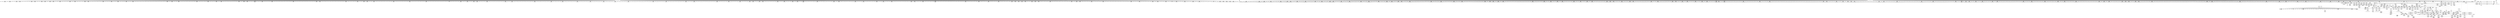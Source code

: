 digraph {
	CE0x47101d0 [shape=record,shape=Mrecord,label="{CE0x47101d0|1216:_i8*,_:_CRE_115,116_}"]
	CE0x469e4b0 [shape=record,shape=Mrecord,label="{CE0x469e4b0|1216:_i8*,_:_CRE_123,124_}"]
	CE0x46f5340 [shape=record,shape=Mrecord,label="{CE0x46f5340|1216:_i8*,_:_CRE_154,155_}"]
	CE0x47274d0 [shape=record,shape=Mrecord,label="{CE0x47274d0|1216:_i8*,_:_CRE_1216,1224_|*MultipleSource*|Function::selinux_socket_unix_stream_connect&Arg::other::|security/selinux/hooks.c,4261}"]
	CE0x4775740 [shape=record,shape=Mrecord,label="{CE0x4775740|selinux_socket_unix_stream_connect:peer_sid|security/selinux/hooks.c,4278|*SummSource*}"]
	CE0x469ed90 [shape=record,shape=Mrecord,label="{CE0x469ed90|1216:_i8*,_:_CRE_143,144_}"]
	CE0x46f4ac0 [shape=record,shape=Mrecord,label="{CE0x46f4ac0|1216:_i8*,_:_CRE_146,147_}"]
	CE0x471dfa0 [shape=record,shape=Mrecord,label="{CE0x471dfa0|1216:_i8*,_:_CRE_832,833_}"]
	CE0x46f7430 [shape=record,shape=Mrecord,label="{CE0x46f7430|1216:_i8*,_:_CRE_192,193_}"]
	CE0x46c59a0 [shape=record,shape=Mrecord,label="{CE0x46c59a0|1216:_i8*,_:_CRE_632,640_|*MultipleSource*|security/selinux/hooks.c,4260|Function::selinux_socket_unix_stream_connect&Arg::sock::}"]
	CE0x4694d70 [shape=record,shape=Mrecord,label="{CE0x4694d70|1216:_i8*,_:_CRE_117,118_}"]
	CE0x4702170 [shape=record,shape=Mrecord,label="{CE0x4702170|1216:_i8*,_:_CRE_424,428_|*MultipleSource*|Function::selinux_socket_unix_stream_connect&Arg::other::|security/selinux/hooks.c,4261}"]
	CE0x470b850 [shape=record,shape=Mrecord,label="{CE0x470b850|1216:_i8*,_:_CRE_33,34_}"]
	CE0x468b9b0 [shape=record,shape=Mrecord,label="{CE0x468b9b0|1216:_i8*,_:_CRE_382,383_}"]
	CE0x475b8b0 [shape=record,shape=Mrecord,label="{CE0x475b8b0|selinux_socket_unix_stream_connect:tmp6|*LoadInst*|security/selinux/hooks.c,4262|*SummSource*}"]
	CE0x46ffb30 [shape=record,shape=Mrecord,label="{CE0x46ffb30|1216:_i8*,_:_CRE_388,389_}"]
	CE0x4711210 [shape=record,shape=Mrecord,label="{CE0x4711210|1216:_i8*,_:_CRE_131,132_}"]
	CE0x46fe700 [shape=record,shape=Mrecord,label="{CE0x46fe700|1216:_i8*,_:_CRE_369,370_}"]
	CE0x46b3a90 [shape=record,shape=Mrecord,label="{CE0x46b3a90|1216:_i8*,_:_CRE_558,559_}"]
	CE0x4686f80 [shape=record,shape=Mrecord,label="{CE0x4686f80|1216:_i8*,_:_CRE_304,312_|*MultipleSource*|security/selinux/hooks.c,4260|Function::selinux_socket_unix_stream_connect&Arg::sock::}"]
	CE0x46fab40 [shape=record,shape=Mrecord,label="{CE0x46fab40|1216:_i8*,_:_CRE_243,244_}"]
	CE0x47797d0 [shape=record,shape=Mrecord,label="{CE0x47797d0|selinux_socket_unix_stream_connect:tmp8|security/selinux/hooks.c,4264|*SummSource*}"]
	CE0x4698650 [shape=record,shape=Mrecord,label="{CE0x4698650|1216:_i8*,_:_CRE_172,173_}"]
	CE0x46c98c0 [shape=record,shape=Mrecord,label="{CE0x46c98c0|1216:_i8*,_:_CRE_541,542_}"]
	CE0x46cb020 [shape=record,shape=Mrecord,label="{CE0x46cb020|1216:_i8*,_:_CRE_563,564_}"]
	CE0x4710550 [shape=record,shape=Mrecord,label="{CE0x4710550|1216:_i8*,_:_CRE_119,120_}"]
	CE0x46b4b90 [shape=record,shape=Mrecord,label="{CE0x46b4b90|1216:_i8*,_:_CRE_574,575_}"]
	CE0x46c9ae0 [shape=record,shape=Mrecord,label="{CE0x46c9ae0|1216:_i8*,_:_CRE_543,544_}"]
	CE0x47191b0 [shape=record,shape=Mrecord,label="{CE0x47191b0|1216:_i8*,_:_CRE_698,699_}"]
	CE0x476fbe0 [shape=record,shape=Mrecord,label="{CE0x476fbe0|8:_%struct.sock*,_:_SCME_8,16_|*MultipleSource*|security/selinux/hooks.c, 4264|security/selinux/hooks.c,4264|security/selinux/hooks.c,4264}"]
	CE0x4793320 [shape=record,shape=Mrecord,label="{CE0x4793320|selinux_socket_unix_stream_connect:tmp32|security/selinux/hooks.c,4288|*SummSink*}"]
	CE0x4701b10 [shape=record,shape=Mrecord,label="{CE0x4701b10|1216:_i8*,_:_CRE_418,419_}"]
	CE0x4693980 [shape=record,shape=Mrecord,label="{CE0x4693980|1216:_i8*,_:_CRE_97,98_}"]
	CE0x46b64e0 [shape=record,shape=Mrecord,label="{CE0x46b64e0|1216:_i8*,_:_CRE_263,264_}"]
	CE0x46fdf90 [shape=record,shape=Mrecord,label="{CE0x46fdf90|1216:_i8*,_:_CRE_362,363_}"]
	CE0x46c8da0 [shape=record,shape=Mrecord,label="{CE0x46c8da0|1216:_i8*,_:_CRE_692,693_}"]
	CE0x46cdc50 [shape=record,shape=Mrecord,label="{CE0x46cdc50|1216:_i8*,_:_CRE_811,812_}"]
	CE0x4706e00 [shape=record,shape=Mrecord,label="{CE0x4706e00|selinux_socket_unix_stream_connect:sid|security/selinux/hooks.c,4271|*SummSink*}"]
	CE0x4711980 [shape=record,shape=Mrecord,label="{CE0x4711980|1216:_i8*,_:_CRE_138,139_}"]
	CE0x4683330 [shape=record,shape=Mrecord,label="{CE0x4683330|1216:_i8*,_:_CRE_86,87_}"]
	CE0x538d7d0 [shape=record,shape=Mrecord,label="{CE0x538d7d0|1216:_i8*,_:_CRE_132,133_}"]
	CE0x46ca690 [shape=record,shape=Mrecord,label="{CE0x46ca690|1216:_i8*,_:_CRE_554,555_}"]
	CE0x4794890 [shape=record,shape=Mrecord,label="{CE0x4794890|_ret_i32_%retval.0,_!dbg_!27762|security/selinux/hooks.c,4288|*SummSource*}"]
	CE0x468c1f0 [shape=record,shape=Mrecord,label="{CE0x468c1f0|1216:_i8*,_:_CRE_91,92_}"]
	CE0x476d120 [shape=record,shape=Mrecord,label="{CE0x476d120|i32_4194304|*Constant*|*SummSink*}"]
	CE0x471e1c0 [shape=record,shape=Mrecord,label="{CE0x471e1c0|1216:_i8*,_:_CRE_834,835_}"]
	CE0x469ee60 [shape=record,shape=Mrecord,label="{CE0x469ee60|1216:_i8*,_:_CRE_144,145_}"]
	CE0x4726f00 [shape=record,shape=Mrecord,label="{CE0x4726f00|1216:_i8*,_:_CRE_1200,1208_|*MultipleSource*|Function::selinux_socket_unix_stream_connect&Arg::other::|security/selinux/hooks.c,4261}"]
	CE0x47205e0 [shape=record,shape=Mrecord,label="{CE0x47205e0|1216:_i8*,_:_CRE_868,869_}"]
	CE0x468c3d0 [shape=record,shape=Mrecord,label="{CE0x468c3d0|1216:_i8*,_:_CRE_79,80_}"]
	CE0x468d840 [shape=record,shape=Mrecord,label="{CE0x468d840|1216:_i8*,_:_CRE_16,18_|*MultipleSource*|security/selinux/hooks.c,4260|Function::selinux_socket_unix_stream_connect&Arg::sock::}"]
	CE0x46b4a80 [shape=record,shape=Mrecord,label="{CE0x46b4a80|1216:_i8*,_:_CRE_573,574_}"]
	CE0x46f79b0 [shape=record,shape=Mrecord,label="{CE0x46f79b0|1216:_i8*,_:_CRE_196,197_}"]
	CE0x4689cf0 [shape=record,shape=Mrecord,label="{CE0x4689cf0|1216:_i8*,_:_CRE_75,76_}"]
	CE0x4717b60 [shape=record,shape=Mrecord,label="{CE0x4717b60|1216:_i8*,_:_CRE_677,678_}"]
	CE0x46888a0 [shape=record,shape=Mrecord,label="{CE0x46888a0|1216:_i8*,_:_CRE_421,422_}"]
	CE0x4703370 [shape=record,shape=Mrecord,label="{CE0x4703370|1216:_i8*,_:_CRE_472,476_|*MultipleSource*|Function::selinux_socket_unix_stream_connect&Arg::other::|security/selinux/hooks.c,4261}"]
	CE0x471cac0 [shape=record,shape=Mrecord,label="{CE0x471cac0|1216:_i8*,_:_CRE_812,813_}"]
	CE0x46cea70 [shape=record,shape=Mrecord,label="{CE0x46cea70|1216:_i8*,_:_CRE_825,826_}"]
	CE0x4709590 [shape=record,shape=Mrecord,label="{CE0x4709590|selinux_socket_unix_stream_connect:sk_security1|security/selinux/hooks.c,4261|*SummSink*}"]
	CE0x471dc70 [shape=record,shape=Mrecord,label="{CE0x471dc70|1216:_i8*,_:_CRE_829,830_}"]
	CE0x46d1f90 [shape=record,shape=Mrecord,label="{CE0x46d1f90|1216:_i8*,_:_CRE_875,876_}"]
	CE0x4681c30 [shape=record,shape=Mrecord,label="{CE0x4681c30|selinux_socket_unix_stream_connect:tmp1}"]
	CE0x4695700 [shape=record,shape=Mrecord,label="{CE0x4695700|1216:_i8*,_:_CRE_159,160_}"]
	CE0x469eb00 [shape=record,shape=Mrecord,label="{CE0x469eb00|1216:_i8*,_:_CRE_102,103_}"]
	CE0x46b5520 [shape=record,shape=Mrecord,label="{CE0x46b5520|1216:_i8*,_:_CRE_583,584_}"]
	CE0x46f7900 [shape=record,shape=Mrecord,label="{CE0x46f7900|1216:_i8*,_:_CRE_195,196_}"]
	CE0x46f81d0 [shape=record,shape=Mrecord,label="{CE0x46f81d0|1216:_i8*,_:_CRE_204,205_}"]
	CE0x46d21b0 [shape=record,shape=Mrecord,label="{CE0x46d21b0|1216:_i8*,_:_CRE_877,878_}"]
	CE0x4677ce0 [shape=record,shape=Mrecord,label="{CE0x4677ce0|i64*_getelementptr_inbounds_(_9_x_i64_,_9_x_i64_*___llvm_gcov_ctr339,_i64_0,_i64_0)|*Constant*|*SummSource*}"]
	CE0x46f5bc0 [shape=record,shape=Mrecord,label="{CE0x46f5bc0|1216:_i8*,_:_CRE_162,163_}"]
	CE0x46b2fa0 [shape=record,shape=Mrecord,label="{CE0x46b2fa0|1216:_i8*,_:_CRE_711,712_}"]
	CE0x4781bf0 [shape=record,shape=Mrecord,label="{CE0x4781bf0|selinux_socket_unix_stream_connect:tmp23|security/selinux/hooks.c,4281|*SummSink*}"]
	CE0x46c7200 [shape=record,shape=Mrecord,label="{CE0x46c7200|1216:_i8*,_:_CRE_666,667_}"]
	CE0x46c5f70 [shape=record,shape=Mrecord,label="{CE0x46c5f70|1216:_i8*,_:_CRE_649,650_}"]
	CE0x46a55a0 [shape=record,shape=Mrecord,label="{CE0x46a55a0|1216:_i8*,_:_CRE_250,251_}"]
	CE0x4712670 [shape=record,shape=Mrecord,label="{CE0x4712670|1216:_i8*,_:_CRE_568,569_}"]
	CE0x4721ce0 [shape=record,shape=Mrecord,label="{CE0x4721ce0|1216:_i8*,_:_CRE_912,920_|*MultipleSource*|Function::selinux_socket_unix_stream_connect&Arg::other::|security/selinux/hooks.c,4261}"]
	CE0x46ca9c0 [shape=record,shape=Mrecord,label="{CE0x46ca9c0|1216:_i8*,_:_CRE_557,558_}"]
	CE0x46d5f50 [shape=record,shape=Mrecord,label="{CE0x46d5f50|1216:_i8*,_:_CRE_1088,1104_|*MultipleSource*|security/selinux/hooks.c,4260|Function::selinux_socket_unix_stream_connect&Arg::sock::}"]
	CE0x476eca0 [shape=record,shape=Mrecord,label="{CE0x476eca0|selinux_socket_unix_stream_connect:tobool|security/selinux/hooks.c,4274}"]
	CE0x46d6af0 [shape=record,shape=Mrecord,label="{CE0x46d6af0|1216:_i8*,_:_CRE_1152,1153_}"]
	CE0x470a980 [shape=record,shape=Mrecord,label="{CE0x470a980|1216:_i8*,_:_CRE_19,20_|*MultipleSource*|Function::selinux_socket_unix_stream_connect&Arg::other::|security/selinux/hooks.c,4261}"]
	CE0x4778670 [shape=record,shape=Mrecord,label="{CE0x4778670|selinux_socket_unix_stream_connect:sid10|security/selinux/hooks.c,4280|*SummSource*}"]
	CE0x46b2940 [shape=record,shape=Mrecord,label="{CE0x46b2940|1216:_i8*,_:_CRE_705,706_}"]
	CE0x4710ee0 [shape=record,shape=Mrecord,label="{CE0x4710ee0|1216:_i8*,_:_CRE_128,129_}"]
	CE0x473e370 [shape=record,shape=Mrecord,label="{CE0x473e370|i8_2|*Constant*|*SummSource*}"]
	CE0x470f0e0 [shape=record,shape=Mrecord,label="{CE0x470f0e0|1216:_i8*,_:_CRE_97,98_}"]
	CE0x46f5de0 [shape=record,shape=Mrecord,label="{CE0x46f5de0|1216:_i8*,_:_CRE_164,165_}"]
	CE0x471aa20 [shape=record,shape=Mrecord,label="{CE0x471aa20|1216:_i8*,_:_CRE_724,728_|*MultipleSource*|Function::selinux_socket_unix_stream_connect&Arg::other::|security/selinux/hooks.c,4261}"]
	CE0x46a7880 [shape=record,shape=Mrecord,label="{CE0x46a7880|1216:_i8*,_:_CRE_193,194_}"]
	CE0x538d940 [shape=record,shape=Mrecord,label="{CE0x538d940|1216:_i8*,_:_CRE_134,135_}"]
	CE0x47172e0 [shape=record,shape=Mrecord,label="{CE0x47172e0|1216:_i8*,_:_CRE_669,670_}"]
	CE0x46c6870 [shape=record,shape=Mrecord,label="{CE0x46c6870|1216:_i8*,_:_CRE_657,658_}"]
	CE0x473ebc0 [shape=record,shape=Mrecord,label="{CE0x473ebc0|selinux_socket_unix_stream_connect:sid|security/selinux/hooks.c,4271}"]
	CE0x4696df0 [shape=record,shape=Mrecord,label="{CE0x4696df0|1216:_i8*,_:_CRE_162,163_}"]
	CE0x477fd10 [shape=record,shape=Mrecord,label="{CE0x477fd10|GLOBAL:security_sid_mls_copy|*Constant*|*SummSink*}"]
	CE0x476e5e0 [shape=record,shape=Mrecord,label="{CE0x476e5e0|selinux_socket_unix_stream_connect:tobool|security/selinux/hooks.c,4274|*SummSink*}"]
	CE0x4686100 [shape=record,shape=Mrecord,label="{CE0x4686100|1216:_i8*,_:_CRE_456,458_|*MultipleSource*|security/selinux/hooks.c,4260|Function::selinux_socket_unix_stream_connect&Arg::sock::}"]
	CE0x46fed60 [shape=record,shape=Mrecord,label="{CE0x46fed60|1216:_i8*,_:_CRE_375,376_}"]
	CE0x46f7760 [shape=record,shape=Mrecord,label="{CE0x46f7760|1216:_i8*,_:_CRE_194,195_}"]
	CE0x4728070 [shape=record,shape=Mrecord,label="{CE0x4728070|1216:_i8*,_:_CRE_1256,1264_|*MultipleSource*|Function::selinux_socket_unix_stream_connect&Arg::other::|security/selinux/hooks.c,4261}"]
	CE0x46b40f0 [shape=record,shape=Mrecord,label="{CE0x46b40f0|1216:_i8*,_:_CRE_564,565_}"]
	CE0x46d74d0 [shape=record,shape=Mrecord,label="{CE0x46d74d0|1216:_i8*,_:_CRE_1160,1162_|*MultipleSource*|security/selinux/hooks.c,4260|Function::selinux_socket_unix_stream_connect&Arg::sock::}"]
	CE0x4710cc0 [shape=record,shape=Mrecord,label="{CE0x4710cc0|1216:_i8*,_:_CRE_126,127_}"]
	CE0x471dd80 [shape=record,shape=Mrecord,label="{CE0x471dd80|1216:_i8*,_:_CRE_830,831_}"]
	CE0x46b4750 [shape=record,shape=Mrecord,label="{CE0x46b4750|1216:_i8*,_:_CRE_570,571_}"]
	CE0x46768d0 [shape=record,shape=Mrecord,label="{CE0x46768d0|1216:_i8*,_:_CRE_361,362_}"]
	CE0x46d6ce0 [shape=record,shape=Mrecord,label="{CE0x46d6ce0|1216:_i8*,_:_CRE_1153,1154_}"]
	CE0x469d2f0 [shape=record,shape=Mrecord,label="{CE0x469d2f0|1216:_i8*,_:_CRE_496,512_|*MultipleSource*|security/selinux/hooks.c,4260|Function::selinux_socket_unix_stream_connect&Arg::sock::}"]
	CE0x46fe920 [shape=record,shape=Mrecord,label="{CE0x46fe920|1216:_i8*,_:_CRE_371,372_}"]
	CE0x4726710 [shape=record,shape=Mrecord,label="{CE0x4726710|1216:_i8*,_:_CRE_1176,1184_|*MultipleSource*|Function::selinux_socket_unix_stream_connect&Arg::other::|security/selinux/hooks.c,4261}"]
	CE0x4769f40 [shape=record,shape=Mrecord,label="{CE0x4769f40|selinux_socket_unix_stream_connect:peer_sid16|security/selinux/hooks.c,4285|*SummSink*}"]
	CE0x471ff80 [shape=record,shape=Mrecord,label="{CE0x471ff80|1216:_i8*,_:_CRE_862,863_}"]
	CE0x4686610 [shape=record,shape=Mrecord,label="{CE0x4686610|1216:_i8*,_:_CRE_399,400_}"]
	CE0x4688570 [shape=record,shape=Mrecord,label="{CE0x4688570|1216:_i8*,_:_CRE_418,419_}"]
	CE0x4773e30 [shape=record,shape=Mrecord,label="{CE0x4773e30|selinux_socket_unix_stream_connect:type|security/selinux/hooks.c,4267}"]
	CE0x471a1a0 [shape=record,shape=Mrecord,label="{CE0x471a1a0|1216:_i8*,_:_CRE_713,714_}"]
	CE0x46f4f00 [shape=record,shape=Mrecord,label="{CE0x46f4f00|1216:_i8*,_:_CRE_150,151_}"]
	CE0x4721900 [shape=record,shape=Mrecord,label="{CE0x4721900|1216:_i8*,_:_CRE_900,904_|*MultipleSource*|Function::selinux_socket_unix_stream_connect&Arg::other::|security/selinux/hooks.c,4261}"]
	CE0x470e050 [shape=record,shape=Mrecord,label="{CE0x470e050|1216:_i8*,_:_CRE_83,84_}"]
	CE0x476f850 [shape=record,shape=Mrecord,label="{CE0x476f850|selinux_socket_unix_stream_connect:tmp14|security/selinux/hooks.c,4274|*SummSink*}"]
	CE0x475d1e0 [shape=record,shape=Mrecord,label="{CE0x475d1e0|selinux_socket_unix_stream_connect:tmp19|security/selinux/hooks.c,4275|*SummSink*}"]
	CE0x469fc10 [shape=record,shape=Mrecord,label="{CE0x469fc10|1216:_i8*,_:_CRE_373,374_}"]
	CE0x4709f20 [shape=record,shape=Mrecord,label="{CE0x4709f20|1216:_i8*,_:_CRE_4,5_}"]
	CE0x47029c0 [shape=record,shape=Mrecord,label="{CE0x47029c0|1216:_i8*,_:_CRE_452,456_|*MultipleSource*|Function::selinux_socket_unix_stream_connect&Arg::other::|security/selinux/hooks.c,4261}"]
	CE0x46f9d70 [shape=record,shape=Mrecord,label="{CE0x46f9d70|1216:_i8*,_:_CRE_230,231_}"]
	CE0x4717e90 [shape=record,shape=Mrecord,label="{CE0x4717e90|1216:_i8*,_:_CRE_680,681_}"]
	CE0x4771c80 [shape=record,shape=Mrecord,label="{CE0x4771c80|8:_%struct.sock*,_:_SCME_47,48_}"]
	CE0x4707970 [shape=record,shape=Mrecord,label="{CE0x4707970|16:_i32,_20:_i32,_:_CMRE_16,20_|*MultipleSource*|*LoadInst*|security/selinux/hooks.c,4260|security/selinux/hooks.c,4260|security/selinux/hooks.c,4271}"]
	CE0x46d6140 [shape=record,shape=Mrecord,label="{CE0x46d6140|1216:_i8*,_:_CRE_1104,1112_|*MultipleSource*|security/selinux/hooks.c,4260|Function::selinux_socket_unix_stream_connect&Arg::sock::}"]
	CE0x46a1270 [shape=record,shape=Mrecord,label="{CE0x46a1270|1216:_i8*,_:_CRE_227,228_}"]
	CE0x4695590 [shape=record,shape=Mrecord,label="{CE0x4695590|1216:_i8*,_:_CRE_157,158_}"]
	CE0x477aef0 [shape=record,shape=Mrecord,label="{CE0x477aef0|selinux_socket_unix_stream_connect:tmp15|security/selinux/hooks.c,4274}"]
	CE0x4720e60 [shape=record,shape=Mrecord,label="{CE0x4720e60|1216:_i8*,_:_CRE_876,877_}"]
	CE0x4686a50 [shape=record,shape=Mrecord,label="{CE0x4686a50|1216:_i8*,_:_CRE_403,404_}"]
	CE0x471cc80 [shape=record,shape=Mrecord,label="{CE0x471cc80|1216:_i8*,_:_CRE_814,815_}"]
	CE0x471d830 [shape=record,shape=Mrecord,label="{CE0x471d830|1216:_i8*,_:_CRE_825,826_}"]
	CE0x475c9e0 [shape=record,shape=Mrecord,label="{CE0x475c9e0|selinux_socket_unix_stream_connect:tmp18|security/selinux/hooks.c,4275|*SummSource*}"]
	CE0x46a3cb0 [shape=record,shape=Mrecord,label="{CE0x46a3cb0|1216:_i8*,_:_CRE_7,8_}"]
	CE0x470de30 [shape=record,shape=Mrecord,label="{CE0x470de30|1216:_i8*,_:_CRE_81,82_}"]
	CE0x46d7040 [shape=record,shape=Mrecord,label="{CE0x46d7040|1216:_i8*,_:_CRE_1155,1156_}"]
	CE0x4772a30 [shape=record,shape=Mrecord,label="{CE0x4772a30|0:_i8,_8:_%struct.lsm_network_audit*,_24:_%struct.selinux_audit_data*,_:_SCMRE_0,1_|*MultipleSource*|security/selinux/hooks.c, 4263|security/selinux/hooks.c,4267}"]
	CE0x471e600 [shape=record,shape=Mrecord,label="{CE0x471e600|1216:_i8*,_:_CRE_838,839_}"]
	CE0x4677dc0 [shape=record,shape=Mrecord,label="{CE0x4677dc0|selinux_socket_unix_stream_connect:tmp|*SummSource*}"]
	CE0x46f7a60 [shape=record,shape=Mrecord,label="{CE0x46f7a60|1216:_i8*,_:_CRE_197,198_}"]
	CE0x4684bf0 [shape=record,shape=Mrecord,label="{CE0x4684bf0|1216:_i8*,_:_CRE_415,416_}"]
	CE0x46ce740 [shape=record,shape=Mrecord,label="{CE0x46ce740|1216:_i8*,_:_CRE_822,823_}"]
	CE0x46d2700 [shape=record,shape=Mrecord,label="{CE0x46d2700|1216:_i8*,_:_CRE_892,896_|*MultipleSource*|security/selinux/hooks.c,4260|Function::selinux_socket_unix_stream_connect&Arg::sock::}"]
	CE0x46c99d0 [shape=record,shape=Mrecord,label="{CE0x46c99d0|1216:_i8*,_:_CRE_542,543_}"]
	CE0x46cba40 [shape=record,shape=Mrecord,label="{CE0x46cba40|1216:_i8*,_:_CRE_719,720_}"]
	CE0x46857b0 [shape=record,shape=Mrecord,label="{CE0x46857b0|1216:_i8*,_:_CRE_84,85_}"]
	CE0x46d8100 [shape=record,shape=Mrecord,label="{CE0x46d8100|1216:_i8*,_:_CRE_1200,1208_|*MultipleSource*|security/selinux/hooks.c,4260|Function::selinux_socket_unix_stream_connect&Arg::sock::}"]
	CE0x46a15a0 [shape=record,shape=Mrecord,label="{CE0x46a15a0|1216:_i8*,_:_CRE_230,231_}"]
	CE0x4694ee0 [shape=record,shape=Mrecord,label="{CE0x4694ee0|1216:_i8*,_:_CRE_119,120_}"]
	CE0x4727c90 [shape=record,shape=Mrecord,label="{CE0x4727c90|1216:_i8*,_:_CRE_1240,1248_|*MultipleSource*|Function::selinux_socket_unix_stream_connect&Arg::other::|security/selinux/hooks.c,4261}"]
	CE0x46cb710 [shape=record,shape=Mrecord,label="{CE0x46cb710|1216:_i8*,_:_CRE_716,717_}"]
	CE0x46d13e0 [shape=record,shape=Mrecord,label="{CE0x46d13e0|1216:_i8*,_:_CRE_864,865_}"]
	CE0x477a1b0 [shape=record,shape=Mrecord,label="{CE0x477a1b0|i8_0|*Constant*}"]
	CE0x4694550 [shape=record,shape=Mrecord,label="{CE0x4694550|1216:_i8*,_:_CRE_152,153_}"]
	CE0x46cd510 [shape=record,shape=Mrecord,label="{CE0x46cd510|1216:_i8*,_:_CRE_800,804_|*MultipleSource*|security/selinux/hooks.c,4260|Function::selinux_socket_unix_stream_connect&Arg::sock::}"]
	CE0x4680280 [shape=record,shape=Mrecord,label="{CE0x4680280|i64_1|*Constant*|*SummSource*}"]
	CE0x4724b60 [shape=record,shape=Mrecord,label="{CE0x4724b60|1216:_i8*,_:_CRE_1080,1088_|*MultipleSource*|Function::selinux_socket_unix_stream_connect&Arg::other::|security/selinux/hooks.c,4261}"]
	CE0x4728260 [shape=record,shape=Mrecord,label="{CE0x4728260|1216:_i8*,_:_CRE_1264,1272_|*MultipleSource*|Function::selinux_socket_unix_stream_connect&Arg::other::|security/selinux/hooks.c,4261}"]
	CE0x469f000 [shape=record,shape=Mrecord,label="{CE0x469f000|1216:_i8*,_:_CRE_146,147_}"]
	CE0x4726b20 [shape=record,shape=Mrecord,label="{CE0x4726b20|1216:_i8*,_:_CRE_1192,1196_|*MultipleSource*|Function::selinux_socket_unix_stream_connect&Arg::other::|security/selinux/hooks.c,4261}"]
	CE0x476c820 [shape=record,shape=Mrecord,label="{CE0x476c820|avc_has_perm:tsid|Function::avc_has_perm&Arg::tsid::|*SummSink*}"]
	CE0x4689660 [shape=record,shape=Mrecord,label="{CE0x4689660|1216:_i8*,_:_CRE_394,395_}"]
	CE0x476df00 [shape=record,shape=Mrecord,label="{CE0x476df00|avc_has_perm:auditdata|Function::avc_has_perm&Arg::auditdata::}"]
	CE0x471b920 [shape=record,shape=Mrecord,label="{CE0x471b920|1216:_i8*,_:_CRE_768,770_|*MultipleSource*|Function::selinux_socket_unix_stream_connect&Arg::other::|security/selinux/hooks.c,4261}"]
	CE0x46fb4d0 [shape=record,shape=Mrecord,label="{CE0x46fb4d0|1216:_i8*,_:_CRE_252,253_}"]
	CE0x5a64450 [shape=record,shape=Mrecord,label="{CE0x5a64450|1216:_i8*,_:_CRE_26,27_}"]
	CE0x468fef0 [shape=record,shape=Mrecord,label="{CE0x468fef0|selinux_socket_unix_stream_connect:if.end|*SummSink*}"]
	CE0x46c8410 [shape=record,shape=Mrecord,label="{CE0x46c8410|1216:_i8*,_:_CRE_683,684_}"]
	CE0x46a0790 [shape=record,shape=Mrecord,label="{CE0x46a0790|1216:_i8*,_:_CRE_214,215_}"]
	CE0x4773f00 [shape=record,shape=Mrecord,label="{CE0x4773f00|selinux_socket_unix_stream_connect:type|security/selinux/hooks.c,4267|*SummSource*}"]
	CE0x4716620 [shape=record,shape=Mrecord,label="{CE0x4716620|1216:_i8*,_:_CRE_657,658_}"]
	CE0x4771560 [shape=record,shape=Mrecord,label="{CE0x4771560|8:_%struct.sock*,_:_SCME_41,42_}"]
	CE0x4696f60 [shape=record,shape=Mrecord,label="{CE0x4696f60|1216:_i8*,_:_CRE_164,165_}"]
	CE0x478ef70 [shape=record,shape=Mrecord,label="{CE0x478ef70|selinux_socket_unix_stream_connect:tmp31|security/selinux/hooks.c,4285}"]
	CE0x471c8a0 [shape=record,shape=Mrecord,label="{CE0x471c8a0|1216:_i8*,_:_CRE_810,811_}"]
	CE0x46d6710 [shape=record,shape=Mrecord,label="{CE0x46d6710|1216:_i8*,_:_CRE_1136,1140_|*MultipleSource*|security/selinux/hooks.c,4260|Function::selinux_socket_unix_stream_connect&Arg::sock::}"]
	CE0x471d500 [shape=record,shape=Mrecord,label="{CE0x471d500|1216:_i8*,_:_CRE_822,823_}"]
	CE0x46c6cb0 [shape=record,shape=Mrecord,label="{CE0x46c6cb0|1216:_i8*,_:_CRE_661,662_}"]
	CE0x4770300 [shape=record,shape=Mrecord,label="{CE0x4770300|8:_%struct.sock*,_:_SCME_24,25_}"]
	CE0x46d53b0 [shape=record,shape=Mrecord,label="{CE0x46d53b0|1216:_i8*,_:_CRE_1048,1056_|*MultipleSource*|security/selinux/hooks.c,4260|Function::selinux_socket_unix_stream_connect&Arg::sock::}"]
	CE0x4703180 [shape=record,shape=Mrecord,label="{CE0x4703180|1216:_i8*,_:_CRE_468,472_|*MultipleSource*|Function::selinux_socket_unix_stream_connect&Arg::other::|security/selinux/hooks.c,4261}"]
	CE0x468c6a0 [shape=record,shape=Mrecord,label="{CE0x468c6a0|1216:_i8*,_:_CRE_232,233_}"]
	CE0x46f6220 [shape=record,shape=Mrecord,label="{CE0x46f6220|1216:_i8*,_:_CRE_168,169_}"]
	CE0x4773c40 [shape=record,shape=Mrecord,label="{CE0x4773c40|i64_56|*Constant*|*SummSink*}"]
	CE0x4723420 [shape=record,shape=Mrecord,label="{CE0x4723420|1216:_i8*,_:_CRE_992,1000_|*MultipleSource*|Function::selinux_socket_unix_stream_connect&Arg::other::|security/selinux/hooks.c,4261}"]
	CE0x471a5e0 [shape=record,shape=Mrecord,label="{CE0x471a5e0|1216:_i8*,_:_CRE_717,718_}"]
	CE0x46c90d0 [shape=record,shape=Mrecord,label="{CE0x46c90d0|1216:_i8*,_:_CRE_695,696_}"]
	CE0x4794290 [shape=record,shape=Mrecord,label="{CE0x4794290|selinux_socket_unix_stream_connect:tmp34|security/selinux/hooks.c,4288|*SummSource*}"]
	CE0x468d730 [shape=record,shape=Mrecord,label="{CE0x468d730|1216:_i8*,_:_CRE_18,19_|*MultipleSource*|security/selinux/hooks.c,4260|Function::selinux_socket_unix_stream_connect&Arg::sock::}"]
	CE0x473e520 [shape=record,shape=Mrecord,label="{CE0x473e520|i8_2|*Constant*|*SummSink*}"]
	CE0x471d610 [shape=record,shape=Mrecord,label="{CE0x471d610|1216:_i8*,_:_CRE_823,824_}"]
	CE0x471bd00 [shape=record,shape=Mrecord,label="{CE0x471bd00|1216:_i8*,_:_CRE_776,784_|*MultipleSource*|Function::selinux_socket_unix_stream_connect&Arg::other::|security/selinux/hooks.c,4261}"]
	CE0x4708110 [shape=record,shape=Mrecord,label="{CE0x4708110|1216:_i8*,_:_CRE_528,536_|*MultipleSource*|Function::selinux_socket_unix_stream_connect&Arg::other::|security/selinux/hooks.c,4261}"]
	CE0x46f48e0 [shape=record,shape=Mrecord,label="{CE0x46f48e0|1216:_i8*,_:_CRE_144,145_}"]
	CE0x469b0f0 [shape=record,shape=Mrecord,label="{CE0x469b0f0|1216:_i8*,_:_CRE_375,376_}"]
	CE0x4783e50 [shape=record,shape=Mrecord,label="{CE0x4783e50|selinux_socket_unix_stream_connect:tmp28|security/selinux/hooks.c,4282}"]
	CE0x46c7fd0 [shape=record,shape=Mrecord,label="{CE0x46c7fd0|1216:_i8*,_:_CRE_679,680_}"]
	CE0x477ab50 [shape=record,shape=Mrecord,label="{CE0x477ab50|i64_0|*Constant*|*SummSink*}"]
	CE0x4716950 [shape=record,shape=Mrecord,label="{CE0x4716950|1216:_i8*,_:_CRE_660,661_}"]
	CE0x4713660 [shape=record,shape=Mrecord,label="{CE0x4713660|1216:_i8*,_:_CRE_583,584_}"]
	CE0x4681600 [shape=record,shape=Mrecord,label="{CE0x4681600|selinux_socket_unix_stream_connect:tmp1|*SummSink*}"]
	CE0x469e410 [shape=record,shape=Mrecord,label="{CE0x469e410|1216:_i8*,_:_CRE_122,123_}"]
	CE0x4725ef0 [shape=record,shape=Mrecord,label="{CE0x4725ef0|1216:_i8*,_:_CRE_1156,1157_}"]
	CE0x4713990 [shape=record,shape=Mrecord,label="{CE0x4713990|1216:_i8*,_:_CRE_586,587_}"]
	CE0x471c0e0 [shape=record,shape=Mrecord,label="{CE0x471c0e0|1216:_i8*,_:_CRE_792,800_|*MultipleSource*|Function::selinux_socket_unix_stream_connect&Arg::other::|security/selinux/hooks.c,4261}"]
	CE0x4724970 [shape=record,shape=Mrecord,label="{CE0x4724970|1216:_i8*,_:_CRE_1076,1080_|*MultipleSource*|Function::selinux_socket_unix_stream_connect&Arg::other::|security/selinux/hooks.c,4261}"]
	CE0x471fa30 [shape=record,shape=Mrecord,label="{CE0x471fa30|1216:_i8*,_:_CRE_857,858_}"]
	CE0x47703f0 [shape=record,shape=Mrecord,label="{CE0x47703f0|8:_%struct.sock*,_:_SCME_25,26_}"]
	CE0x46cf950 [shape=record,shape=Mrecord,label="{CE0x46cf950|1216:_i8*,_:_CRE_839,840_}"]
	CE0x4725e40 [shape=record,shape=Mrecord,label="{CE0x4725e40|1216:_i8*,_:_CRE_1155,1156_}"]
	CE0x4726930 [shape=record,shape=Mrecord,label="{CE0x4726930|1216:_i8*,_:_CRE_1184,1192_|*MultipleSource*|Function::selinux_socket_unix_stream_connect&Arg::other::|security/selinux/hooks.c,4261}"]
	CE0x46d6900 [shape=record,shape=Mrecord,label="{CE0x46d6900|1216:_i8*,_:_CRE_1144,1152_|*MultipleSource*|security/selinux/hooks.c,4260|Function::selinux_socket_unix_stream_connect&Arg::sock::}"]
	CE0x471a910 [shape=record,shape=Mrecord,label="{CE0x471a910|1216:_i8*,_:_CRE_720,724_|*MultipleSource*|Function::selinux_socket_unix_stream_connect&Arg::other::|security/selinux/hooks.c,4261}"]
	CE0x46cb4f0 [shape=record,shape=Mrecord,label="{CE0x46cb4f0|1216:_i8*,_:_CRE_714,715_}"]
	CE0x468c9d0 [shape=record,shape=Mrecord,label="{CE0x468c9d0|1216:_i8*,_:_CRE_235,236_}"]
	CE0x469cd30 [shape=record,shape=Mrecord,label="{CE0x469cd30|1216:_i8*,_:_CRE_472,476_|*MultipleSource*|security/selinux/hooks.c,4260|Function::selinux_socket_unix_stream_connect&Arg::sock::}"]
	CE0x46f6770 [shape=record,shape=Mrecord,label="{CE0x46f6770|1216:_i8*,_:_CRE_173,174_}"]
	CE0x476ff20 [shape=record,shape=Mrecord,label="{CE0x476ff20|selinux_socket_unix_stream_connect:tmp17|security/selinux/hooks.c,4274|*SummSource*}"]
	CE0x46871e0 [shape=record,shape=Mrecord,label="{CE0x46871e0|1216:_i8*,_:_CRE_320,328_|*MultipleSource*|security/selinux/hooks.c,4260|Function::selinux_socket_unix_stream_connect&Arg::sock::}"]
	CE0x47263e0 [shape=record,shape=Mrecord,label="{CE0x47263e0|1216:_i8*,_:_CRE_1164,1168_|*MultipleSource*|Function::selinux_socket_unix_stream_connect&Arg::other::|security/selinux/hooks.c,4261}"]
	CE0x470f960 [shape=record,shape=Mrecord,label="{CE0x470f960|1216:_i8*,_:_CRE_108,112_|*MultipleSource*|Function::selinux_socket_unix_stream_connect&Arg::other::|security/selinux/hooks.c,4261}"]
	CE0x46b4ca0 [shape=record,shape=Mrecord,label="{CE0x46b4ca0|1216:_i8*,_:_CRE_575,576_}"]
	CE0x477f660 [shape=record,shape=Mrecord,label="{CE0x477f660|selinux_socket_unix_stream_connect:call11|security/selinux/hooks.c,4279}"]
	CE0x471a3c0 [shape=record,shape=Mrecord,label="{CE0x471a3c0|1216:_i8*,_:_CRE_715,716_}"]
	CE0x4695630 [shape=record,shape=Mrecord,label="{CE0x4695630|1216:_i8*,_:_CRE_158,159_}"]
	CE0x46d4bf0 [shape=record,shape=Mrecord,label="{CE0x46d4bf0|1216:_i8*,_:_CRE_1016,1024_|*MultipleSource*|security/selinux/hooks.c,4260|Function::selinux_socket_unix_stream_connect&Arg::sock::}"]
	CE0x46fac50 [shape=record,shape=Mrecord,label="{CE0x46fac50|1216:_i8*,_:_CRE_244,245_}"]
	CE0x4723fc0 [shape=record,shape=Mrecord,label="{CE0x4723fc0|1216:_i8*,_:_CRE_1040,1048_|*MultipleSource*|Function::selinux_socket_unix_stream_connect&Arg::other::|security/selinux/hooks.c,4261}"]
	CE0x46f7d90 [shape=record,shape=Mrecord,label="{CE0x46f7d90|1216:_i8*,_:_CRE_200,201_}"]
	CE0x469c830 [shape=record,shape=Mrecord,label="{CE0x469c830|8:_%struct.sock*,_:_SCME_18,20_|*MultipleSource*|security/selinux/hooks.c, 4264|security/selinux/hooks.c,4264|security/selinux/hooks.c,4264}"]
	CE0x469f6c0 [shape=record,shape=Mrecord,label="{CE0x469f6c0|1216:_i8*,_:_CRE_368,369_}"]
	CE0x4713220 [shape=record,shape=Mrecord,label="{CE0x4713220|1216:_i8*,_:_CRE_579,580_}"]
	CE0x473e4b0 [shape=record,shape=Mrecord,label="{CE0x473e4b0|selinux_socket_unix_stream_connect:u|security/selinux/hooks.c,4268|*SummSource*}"]
	CE0x46f8610 [shape=record,shape=Mrecord,label="{CE0x46f8610|1216:_i8*,_:_CRE_208,209_}"]
	CE0x4714760 [shape=record,shape=Mrecord,label="{CE0x4714760|1216:_i8*,_:_CRE_599,600_}"]
	CE0x4722880 [shape=record,shape=Mrecord,label="{CE0x4722880|1216:_i8*,_:_CRE_964,968_|*MultipleSource*|Function::selinux_socket_unix_stream_connect&Arg::other::|security/selinux/hooks.c,4261}"]
	CE0x4695f40 [shape=record,shape=Mrecord,label="{CE0x4695f40|1216:_i8*,_:_CRE_114,115_}"]
	CE0x4777280 [shape=record,shape=Mrecord,label="{CE0x4777280|selinux_socket_unix_stream_connect:tmp21|security/selinux/hooks.c,4279|*SummSource*}"]
	CE0x4711320 [shape=record,shape=Mrecord,label="{CE0x4711320|1216:_i8*,_:_CRE_132,133_}"]
	CE0x4774ce0 [shape=record,shape=Mrecord,label="{CE0x4774ce0|i32_3|*Constant*}"]
	CE0x47150f0 [shape=record,shape=Mrecord,label="{CE0x47150f0|1216:_i8*,_:_CRE_608,612_|*MultipleSource*|Function::selinux_socket_unix_stream_connect&Arg::other::|security/selinux/hooks.c,4261}"]
	CE0x46f5560 [shape=record,shape=Mrecord,label="{CE0x46f5560|1216:_i8*,_:_CRE_156,157_}"]
	CE0x4782da0 [shape=record,shape=Mrecord,label="{CE0x4782da0|i64*_getelementptr_inbounds_(_9_x_i64_,_9_x_i64_*___llvm_gcov_ctr339,_i64_0,_i64_6)|*Constant*}"]
	CE0x4712560 [shape=record,shape=Mrecord,label="{CE0x4712560|1216:_i8*,_:_CRE_567,568_}"]
	CE0x468b5f0 [shape=record,shape=Mrecord,label="{CE0x468b5f0|selinux_socket_unix_stream_connect:sclass|security/selinux/hooks.c,4272|*SummSink*}"]
	CE0x46b22e0 [shape=record,shape=Mrecord,label="{CE0x46b22e0|1216:_i8*,_:_CRE_699,700_}"]
	CE0x46c5340 [shape=record,shape=Mrecord,label="{CE0x46c5340|1216:_i8*,_:_CRE_608,612_|*MultipleSource*|security/selinux/hooks.c,4260|Function::selinux_socket_unix_stream_connect&Arg::sock::}"]
	CE0x4710280 [shape=record,shape=Mrecord,label="{CE0x4710280|1216:_i8*,_:_CRE_116,117_}"]
	CE0x46c3e00 [shape=record,shape=Mrecord,label="{CE0x46c3e00|1216:_i8*,_:_CRE_588,589_}"]
	CE0x46856e0 [shape=record,shape=Mrecord,label="{CE0x46856e0|1216:_i8*,_:_CRE_83,84_}"]
	CE0x471d940 [shape=record,shape=Mrecord,label="{CE0x471d940|1216:_i8*,_:_CRE_826,827_}"]
	CE0x47243a0 [shape=record,shape=Mrecord,label="{CE0x47243a0|1216:_i8*,_:_CRE_1056,1064_|*MultipleSource*|Function::selinux_socket_unix_stream_connect&Arg::other::|security/selinux/hooks.c,4261}"]
	CE0x46c49b0 [shape=record,shape=Mrecord,label="{CE0x46c49b0|1216:_i8*,_:_CRE_599,600_}"]
	CE0x47220c0 [shape=record,shape=Mrecord,label="{CE0x47220c0|1216:_i8*,_:_CRE_936,944_|*MultipleSource*|Function::selinux_socket_unix_stream_connect&Arg::other::|security/selinux/hooks.c,4261}"]
	CE0x47014b0 [shape=record,shape=Mrecord,label="{CE0x47014b0|1216:_i8*,_:_CRE_412,413_}"]
	CE0x46920b0 [shape=record,shape=Mrecord,label="{CE0x46920b0|1216:_i8*,_:_CRE_251,252_}"]
	CE0x4705ee0 [shape=record,shape=Mrecord,label="{CE0x4705ee0|selinux_socket_unix_stream_connect:tmp10|security/selinux/hooks.c,4269|*SummSource*}"]
	CE0x46d5790 [shape=record,shape=Mrecord,label="{CE0x46d5790|1216:_i8*,_:_CRE_1064,1072_|*MultipleSource*|security/selinux/hooks.c,4260|Function::selinux_socket_unix_stream_connect&Arg::sock::}"]
	CE0x46a7610 [shape=record,shape=Mrecord,label="{CE0x46a7610|1216:_i8*,_:_CRE_183,184_}"]
	CE0x469f5b0 [shape=record,shape=Mrecord,label="{CE0x469f5b0|1216:_i8*,_:_CRE_367,368_}"]
	CE0x4715b30 [shape=record,shape=Mrecord,label="{CE0x4715b30|1216:_i8*,_:_CRE_648,649_}"]
	CE0x5b95ce0 [shape=record,shape=Mrecord,label="{CE0x5b95ce0|selinux_socket_unix_stream_connect:net|security/selinux/hooks.c, 4264|*SummSource*}"]
	CE0x46f6110 [shape=record,shape=Mrecord,label="{CE0x46f6110|1216:_i8*,_:_CRE_167,168_}"]
	CE0x469a890 [shape=record,shape=Mrecord,label="{CE0x469a890|1216:_i8*,_:_CRE_288,304_|*MultipleSource*|security/selinux/hooks.c,4260|Function::selinux_socket_unix_stream_connect&Arg::sock::}"]
	CE0x46f49b0 [shape=record,shape=Mrecord,label="{CE0x46f49b0|1216:_i8*,_:_CRE_145,146_}"]
	CE0x46a0eb0 [shape=record,shape=Mrecord,label="{CE0x46a0eb0|1216:_i8*,_:_CRE_140,141_}"]
	CE0x4718e80 [shape=record,shape=Mrecord,label="{CE0x4718e80|1216:_i8*,_:_CRE_695,696_}"]
	CE0x6444320 [shape=record,shape=Mrecord,label="{CE0x6444320|1216:_i8*,_:_CRE_25,26_}"]
	CE0x4700f60 [shape=record,shape=Mrecord,label="{CE0x4700f60|1216:_i8*,_:_CRE_407,408_}"]
	CE0x46c91e0 [shape=record,shape=Mrecord,label="{CE0x46c91e0|1216:_i8*,_:_CRE_696,697_}"]
	CE0x46d3e60 [shape=record,shape=Mrecord,label="{CE0x46d3e60|1216:_i8*,_:_CRE_970,972_|*MultipleSource*|security/selinux/hooks.c,4260|Function::selinux_socket_unix_stream_connect&Arg::sock::}"]
	CE0x471c4c0 [shape=record,shape=Mrecord,label="{CE0x471c4c0|1216:_i8*,_:_CRE_808,809_}"]
	CE0x4687170 [shape=record,shape=Mrecord,label="{CE0x4687170|1216:_i8*,_:_CRE_344,348_|*MultipleSource*|security/selinux/hooks.c,4260|Function::selinux_socket_unix_stream_connect&Arg::sock::}"]
	CE0x4702280 [shape=record,shape=Mrecord,label="{CE0x4702280|1216:_i8*,_:_CRE_428,432_|*MultipleSource*|Function::selinux_socket_unix_stream_connect&Arg::other::|security/selinux/hooks.c,4261}"]
	"CONST[source:0(mediator),value:0(static)][purpose:{operation}][SnkIdx:3]"
	CE0x46a3440 [shape=record,shape=Mrecord,label="{CE0x46a3440|1216:_i8*,_:_CRE_93,94_}"]
	CE0x469e960 [shape=record,shape=Mrecord,label="{CE0x469e960|1216:_i8*,_:_CRE_100,101_}"]
	CE0x473e660 [shape=record,shape=Mrecord,label="{CE0x473e660|selinux_socket_unix_stream_connect:u|security/selinux/hooks.c,4268}"]
	CE0x4711430 [shape=record,shape=Mrecord,label="{CE0x4711430|1216:_i8*,_:_CRE_133,134_}"]
	CE0x4720a20 [shape=record,shape=Mrecord,label="{CE0x4720a20|1216:_i8*,_:_CRE_872,873_}"]
	CE0x46f6ff0 [shape=record,shape=Mrecord,label="{CE0x46f6ff0|1216:_i8*,_:_CRE_181,182_}"]
	CE0x46fcdc0 [shape=record,shape=Mrecord,label="{CE0x46fcdc0|1216:_i8*,_:_CRE_328,336_|*MultipleSource*|Function::selinux_socket_unix_stream_connect&Arg::other::|security/selinux/hooks.c,4261}"]
	CE0x4772b00 [shape=record,shape=Mrecord,label="{CE0x4772b00|i8_2|*Constant*}"]
	CE0x470c620 [shape=record,shape=Mrecord,label="{CE0x470c620|1216:_i8*,_:_CRE_58,59_}"]
	CE0x4721080 [shape=record,shape=Mrecord,label="{CE0x4721080|1216:_i8*,_:_CRE_878,879_}"]
	CE0x4677460 [shape=record,shape=Mrecord,label="{CE0x4677460|1216:_i8*,_:_CRE_58,59_}"]
	CE0x46a3c10 [shape=record,shape=Mrecord,label="{CE0x46a3c10|1216:_i8*,_:_CRE_8,12_|*MultipleSource*|security/selinux/hooks.c,4260|Function::selinux_socket_unix_stream_connect&Arg::sock::}"]
	CE0x46d0fa0 [shape=record,shape=Mrecord,label="{CE0x46d0fa0|1216:_i8*,_:_CRE_860,861_}"]
	CE0x469ecf0 [shape=record,shape=Mrecord,label="{CE0x469ecf0|1216:_i8*,_:_CRE_142,143_}"]
	CE0x4706c80 [shape=record,shape=Mrecord,label="{CE0x4706c80|i32_2|*Constant*|*SummSink*}"]
	CE0x4715310 [shape=record,shape=Mrecord,label="{CE0x4715310|1216:_i8*,_:_CRE_616,620_|*MultipleSource*|Function::selinux_socket_unix_stream_connect&Arg::other::|security/selinux/hooks.c,4261}"]
	CE0x46c8740 [shape=record,shape=Mrecord,label="{CE0x46c8740|1216:_i8*,_:_CRE_686,687_}"]
	CE0x4688bd0 [shape=record,shape=Mrecord,label="{CE0x4688bd0|1216:_i8*,_:_CRE_424,428_|*MultipleSource*|security/selinux/hooks.c,4260|Function::selinux_socket_unix_stream_connect&Arg::sock::}"]
	CE0x46a2520 [shape=record,shape=Mrecord,label="{CE0x46a2520|1216:_i8*,_:_CRE_352,353_}"]
	CE0x46772a0 [shape=record,shape=Mrecord,label="{CE0x46772a0|1216:_i8*,_:_CRE_57,58_}"]
	CE0x475c480 [shape=record,shape=Mrecord,label="{CE0x475c480|i64*_getelementptr_inbounds_(_9_x_i64_,_9_x_i64_*___llvm_gcov_ctr339,_i64_0,_i64_3)|*Constant*|*SummSink*}"]
	CE0x46c9e10 [shape=record,shape=Mrecord,label="{CE0x46c9e10|1216:_i8*,_:_CRE_546,547_}"]
	CE0x4713cc0 [shape=record,shape=Mrecord,label="{CE0x4713cc0|1216:_i8*,_:_CRE_589,590_}"]
	CE0x46fdb50 [shape=record,shape=Mrecord,label="{CE0x46fdb50|1216:_i8*,_:_CRE_358,359_}"]
	CE0x46fc190 [shape=record,shape=Mrecord,label="{CE0x46fc190|1216:_i8*,_:_CRE_264,272_|*MultipleSource*|Function::selinux_socket_unix_stream_connect&Arg::other::|security/selinux/hooks.c,4261}"]
	CE0x46fd390 [shape=record,shape=Mrecord,label="{CE0x46fd390|1216:_i8*,_:_CRE_352,353_}"]
	CE0x4682470 [shape=record,shape=Mrecord,label="{CE0x4682470|i32_1|*Constant*|*SummSource*}"]
	CE0x4772270 [shape=record,shape=Mrecord,label="{CE0x4772270|8:_%struct.sock*,_:_SCME_52,53_}"]
	CE0x46b3320 [shape=record,shape=Mrecord,label="{CE0x46b3320|1216:_i8*,_:_CRE_551,552_}"]
	CE0x4686d80 [shape=record,shape=Mrecord,label="{CE0x4686d80|1216:_i8*,_:_CRE_406,407_}"]
	CE0x4728a20 [shape=record,shape=Mrecord,label="{CE0x4728a20|selinux_socket_unix_stream_connect:tmp4|*LoadInst*|security/selinux/hooks.c,4261|*SummSource*}"]
	CE0x477a4a0 [shape=record,shape=Mrecord,label="{CE0x477a4a0|i8_0|*Constant*|*SummSink*}"]
	CE0x468af30 [shape=record,shape=Mrecord,label="{CE0x468af30|i32_4|*Constant*|*SummSink*}"]
	CE0x4718710 [shape=record,shape=Mrecord,label="{CE0x4718710|1216:_i8*,_:_CRE_688,689_}"]
	CE0x46d1710 [shape=record,shape=Mrecord,label="{CE0x46d1710|1216:_i8*,_:_CRE_867,868_}"]
	CE0x46d75e0 [shape=record,shape=Mrecord,label="{CE0x46d75e0|1216:_i8*,_:_CRE_1164,1168_|*MultipleSource*|security/selinux/hooks.c,4260|Function::selinux_socket_unix_stream_connect&Arg::sock::}"]
	CE0x65ffa40 [shape=record,shape=Mrecord,label="{CE0x65ffa40|1216:_i8*,_:_CRE_3,4_}"]
	CE0x469f8e0 [shape=record,shape=Mrecord,label="{CE0x469f8e0|1216:_i8*,_:_CRE_370,371_}"]
	CE0x47276c0 [shape=record,shape=Mrecord,label="{CE0x47276c0|1216:_i8*,_:_CRE_1224,1228_|*MultipleSource*|Function::selinux_socket_unix_stream_connect&Arg::other::|security/selinux/hooks.c,4261}"]
	CE0x475d5f0 [shape=record,shape=Mrecord,label="{CE0x475d5f0|selinux_socket_unix_stream_connect:sid7|security/selinux/hooks.c,4278}"]
	CE0x47005d0 [shape=record,shape=Mrecord,label="{CE0x47005d0|1216:_i8*,_:_CRE_398,399_}"]
	CE0x46ca250 [shape=record,shape=Mrecord,label="{CE0x46ca250|1216:_i8*,_:_CRE_550,551_}"]
	CE0x471d720 [shape=record,shape=Mrecord,label="{CE0x471d720|1216:_i8*,_:_CRE_824,825_}"]
	CE0x4693910 [shape=record,shape=Mrecord,label="{CE0x4693910|1216:_i8*,_:_CRE_92,93_}"]
	CE0x4774b60 [shape=record,shape=Mrecord,label="{CE0x4774b60|selinux_socket_unix_stream_connect:tmp20|security/selinux/hooks.c,4278|*SummSink*}"]
	CE0x47182d0 [shape=record,shape=Mrecord,label="{CE0x47182d0|1216:_i8*,_:_CRE_684,685_}"]
	CE0x46776e0 [shape=record,shape=Mrecord,label="{CE0x46776e0|i64*_getelementptr_inbounds_(_9_x_i64_,_9_x_i64_*___llvm_gcov_ctr339,_i64_0,_i64_0)|*Constant*}"]
	CE0x46d3c70 [shape=record,shape=Mrecord,label="{CE0x46d3c70|1216:_i8*,_:_CRE_968,970_|*MultipleSource*|security/selinux/hooks.c,4260|Function::selinux_socket_unix_stream_connect&Arg::sock::}"]
	CE0x46811e0 [shape=record,shape=Mrecord,label="{CE0x46811e0|selinux_socket_unix_stream_connect:ad|security/selinux/hooks.c, 4263|*SummSink*}"]
	CE0x4782670 [shape=record,shape=Mrecord,label="{CE0x4782670|selinux_socket_unix_stream_connect:tmp25|security/selinux/hooks.c,4281|*SummSink*}"]
	CE0x470dc10 [shape=record,shape=Mrecord,label="{CE0x470dc10|1216:_i8*,_:_CRE_79,80_}"]
	CE0x468c590 [shape=record,shape=Mrecord,label="{CE0x468c590|1216:_i8*,_:_CRE_231,232_}"]
	CE0x467c310 [shape=record,shape=Mrecord,label="{CE0x467c310|selinux_socket_unix_stream_connect:entry}"]
	CE0x468c120 [shape=record,shape=Mrecord,label="{CE0x468c120|1216:_i8*,_:_CRE_389,390_}"]
	CE0x4765df0 [shape=record,shape=Mrecord,label="{CE0x4765df0|selinux_socket_unix_stream_connect:tmp11|security/selinux/hooks.c,4271}"]
	CE0x471a6f0 [shape=record,shape=Mrecord,label="{CE0x471a6f0|1216:_i8*,_:_CRE_718,719_}"]
	CE0x46b9e40 [shape=record,shape=Mrecord,label="{CE0x46b9e40|1216:_i8*,_:_CRE_36,37_}"]
	CE0x46c92f0 [shape=record,shape=Mrecord,label="{CE0x46c92f0|1216:_i8*,_:_CRE_697,698_}"]
	CE0x46ff5e0 [shape=record,shape=Mrecord,label="{CE0x46ff5e0|1216:_i8*,_:_CRE_383,384_}"]
	CE0x4716b70 [shape=record,shape=Mrecord,label="{CE0x4716b70|1216:_i8*,_:_CRE_662,663_}"]
	CE0x471e820 [shape=record,shape=Mrecord,label="{CE0x471e820|1216:_i8*,_:_CRE_840,841_}"]
	CE0x46d8ca0 [shape=record,shape=Mrecord,label="{CE0x46d8ca0|1216:_i8*,_:_CRE_1232,1240_|*MultipleSource*|security/selinux/hooks.c,4260|Function::selinux_socket_unix_stream_connect&Arg::sock::}"]
	CE0x46c8630 [shape=record,shape=Mrecord,label="{CE0x46c8630|1216:_i8*,_:_CRE_685,686_}"]
	CE0x47724d0 [shape=record,shape=Mrecord,label="{CE0x47724d0|8:_%struct.sock*,_:_SCME_54,55_}"]
	CE0x46b2d80 [shape=record,shape=Mrecord,label="{CE0x46b2d80|1216:_i8*,_:_CRE_709,710_}"]
	CE0x468e890 [shape=record,shape=Mrecord,label="{CE0x468e890|selinux_socket_unix_stream_connect:sk_security2|security/selinux/hooks.c,4262}"]
	CE0x4689440 [shape=record,shape=Mrecord,label="{CE0x4689440|1216:_i8*,_:_CRE_392,393_}"]
	CE0x4685b40 [shape=record,shape=Mrecord,label="{CE0x4685b40|1216:_i8*,_:_CRE_428,432_|*MultipleSource*|security/selinux/hooks.c,4260|Function::selinux_socket_unix_stream_connect&Arg::sock::}"]
	CE0x46f6880 [shape=record,shape=Mrecord,label="{CE0x46f6880|1216:_i8*,_:_CRE_174,175_}"]
	CE0x4690220 [shape=record,shape=Mrecord,label="{CE0x4690220|1216:_i8*,_:_CRE_223,224_}"]
	CE0x4782a40 [shape=record,shape=Mrecord,label="{CE0x4782a40|selinux_socket_unix_stream_connect:tmp26|security/selinux/hooks.c,4281|*SummSource*}"]
	CE0x4716fb0 [shape=record,shape=Mrecord,label="{CE0x4716fb0|1216:_i8*,_:_CRE_666,667_}"]
	CE0x47701e0 [shape=record,shape=Mrecord,label="{CE0x47701e0|8:_%struct.sock*,_:_SCME_20,22_|*MultipleSource*|security/selinux/hooks.c, 4264|security/selinux/hooks.c,4264|security/selinux/hooks.c,4264}"]
	CE0x470d5b0 [shape=record,shape=Mrecord,label="{CE0x470d5b0|1216:_i8*,_:_CRE_73,74_}"]
	CE0x4771db0 [shape=record,shape=Mrecord,label="{CE0x4771db0|8:_%struct.sock*,_:_SCME_48,49_}"]
	CE0x4767570 [shape=record,shape=Mrecord,label="{CE0x4767570|selinux_socket_unix_stream_connect:tmp12|security/selinux/hooks.c,4271|*SummSource*}"]
	CE0x4685f90 [shape=record,shape=Mrecord,label="{CE0x4685f90|1216:_i8*,_:_CRE_452,456_|*MultipleSource*|security/selinux/hooks.c,4260|Function::selinux_socket_unix_stream_connect&Arg::sock::}"]
	CE0x468c260 [shape=record,shape=Mrecord,label="{CE0x468c260|1216:_i8*,_:_CRE_77,78_}"]
	CE0x47844f0 [shape=record,shape=Mrecord,label="{CE0x47844f0|i64*_getelementptr_inbounds_(_9_x_i64_,_9_x_i64_*___llvm_gcov_ctr339,_i64_0,_i64_7)|*Constant*}"]
	CE0x46ff4d0 [shape=record,shape=Mrecord,label="{CE0x46ff4d0|1216:_i8*,_:_CRE_382,383_}"]
	CE0x4698890 [shape=record,shape=Mrecord,label="{CE0x4698890|1216:_i8*,_:_CRE_175,176_}"]
	CE0x46d4240 [shape=record,shape=Mrecord,label="{CE0x46d4240|1216:_i8*,_:_CRE_976,980_|*MultipleSource*|security/selinux/hooks.c,4260|Function::selinux_socket_unix_stream_connect&Arg::sock::}"]
	CE0x4685d80 [shape=record,shape=Mrecord,label="{CE0x4685d80|1216:_i8*,_:_CRE_488,496_|*MultipleSource*|security/selinux/hooks.c,4260|Function::selinux_socket_unix_stream_connect&Arg::sock::}"]
	CE0x4689ef0 [shape=record,shape=Mrecord,label="{CE0x4689ef0|i32_0|*Constant*|*SummSink*}"]
	CE0x46c8a70 [shape=record,shape=Mrecord,label="{CE0x46c8a70|1216:_i8*,_:_CRE_689,690_}"]
	CE0x468c7b0 [shape=record,shape=Mrecord,label="{CE0x468c7b0|1216:_i8*,_:_CRE_233,234_}"]
	CE0x46a7db0 [shape=record,shape=Mrecord,label="{CE0x46a7db0|1216:_i8*,_:_CRE_219,220_}"]
	CE0x4776e00 [shape=record,shape=Mrecord,label="{CE0x4776e00|selinux_socket_unix_stream_connect:sid8|security/selinux/hooks.c,4279|*SummSource*}"]
	CE0x46d5980 [shape=record,shape=Mrecord,label="{CE0x46d5980|1216:_i8*,_:_CRE_1072,1076_|*MultipleSource*|security/selinux/hooks.c,4260|Function::selinux_socket_unix_stream_connect&Arg::sock::}"]
	CE0x46bd450 [shape=record,shape=Mrecord,label="{CE0x46bd450|1216:_i8*,_:_CRE_29,30_}"]
	CE0x477f9b0 [shape=record,shape=Mrecord,label="{CE0x477f9b0|GLOBAL:security_sid_mls_copy|*Constant*}"]
	CE0x476b060 [shape=record,shape=Mrecord,label="{CE0x476b060|selinux_socket_unix_stream_connect:call|security/selinux/hooks.c,4271|*SummSource*}"]
	CE0x47780c0 [shape=record,shape=Mrecord,label="{CE0x47780c0|selinux_socket_unix_stream_connect:tmp22|security/selinux/hooks.c,4279|*SummSink*}"]
	CE0x46ff6f0 [shape=record,shape=Mrecord,label="{CE0x46ff6f0|1216:_i8*,_:_CRE_384,385_}"]
	CE0x4711ed0 [shape=record,shape=Mrecord,label="{CE0x4711ed0|1216:_i8*,_:_CRE_143,144_}"]
	CE0x46c4680 [shape=record,shape=Mrecord,label="{CE0x46c4680|1216:_i8*,_:_CRE_596,597_}"]
	CE0x470cc20 [shape=record,shape=Mrecord,label="{CE0x470cc20|1216:_i8*,_:_CRE_64,65_}"]
	CE0x46cffb0 [shape=record,shape=Mrecord,label="{CE0x46cffb0|1216:_i8*,_:_CRE_845,846_}"]
	CE0x46d0d80 [shape=record,shape=Mrecord,label="{CE0x46d0d80|1216:_i8*,_:_CRE_858,859_}"]
	CE0x46b3dc0 [shape=record,shape=Mrecord,label="{CE0x46b3dc0|1216:_i8*,_:_CRE_561,562_}"]
	CE0x4718c60 [shape=record,shape=Mrecord,label="{CE0x4718c60|1216:_i8*,_:_CRE_693,694_}"]
	CE0x4690000 [shape=record,shape=Mrecord,label="{CE0x4690000|1216:_i8*,_:_CRE_221,222_}"]
	CE0x46fec50 [shape=record,shape=Mrecord,label="{CE0x46fec50|1216:_i8*,_:_CRE_374,375_}"]
	CE0x4703e50 [shape=record,shape=Mrecord,label="{CE0x4703e50|selinux_socket_unix_stream_connect:u|security/selinux/hooks.c,4268|*SummSink*}"]
	CE0x46a5050 [shape=record,shape=Mrecord,label="{CE0x46a5050|1216:_i8*,_:_CRE_245,246_}"]
	CE0x47194e0 [shape=record,shape=Mrecord,label="{CE0x47194e0|1216:_i8*,_:_CRE_701,702_}"]
	CE0x46fc7f0 [shape=record,shape=Mrecord,label="{CE0x46fc7f0|1216:_i8*,_:_CRE_304,312_|*MultipleSource*|Function::selinux_socket_unix_stream_connect&Arg::other::|security/selinux/hooks.c,4261}"]
	CE0x476bb10 [shape=record,shape=Mrecord,label="{CE0x476bb10|avc_has_perm:entry|*SummSource*}"]
	CE0x47123d0 [shape=record,shape=Mrecord,label="{CE0x47123d0|1216:_i8*,_:_CRE_0,1_}"]
	CE0x4709140 [shape=record,shape=Mrecord,label="{CE0x4709140|selinux_socket_unix_stream_connect:other|Function::selinux_socket_unix_stream_connect&Arg::other::}"]
	CE0x46a0570 [shape=record,shape=Mrecord,label="{CE0x46a0570|1216:_i8*,_:_CRE_212,213_}"]
	CE0x476b700 [shape=record,shape=Mrecord,label="{CE0x476b700|i32_(i32,_i32,_i16,_i32,_%struct.common_audit_data*)*_bitcast_(i32_(i32,_i32,_i16,_i32,_%struct.common_audit_data.495*)*_avc_has_perm_to_i32_(i32,_i32,_i16,_i32,_%struct.common_audit_data*)*)|*Constant*|*SummSink*}"]
	CE0x46b3430 [shape=record,shape=Mrecord,label="{CE0x46b3430|1216:_i8*,_:_CRE_552,553_}"]
	CE0x4728640 [shape=record,shape=Mrecord,label="{CE0x4728640|1216:_i8*,_:_CRE_1280,1288_|*MultipleSource*|Function::selinux_socket_unix_stream_connect&Arg::other::|security/selinux/hooks.c,4261}"]
	CE0x46986f0 [shape=record,shape=Mrecord,label="{CE0x46986f0|1216:_i8*,_:_CRE_173,174_}"]
	CE0x476a540 [shape=record,shape=Mrecord,label="{CE0x476a540|i64*_getelementptr_inbounds_(_9_x_i64_,_9_x_i64_*___llvm_gcov_ctr339,_i64_0,_i64_8)|*Constant*|*SummSource*}"]
	CE0x46cf730 [shape=record,shape=Mrecord,label="{CE0x46cf730|1216:_i8*,_:_CRE_837,838_}"]
	CE0x4714ed0 [shape=record,shape=Mrecord,label="{CE0x4714ed0|1216:_i8*,_:_CRE_606,607_}"]
	CE0x46fb1a0 [shape=record,shape=Mrecord,label="{CE0x46fb1a0|1216:_i8*,_:_CRE_249,250_}"]
	CE0x46cbf90 [shape=record,shape=Mrecord,label="{CE0x46cbf90|1216:_i8*,_:_CRE_732,736_|*MultipleSource*|security/selinux/hooks.c,4260|Function::selinux_socket_unix_stream_connect&Arg::sock::}"]
	CE0x46a2b00 [shape=record,shape=Mrecord,label="{CE0x46a2b00|1216:_i8*,_:_CRE_358,359_}"]
	CE0x4722690 [shape=record,shape=Mrecord,label="{CE0x4722690|1216:_i8*,_:_CRE_960,964_|*MultipleSource*|Function::selinux_socket_unix_stream_connect&Arg::other::|security/selinux/hooks.c,4261}"]
	CE0x469ac00 [shape=record,shape=Mrecord,label="{CE0x469ac00|1216:_i8*,_:_CRE_242,243_}"]
	CE0x468f9f0 [shape=record,shape=Mrecord,label="{CE0x468f9f0|1216:_i8*,_:_CRE_204,205_}"]
	CE0x468d940 [shape=record,shape=Mrecord,label="{CE0x468d940|i64*_getelementptr_inbounds_(_9_x_i64_,_9_x_i64_*___llvm_gcov_ctr339,_i64_0,_i64_0)|*Constant*|*SummSink*}"]
	CE0x47710a0 [shape=record,shape=Mrecord,label="{CE0x47710a0|8:_%struct.sock*,_:_SCME_37,38_}"]
	CE0x4711a90 [shape=record,shape=Mrecord,label="{CE0x4711a90|1216:_i8*,_:_CRE_139,140_}"]
	CE0x4700b20 [shape=record,shape=Mrecord,label="{CE0x4700b20|1216:_i8*,_:_CRE_403,404_}"]
	CE0x46cddb0 [shape=record,shape=Mrecord,label="{CE0x46cddb0|1216:_i8*,_:_CRE_813,814_}"]
	CE0x4720c40 [shape=record,shape=Mrecord,label="{CE0x4720c40|1216:_i8*,_:_CRE_874,875_}"]
	CE0x46f3e00 [shape=record,shape=Mrecord,label="{CE0x46f3e00|1216:_i8*,_:_CRE_1264,1272_|*MultipleSource*|security/selinux/hooks.c,4260|Function::selinux_socket_unix_stream_connect&Arg::sock::}"]
	CE0x46f5890 [shape=record,shape=Mrecord,label="{CE0x46f5890|1216:_i8*,_:_CRE_159,160_}"]
	CE0x4780fb0 [shape=record,shape=Mrecord,label="{CE0x4780fb0|i64_4|*Constant*|*SummSource*}"]
	CE0x46f6dd0 [shape=record,shape=Mrecord,label="{CE0x46f6dd0|1216:_i8*,_:_CRE_179,180_}"]
	CE0x46ff3c0 [shape=record,shape=Mrecord,label="{CE0x46ff3c0|1216:_i8*,_:_CRE_381,382_}"]
	CE0x469c310 [shape=record,shape=Mrecord,label="{CE0x469c310|1216:_i8*,_:_CRE_178,179_}"]
	CE0x46c6a90 [shape=record,shape=Mrecord,label="{CE0x46c6a90|1216:_i8*,_:_CRE_659,660_}"]
	CE0x4691c30 [shape=record,shape=Mrecord,label="{CE0x4691c30|1216:_i8*,_:_CRE_547,548_}"]
	CE0x4697ed0 [shape=record,shape=Mrecord,label="{CE0x4697ed0|1216:_i8*,_:_CRE_168,169_}"]
	CE0x4689c80 [shape=record,shape=Mrecord,label="{CE0x4689c80|1216:_i8*,_:_CRE_61,62_}"]
	CE0x46fae70 [shape=record,shape=Mrecord,label="{CE0x46fae70|1216:_i8*,_:_CRE_246,247_}"]
	CE0x46fbe60 [shape=record,shape=Mrecord,label="{CE0x46fbe60|1216:_i8*,_:_CRE_261,262_}"]
	CE0x65ff9d0 [shape=record,shape=Mrecord,label="{CE0x65ff9d0|1216:_i8*,_:_CRE_5,6_}"]
	CE0x46783f0 [shape=record,shape=Mrecord,label="{CE0x46783f0|selinux_socket_unix_stream_connect:tmp}"]
	CE0x46d8ab0 [shape=record,shape=Mrecord,label="{CE0x46d8ab0|1216:_i8*,_:_CRE_1228,1232_|*MultipleSource*|security/selinux/hooks.c,4260|Function::selinux_socket_unix_stream_connect&Arg::sock::}"]
	CE0x4784d90 [shape=record,shape=Mrecord,label="{CE0x4784d90|selinux_socket_unix_stream_connect:tmp29|security/selinux/hooks.c,4285|*SummSink*}"]
	CE0x468f300 [shape=record,shape=Mrecord,label="{CE0x468f300|1216:_i8*,_:_CRE_71,72_}"]
	CE0x46f9c60 [shape=record,shape=Mrecord,label="{CE0x46f9c60|1216:_i8*,_:_CRE_229,230_}"]
	CE0x46afa20 [shape=record,shape=Mrecord,label="{CE0x46afa20|1216:_i8*,_:_CRE_538,539_}"]
	CE0x470a3d0 [shape=record,shape=Mrecord,label="{CE0x470a3d0|1216:_i8*,_:_CRE_16,18_|*MultipleSource*|Function::selinux_socket_unix_stream_connect&Arg::other::|security/selinux/hooks.c,4261}"]
	CE0x4783950 [shape=record,shape=Mrecord,label="{CE0x4783950|selinux_socket_unix_stream_connect:tmp27|security/selinux/hooks.c,4282|*SummSource*}"]
	CE0x46ca140 [shape=record,shape=Mrecord,label="{CE0x46ca140|1216:_i8*,_:_CRE_549,550_}"]
	CE0x46cfea0 [shape=record,shape=Mrecord,label="{CE0x46cfea0|1216:_i8*,_:_CRE_844,845_}"]
	CE0x470af50 [shape=record,shape=Mrecord,label="{CE0x470af50|1216:_i8*,_:_CRE_25,26_}"]
	CE0x46f4ce0 [shape=record,shape=Mrecord,label="{CE0x46f4ce0|1216:_i8*,_:_CRE_148,149_}"]
	CE0x471f4e0 [shape=record,shape=Mrecord,label="{CE0x471f4e0|1216:_i8*,_:_CRE_852,853_}"]
	CE0x469d460 [shape=record,shape=Mrecord,label="{CE0x469d460|1216:_i8*,_:_CRE_512,520_|*MultipleSource*|security/selinux/hooks.c,4260|Function::selinux_socket_unix_stream_connect&Arg::sock::}"]
	CE0x46bb020 [shape=record,shape=Mrecord,label="{CE0x46bb020|1216:_i8*,_:_CRE_33,34_}"]
	CE0x46c8eb0 [shape=record,shape=Mrecord,label="{CE0x46c8eb0|1216:_i8*,_:_CRE_693,694_}"]
	CE0x468bf00 [shape=record,shape=Mrecord,label="{CE0x468bf00|1216:_i8*,_:_CRE_387,388_}"]
	CE0x475bc70 [shape=record,shape=Mrecord,label="{CE0x475bc70|selinux_socket_unix_stream_connect:tmp17|security/selinux/hooks.c,4274|*SummSink*}"]
	CE0x4709bd0 [shape=record,shape=Mrecord,label="{CE0x4709bd0|1216:_i8*,_:_CRE_1,2_}"]
	CE0x467dc40 [shape=record,shape=Mrecord,label="{CE0x467dc40|selinux_socket_unix_stream_connect:if.then13}"]
	CE0x4728450 [shape=record,shape=Mrecord,label="{CE0x4728450|1216:_i8*,_:_CRE_1272,1280_|*MultipleSource*|Function::selinux_socket_unix_stream_connect&Arg::other::|security/selinux/hooks.c,4261}"]
	CE0x4781b20 [shape=record,shape=Mrecord,label="{CE0x4781b20|selinux_socket_unix_stream_connect:tmp23|security/selinux/hooks.c,4281|*SummSource*}"]
	CE0x46b50e0 [shape=record,shape=Mrecord,label="{CE0x46b50e0|1216:_i8*,_:_CRE_579,580_}"]
	CE0x478ec10 [shape=record,shape=Mrecord,label="{CE0x478ec10|selinux_socket_unix_stream_connect:sid15|security/selinux/hooks.c,4285|*SummSource*}"]
	CE0x4720090 [shape=record,shape=Mrecord,label="{CE0x4720090|1216:_i8*,_:_CRE_863,864_}"]
	CE0x46a7540 [shape=record,shape=Mrecord,label="{CE0x46a7540|1216:_i8*,_:_CRE_182,183_}"]
	CE0x46f94f0 [shape=record,shape=Mrecord,label="{CE0x46f94f0|1216:_i8*,_:_CRE_222,223_}"]
	CE0x4697e30 [shape=record,shape=Mrecord,label="{CE0x4697e30|1216:_i8*,_:_CRE_167,168_}"]
	CE0x4697910 [shape=record,shape=Mrecord,label="{CE0x4697910|1216:_i8*,_:_CRE_112,113_}"]
	CE0x46af830 [shape=record,shape=Mrecord,label="{CE0x46af830|1216:_i8*,_:_CRE_537,538_}"]
	CE0x4701e40 [shape=record,shape=Mrecord,label="{CE0x4701e40|1216:_i8*,_:_CRE_421,422_}"]
	CE0x4774990 [shape=record,shape=Mrecord,label="{CE0x4774990|selinux_socket_unix_stream_connect:tmp20|security/selinux/hooks.c,4278}"]
	CE0x467fb20 [shape=record,shape=Mrecord,label="{CE0x467fb20|selinux_socket_unix_stream_connect:ad|security/selinux/hooks.c, 4263}"]
	CE0x46c6fe0 [shape=record,shape=Mrecord,label="{CE0x46c6fe0|1216:_i8*,_:_CRE_664,665_}"]
	CE0x4724d50 [shape=record,shape=Mrecord,label="{CE0x4724d50|1216:_i8*,_:_CRE_1088,1104_|*MultipleSource*|Function::selinux_socket_unix_stream_connect&Arg::other::|security/selinux/hooks.c,4261}"]
	CE0x4781a20 [shape=record,shape=Mrecord,label="{CE0x4781a20|selinux_socket_unix_stream_connect:tmp23|security/selinux/hooks.c,4281}"]
	CE0x46cd8f0 [shape=record,shape=Mrecord,label="{CE0x46cd8f0|1216:_i8*,_:_CRE_809,810_}"]
	CE0x470e9e0 [shape=record,shape=Mrecord,label="{CE0x470e9e0|1216:_i8*,_:_CRE_90,91_}"]
	CE0x46ce410 [shape=record,shape=Mrecord,label="{CE0x46ce410|1216:_i8*,_:_CRE_819,820_}"]
	CE0x4722a70 [shape=record,shape=Mrecord,label="{CE0x4722a70|1216:_i8*,_:_CRE_968,970_|*MultipleSource*|Function::selinux_socket_unix_stream_connect&Arg::other::|security/selinux/hooks.c,4261}"]
	CE0x46f9820 [shape=record,shape=Mrecord,label="{CE0x46f9820|1216:_i8*,_:_CRE_225,226_}"]
	CE0x47016d0 [shape=record,shape=Mrecord,label="{CE0x47016d0|1216:_i8*,_:_CRE_414,415_}"]
	CE0x469b750 [shape=record,shape=Mrecord,label="{CE0x469b750|1216:_i8*,_:_CRE_381,382_}"]
	CE0x471ea40 [shape=record,shape=Mrecord,label="{CE0x471ea40|1216:_i8*,_:_CRE_842,843_}"]
	CE0x4682b50 [shape=record,shape=Mrecord,label="{CE0x4682b50|i64_1|*Constant*}"]
	CE0x470cf50 [shape=record,shape=Mrecord,label="{CE0x470cf50|1216:_i8*,_:_CRE_67,68_}"]
	CE0x46b6810 [shape=record,shape=Mrecord,label="{CE0x46b6810|1216:_i8*,_:_CRE_280,288_|*MultipleSource*|security/selinux/hooks.c,4260|Function::selinux_socket_unix_stream_connect&Arg::sock::}"]
	CE0x46c7860 [shape=record,shape=Mrecord,label="{CE0x46c7860|1216:_i8*,_:_CRE_672,673_}"]
	CE0x4680750 [shape=record,shape=Mrecord,label="{CE0x4680750|selinux_socket_unix_stream_connect:sk_security|security/selinux/hooks.c,4260|*SummSource*}"]
	CE0x4714430 [shape=record,shape=Mrecord,label="{CE0x4714430|1216:_i8*,_:_CRE_596,597_}"]
	CE0x46c5450 [shape=record,shape=Mrecord,label="{CE0x46c5450|1216:_i8*,_:_CRE_612,616_|*MultipleSource*|security/selinux/hooks.c,4260|Function::selinux_socket_unix_stream_connect&Arg::sock::}"]
	CE0x47044d0 [shape=record,shape=Mrecord,label="{CE0x47044d0|selinux_socket_unix_stream_connect:net3|security/selinux/hooks.c,4268}"]
	CE0x4688e80 [shape=record,shape=Mrecord,label="{CE0x4688e80|1216:_i8*,_:_CRE_48,56_|*MultipleSource*|security/selinux/hooks.c,4260|Function::selinux_socket_unix_stream_connect&Arg::sock::}"]
	CE0x470a190 [shape=record,shape=Mrecord,label="{CE0x470a190|1216:_i8*,_:_CRE_7,8_}"]
	CE0x47007f0 [shape=record,shape=Mrecord,label="{CE0x47007f0|1216:_i8*,_:_CRE_400,401_}"]
	CE0x467bdb0 [shape=record,shape=Mrecord,label="{CE0x467bdb0|selinux_socket_unix_stream_connect:if.then13|*SummSource*}"]
	CE0x470e380 [shape=record,shape=Mrecord,label="{CE0x470e380|1216:_i8*,_:_CRE_86,87_}"]
	CE0x46c6dc0 [shape=record,shape=Mrecord,label="{CE0x46c6dc0|1216:_i8*,_:_CRE_662,663_}"]
	CE0x4719920 [shape=record,shape=Mrecord,label="{CE0x4719920|1216:_i8*,_:_CRE_705,706_}"]
	CE0x46d24e0 [shape=record,shape=Mrecord,label="{CE0x46d24e0|1216:_i8*,_:_CRE_880,888_|*MultipleSource*|security/selinux/hooks.c,4260|Function::selinux_socket_unix_stream_connect&Arg::sock::}"]
	CE0x476f2a0 [shape=record,shape=Mrecord,label="{CE0x476f2a0|i64_2|*Constant*}"]
	CE0x476f7b0 [shape=record,shape=Mrecord,label="{CE0x476f7b0|selinux_socket_unix_stream_connect:tmp14|security/selinux/hooks.c,4274|*SummSource*}"]
	CE0x4723610 [shape=record,shape=Mrecord,label="{CE0x4723610|1216:_i8*,_:_CRE_1000,1008_|*MultipleSource*|Function::selinux_socket_unix_stream_connect&Arg::other::|security/selinux/hooks.c,4261}"]
	CE0x46cb600 [shape=record,shape=Mrecord,label="{CE0x46cb600|1216:_i8*,_:_CRE_715,716_}"]
	CE0x467d840 [shape=record,shape=Mrecord,label="{CE0x467d840|selinux_socket_unix_stream_connect:net|security/selinux/hooks.c, 4264|*SummSink*}"]
	CE0x46ccd50 [shape=record,shape=Mrecord,label="{CE0x46ccd50|1216:_i8*,_:_CRE_772,776_|*MultipleSource*|security/selinux/hooks.c,4260|Function::selinux_socket_unix_stream_connect&Arg::sock::}"]
	CE0x467bab0 [shape=record,shape=Mrecord,label="{CE0x467bab0|selinux_socket_unix_stream_connect:cleanup|*SummSink*}"]
	CE0x46b2830 [shape=record,shape=Mrecord,label="{CE0x46b2830|1216:_i8*,_:_CRE_704,705_}"]
	CE0x4676af0 [shape=record,shape=Mrecord,label="{CE0x4676af0|1216:_i8*,_:_CRE_363,364_}"]
	CE0x46830d0 [shape=record,shape=Mrecord,label="{CE0x46830d0|1216:_i8*,_:_CRE_70,71_}"]
	CE0x4717940 [shape=record,shape=Mrecord,label="{CE0x4717940|1216:_i8*,_:_CRE_675,676_}"]
	CE0x46849d0 [shape=record,shape=Mrecord,label="{CE0x46849d0|1216:_i8*,_:_CRE_413,414_}"]
	CE0x538da10 [shape=record,shape=Mrecord,label="{CE0x538da10|1216:_i8*,_:_CRE_135,136_}"]
	CE0x46957d0 [shape=record,shape=Mrecord,label="{CE0x46957d0|1216:_i8*,_:_CRE_160,161_}"]
	CE0x46a4c30 [shape=record,shape=Mrecord,label="{CE0x46a4c30|1216:_i8*,_:_CRE_197,198_}"]
	CE0x4694860 [shape=record,shape=Mrecord,label="{CE0x4694860|1216:_i8*,_:_CRE_156,157_}"]
	CE0x4777910 [shape=record,shape=Mrecord,label="{CE0x4777910|selinux_socket_unix_stream_connect:sid9|security/selinux/hooks.c,4279|*SummSource*}"]
	CE0x46fcfb0 [shape=record,shape=Mrecord,label="{CE0x46fcfb0|1216:_i8*,_:_CRE_336,344_|*MultipleSource*|Function::selinux_socket_unix_stream_connect&Arg::other::|security/selinux/hooks.c,4261}"]
	CE0x46c8960 [shape=record,shape=Mrecord,label="{CE0x46c8960|1216:_i8*,_:_CRE_688,689_}"]
	CE0x4689330 [shape=record,shape=Mrecord,label="{CE0x4689330|1216:_i8*,_:_CRE_391,392_}"]
	CE0x46fc2a0 [shape=record,shape=Mrecord,label="{CE0x46fc2a0|1216:_i8*,_:_CRE_272,280_|*MultipleSource*|Function::selinux_socket_unix_stream_connect&Arg::other::|security/selinux/hooks.c,4261}"]
	CE0x4775430 [shape=record,shape=Mrecord,label="{CE0x4775430|i32_3|*Constant*|*SummSink*}"]
	CE0x4681970 [shape=record,shape=Mrecord,label="{CE0x4681970|selinux_socket_unix_stream_connect:bb}"]
	CE0x471ca10 [shape=record,shape=Mrecord,label="{CE0x471ca10|1216:_i8*,_:_CRE_811,812_}"]
	CE0x47006e0 [shape=record,shape=Mrecord,label="{CE0x47006e0|1216:_i8*,_:_CRE_399,400_}"]
	CE0x4691b20 [shape=record,shape=Mrecord,label="{CE0x4691b20|1216:_i8*,_:_CRE_546,547_}"]
	CE0x46a0680 [shape=record,shape=Mrecord,label="{CE0x46a0680|1216:_i8*,_:_CRE_213,214_}"]
	CE0x4714540 [shape=record,shape=Mrecord,label="{CE0x4714540|1216:_i8*,_:_CRE_597,598_}"]
	CE0x4771430 [shape=record,shape=Mrecord,label="{CE0x4771430|8:_%struct.sock*,_:_SCME_40,41_}"]
	CE0x468f470 [shape=record,shape=Mrecord,label="{CE0x468f470|1216:_i8*,_:_CRE_73,74_}"]
	CE0x4766ff0 [shape=record,shape=Mrecord,label="{CE0x4766ff0|16:_i32,_24:_i16,_:_CRE_20,24_|*MultipleSource*|*LoadInst*|security/selinux/hooks.c,4261|security/selinux/hooks.c,4261|security/selinux/hooks.c,4271}"]
	CE0x4702060 [shape=record,shape=Mrecord,label="{CE0x4702060|1216:_i8*,_:_CRE_423,424_}"]
	CE0x469a900 [shape=record,shape=Mrecord,label="{CE0x469a900|1216:_i8*,_:_CRE_239,240_}"]
	CE0x46fe2c0 [shape=record,shape=Mrecord,label="{CE0x46fe2c0|1216:_i8*,_:_CRE_365,366_}"]
	CE0x470d7d0 [shape=record,shape=Mrecord,label="{CE0x470d7d0|1216:_i8*,_:_CRE_75,76_}"]
	CE0x46c4130 [shape=record,shape=Mrecord,label="{CE0x46c4130|1216:_i8*,_:_CRE_591,592_}"]
	CE0x47239f0 [shape=record,shape=Mrecord,label="{CE0x47239f0|1216:_i8*,_:_CRE_1016,1024_|*MultipleSource*|Function::selinux_socket_unix_stream_connect&Arg::other::|security/selinux/hooks.c,4261}"]
	CE0x469b420 [shape=record,shape=Mrecord,label="{CE0x469b420|1216:_i8*,_:_CRE_378,379_}"]
	CE0x46ca360 [shape=record,shape=Mrecord,label="{CE0x46ca360|1216:_i8*,_:_CRE_551,552_}"]
	CE0x470d060 [shape=record,shape=Mrecord,label="{CE0x470d060|1216:_i8*,_:_CRE_68,69_}"]
	CE0x4687380 [shape=record,shape=Mrecord,label="{CE0x4687380|1216:_i8*,_:_CRE_328,336_|*MultipleSource*|security/selinux/hooks.c,4260|Function::selinux_socket_unix_stream_connect&Arg::sock::}"]
	CE0x46a4da0 [shape=record,shape=Mrecord,label="{CE0x46a4da0|1216:_i8*,_:_CRE_199,200_}"]
	CE0x471e3e0 [shape=record,shape=Mrecord,label="{CE0x471e3e0|1216:_i8*,_:_CRE_836,837_}"]
	CE0x46d1820 [shape=record,shape=Mrecord,label="{CE0x46d1820|1216:_i8*,_:_CRE_868,869_}"]
	CE0x471e2d0 [shape=record,shape=Mrecord,label="{CE0x471e2d0|1216:_i8*,_:_CRE_835,836_}"]
	CE0x46a0f80 [shape=record,shape=Mrecord,label="{CE0x46a0f80|1216:_i8*,_:_CRE_141,142_}"]
	CE0x4774a00 [shape=record,shape=Mrecord,label="{CE0x4774a00|selinux_socket_unix_stream_connect:tmp20|security/selinux/hooks.c,4278|*SummSource*}"]
	CE0x4703940 [shape=record,shape=Mrecord,label="{CE0x4703940|1216:_i8*,_:_CRE_488,496_|*MultipleSource*|Function::selinux_socket_unix_stream_connect&Arg::other::|security/selinux/hooks.c,4261}"]
	CE0x469c4b0 [shape=record,shape=Mrecord,label="{CE0x469c4b0|1216:_i8*,_:_CRE_180,181_}"]
	CE0x4715d20 [shape=record,shape=Mrecord,label="{CE0x4715d20|1216:_i8*,_:_CRE_649,650_}"]
	CE0x476f310 [shape=record,shape=Mrecord,label="{CE0x476f310|i64_2|*Constant*|*SummSource*}"]
	CE0x4783110 [shape=record,shape=Mrecord,label="{CE0x4783110|i64*_getelementptr_inbounds_(_9_x_i64_,_9_x_i64_*___llvm_gcov_ctr339,_i64_0,_i64_6)|*Constant*|*SummSource*}"]
	CE0x471ed70 [shape=record,shape=Mrecord,label="{CE0x471ed70|1216:_i8*,_:_CRE_845,846_}"]
	CE0x470cd30 [shape=record,shape=Mrecord,label="{CE0x470cd30|1216:_i8*,_:_CRE_65,66_}"]
	CE0x46c81f0 [shape=record,shape=Mrecord,label="{CE0x46c81f0|1216:_i8*,_:_CRE_681,682_}"]
	CE0x4705730 [shape=record,shape=Mrecord,label="{CE0x4705730|selinux_socket_unix_stream_connect:net5|security/selinux/hooks.c,4269|*SummSink*}"]
	CE0x46d9080 [shape=record,shape=Mrecord,label="{CE0x46d9080|1216:_i8*,_:_CRE_1248,1256_|*MultipleSource*|security/selinux/hooks.c,4260|Function::selinux_socket_unix_stream_connect&Arg::sock::}"]
	CE0x4686b60 [shape=record,shape=Mrecord,label="{CE0x4686b60|1216:_i8*,_:_CRE_404,405_}"]
	CE0x46f82e0 [shape=record,shape=Mrecord,label="{CE0x46f82e0|1216:_i8*,_:_CRE_205,206_}"]
	CE0x4688350 [shape=record,shape=Mrecord,label="{CE0x4688350|1216:_i8*,_:_CRE_416,417_}"]
	CE0x4714320 [shape=record,shape=Mrecord,label="{CE0x4714320|1216:_i8*,_:_CRE_595,596_}"]
	CE0x46f5450 [shape=record,shape=Mrecord,label="{CE0x46f5450|1216:_i8*,_:_CRE_155,156_}"]
	CE0x46fa810 [shape=record,shape=Mrecord,label="{CE0x46fa810|1216:_i8*,_:_CRE_240,241_}"]
	CE0x4717720 [shape=record,shape=Mrecord,label="{CE0x4717720|1216:_i8*,_:_CRE_673,674_}"]
	CE0x46d25f0 [shape=record,shape=Mrecord,label="{CE0x46d25f0|1216:_i8*,_:_CRE_888,892_|*MultipleSource*|security/selinux/hooks.c,4260|Function::selinux_socket_unix_stream_connect&Arg::sock::}"]
	CE0x4706530 [shape=record,shape=Mrecord,label="{CE0x4706530|selinux_socket_unix_stream_connect:sk|security/selinux/hooks.c,4269|*SummSink*}"]
	CE0x46f8c70 [shape=record,shape=Mrecord,label="{CE0x46f8c70|1216:_i8*,_:_CRE_214,215_}"]
	CE0x470c1e0 [shape=record,shape=Mrecord,label="{CE0x470c1e0|1216:_i8*,_:_CRE_56,57_}"]
	CE0x46cfc80 [shape=record,shape=Mrecord,label="{CE0x46cfc80|1216:_i8*,_:_CRE_842,843_}"]
	CE0x46f7c80 [shape=record,shape=Mrecord,label="{CE0x46f7c80|1216:_i8*,_:_CRE_199,200_}"]
	CE0x47696d0 [shape=record,shape=Mrecord,label="{CE0x47696d0|selinux_socket_unix_stream_connect:retval.0}"]
	CE0x46a0420 [shape=record,shape=Mrecord,label="{CE0x46a0420|1216:_i8*,_:_CRE_211,212_}"]
	CE0x4768f40 [shape=record,shape=Mrecord,label="{CE0x4768f40|_ret_i32_%retval.0,_!dbg_!27762|security/selinux/hooks.c,4288|*SummSink*}"]
	CE0x4727aa0 [shape=record,shape=Mrecord,label="{CE0x4727aa0|1216:_i8*,_:_CRE_1232,1240_|*MultipleSource*|Function::selinux_socket_unix_stream_connect&Arg::other::|security/selinux/hooks.c,4261}"]
	CE0x4728830 [shape=record,shape=Mrecord,label="{CE0x4728830|selinux_socket_unix_stream_connect:tmp4|*LoadInst*|security/selinux/hooks.c,4261}"]
	CE0x476a360 [shape=record,shape=Mrecord,label="{CE0x476a360|selinux_socket_unix_stream_connect:retval.0|*SummSource*}"]
	CE0x46fde80 [shape=record,shape=Mrecord,label="{CE0x46fde80|1216:_i8*,_:_CRE_361,362_}"]
	CE0x4697610 [shape=record,shape=Mrecord,label="{CE0x4697610|1216:_i8*,_:_CRE_104,108_|*MultipleSource*|security/selinux/hooks.c,4260|Function::selinux_socket_unix_stream_connect&Arg::sock::}"]
	CE0x46d12d0 [shape=record,shape=Mrecord,label="{CE0x46d12d0|1216:_i8*,_:_CRE_863,864_}"]
	CE0x46d88c0 [shape=record,shape=Mrecord,label="{CE0x46d88c0|1216:_i8*,_:_CRE_1224,1228_|*MultipleSource*|security/selinux/hooks.c,4260|Function::selinux_socket_unix_stream_connect&Arg::sock::}"]
	CE0x46f5120 [shape=record,shape=Mrecord,label="{CE0x46f5120|1216:_i8*,_:_CRE_152,153_}"]
	CE0x46c8fc0 [shape=record,shape=Mrecord,label="{CE0x46c8fc0|1216:_i8*,_:_CRE_694,695_}"]
	CE0x46f9a40 [shape=record,shape=Mrecord,label="{CE0x46f9a40|1216:_i8*,_:_CRE_227,228_}"]
	CE0x4710bb0 [shape=record,shape=Mrecord,label="{CE0x4710bb0|1216:_i8*,_:_CRE_125,126_}"]
	CE0x4704960 [shape=record,shape=Mrecord,label="{CE0x4704960|selinux_socket_unix_stream_connect:net5|security/selinux/hooks.c,4269}"]
	CE0x46ff910 [shape=record,shape=Mrecord,label="{CE0x46ff910|1216:_i8*,_:_CRE_386,387_}"]
	CE0x46f6ee0 [shape=record,shape=Mrecord,label="{CE0x46f6ee0|1216:_i8*,_:_CRE_180,181_}"]
	CE0x46fe5f0 [shape=record,shape=Mrecord,label="{CE0x46fe5f0|1216:_i8*,_:_CRE_368,369_}"]
	CE0x46f91c0 [shape=record,shape=Mrecord,label="{CE0x46f91c0|1216:_i8*,_:_CRE_219,220_}"]
	CE0x46fe810 [shape=record,shape=Mrecord,label="{CE0x46fe810|1216:_i8*,_:_CRE_370,371_}"]
	CE0x538dae0 [shape=record,shape=Mrecord,label="{CE0x538dae0|1216:_i8*,_:_CRE_136,137_}"]
	CE0x4691e50 [shape=record,shape=Mrecord,label="{CE0x4691e50|1216:_i8*,_:_CRE_549,550_}"]
	CE0x4772730 [shape=record,shape=Mrecord,label="{CE0x4772730|i32_8|*Constant*}"]
	CE0x476b880 [shape=record,shape=Mrecord,label="{CE0x476b880|avc_has_perm:entry}"]
	CE0x471f1b0 [shape=record,shape=Mrecord,label="{CE0x471f1b0|1216:_i8*,_:_CRE_849,850_}"]
	CE0x46c7ca0 [shape=record,shape=Mrecord,label="{CE0x46c7ca0|1216:_i8*,_:_CRE_676,677_}"]
	CE0x47717c0 [shape=record,shape=Mrecord,label="{CE0x47717c0|8:_%struct.sock*,_:_SCME_43,44_}"]
	CE0x46c8b80 [shape=record,shape=Mrecord,label="{CE0x46c8b80|1216:_i8*,_:_CRE_690,691_}"]
	CE0x46d7f10 [shape=record,shape=Mrecord,label="{CE0x46d7f10|1216:_i8*,_:_CRE_1196,1200_|*MultipleSource*|security/selinux/hooks.c,4260|Function::selinux_socket_unix_stream_connect&Arg::sock::}"]
	CE0x4770f70 [shape=record,shape=Mrecord,label="{CE0x4770f70|8:_%struct.sock*,_:_SCME_36,37_}"]
	CE0x4714ba0 [shape=record,shape=Mrecord,label="{CE0x4714ba0|1216:_i8*,_:_CRE_603,604_}"]
	CE0x4769dc0 [shape=record,shape=Mrecord,label="{CE0x4769dc0|selinux_socket_unix_stream_connect:peer_sid16|security/selinux/hooks.c,4285|*SummSource*}"]
	CE0x46f6cc0 [shape=record,shape=Mrecord,label="{CE0x46f6cc0|1216:_i8*,_:_CRE_178,179_}"]
	CE0x469c3e0 [shape=record,shape=Mrecord,label="{CE0x469c3e0|1216:_i8*,_:_CRE_179,180_}"]
	CE0x4723dd0 [shape=record,shape=Mrecord,label="{CE0x4723dd0|1216:_i8*,_:_CRE_1032,1040_|*MultipleSource*|Function::selinux_socket_unix_stream_connect&Arg::other::|security/selinux/hooks.c,4261}"]
	CE0x4678340 [shape=record,shape=Mrecord,label="{CE0x4678340|selinux_socket_unix_stream_connect:sk_security|security/selinux/hooks.c,4260}"]
	CE0x4697100 [shape=record,shape=Mrecord,label="{CE0x4697100|1216:_i8*,_:_CRE_166,167_}"]
	CE0x4702390 [shape=record,shape=Mrecord,label="{CE0x4702390|1216:_i8*,_:_CRE_432,440_|*MultipleSource*|Function::selinux_socket_unix_stream_connect&Arg::other::|security/selinux/hooks.c,4261}"]
	CE0x46a28d0 [shape=record,shape=Mrecord,label="{CE0x46a28d0|1216:_i8*,_:_CRE_440,448_|*MultipleSource*|security/selinux/hooks.c,4260|Function::selinux_socket_unix_stream_connect&Arg::sock::}"]
	CE0x4710ff0 [shape=record,shape=Mrecord,label="{CE0x4710ff0|1216:_i8*,_:_CRE_129,130_}"]
	CE0x470c8f0 [shape=record,shape=Mrecord,label="{CE0x470c8f0|1216:_i8*,_:_CRE_61,62_}"]
	CE0x46ff800 [shape=record,shape=Mrecord,label="{CE0x46ff800|1216:_i8*,_:_CRE_385,386_}"]
	CE0x467fc80 [shape=record,shape=Mrecord,label="{CE0x467fc80|selinux_socket_unix_stream_connect:if.then}"]
	CE0x470feb0 [shape=record,shape=Mrecord,label="{CE0x470feb0|1216:_i8*,_:_CRE_113,114_}"]
	CE0x468bce0 [shape=record,shape=Mrecord,label="{CE0x468bce0|1216:_i8*,_:_CRE_385,386_}"]
	CE0x4713110 [shape=record,shape=Mrecord,label="{CE0x4713110|1216:_i8*,_:_CRE_578,579_}"]
	CE0x46ff2b0 [shape=record,shape=Mrecord,label="{CE0x46ff2b0|1216:_i8*,_:_CRE_380,381_}"]
	CE0x46ffd50 [shape=record,shape=Mrecord,label="{CE0x46ffd50|1216:_i8*,_:_CRE_390,391_}"]
	CE0x4700d40 [shape=record,shape=Mrecord,label="{CE0x4700d40|1216:_i8*,_:_CRE_405,406_}"]
	CE0x46cb820 [shape=record,shape=Mrecord,label="{CE0x46cb820|1216:_i8*,_:_CRE_717,718_}"]
	CE0x4692e50 [shape=record,shape=Mrecord,label="{CE0x4692e50|1216:_i8*,_:_CRE_20,24_|*MultipleSource*|security/selinux/hooks.c,4260|Function::selinux_socket_unix_stream_connect&Arg::sock::}"]
	CE0x47930d0 [shape=record,shape=Mrecord,label="{CE0x47930d0|i64*_getelementptr_inbounds_(_9_x_i64_,_9_x_i64_*___llvm_gcov_ctr339,_i64_0,_i64_8)|*Constant*|*SummSink*}"]
	CE0x46fd770 [shape=record,shape=Mrecord,label="{CE0x46fd770|1216:_i8*,_:_CRE_354,355_}"]
	CE0x476e240 [shape=record,shape=Mrecord,label="{CE0x476e240|_ret_i32_%retval.0,_!dbg_!27728|security/selinux/avc.c,775|*SummSource*}"]
	CE0x4701180 [shape=record,shape=Mrecord,label="{CE0x4701180|1216:_i8*,_:_CRE_409,410_}"]
	CE0x4684ae0 [shape=record,shape=Mrecord,label="{CE0x4684ae0|1216:_i8*,_:_CRE_414,415_}"]
	CE0x46863e0 [shape=record,shape=Mrecord,label="{CE0x46863e0|1216:_i8*,_:_CRE_464,468_|*MultipleSource*|security/selinux/hooks.c,4260|Function::selinux_socket_unix_stream_connect&Arg::sock::}"]
	CE0x470b520 [shape=record,shape=Mrecord,label="{CE0x470b520|1216:_i8*,_:_CRE_30,31_}"]
	CE0x47838e0 [shape=record,shape=Mrecord,label="{CE0x47838e0|selinux_socket_unix_stream_connect:tmp27|security/selinux/hooks.c,4282}"]
	CE0x476b1c0 [shape=record,shape=Mrecord,label="{CE0x476b1c0|selinux_socket_unix_stream_connect:call|security/selinux/hooks.c,4271|*SummSink*}"]
	"CONST[source:0(mediator),value:2(dynamic)][purpose:{object}][SnkIdx:2]"
	CE0x4684f10 [shape=record,shape=Mrecord,label="{CE0x4684f10|selinux_socket_unix_stream_connect:sock|Function::selinux_socket_unix_stream_connect&Arg::sock::}"]
	CE0x469e580 [shape=record,shape=Mrecord,label="{CE0x469e580|1216:_i8*,_:_CRE_124,125_}"]
	CE0x46d14f0 [shape=record,shape=Mrecord,label="{CE0x46d14f0|1216:_i8*,_:_CRE_865,866_}"]
	CE0x46f8830 [shape=record,shape=Mrecord,label="{CE0x46f8830|1216:_i8*,_:_CRE_210,211_}"]
	CE0x46fad60 [shape=record,shape=Mrecord,label="{CE0x46fad60|1216:_i8*,_:_CRE_245,246_}"]
	CE0x4676e20 [shape=record,shape=Mrecord,label="{CE0x4676e20|1216:_i8*,_:_CRE_366,367_}"]
	CE0x4681d90 [shape=record,shape=Mrecord,label="{CE0x4681d90|COLLAPSED:_GCMRE___llvm_gcov_ctr339_internal_global_9_x_i64_zeroinitializer:_elem_0:default:}"]
	CE0x46b2610 [shape=record,shape=Mrecord,label="{CE0x46b2610|1216:_i8*,_:_CRE_702,703_}"]
	CE0x46cefc0 [shape=record,shape=Mrecord,label="{CE0x46cefc0|1216:_i8*,_:_CRE_830,831_}"]
	CE0x470beb0 [shape=record,shape=Mrecord,label="{CE0x470beb0|1216:_i8*,_:_CRE_39,40_}"]
	CE0x46ce630 [shape=record,shape=Mrecord,label="{CE0x46ce630|1216:_i8*,_:_CRE_821,822_}"]
	CE0x46a4bc0 [shape=record,shape=Mrecord,label="{CE0x46a4bc0|1216:_i8*,_:_CRE_237,238_}"]
	CE0x468d7a0 [shape=record,shape=Mrecord,label="{CE0x468d7a0|1216:_i8*,_:_CRE_12,16_|*MultipleSource*|security/selinux/hooks.c,4260|Function::selinux_socket_unix_stream_connect&Arg::sock::}"]
	CE0x4705990 [shape=record,shape=Mrecord,label="{CE0x4705990|selinux_socket_unix_stream_connect:sid|security/selinux/hooks.c,4271|*SummSource*}"]
	CE0x46d82f0 [shape=record,shape=Mrecord,label="{CE0x46d82f0|1216:_i8*,_:_CRE_1208,1212_|*MultipleSource*|security/selinux/hooks.c,4260|Function::selinux_socket_unix_stream_connect&Arg::sock::}"]
	CE0x46cc780 [shape=record,shape=Mrecord,label="{CE0x46cc780|1216:_i8*,_:_CRE_760,764_|*MultipleSource*|security/selinux/hooks.c,4260|Function::selinux_socket_unix_stream_connect&Arg::sock::}"]
	CE0x476c990 [shape=record,shape=Mrecord,label="{CE0x476c990|avc_has_perm:tclass|Function::avc_has_perm&Arg::tclass::}"]
	CE0x46a27a0 [shape=record,shape=Mrecord,label="{CE0x46a27a0|1216:_i8*,_:_CRE_354,355_}"]
	CE0x470a250 [shape=record,shape=Mrecord,label="{CE0x470a250|1216:_i8*,_:_CRE_8,12_|*MultipleSource*|Function::selinux_socket_unix_stream_connect&Arg::other::|security/selinux/hooks.c,4261}"]
	CE0x46987c0 [shape=record,shape=Mrecord,label="{CE0x46987c0|1216:_i8*,_:_CRE_174,175_}"]
	CE0x46c7a80 [shape=record,shape=Mrecord,label="{CE0x46c7a80|1216:_i8*,_:_CRE_674,675_}"]
	CE0x46fdc60 [shape=record,shape=Mrecord,label="{CE0x46fdc60|1216:_i8*,_:_CRE_359,360_}"]
	CE0x46f4bd0 [shape=record,shape=Mrecord,label="{CE0x46f4bd0|1216:_i8*,_:_CRE_147,148_}"]
	CE0x469d010 [shape=record,shape=Mrecord,label="{CE0x469d010|1216:_i8*,_:_CRE_480,488_|*MultipleSource*|security/selinux/hooks.c,4260|Function::selinux_socket_unix_stream_connect&Arg::sock::}"]
	CE0x46b5740 [shape=record,shape=Mrecord,label="{CE0x46b5740|1216:_i8*,_:_CRE_585,586_}"]
	CE0x471ef90 [shape=record,shape=Mrecord,label="{CE0x471ef90|1216:_i8*,_:_CRE_847,848_}"]
	CE0x46c4020 [shape=record,shape=Mrecord,label="{CE0x46c4020|1216:_i8*,_:_CRE_590,591_}"]
	CE0x46937b0 [shape=record,shape=Mrecord,label="{CE0x46937b0|1216:_i8*,_:_CRE_90,91_}"]
	CE0x46d9270 [shape=record,shape=Mrecord,label="{CE0x46d9270|1216:_i8*,_:_CRE_1256,1264_|*MultipleSource*|security/selinux/hooks.c,4260|Function::selinux_socket_unix_stream_connect&Arg::sock::}"]
	CE0x4782be0 [shape=record,shape=Mrecord,label="{CE0x4782be0|selinux_socket_unix_stream_connect:tmp26|security/selinux/hooks.c,4281|*SummSink*}"]
	CE0x46ccf40 [shape=record,shape=Mrecord,label="{CE0x46ccf40|1216:_i8*,_:_CRE_776,784_|*MultipleSource*|security/selinux/hooks.c,4260|Function::selinux_socket_unix_stream_connect&Arg::sock::}"]
	CE0x4713550 [shape=record,shape=Mrecord,label="{CE0x4713550|1216:_i8*,_:_CRE_582,583_}"]
	CE0x4719a30 [shape=record,shape=Mrecord,label="{CE0x4719a30|1216:_i8*,_:_CRE_706,707_}"]
	CE0x470bfc0 [shape=record,shape=Mrecord,label="{CE0x470bfc0|1216:_i8*,_:_CRE_40,48_|*MultipleSource*|Function::selinux_socket_unix_stream_connect&Arg::other::|security/selinux/hooks.c,4261}"]
	CE0x46c5010 [shape=record,shape=Mrecord,label="{CE0x46c5010|1216:_i8*,_:_CRE_605,606_}"]
	CE0x4683000 [shape=record,shape=Mrecord,label="{CE0x4683000|1216:_i8*,_:_CRE_69,70_}"]
	CE0x470d390 [shape=record,shape=Mrecord,label="{CE0x470d390|1216:_i8*,_:_CRE_71,72_}"]
	CE0x470efd0 [shape=record,shape=Mrecord,label="{CE0x470efd0|1216:_i8*,_:_CRE_96,97_}"]
	CE0x469e1e0 [shape=record,shape=Mrecord,label="{CE0x469e1e0|1216:_i8*,_:_CRE_130,131_}"]
	CE0x4703b30 [shape=record,shape=Mrecord,label="{CE0x4703b30|1216:_i8*,_:_CRE_496,512_|*MultipleSource*|Function::selinux_socket_unix_stream_connect&Arg::other::|security/selinux/hooks.c,4261}"]
	CE0x46a5490 [shape=record,shape=Mrecord,label="{CE0x46a5490|1216:_i8*,_:_CRE_249,250_}"]
	CE0x4676670 [shape=record,shape=Mrecord,label="{CE0x4676670|1216:_i8*,_:_CRE_359,360_}"]
	CE0x4702da0 [shape=record,shape=Mrecord,label="{CE0x4702da0|1216:_i8*,_:_CRE_460,464_|*MultipleSource*|Function::selinux_socket_unix_stream_connect&Arg::other::|security/selinux/hooks.c,4261}"]
	CE0x46f8d80 [shape=record,shape=Mrecord,label="{CE0x46f8d80|1216:_i8*,_:_CRE_215,216_}"]
	CE0x46ff090 [shape=record,shape=Mrecord,label="{CE0x46ff090|1216:_i8*,_:_CRE_378,379_}"]
	CE0x46cdd00 [shape=record,shape=Mrecord,label="{CE0x46cdd00|1216:_i8*,_:_CRE_812,813_}"]
	CE0x4712290 [shape=record,shape=Mrecord,label="{CE0x4712290|selinux_socket_unix_stream_connect:tmp3|security/selinux/hooks.c,4260|*SummSink*}"]
	CE0x46c5120 [shape=record,shape=Mrecord,label="{CE0x46c5120|1216:_i8*,_:_CRE_606,607_}"]
	CE0x46a3df0 [shape=record,shape=Mrecord,label="{CE0x46a3df0|selinux_socket_unix_stream_connect:tmp16|security/selinux/hooks.c,4274}"]
	CE0x46d00c0 [shape=record,shape=Mrecord,label="{CE0x46d00c0|1216:_i8*,_:_CRE_846,847_}"]
	CE0x46b31c0 [shape=record,shape=Mrecord,label="{CE0x46b31c0|1216:_i8*,_:_CRE_713,714_}"]
	CE0x46cc970 [shape=record,shape=Mrecord,label="{CE0x46cc970|1216:_i8*,_:_CRE_764,768_|*MultipleSource*|security/selinux/hooks.c,4260|Function::selinux_socket_unix_stream_connect&Arg::sock::}"]
	CE0x4703750 [shape=record,shape=Mrecord,label="{CE0x4703750|1216:_i8*,_:_CRE_480,488_|*MultipleSource*|Function::selinux_socket_unix_stream_connect&Arg::other::|security/selinux/hooks.c,4261}"]
	CE0x46848c0 [shape=record,shape=Mrecord,label="{CE0x46848c0|1216:_i8*,_:_CRE_412,413_}"]
	CE0x46925c0 [shape=record,shape=Mrecord,label="{CE0x46925c0|1216:_i8*,_:_CRE_256,257_}"]
	CE0x470f1f0 [shape=record,shape=Mrecord,label="{CE0x470f1f0|1216:_i8*,_:_CRE_98,99_}"]
	CE0x4701c20 [shape=record,shape=Mrecord,label="{CE0x4701c20|1216:_i8*,_:_CRE_419,420_}"]
	CE0x468d9b0 [shape=record,shape=Mrecord,label="{CE0x468d9b0|_call_void_mcount()_#3}"]
	CE0x46d7d20 [shape=record,shape=Mrecord,label="{CE0x46d7d20|1216:_i8*,_:_CRE_1192,1196_|*MultipleSource*|security/selinux/hooks.c,4260|Function::selinux_socket_unix_stream_connect&Arg::sock::}"]
	CE0x65ff960 [shape=record,shape=Mrecord,label="{CE0x65ff960|1216:_i8*,_:_CRE_2,3_}"]
	CE0x4718f90 [shape=record,shape=Mrecord,label="{CE0x4718f90|1216:_i8*,_:_CRE_696,697_}"]
	CE0x46fb910 [shape=record,shape=Mrecord,label="{CE0x46fb910|1216:_i8*,_:_CRE_256,257_}"]
	CE0x4676d10 [shape=record,shape=Mrecord,label="{CE0x4676d10|1216:_i8*,_:_CRE_365,366_}"]
	CE0x46faf80 [shape=record,shape=Mrecord,label="{CE0x46faf80|1216:_i8*,_:_CRE_247,248_}"]
	CE0x471cfb0 [shape=record,shape=Mrecord,label="{CE0x471cfb0|1216:_i8*,_:_CRE_817,818_}"]
	CE0x4711dc0 [shape=record,shape=Mrecord,label="{CE0x4711dc0|1216:_i8*,_:_CRE_142,143_}"]
	CE0x4686720 [shape=record,shape=Mrecord,label="{CE0x4686720|1216:_i8*,_:_CRE_400,401_}"]
	CE0x46b3ed0 [shape=record,shape=Mrecord,label="{CE0x46b3ed0|1216:_i8*,_:_CRE_562,563_}"]
	CE0x46c6380 [shape=record,shape=Mrecord,label="{CE0x46c6380|1216:_i8*,_:_CRE_652,653_}"]
	CE0x46f6660 [shape=record,shape=Mrecord,label="{CE0x46f6660|1216:_i8*,_:_CRE_172,173_}"]
	CE0x468c010 [shape=record,shape=Mrecord,label="{CE0x468c010|1216:_i8*,_:_CRE_388,389_}"]
	CE0x4712de0 [shape=record,shape=Mrecord,label="{CE0x4712de0|1216:_i8*,_:_CRE_575,576_}"]
	CE0x469b200 [shape=record,shape=Mrecord,label="{CE0x469b200|1216:_i8*,_:_CRE_376,377_}"]
	CE0x4767730 [shape=record,shape=Mrecord,label="{CE0x4767730|selinux_socket_unix_stream_connect:tmp12|security/selinux/hooks.c,4271|*SummSink*}"]
	CE0x46cb130 [shape=record,shape=Mrecord,label="{CE0x46cb130|1216:_i8*,_:_CRE_564,565_}"]
	CE0x46d55a0 [shape=record,shape=Mrecord,label="{CE0x46d55a0|1216:_i8*,_:_CRE_1056,1064_|*MultipleSource*|security/selinux/hooks.c,4260|Function::selinux_socket_unix_stream_connect&Arg::sock::}"]
	CE0x46cc3a0 [shape=record,shape=Mrecord,label="{CE0x46cc3a0|1216:_i8*,_:_CRE_744,752_|*MultipleSource*|security/selinux/hooks.c,4260|Function::selinux_socket_unix_stream_connect&Arg::sock::}"]
	CE0x4725130 [shape=record,shape=Mrecord,label="{CE0x4725130|1216:_i8*,_:_CRE_1112,1128_|*MultipleSource*|Function::selinux_socket_unix_stream_connect&Arg::other::|security/selinux/hooks.c,4261}"]
	CE0x46926d0 [shape=record,shape=Mrecord,label="{CE0x46926d0|1216:_i8*,_:_CRE_257,258_}"]
	CE0x46fe3d0 [shape=record,shape=Mrecord,label="{CE0x46fe3d0|1216:_i8*,_:_CRE_366,367_}"]
	CE0x46cb240 [shape=record,shape=Mrecord,label="{CE0x46cb240|1216:_i8*,_:_CRE_565,566_}"]
	CE0x469c270 [shape=record,shape=Mrecord,label="{CE0x469c270|1216:_i8*,_:_CRE_177,178_}"]
	CE0x476c430 [shape=record,shape=Mrecord,label="{CE0x476c430|avc_has_perm:ssid|Function::avc_has_perm&Arg::ssid::|*SummSink*}"]
	CE0x4777210 [shape=record,shape=Mrecord,label="{CE0x4777210|selinux_socket_unix_stream_connect:tmp21|security/selinux/hooks.c,4279}"]
	CE0x46d51c0 [shape=record,shape=Mrecord,label="{CE0x46d51c0|1216:_i8*,_:_CRE_1040,1048_|*MultipleSource*|security/selinux/hooks.c,4260|Function::selinux_socket_unix_stream_connect&Arg::sock::}"]
	CE0x46d03f0 [shape=record,shape=Mrecord,label="{CE0x46d03f0|1216:_i8*,_:_CRE_849,850_}"]
	CE0x470d170 [shape=record,shape=Mrecord,label="{CE0x470d170|1216:_i8*,_:_CRE_69,70_}"]
	CE0x46d2b40 [shape=record,shape=Mrecord,label="{CE0x46d2b40|1216:_i8*,_:_CRE_900,904_|*MultipleSource*|security/selinux/hooks.c,4260|Function::selinux_socket_unix_stream_connect&Arg::sock::}"]
	CE0x470b2b0 [shape=record,shape=Mrecord,label="{CE0x470b2b0|1216:_i8*,_:_CRE_27,28_}"]
	CE0x4716510 [shape=record,shape=Mrecord,label="{CE0x4716510|1216:_i8*,_:_CRE_656,657_}"]
	CE0x46a1e70 [shape=record,shape=Mrecord,label="{CE0x46a1e70|1216:_i8*,_:_CRE_64,65_}"]
	CE0x469ef30 [shape=record,shape=Mrecord,label="{CE0x469ef30|1216:_i8*,_:_CRE_145,146_}"]
	CE0x46c6980 [shape=record,shape=Mrecord,label="{CE0x46c6980|1216:_i8*,_:_CRE_658,659_}"]
	CE0x469cea0 [shape=record,shape=Mrecord,label="{CE0x469cea0|1216:_i8*,_:_CRE_476,480_|*MultipleSource*|security/selinux/hooks.c,4260|Function::selinux_socket_unix_stream_connect&Arg::sock::}"]
	CE0x46b4ec0 [shape=record,shape=Mrecord,label="{CE0x46b4ec0|1216:_i8*,_:_CRE_577,578_}"]
	CE0x46b62c0 [shape=record,shape=Mrecord,label="{CE0x46b62c0|1216:_i8*,_:_CRE_261,262_}"]
	CE0x46fee70 [shape=record,shape=Mrecord,label="{CE0x46fee70|1216:_i8*,_:_CRE_376,377_}"]
	CE0x46af450 [shape=record,shape=Mrecord,label="{CE0x46af450|1216:_i8*,_:_CRE_528,536_|*MultipleSource*|security/selinux/hooks.c,4260|Function::selinux_socket_unix_stream_connect&Arg::sock::}"]
	CE0x470ad60 [shape=record,shape=Mrecord,label="{CE0x470ad60|1216:_i8*,_:_CRE_24,25_}"]
	CE0x470b630 [shape=record,shape=Mrecord,label="{CE0x470b630|1216:_i8*,_:_CRE_31,32_}"]
	CE0x469dfa0 [shape=record,shape=Mrecord,label="{CE0x469dfa0|1216:_i8*,_:_CRE_127,128_}"]
	CE0x46d84e0 [shape=record,shape=Mrecord,label="{CE0x46d84e0|1216:_i8*,_:_CRE_1212,1216_|*MultipleSource*|security/selinux/hooks.c,4260|Function::selinux_socket_unix_stream_connect&Arg::sock::}"]
	CE0x4725700 [shape=record,shape=Mrecord,label="{CE0x4725700|1216:_i8*,_:_CRE_1144,1152_|*MultipleSource*|Function::selinux_socket_unix_stream_connect&Arg::other::|security/selinux/hooks.c,4261}"]
	CE0x4714a90 [shape=record,shape=Mrecord,label="{CE0x4714a90|1216:_i8*,_:_CRE_602,603_}"]
	CE0x4696e90 [shape=record,shape=Mrecord,label="{CE0x4696e90|1216:_i8*,_:_CRE_163,164_}"]
	CE0x46f8b60 [shape=record,shape=Mrecord,label="{CE0x46f8b60|1216:_i8*,_:_CRE_213,214_}"]
	CE0x46a2940 [shape=record,shape=Mrecord,label="{CE0x46a2940|1216:_i8*,_:_CRE_356,357_}"]
	CE0x470d280 [shape=record,shape=Mrecord,label="{CE0x470d280|1216:_i8*,_:_CRE_70,71_}"]
	CE0x469b640 [shape=record,shape=Mrecord,label="{CE0x469b640|1216:_i8*,_:_CRE_380,381_}"]
	CE0x46c7310 [shape=record,shape=Mrecord,label="{CE0x46c7310|1216:_i8*,_:_CRE_667,668_}"]
	CE0x47077a0 [shape=record,shape=Mrecord,label="{CE0x47077a0|16:_i32,_20:_i32,_:_CMRE_0,4_|*MultipleSource*|*LoadInst*|security/selinux/hooks.c,4260|security/selinux/hooks.c,4260|security/selinux/hooks.c,4271}"]
	CE0x4717500 [shape=record,shape=Mrecord,label="{CE0x4717500|1216:_i8*,_:_CRE_671,672_}"]
	CE0x4725cd0 [shape=record,shape=Mrecord,label="{CE0x4725cd0|1216:_i8*,_:_CRE_1154,1155_}"]
	CE0x46d7910 [shape=record,shape=Mrecord,label="{CE0x46d7910|1216:_i8*,_:_CRE_1176,1184_|*MultipleSource*|security/selinux/hooks.c,4260|Function::selinux_socket_unix_stream_connect&Arg::sock::}"]
	CE0x46caf10 [shape=record,shape=Mrecord,label="{CE0x46caf10|1216:_i8*,_:_CRE_562,563_}"]
	CE0x4692de0 [shape=record,shape=Mrecord,label="{CE0x4692de0|1216:_i8*,_:_CRE_27,28_}"]
	CE0x46baf50 [shape=record,shape=Mrecord,label="{CE0x46baf50|1216:_i8*,_:_CRE_32,33_}"]
	CE0x4717830 [shape=record,shape=Mrecord,label="{CE0x4717830|1216:_i8*,_:_CRE_674,675_}"]
	CE0x471f3d0 [shape=record,shape=Mrecord,label="{CE0x471f3d0|1216:_i8*,_:_CRE_851,852_}"]
	CE0x46fc9e0 [shape=record,shape=Mrecord,label="{CE0x46fc9e0|1216:_i8*,_:_CRE_312,316_|*MultipleSource*|Function::selinux_socket_unix_stream_connect&Arg::other::|security/selinux/hooks.c,4261}"]
	CE0x4707810 [shape=record,shape=Mrecord,label="{CE0x4707810|16:_i32,_20:_i32,_:_CMRE_8,16_|*MultipleSource*|*LoadInst*|security/selinux/hooks.c,4260|security/selinux/hooks.c,4260|security/selinux/hooks.c,4271}"]
	CE0x475ca50 [shape=record,shape=Mrecord,label="{CE0x475ca50|selinux_socket_unix_stream_connect:tmp18|security/selinux/hooks.c,4275|*SummSink*}"]
	CE0x475b6c0 [shape=record,shape=Mrecord,label="{CE0x475b6c0|selinux_socket_unix_stream_connect:tmp6|*LoadInst*|security/selinux/hooks.c,4262}"]
	CE0x46c4bd0 [shape=record,shape=Mrecord,label="{CE0x46c4bd0|1216:_i8*,_:_CRE_601,602_}"]
	CE0x46d0830 [shape=record,shape=Mrecord,label="{CE0x46d0830|1216:_i8*,_:_CRE_853,854_}"]
	CE0x4712bc0 [shape=record,shape=Mrecord,label="{CE0x4712bc0|1216:_i8*,_:_CRE_573,574_}"]
	CE0x475c970 [shape=record,shape=Mrecord,label="{CE0x475c970|selinux_socket_unix_stream_connect:tmp18|security/selinux/hooks.c,4275}"]
	CE0x4701070 [shape=record,shape=Mrecord,label="{CE0x4701070|1216:_i8*,_:_CRE_408,409_}"]
	CE0x4779ad0 [shape=record,shape=Mrecord,label="{CE0x4779ad0|selinux_socket_unix_stream_connect:tmp8|security/selinux/hooks.c,4264|*SummSink*}"]
	CE0x47204d0 [shape=record,shape=Mrecord,label="{CE0x47204d0|1216:_i8*,_:_CRE_867,868_}"]
	CE0x4781290 [shape=record,shape=Mrecord,label="{CE0x4781290|selinux_socket_unix_stream_connect:tmp24|security/selinux/hooks.c,4281}"]
	CE0x471eb50 [shape=record,shape=Mrecord,label="{CE0x471eb50|1216:_i8*,_:_CRE_843,844_}"]
	CE0x4715f10 [shape=record,shape=Mrecord,label="{CE0x4715f10|1216:_i8*,_:_CRE_650,651_}"]
	CE0x4712ef0 [shape=record,shape=Mrecord,label="{CE0x4712ef0|1216:_i8*,_:_CRE_576,577_}"]
	CE0x4717d80 [shape=record,shape=Mrecord,label="{CE0x4717d80|1216:_i8*,_:_CRE_679,680_}"]
	CE0x46ce520 [shape=record,shape=Mrecord,label="{CE0x46ce520|1216:_i8*,_:_CRE_820,821_}"]
	CE0x4767b80 [shape=record,shape=Mrecord,label="{CE0x4767b80|selinux_socket_unix_stream_connect:tmp31|security/selinux/hooks.c,4285|*SummSource*}"]
	CE0x470d6c0 [shape=record,shape=Mrecord,label="{CE0x470d6c0|1216:_i8*,_:_CRE_74,75_}"]
	CE0x4713880 [shape=record,shape=Mrecord,label="{CE0x4713880|1216:_i8*,_:_CRE_585,586_}"]
	CE0x4695080 [shape=record,shape=Mrecord,label="{CE0x4695080|1216:_i8*,_:_CRE_121,122_}"]
	CE0x4680c60 [shape=record,shape=Mrecord,label="{CE0x4680c60|selinux_socket_unix_stream_connect:tmp1|*SummSource*}"]
	CE0x4711cb0 [shape=record,shape=Mrecord,label="{CE0x4711cb0|1216:_i8*,_:_CRE_141,142_}"]
	CE0x4682940 [shape=record,shape=Mrecord,label="{CE0x4682940|selinux_socket_unix_stream_connect:if.then|*SummSource*}"]
	CE0x4696110 [shape=record,shape=Mrecord,label="{CE0x4696110|1216:_i8*,_:_CRE_116,117_}"]
	CE0x46a1490 [shape=record,shape=Mrecord,label="{CE0x46a1490|1216:_i8*,_:_CRE_229,230_}"]
	CE0x46c7970 [shape=record,shape=Mrecord,label="{CE0x46c7970|1216:_i8*,_:_CRE_673,674_}"]
	CE0x475baa0 [shape=record,shape=Mrecord,label="{CE0x475baa0|selinux_socket_unix_stream_connect:tmp6|*LoadInst*|security/selinux/hooks.c,4262|*SummSink*}"]
	CE0x4685610 [shape=record,shape=Mrecord,label="{CE0x4685610|1216:_i8*,_:_CRE_82,83_}"]
	CE0x4746700 [shape=record,shape=Mrecord,label="{CE0x4746700|selinux_socket_unix_stream_connect:tmp5|security/selinux/hooks.c,4261|*SummSource*}"]
	CE0x46cf0d0 [shape=record,shape=Mrecord,label="{CE0x46cf0d0|1216:_i8*,_:_CRE_831,832_}"]
	CE0x468d0c0 [shape=record,shape=Mrecord,label="{CE0x468d0c0|1216:_i8*,_:_CRE_208,209_}"]
	CE0x47202b0 [shape=record,shape=Mrecord,label="{CE0x47202b0|1216:_i8*,_:_CRE_865,866_}"]
	CE0x47801e0 [shape=record,shape=Mrecord,label="{CE0x47801e0|selinux_socket_unix_stream_connect:tobool12|security/selinux/hooks.c,4281|*SummSink*}"]
	CE0x4711760 [shape=record,shape=Mrecord,label="{CE0x4711760|1216:_i8*,_:_CRE_136,137_}"]
	CE0x46d4050 [shape=record,shape=Mrecord,label="{CE0x46d4050|1216:_i8*,_:_CRE_972,976_|*MultipleSource*|security/selinux/hooks.c,4260|Function::selinux_socket_unix_stream_connect&Arg::sock::}"]
	CE0x4704540 [shape=record,shape=Mrecord,label="{CE0x4704540|selinux_socket_unix_stream_connect:net3|security/selinux/hooks.c,4268|*SummSource*}"]
	CE0x46b0090 [shape=record,shape=Mrecord,label="{CE0x46b0090|_call_void_mcount()_#3|*SummSource*}"]
	CE0x47671f0 [shape=record,shape=Mrecord,label="{CE0x47671f0|16:_i32,_24:_i16,_:_CRE_24,26_|*MultipleSource*|*LoadInst*|security/selinux/hooks.c,4261|security/selinux/hooks.c,4261|security/selinux/hooks.c,4271}"]
	CE0x46fe1b0 [shape=record,shape=Mrecord,label="{CE0x46fe1b0|1216:_i8*,_:_CRE_364,365_}"]
	CE0x4713ee0 [shape=record,shape=Mrecord,label="{CE0x4713ee0|1216:_i8*,_:_CRE_591,592_}"]
	CE0x46b23f0 [shape=record,shape=Mrecord,label="{CE0x46b23f0|1216:_i8*,_:_CRE_700,701_}"]
	CE0x47706a0 [shape=record,shape=Mrecord,label="{CE0x47706a0|8:_%struct.sock*,_:_SCME_28,29_}"]
	CE0x471cd90 [shape=record,shape=Mrecord,label="{CE0x471cd90|1216:_i8*,_:_CRE_815,816_}"]
	CE0x46f47b0 [shape=record,shape=Mrecord,label="{CE0x46f47b0|selinux_socket_unix_stream_connect:tmp2|*LoadInst*|security/selinux/hooks.c,4260|*SummSink*}"]
	CE0x467c740 [shape=record,shape=Mrecord,label="{CE0x467c740|selinux_socket_unix_stream_connect:cleanup|*SummSource*}"]
	CE0x4692290 [shape=record,shape=Mrecord,label="{CE0x4692290|1216:_i8*,_:_CRE_253,254_}"]
	CE0x46a0c70 [shape=record,shape=Mrecord,label="{CE0x46a0c70|1216:_i8*,_:_CRE_137,138_}"]
	CE0x4779760 [shape=record,shape=Mrecord,label="{CE0x4779760|selinux_socket_unix_stream_connect:tmp8|security/selinux/hooks.c,4264}"]
	"CONST[source:0(mediator),value:2(dynamic)][purpose:{object}][SnkIdx:1]"
	CE0x470b740 [shape=record,shape=Mrecord,label="{CE0x470b740|1216:_i8*,_:_CRE_32,33_}"]
	CE0x47673b0 [shape=record,shape=Mrecord,label="{CE0x47673b0|selinux_socket_unix_stream_connect:tmp12|security/selinux/hooks.c,4271}"]
	CE0x46f93e0 [shape=record,shape=Mrecord,label="{CE0x46f93e0|1216:_i8*,_:_CRE_221,222_}"]
	CE0x4723230 [shape=record,shape=Mrecord,label="{CE0x4723230|1216:_i8*,_:_CRE_984,992_|*MultipleSource*|Function::selinux_socket_unix_stream_connect&Arg::other::|security/selinux/hooks.c,4261}"]
	CE0x46ce960 [shape=record,shape=Mrecord,label="{CE0x46ce960|1216:_i8*,_:_CRE_824,825_}"]
	CE0x4784150 [shape=record,shape=Mrecord,label="{CE0x4784150|selinux_socket_unix_stream_connect:tmp28|security/selinux/hooks.c,4282|*SummSink*}"]
	CE0x4686830 [shape=record,shape=Mrecord,label="{CE0x4686830|1216:_i8*,_:_CRE_401,402_}"]
	CE0x46c4350 [shape=record,shape=Mrecord,label="{CE0x46c4350|1216:_i8*,_:_CRE_593,594_}"]
	CE0x6444220 [shape=record,shape=Mrecord,label="{CE0x6444220|1216:_i8*,_:_CRE_24,25_}"]
	CE0x475be30 [shape=record,shape=Mrecord,label="{CE0x475be30|i64*_getelementptr_inbounds_(_9_x_i64_,_9_x_i64_*___llvm_gcov_ctr339,_i64_0,_i64_3)|*Constant*}"]
	CE0x46fa1b0 [shape=record,shape=Mrecord,label="{CE0x46fa1b0|1216:_i8*,_:_CRE_234,235_}"]
	CE0x46d0b60 [shape=record,shape=Mrecord,label="{CE0x46d0b60|1216:_i8*,_:_CRE_856,857_}"]
	CE0x46976e0 [shape=record,shape=Mrecord,label="{CE0x46976e0|1216:_i8*,_:_CRE_108,112_|*MultipleSource*|security/selinux/hooks.c,4260|Function::selinux_socket_unix_stream_connect&Arg::sock::}"]
	CE0x4694e10 [shape=record,shape=Mrecord,label="{CE0x4694e10|1216:_i8*,_:_CRE_118,119_}"]
	CE0x47018f0 [shape=record,shape=Mrecord,label="{CE0x47018f0|1216:_i8*,_:_CRE_416,417_}"]
	CE0x4722c60 [shape=record,shape=Mrecord,label="{CE0x4722c60|1216:_i8*,_:_CRE_970,972_|*MultipleSource*|Function::selinux_socket_unix_stream_connect&Arg::other::|security/selinux/hooks.c,4261}"]
	CE0x470eca0 [shape=record,shape=Mrecord,label="{CE0x470eca0|1216:_i8*,_:_CRE_93,94_}"]
	CE0x46a0370 [shape=record,shape=Mrecord,label="{CE0x46a0370|selinux_socket_unix_stream_connect:tmp15|security/selinux/hooks.c,4274|*SummSink*}"]
	CE0x470e160 [shape=record,shape=Mrecord,label="{CE0x470e160|1216:_i8*,_:_CRE_84,85_}"]
	CE0x47723a0 [shape=record,shape=Mrecord,label="{CE0x47723a0|8:_%struct.sock*,_:_SCME_53,54_}"]
	CE0x46846a0 [shape=record,shape=Mrecord,label="{CE0x46846a0|1216:_i8*,_:_CRE_410,411_}"]
	CE0x471ad50 [shape=record,shape=Mrecord,label="{CE0x471ad50|1216:_i8*,_:_CRE_732,736_|*MultipleSource*|Function::selinux_socket_unix_stream_connect&Arg::other::|security/selinux/hooks.c,4261}"]
	CE0x476da30 [shape=record,shape=Mrecord,label="{CE0x476da30|avc_has_perm:requested|Function::avc_has_perm&Arg::requested::|*SummSink*}"]
	CE0x46cfb70 [shape=record,shape=Mrecord,label="{CE0x46cfb70|1216:_i8*,_:_CRE_841,842_}"]
	CE0x4702f90 [shape=record,shape=Mrecord,label="{CE0x4702f90|1216:_i8*,_:_CRE_464,468_|*MultipleSource*|Function::selinux_socket_unix_stream_connect&Arg::other::|security/selinux/hooks.c,4261}"]
	CE0x46a7ec0 [shape=record,shape=Mrecord,label="{CE0x46a7ec0|1216:_i8*,_:_CRE_220,221_}"]
	CE0x46ca580 [shape=record,shape=Mrecord,label="{CE0x46ca580|1216:_i8*,_:_CRE_553,554_}"]
	CE0x46d4de0 [shape=record,shape=Mrecord,label="{CE0x46d4de0|1216:_i8*,_:_CRE_1024,1032_|*MultipleSource*|security/selinux/hooks.c,4260|Function::selinux_socket_unix_stream_connect&Arg::sock::}"]
	CE0x4689f60 [shape=record,shape=Mrecord,label="{CE0x4689f60|1216:_i8*,_:_CRE_1,2_}"]
	CE0x468f540 [shape=record,shape=Mrecord,label="{CE0x468f540|1216:_i8*,_:_CRE_74,75_}"]
	CE0x4716400 [shape=record,shape=Mrecord,label="{CE0x4716400|1216:_i8*,_:_CRE_655,656_}"]
	CE0x46c7ec0 [shape=record,shape=Mrecord,label="{CE0x46c7ec0|1216:_i8*,_:_CRE_678,679_}"]
	CE0x4716a60 [shape=record,shape=Mrecord,label="{CE0x4716a60|1216:_i8*,_:_CRE_661,662_}"]
	CE0x46cdec0 [shape=record,shape=Mrecord,label="{CE0x46cdec0|1216:_i8*,_:_CRE_814,815_}"]
	CE0x4717fa0 [shape=record,shape=Mrecord,label="{CE0x4717fa0|1216:_i8*,_:_CRE_681,682_}"]
	CE0x477a000 [shape=record,shape=Mrecord,label="{CE0x477a000|selinux_socket_unix_stream_connect:tmp9|security/selinux/hooks.c,4264|*SummSink*}"]
	CE0x4689770 [shape=record,shape=Mrecord,label="{CE0x4689770|1216:_i8*,_:_CRE_395,396_}"]
	CE0x46c7640 [shape=record,shape=Mrecord,label="{CE0x46c7640|1216:_i8*,_:_CRE_670,671_}"]
	CE0x471b730 [shape=record,shape=Mrecord,label="{CE0x471b730|1216:_i8*,_:_CRE_764,768_|*MultipleSource*|Function::selinux_socket_unix_stream_connect&Arg::other::|security/selinux/hooks.c,4261}"]
	CE0x46a35b0 [shape=record,shape=Mrecord,label="{CE0x46a35b0|1216:_i8*,_:_CRE_95,96_}"]
	CE0x4714cb0 [shape=record,shape=Mrecord,label="{CE0x4714cb0|1216:_i8*,_:_CRE_604,605_}"]
	CE0x4704e30 [shape=record,shape=Mrecord,label="{CE0x4704e30|selinux_socket_unix_stream_connect:u4|security/selinux/hooks.c,4269}"]
	CE0x4719f80 [shape=record,shape=Mrecord,label="{CE0x4719f80|1216:_i8*,_:_CRE_711,712_}"]
	CE0x46a34e0 [shape=record,shape=Mrecord,label="{CE0x46a34e0|1216:_i8*,_:_CRE_94,95_}"]
	CE0x4704f90 [shape=record,shape=Mrecord,label="{CE0x4704f90|selinux_socket_unix_stream_connect:u4|security/selinux/hooks.c,4269|*SummSource*}"]
	CE0x467ddf0 [shape=record,shape=Mrecord,label="{CE0x467ddf0|selinux_socket_unix_stream_connect:cleanup}"]
	CE0x4793920 [shape=record,shape=Mrecord,label="{CE0x4793920|selinux_socket_unix_stream_connect:tmp33|security/selinux/hooks.c,4288|*SummSource*}"]
	CE0x4680490 [shape=record,shape=Mrecord,label="{CE0x4680490|selinux_socket_unix_stream_connect:entry|*SummSink*}"]
	CE0x46f8fa0 [shape=record,shape=Mrecord,label="{CE0x46f8fa0|1216:_i8*,_:_CRE_217,218_}"]
	CE0x46853e0 [shape=record,shape=Mrecord,label="{CE0x46853e0|i32_1|*Constant*|*SummSink*}"]
	CE0x46ce1f0 [shape=record,shape=Mrecord,label="{CE0x46ce1f0|1216:_i8*,_:_CRE_817,818_}"]
	CE0x46912c0 [shape=record,shape=Mrecord,label="{CE0x46912c0|selinux_socket_unix_stream_connect:tmp16|security/selinux/hooks.c,4274|*SummSink*}"]
	CE0x468f8e0 [shape=record,shape=Mrecord,label="{CE0x468f8e0|1216:_i8*,_:_CRE_203,204_}"]
	CE0x46a7a40 [shape=record,shape=Mrecord,label="{CE0x46a7a40|1216:_i8*,_:_CRE_216,217_}"]
	CE0x477f040 [shape=record,shape=Mrecord,label="{CE0x477f040|selinux_socket_unix_stream_connect:sid10|security/selinux/hooks.c,4280|*SummSink*}"]
	CE0x47092d0 [shape=record,shape=Mrecord,label="{CE0x47092d0|selinux_socket_unix_stream_connect:other|Function::selinux_socket_unix_stream_connect&Arg::other::|*SummSource*}"]
	CE0x46b2b60 [shape=record,shape=Mrecord,label="{CE0x46b2b60|1216:_i8*,_:_CRE_707,708_}"]
	CE0x4719700 [shape=record,shape=Mrecord,label="{CE0x4719700|1216:_i8*,_:_CRE_703,704_}"]
	CE0x471a4d0 [shape=record,shape=Mrecord,label="{CE0x471a4d0|1216:_i8*,_:_CRE_716,717_}"]
	CE0x46d1e80 [shape=record,shape=Mrecord,label="{CE0x46d1e80|1216:_i8*,_:_CRE_874,875_}"]
	CE0x46fd580 [shape=record,shape=Mrecord,label="{CE0x46fd580|1216:_i8*,_:_CRE_353,354_}"]
	CE0x46c3f10 [shape=record,shape=Mrecord,label="{CE0x46c3f10|1216:_i8*,_:_CRE_589,590_}"]
	CE0x46a5270 [shape=record,shape=Mrecord,label="{CE0x46a5270|1216:_i8*,_:_CRE_247,248_}"]
	CE0x4719d60 [shape=record,shape=Mrecord,label="{CE0x4719d60|1216:_i8*,_:_CRE_709,710_}"]
	CE0x4725fa0 [shape=record,shape=Mrecord,label="{CE0x4725fa0|1216:_i8*,_:_CRE_1157,1158_}"]
	CE0x4712140 [shape=record,shape=Mrecord,label="{CE0x4712140|selinux_socket_unix_stream_connect:tmp3|security/selinux/hooks.c,4260}"]
	CE0x4713330 [shape=record,shape=Mrecord,label="{CE0x4713330|1216:_i8*,_:_CRE_580,581_}"]
	CE0x471b540 [shape=record,shape=Mrecord,label="{CE0x471b540|1216:_i8*,_:_CRE_760,764_|*MultipleSource*|Function::selinux_socket_unix_stream_connect&Arg::other::|security/selinux/hooks.c,4261}"]
	CE0x46d01d0 [shape=record,shape=Mrecord,label="{CE0x46d01d0|1216:_i8*,_:_CRE_847,848_}"]
	CE0x4766ba0 [shape=record,shape=Mrecord,label="{CE0x4766ba0|16:_i32,_24:_i16,_:_CRE_16,20_|*MultipleSource*|*LoadInst*|security/selinux/hooks.c,4261|security/selinux/hooks.c,4261|security/selinux/hooks.c,4271}"]
	CE0x47752d0 [shape=record,shape=Mrecord,label="{CE0x47752d0|i32_3|*Constant*|*SummSource*}"]
	CE0x46d0c70 [shape=record,shape=Mrecord,label="{CE0x46d0c70|1216:_i8*,_:_CRE_857,858_}"]
	CE0x46b3cb0 [shape=record,shape=Mrecord,label="{CE0x46b3cb0|1216:_i8*,_:_CRE_560,561_}"]
	CE0x47943f0 [shape=record,shape=Mrecord,label="{CE0x47943f0|selinux_socket_unix_stream_connect:tmp34|security/selinux/hooks.c,4288|*SummSink*}"]
	CE0x46a4b50 [shape=record,shape=Mrecord,label="{CE0x46a4b50|1216:_i8*,_:_CRE_196,197_}"]
	CE0x46fea30 [shape=record,shape=Mrecord,label="{CE0x46fea30|1216:_i8*,_:_CRE_372,373_}"]
	CE0x46cf620 [shape=record,shape=Mrecord,label="{CE0x46cf620|1216:_i8*,_:_CRE_836,837_}"]
	CE0x46d70f0 [shape=record,shape=Mrecord,label="{CE0x46d70f0|1216:_i8*,_:_CRE_1156,1157_}"]
	CE0x469a820 [shape=record,shape=Mrecord,label="{CE0x469a820|1216:_i8*,_:_CRE_238,239_}"]
	CE0x470f410 [shape=record,shape=Mrecord,label="{CE0x470f410|1216:_i8*,_:_CRE_100,101_}"]
	CE0x47270f0 [shape=record,shape=Mrecord,label="{CE0x47270f0|1216:_i8*,_:_CRE_1208,1212_|*MultipleSource*|Function::selinux_socket_unix_stream_connect&Arg::other::|security/selinux/hooks.c,4261}"]
	CE0x46a2010 [shape=record,shape=Mrecord,label="{CE0x46a2010|1216:_i8*,_:_CRE_66,67_}"]
	CE0x46ceb80 [shape=record,shape=Mrecord,label="{CE0x46ceb80|1216:_i8*,_:_CRE_826,827_}"]
	CE0x470e270 [shape=record,shape=Mrecord,label="{CE0x470e270|1216:_i8*,_:_CRE_85,86_}"]
	CE0x469f7d0 [shape=record,shape=Mrecord,label="{CE0x469f7d0|1216:_i8*,_:_CRE_369,370_}"]
	CE0x46b3540 [shape=record,shape=Mrecord,label="{CE0x46b3540|1216:_i8*,_:_CRE_553,554_}"]
	CE0x4709520 [shape=record,shape=Mrecord,label="{CE0x4709520|selinux_socket_unix_stream_connect:sk_security1|security/selinux/hooks.c,4261|*SummSource*}"]
	CE0x46a3f90 [shape=record,shape=Mrecord,label="{CE0x46a3f90|selinux_socket_unix_stream_connect:tmp16|security/selinux/hooks.c,4274|*SummSource*}"]
	CE0x46a3720 [shape=record,shape=Mrecord,label="{CE0x46a3720|1216:_i8*,_:_CRE_98,99_}"]
	CE0x476cb30 [shape=record,shape=Mrecord,label="{CE0x476cb30|avc_has_perm:tclass|Function::avc_has_perm&Arg::tclass::|*SummSource*}"]
	CE0x4709eb0 [shape=record,shape=Mrecord,label="{CE0x4709eb0|1216:_i8*,_:_CRE_3,4_}"]
	CE0x46fa3d0 [shape=record,shape=Mrecord,label="{CE0x46fa3d0|1216:_i8*,_:_CRE_236,237_}"]
	CE0x46b5410 [shape=record,shape=Mrecord,label="{CE0x46b5410|1216:_i8*,_:_CRE_582,583_}"]
	CE0x470c400 [shape=record,shape=Mrecord,label="{CE0x470c400|1216:_i8*,_:_CRE_57,58_}"]
	CE0x46f9600 [shape=record,shape=Mrecord,label="{CE0x46f9600|1216:_i8*,_:_CRE_223,224_}"]
	CE0x46c4ce0 [shape=record,shape=Mrecord,label="{CE0x46c4ce0|1216:_i8*,_:_CRE_602,603_}"]
	CE0x46d1600 [shape=record,shape=Mrecord,label="{CE0x46d1600|1216:_i8*,_:_CRE_866,867_}"]
	CE0x46cf1e0 [shape=record,shape=Mrecord,label="{CE0x46cf1e0|1216:_i8*,_:_CRE_832,833_}"]
	CE0x471d2e0 [shape=record,shape=Mrecord,label="{CE0x471d2e0|1216:_i8*,_:_CRE_820,821_}"]
	CE0x46ca8b0 [shape=record,shape=Mrecord,label="{CE0x46ca8b0|1216:_i8*,_:_CRE_556,557_}"]
	CE0x4794570 [shape=record,shape=Mrecord,label="{CE0x4794570|_ret_i32_%retval.0,_!dbg_!27762|security/selinux/hooks.c,4288}"]
	CE0x46f5230 [shape=record,shape=Mrecord,label="{CE0x46f5230|1216:_i8*,_:_CRE_153,154_}"]
	CE0x47932b0 [shape=record,shape=Mrecord,label="{CE0x47932b0|selinux_socket_unix_stream_connect:tmp32|security/selinux/hooks.c,4288|*SummSource*}"]
	CE0x46d2d30 [shape=record,shape=Mrecord,label="{CE0x46d2d30|1216:_i8*,_:_CRE_904,912_|*MultipleSource*|security/selinux/hooks.c,4260|Function::selinux_socket_unix_stream_connect&Arg::sock::}"]
	CE0x46af2b0 [shape=record,shape=Mrecord,label="{CE0x46af2b0|1216:_i8*,_:_CRE_520,528_|*MultipleSource*|security/selinux/hooks.c,4260|Function::selinux_socket_unix_stream_connect&Arg::sock::}"]
	CE0x4683260 [shape=record,shape=Mrecord,label="{CE0x4683260|1216:_i8*,_:_CRE_85,86_}"]
	CE0x4691520 [shape=record,shape=Mrecord,label="{CE0x4691520|1216:_i8*,_:_CRE_540,541_}"]
	CE0x46b2a50 [shape=record,shape=Mrecord,label="{CE0x46b2a50|1216:_i8*,_:_CRE_706,707_}"]
	CE0x46d20a0 [shape=record,shape=Mrecord,label="{CE0x46d20a0|1216:_i8*,_:_CRE_876,877_}"]
	CE0x4678130 [shape=record,shape=Mrecord,label="{CE0x4678130|selinux_socket_unix_stream_connect:if.end|*SummSource*}"]
	CE0x46ccb60 [shape=record,shape=Mrecord,label="{CE0x46ccb60|1216:_i8*,_:_CRE_768,770_|*MultipleSource*|security/selinux/hooks.c,4260|Function::selinux_socket_unix_stream_connect&Arg::sock::}"]
	CE0x4720d50 [shape=record,shape=Mrecord,label="{CE0x4720d50|1216:_i8*,_:_CRE_875,876_}"]
	CE0x46b3650 [shape=record,shape=Mrecord,label="{CE0x46b3650|1216:_i8*,_:_CRE_554,555_}"]
	CE0x4680d10 [shape=record,shape=Mrecord,label="{CE0x4680d10|selinux_socket_unix_stream_connect:ad|security/selinux/hooks.c, 4263|*SummSource*}"]
	CE0x47170c0 [shape=record,shape=Mrecord,label="{CE0x47170c0|1216:_i8*,_:_CRE_667,668_}"]
	CE0x4683400 [shape=record,shape=Mrecord,label="{CE0x4683400|1216:_i8*,_:_CRE_87,88_}"]
	CE0x47084f0 [shape=record,shape=Mrecord,label="{CE0x47084f0|1216:_i8*,_:_CRE_537,538_}"]
	CE0x46fef80 [shape=record,shape=Mrecord,label="{CE0x46fef80|1216:_i8*,_:_CRE_377,378_}"]
	CE0x471ab30 [shape=record,shape=Mrecord,label="{CE0x471ab30|1216:_i8*,_:_CRE_728,732_|*MultipleSource*|Function::selinux_socket_unix_stream_connect&Arg::other::|security/selinux/hooks.c,4261}"]
	CE0x47190a0 [shape=record,shape=Mrecord,label="{CE0x47190a0|1216:_i8*,_:_CRE_697,698_}"]
	CE0x46f7fb0 [shape=record,shape=Mrecord,label="{CE0x46f7fb0|1216:_i8*,_:_CRE_202,203_}"]
	CE0x46caad0 [shape=record,shape=Mrecord,label="{CE0x46caad0|1216:_i8*,_:_CRE_558,559_}"]
	CE0x4711100 [shape=record,shape=Mrecord,label="{CE0x4711100|1216:_i8*,_:_CRE_130,131_}"]
	CE0x4685df0 [shape=record,shape=Mrecord,label="{CE0x4685df0|1216:_i8*,_:_CRE_448,452_|*MultipleSource*|security/selinux/hooks.c,4260|Function::selinux_socket_unix_stream_connect&Arg::sock::}"]
	CE0x46f8a50 [shape=record,shape=Mrecord,label="{CE0x46f8a50|1216:_i8*,_:_CRE_212,213_}"]
	CE0x47193d0 [shape=record,shape=Mrecord,label="{CE0x47193d0|1216:_i8*,_:_CRE_700,701_}"]
	CE0x4681290 [shape=record,shape=Mrecord,label="{CE0x4681290|selinux_socket_unix_stream_connect:bb|*SummSource*}"]
	CE0x468d2e0 [shape=record,shape=Mrecord,label="{CE0x468d2e0|1216:_i8*,_:_CRE_210,211_}"]
	CE0x475d950 [shape=record,shape=Mrecord,label="{CE0x475d950|selinux_socket_unix_stream_connect:sid7|security/selinux/hooks.c,4278|*SummSink*}"]
	CE0x4716130 [shape=record,shape=Mrecord,label="{CE0x4716130|1216:_i8*,_:_CRE_652,653_}"]
	CE0x46f6aa0 [shape=record,shape=Mrecord,label="{CE0x46f6aa0|1216:_i8*,_:_CRE_176,177_}"]
	CE0x46fc3b0 [shape=record,shape=Mrecord,label="{CE0x46fc3b0|1216:_i8*,_:_CRE_280,288_|*MultipleSource*|Function::selinux_socket_unix_stream_connect&Arg::other::|security/selinux/hooks.c,4261}"]
	CE0x47821f0 [shape=record,shape=Mrecord,label="{CE0x47821f0|selinux_socket_unix_stream_connect:tmp25|security/selinux/hooks.c,4281}"]
	CE0x4793aa0 [shape=record,shape=Mrecord,label="{CE0x4793aa0|selinux_socket_unix_stream_connect:tmp33|security/selinux/hooks.c,4288|*SummSink*}"]
	CE0x47839c0 [shape=record,shape=Mrecord,label="{CE0x47839c0|selinux_socket_unix_stream_connect:tmp27|security/selinux/hooks.c,4282|*SummSink*}"]
	CE0x46f7100 [shape=record,shape=Mrecord,label="{CE0x46f7100|1216:_i8*,_:_CRE_182,183_}"]
	CE0x46f9f90 [shape=record,shape=Mrecord,label="{CE0x46f9f90|1216:_i8*,_:_CRE_232,233_}"]
	CE0x470b140 [shape=record,shape=Mrecord,label="{CE0x470b140|1216:_i8*,_:_CRE_26,27_}"]
	CE0x46d2920 [shape=record,shape=Mrecord,label="{CE0x46d2920|1216:_i8*,_:_CRE_896,900_|*MultipleSource*|security/selinux/hooks.c,4260|Function::selinux_socket_unix_stream_connect&Arg::sock::}"]
	CE0x478e230 [shape=record,shape=Mrecord,label="{CE0x478e230|selinux_socket_unix_stream_connect:tmp30|security/selinux/hooks.c,4285|*SummSource*}"]
	CE0x46d3890 [shape=record,shape=Mrecord,label="{CE0x46d3890|1216:_i8*,_:_CRE_960,964_|*MultipleSource*|security/selinux/hooks.c,4260|Function::selinux_socket_unix_stream_connect&Arg::sock::}"]
	CE0x46f8500 [shape=record,shape=Mrecord,label="{CE0x46f8500|1216:_i8*,_:_CRE_207,208_}"]
	CE0x470ce40 [shape=record,shape=Mrecord,label="{CE0x470ce40|1216:_i8*,_:_CRE_66,67_}"]
	CE0x47212a0 [shape=record,shape=Mrecord,label="{CE0x47212a0|1216:_i8*,_:_CRE_880,888_|*MultipleSource*|Function::selinux_socket_unix_stream_connect&Arg::other::|security/selinux/hooks.c,4261}"]
	CE0x46d4810 [shape=record,shape=Mrecord,label="{CE0x46d4810|1216:_i8*,_:_CRE_1000,1008_|*MultipleSource*|security/selinux/hooks.c,4260|Function::selinux_socket_unix_stream_connect&Arg::sock::}"]
	CE0x47002a0 [shape=record,shape=Mrecord,label="{CE0x47002a0|1216:_i8*,_:_CRE_395,396_}"]
	CE0x476fcd0 [shape=record,shape=Mrecord,label="{CE0x476fcd0|selinux_socket_unix_stream_connect:tmp17|security/selinux/hooks.c,4274}"]
	CE0x47173f0 [shape=record,shape=Mrecord,label="{CE0x47173f0|1216:_i8*,_:_CRE_670,671_}"]
	CE0x467fff0 [shape=record,shape=Mrecord,label="{CE0x467fff0|i32_59|*Constant*}"]
	CE0x476db70 [shape=record,shape=Mrecord,label="{CE0x476db70|_ret_i32_%retval.0,_!dbg_!27728|security/selinux/avc.c,775}"]
	CE0x4784cb0 [shape=record,shape=Mrecord,label="{CE0x4784cb0|selinux_socket_unix_stream_connect:tmp29|security/selinux/hooks.c,4285}"]
	CE0x469c580 [shape=record,shape=Mrecord,label="{CE0x469c580|1216:_i8*,_:_CRE_181,182_}"]
	CE0x4694fb0 [shape=record,shape=Mrecord,label="{CE0x4694fb0|1216:_i8*,_:_CRE_120,121_}"]
	CE0x47004c0 [shape=record,shape=Mrecord,label="{CE0x47004c0|1216:_i8*,_:_CRE_397,398_}"]
	CE0x470d4a0 [shape=record,shape=Mrecord,label="{CE0x470d4a0|1216:_i8*,_:_CRE_72,73_}"]
	CE0x4707d50 [shape=record,shape=Mrecord,label="{CE0x4707d50|16:_i32,_20:_i32,_:_CMRE_20,24_|*MultipleSource*|*LoadInst*|security/selinux/hooks.c,4260|security/selinux/hooks.c,4260|security/selinux/hooks.c,4271}"]
	CE0x47755b0 [shape=record,shape=Mrecord,label="{CE0x47755b0|selinux_socket_unix_stream_connect:peer_sid|security/selinux/hooks.c,4278}"]
	CE0x471f920 [shape=record,shape=Mrecord,label="{CE0x471f920|1216:_i8*,_:_CRE_856,857_}"]
	CE0x47017e0 [shape=record,shape=Mrecord,label="{CE0x47017e0|1216:_i8*,_:_CRE_415,416_}"]
	CE0x46f6000 [shape=record,shape=Mrecord,label="{CE0x46f6000|1216:_i8*,_:_CRE_166,167_}"]
	CE0x4726d10 [shape=record,shape=Mrecord,label="{CE0x4726d10|1216:_i8*,_:_CRE_1196,1200_|*MultipleSource*|Function::selinux_socket_unix_stream_connect&Arg::other::|security/selinux/hooks.c,4261}"]
	CE0x4692180 [shape=record,shape=Mrecord,label="{CE0x4692180|1216:_i8*,_:_CRE_252,253_}"]
	CE0x46946c0 [shape=record,shape=Mrecord,label="{CE0x46946c0|1216:_i8*,_:_CRE_154,155_}"]
	CE0x471a800 [shape=record,shape=Mrecord,label="{CE0x471a800|1216:_i8*,_:_CRE_719,720_}"]
	CE0x470db00 [shape=record,shape=Mrecord,label="{CE0x470db00|1216:_i8*,_:_CRE_78,79_}"]
	CE0x470d8e0 [shape=record,shape=Mrecord,label="{CE0x470d8e0|1216:_i8*,_:_CRE_76,77_}"]
	CE0x476e0c0 [shape=record,shape=Mrecord,label="{CE0x476e0c0|avc_has_perm:auditdata|Function::avc_has_perm&Arg::auditdata::|*SummSink*}"]
	CE0x46ceeb0 [shape=record,shape=Mrecord,label="{CE0x46ceeb0|1216:_i8*,_:_CRE_829,830_}"]
	CE0x4718820 [shape=record,shape=Mrecord,label="{CE0x4718820|1216:_i8*,_:_CRE_689,690_}"]
	CE0x46a0de0 [shape=record,shape=Mrecord,label="{CE0x46a0de0|1216:_i8*,_:_CRE_139,140_}"]
	CE0x46c4460 [shape=record,shape=Mrecord,label="{CE0x46c4460|1216:_i8*,_:_CRE_594,595_}"]
	CE0x468fb00 [shape=record,shape=Mrecord,label="{CE0x468fb00|1216:_i8*,_:_CRE_205,206_}"]
	CE0x4710880 [shape=record,shape=Mrecord,label="{CE0x4710880|1216:_i8*,_:_CRE_122,123_}"]
	CE0x4710440 [shape=record,shape=Mrecord,label="{CE0x4710440|1216:_i8*,_:_CRE_118,119_}"]
	CE0x46baeb0 [shape=record,shape=Mrecord,label="{CE0x46baeb0|1216:_i8*,_:_CRE_31,32_}"]
	CE0x46cdae0 [shape=record,shape=Mrecord,label="{CE0x46cdae0|1216:_i8*,_:_CRE_810,811_}"]
	CE0x4703560 [shape=record,shape=Mrecord,label="{CE0x4703560|1216:_i8*,_:_CRE_476,480_|*MultipleSource*|Function::selinux_socket_unix_stream_connect&Arg::other::|security/selinux/hooks.c,4261}"]
	CE0x47192c0 [shape=record,shape=Mrecord,label="{CE0x47192c0|1216:_i8*,_:_CRE_699,700_}"]
	CE0x47162f0 [shape=record,shape=Mrecord,label="{CE0x47162f0|1216:_i8*,_:_CRE_654,655_}"]
	CE0x46feb40 [shape=record,shape=Mrecord,label="{CE0x46feb40|1216:_i8*,_:_CRE_373,374_}"]
	CE0x4713aa0 [shape=record,shape=Mrecord,label="{CE0x4713aa0|1216:_i8*,_:_CRE_587,588_}"]
	CE0x46c4f00 [shape=record,shape=Mrecord,label="{CE0x46c4f00|1216:_i8*,_:_CRE_604,605_}"]
	CE0x4717a50 [shape=record,shape=Mrecord,label="{CE0x4717a50|1216:_i8*,_:_CRE_676,677_}"]
	CE0x4697fa0 [shape=record,shape=Mrecord,label="{CE0x4697fa0|1216:_i8*,_:_CRE_169,170_}"]
	CE0x4720800 [shape=record,shape=Mrecord,label="{CE0x4720800|1216:_i8*,_:_CRE_870,871_}"]
	CE0x4781ed0 [shape=record,shape=Mrecord,label="{CE0x4781ed0|selinux_socket_unix_stream_connect:tmp24|security/selinux/hooks.c,4281|*SummSource*}"]
	CE0x47216e0 [shape=record,shape=Mrecord,label="{CE0x47216e0|1216:_i8*,_:_CRE_896,900_|*MultipleSource*|Function::selinux_socket_unix_stream_connect&Arg::other::|security/selinux/hooks.c,4261}"]
	CE0x46a3680 [shape=record,shape=Mrecord,label="{CE0x46a3680|1216:_i8*,_:_CRE_96,97_}"]
	CE0x47813d0 [shape=record,shape=Mrecord,label="{CE0x47813d0|i64_5|*Constant*}"]
	CE0x4777f60 [shape=record,shape=Mrecord,label="{CE0x4777f60|selinux_socket_unix_stream_connect:tmp22|security/selinux/hooks.c,4279|*SummSource*}"]
	CE0x46fbb30 [shape=record,shape=Mrecord,label="{CE0x46fbb30|1216:_i8*,_:_CRE_258,259_}"]
	CE0x4690df0 [shape=record,shape=Mrecord,label="{CE0x4690df0|8:_%struct.sock*,_:_SCME_16,18_|*MultipleSource*|security/selinux/hooks.c, 4264|security/selinux/hooks.c,4264|security/selinux/hooks.c,4264}"]
	CE0x477f830 [shape=record,shape=Mrecord,label="{CE0x477f830|selinux_socket_unix_stream_connect:call11|security/selinux/hooks.c,4279|*SummSink*}"]
	CE0x476a4d0 [shape=record,shape=Mrecord,label="{CE0x476a4d0|i64*_getelementptr_inbounds_(_9_x_i64_,_9_x_i64_*___llvm_gcov_ctr339,_i64_0,_i64_8)|*Constant*}"]
	CE0x471f700 [shape=record,shape=Mrecord,label="{CE0x471f700|1216:_i8*,_:_CRE_854,855_}"]
	CE0x46ffe60 [shape=record,shape=Mrecord,label="{CE0x46ffe60|1216:_i8*,_:_CRE_391,392_}"]
	CE0x46cbd70 [shape=record,shape=Mrecord,label="{CE0x46cbd70|1216:_i8*,_:_CRE_728,732_|*MultipleSource*|security/selinux/hooks.c,4260|Function::selinux_socket_unix_stream_connect&Arg::sock::}"]
	CE0x46b8c30 [shape=record,shape=Mrecord,label="{CE0x46b8c30|1216:_i8*,_:_CRE_39,40_}"]
	CE0x46cc1b0 [shape=record,shape=Mrecord,label="{CE0x46cc1b0|1216:_i8*,_:_CRE_736,740_|*MultipleSource*|security/selinux/hooks.c,4260|Function::selinux_socket_unix_stream_connect&Arg::sock::}"]
	CE0x4709440 [shape=record,shape=Mrecord,label="{CE0x4709440|selinux_socket_unix_stream_connect:other|Function::selinux_socket_unix_stream_connect&Arg::other::|*SummSink*}"]
	CE0x469e040 [shape=record,shape=Mrecord,label="{CE0x469e040|1216:_i8*,_:_CRE_128,129_}"]
	CE0x538d870 [shape=record,shape=Mrecord,label="{CE0x538d870|1216:_i8*,_:_CRE_133,134_}"]
	CE0x470ba70 [shape=record,shape=Mrecord,label="{CE0x470ba70|1216:_i8*,_:_CRE_35,36_}"]
	CE0x468c8c0 [shape=record,shape=Mrecord,label="{CE0x468c8c0|1216:_i8*,_:_CRE_234,235_}"]
	CE0x4701a00 [shape=record,shape=Mrecord,label="{CE0x4701a00|1216:_i8*,_:_CRE_417,418_}"]
	CE0x470a6d0 [shape=record,shape=Mrecord,label="{CE0x470a6d0|1216:_i8*,_:_CRE_18,19_|*MultipleSource*|Function::selinux_socket_unix_stream_connect&Arg::other::|security/selinux/hooks.c,4261}"]
	CE0x46f8e90 [shape=record,shape=Mrecord,label="{CE0x46f8e90|1216:_i8*,_:_CRE_216,217_}"]
	CE0x476e400 [shape=record,shape=Mrecord,label="{CE0x476e400|_ret_i32_%retval.0,_!dbg_!27728|security/selinux/avc.c,775|*SummSink*}"]
	CE0x4718d70 [shape=record,shape=Mrecord,label="{CE0x4718d70|1216:_i8*,_:_CRE_694,695_}"]
	CE0x46927e0 [shape=record,shape=Mrecord,label="{CE0x46927e0|1216:_i8*,_:_CRE_258,259_}"]
	CE0x46c48a0 [shape=record,shape=Mrecord,label="{CE0x46c48a0|1216:_i8*,_:_CRE_598,599_}"]
	CE0x4794220 [shape=record,shape=Mrecord,label="{CE0x4794220|selinux_socket_unix_stream_connect:tmp34|security/selinux/hooks.c,4288}"]
	CE0x4710770 [shape=record,shape=Mrecord,label="{CE0x4710770|1216:_i8*,_:_CRE_121,122_}"]
	CE0x475cee0 [shape=record,shape=Mrecord,label="{CE0x475cee0|selinux_socket_unix_stream_connect:tmp19|security/selinux/hooks.c,4275}"]
	CE0x4712780 [shape=record,shape=Mrecord,label="{CE0x4712780|1216:_i8*,_:_CRE_569,570_}"]
	CE0x4683ab0 [shape=record,shape=Mrecord,label="{CE0x4683ab0|1216:_i8*,_:_CRE_147,148_}"]
	CE0x46c5780 [shape=record,shape=Mrecord,label="{CE0x46c5780|1216:_i8*,_:_CRE_624,632_|*MultipleSource*|security/selinux/hooks.c,4260|Function::selinux_socket_unix_stream_connect&Arg::sock::}"]
	CE0x476d040 [shape=record,shape=Mrecord,label="{CE0x476d040|i32_4194304|*Constant*|*SummSource*}"]
	CE0x46fb3c0 [shape=record,shape=Mrecord,label="{CE0x46fb3c0|1216:_i8*,_:_CRE_251,252_}"]
	CE0x46c8850 [shape=record,shape=Mrecord,label="{CE0x46c8850|1216:_i8*,_:_CRE_687,688_}"]
	CE0x47818f0 [shape=record,shape=Mrecord,label="{CE0x47818f0|i64_5|*Constant*|*SummSink*}"]
	CE0x4780f40 [shape=record,shape=Mrecord,label="{CE0x4780f40|i64_4|*Constant*}"]
	CE0x4713440 [shape=record,shape=Mrecord,label="{CE0x4713440|1216:_i8*,_:_CRE_581,582_}"]
	CE0x4782030 [shape=record,shape=Mrecord,label="{CE0x4782030|selinux_socket_unix_stream_connect:tmp24|security/selinux/hooks.c,4281|*SummSink*}"]
	CE0x46cfd90 [shape=record,shape=Mrecord,label="{CE0x46cfd90|1216:_i8*,_:_CRE_843,844_}"]
	CE0x47214c0 [shape=record,shape=Mrecord,label="{CE0x47214c0|1216:_i8*,_:_CRE_892,896_|*MultipleSource*|Function::selinux_socket_unix_stream_connect&Arg::other::|security/selinux/hooks.c,4261}"]
	CE0x4720910 [shape=record,shape=Mrecord,label="{CE0x4720910|1216:_i8*,_:_CRE_871,872_}"]
	CE0x4685540 [shape=record,shape=Mrecord,label="{CE0x4685540|1216:_i8*,_:_CRE_81,82_}"]
	CE0x471e4f0 [shape=record,shape=Mrecord,label="{CE0x471e4f0|1216:_i8*,_:_CRE_837,838_}"]
	CE0x46a08a0 [shape=record,shape=Mrecord,label="{CE0x46a08a0|1216:_i8*,_:_CRE_215,216_}"]
	CE0x476c390 [shape=record,shape=Mrecord,label="{CE0x476c390|avc_has_perm:ssid|Function::avc_has_perm&Arg::ssid::|*SummSource*}"]
	CE0x476fb70 [shape=record,shape=Mrecord,label="{CE0x476fb70|8:_%struct.sock*,_:_SCME_0,4_|*MultipleSource*|security/selinux/hooks.c, 4264|security/selinux/hooks.c,4264|security/selinux/hooks.c,4264}"]
	CE0x471d0c0 [shape=record,shape=Mrecord,label="{CE0x471d0c0|1216:_i8*,_:_CRE_818,819_}"]
	CE0x476f580 [shape=record,shape=Mrecord,label="{CE0x476f580|i64_0|*Constant*}"]
	CE0x46821b0 [shape=record,shape=Mrecord,label="{CE0x46821b0|selinux_socket_unix_stream_connect:tmp|*SummSink*}"]
	CE0x4714dc0 [shape=record,shape=Mrecord,label="{CE0x4714dc0|1216:_i8*,_:_CRE_605,606_}"]
	CE0x46b4640 [shape=record,shape=Mrecord,label="{CE0x46b4640|1216:_i8*,_:_CRE_569,570_}"]
	CE0x4770d10 [shape=record,shape=Mrecord,label="{CE0x4770d10|8:_%struct.sock*,_:_SCME_34,35_}"]
	CE0x468bdf0 [shape=record,shape=Mrecord,label="{CE0x468bdf0|1216:_i8*,_:_CRE_386,387_}"]
	CE0x46a0210 [shape=record,shape=Mrecord,label="{CE0x46a0210|GLOBAL:__llvm_gcov_ctr339|Global_var:__llvm_gcov_ctr339|*SummSource*}"]
	CE0x46af640 [shape=record,shape=Mrecord,label="{CE0x46af640|1216:_i8*,_:_CRE_536,537_}"]
	CE0x475a360 [shape=record,shape=Mrecord,label="{CE0x475a360|1216:_i8*,_:_CRE_1216,1224_|*MultipleSource*|Function::selinux_socket_unix_stream_connect&Arg::newsk::|security/selinux/hooks.c,4262}"]
	CE0x4683b50 [shape=record,shape=Mrecord,label="{CE0x4683b50|1216:_i8*,_:_CRE_148,149_}"]
	CE0x46d22c0 [shape=record,shape=Mrecord,label="{CE0x46d22c0|1216:_i8*,_:_CRE_878,879_}"]
	CE0x47100a0 [shape=record,shape=Mrecord,label="{CE0x47100a0|1216:_i8*,_:_CRE_114,115_}"]
	CE0x46d11c0 [shape=record,shape=Mrecord,label="{CE0x46d11c0|1216:_i8*,_:_CRE_862,863_}"]
	CE0x46fbc40 [shape=record,shape=Mrecord,label="{CE0x46fbc40|1216:_i8*,_:_CRE_259,260_}"]
	CE0x47201a0 [shape=record,shape=Mrecord,label="{CE0x47201a0|1216:_i8*,_:_CRE_864,865_}"]
	CE0x47181c0 [shape=record,shape=Mrecord,label="{CE0x47181c0|1216:_i8*,_:_CRE_683,684_}"]
	CE0x47171d0 [shape=record,shape=Mrecord,label="{CE0x47171d0|1216:_i8*,_:_CRE_668,669_}"]
	CE0x4688ac0 [shape=record,shape=Mrecord,label="{CE0x4688ac0|1216:_i8*,_:_CRE_423,424_}"]
	CE0x469afa0 [shape=record,shape=Mrecord,label="{CE0x469afa0|1216:_i8*,_:_CRE_374,375_}"]
	CE0x4711650 [shape=record,shape=Mrecord,label="{CE0x4711650|1216:_i8*,_:_CRE_135,136_}"]
	CE0x476f740 [shape=record,shape=Mrecord,label="{CE0x476f740|selinux_socket_unix_stream_connect:tmp14|security/selinux/hooks.c,4274}"]
	CE0x46a1f40 [shape=record,shape=Mrecord,label="{CE0x46a1f40|1216:_i8*,_:_CRE_65,66_}"]
	CE0x47665e0 [shape=record,shape=Mrecord,label="{CE0x47665e0|selinux_socket_unix_stream_connect:sid6|security/selinux/hooks.c,4271|*SummSink*}"]
	CE0x46d34b0 [shape=record,shape=Mrecord,label="{CE0x46d34b0|1216:_i8*,_:_CRE_944,948_|*MultipleSource*|security/selinux/hooks.c,4260|Function::selinux_socket_unix_stream_connect&Arg::sock::}"]
	CE0x4686c70 [shape=record,shape=Mrecord,label="{CE0x4686c70|1216:_i8*,_:_CRE_405,406_}"]
	CE0x46c62d0 [shape=record,shape=Mrecord,label="{CE0x46c62d0|1216:_i8*,_:_CRE_651,652_}"]
	CE0x46b2c70 [shape=record,shape=Mrecord,label="{CE0x46b2c70|1216:_i8*,_:_CRE_708,709_}"]
	CE0x46c9720 [shape=record,shape=Mrecord,label="{CE0x46c9720|1216:_i8*,_:_CRE_539,540_}"]
	CE0x47203c0 [shape=record,shape=Mrecord,label="{CE0x47203c0|1216:_i8*,_:_CRE_866,867_}"]
	CE0x46fd8e0 [shape=record,shape=Mrecord,label="{CE0x46fd8e0|1216:_i8*,_:_CRE_355,356_}"]
	CE0x46915d0 [shape=record,shape=Mrecord,label="{CE0x46915d0|1216:_i8*,_:_CRE_541,542_}"]
	CE0x46cfa60 [shape=record,shape=Mrecord,label="{CE0x46cfa60|1216:_i8*,_:_CRE_840,841_}"]
	CE0x471b350 [shape=record,shape=Mrecord,label="{CE0x471b350|1216:_i8*,_:_CRE_752,760_|*MultipleSource*|Function::selinux_socket_unix_stream_connect&Arg::other::|security/selinux/hooks.c,4261}"]
	CE0x47061c0 [shape=record,shape=Mrecord,label="{CE0x47061c0|selinux_socket_unix_stream_connect:sk|security/selinux/hooks.c,4269}"]
	CE0x46d5b70 [shape=record,shape=Mrecord,label="{CE0x46d5b70|1216:_i8*,_:_CRE_1076,1080_|*MultipleSource*|security/selinux/hooks.c,4260|Function::selinux_socket_unix_stream_connect&Arg::sock::}"]
	CE0x4780080 [shape=record,shape=Mrecord,label="{CE0x4780080|selinux_socket_unix_stream_connect:tobool12|security/selinux/hooks.c,4281|*SummSource*}"]
	CE0x476abf0 [shape=record,shape=Mrecord,label="{CE0x476abf0|selinux_socket_unix_stream_connect:call|security/selinux/hooks.c,4271}"]
	CE0x4680150 [shape=record,shape=Mrecord,label="{CE0x4680150|selinux_socket_unix_stream_connect:if.end14|*SummSource*}"]
	CE0x46c9d00 [shape=record,shape=Mrecord,label="{CE0x46c9d00|1216:_i8*,_:_CRE_545,546_}"]
	CE0x46fe0a0 [shape=record,shape=Mrecord,label="{CE0x46fe0a0|1216:_i8*,_:_CRE_363,364_}"]
	CE0x46cae00 [shape=record,shape=Mrecord,label="{CE0x46cae00|1216:_i8*,_:_CRE_561,562_}"]
	CE0x4710660 [shape=record,shape=Mrecord,label="{CE0x4710660|1216:_i8*,_:_CRE_120,121_}"]
	CE0x470a0d0 [shape=record,shape=Mrecord,label="{CE0x470a0d0|1216:_i8*,_:_CRE_6,7_}"]
	CE0x4693650 [shape=record,shape=Mrecord,label="{CE0x4693650|1216:_i8*,_:_CRE_89,90_}"]
	CE0x4777bf0 [shape=record,shape=Mrecord,label="{CE0x4777bf0|selinux_socket_unix_stream_connect:tmp22|security/selinux/hooks.c,4279}"]
	CE0x469e8c0 [shape=record,shape=Mrecord,label="{CE0x469e8c0|1216:_i8*,_:_CRE_99,100_}"]
	CE0x468cae0 [shape=record,shape=Mrecord,label="{CE0x468cae0|1216:_i8*,_:_CRE_236,237_}"]
	CE0x4701f50 [shape=record,shape=Mrecord,label="{CE0x4701f50|1216:_i8*,_:_CRE_422,423_}"]
	CE0x470ab70 [shape=record,shape=Mrecord,label="{CE0x470ab70|1216:_i8*,_:_CRE_20,24_|*MultipleSource*|Function::selinux_socket_unix_stream_connect&Arg::other::|security/selinux/hooks.c,4261}"]
	CE0x46bd370 [shape=record,shape=Mrecord,label="{CE0x46bd370|1216:_i8*,_:_CRE_28,29_}"]
	CE0x46f5ab0 [shape=record,shape=Mrecord,label="{CE0x46f5ab0|1216:_i8*,_:_CRE_161,162_}"]
	CE0x4690110 [shape=record,shape=Mrecord,label="{CE0x4690110|1216:_i8*,_:_CRE_222,223_}"]
	CE0x47705f0 [shape=record,shape=Mrecord,label="{CE0x47705f0|8:_%struct.sock*,_:_SCME_27,28_}"]
	CE0x476dca0 [shape=record,shape=Mrecord,label="{CE0x476dca0|avc_has_perm:requested|Function::avc_has_perm&Arg::requested::|*SummSource*}"]
	CE0x46c8c90 [shape=record,shape=Mrecord,label="{CE0x46c8c90|1216:_i8*,_:_CRE_691,692_}"]
	CE0x468e900 [shape=record,shape=Mrecord,label="{CE0x468e900|selinux_socket_unix_stream_connect:sk_security2|security/selinux/hooks.c,4262|*SummSource*}"]
	CE0x46f5670 [shape=record,shape=Mrecord,label="{CE0x46f5670|1216:_i8*,_:_CRE_157,158_}"]
	CE0x470bc90 [shape=record,shape=Mrecord,label="{CE0x470bc90|1216:_i8*,_:_CRE_37,38_}"]
	CE0x5d3d9c0 [shape=record,shape=Mrecord,label="{CE0x5d3d9c0|selinux_socket_unix_stream_connect:sk_security|security/selinux/hooks.c,4260|*SummSink*}"]
	CE0x47711d0 [shape=record,shape=Mrecord,label="{CE0x47711d0|8:_%struct.sock*,_:_SCME_38,39_}"]
	CE0x46b4420 [shape=record,shape=Mrecord,label="{CE0x46b4420|1216:_i8*,_:_CRE_567,568_}"]
	CE0x4713dd0 [shape=record,shape=Mrecord,label="{CE0x4713dd0|1216:_i8*,_:_CRE_590,591_}"]
	CE0x46889b0 [shape=record,shape=Mrecord,label="{CE0x46889b0|1216:_i8*,_:_CRE_422,423_}"]
	CE0x468f5e0 [shape=record,shape=Mrecord,label="{CE0x468f5e0|1216:_i8*,_:_CRE_76,77_}"]
	CE0x46f59a0 [shape=record,shape=Mrecord,label="{CE0x46f59a0|1216:_i8*,_:_CRE_160,161_}"]
	CE0x46f9930 [shape=record,shape=Mrecord,label="{CE0x46f9930|1216:_i8*,_:_CRE_226,227_}"]
	"CONST[source:1(input),value:2(dynamic)][purpose:{object}][SrcIdx:11]"
	CE0x46a5380 [shape=record,shape=Mrecord,label="{CE0x46a5380|1216:_i8*,_:_CRE_248,249_}"]
	CE0x46b9ca0 [shape=record,shape=Mrecord,label="{CE0x46b9ca0|1216:_i8*,_:_CRE_34,35_}"]
	CE0x4689990 [shape=record,shape=Mrecord,label="{CE0x4689990|1216:_i8*,_:_CRE_397,398_}"]
	CE0x4716c80 [shape=record,shape=Mrecord,label="{CE0x4716c80|1216:_i8*,_:_CRE_663,664_}"]
	CE0x46fda40 [shape=record,shape=Mrecord,label="{CE0x46fda40|1216:_i8*,_:_CRE_357,358_}"]
	CE0x46d3110 [shape=record,shape=Mrecord,label="{CE0x46d3110|1216:_i8*,_:_CRE_920,936_|*MultipleSource*|security/selinux/hooks.c,4260|Function::selinux_socket_unix_stream_connect&Arg::sock::}"]
	CE0x47718f0 [shape=record,shape=Mrecord,label="{CE0x47718f0|8:_%struct.sock*,_:_SCME_44,45_}"]
	CE0x4775bf0 [shape=record,shape=Mrecord,label="{CE0x4775bf0|selinux_socket_unix_stream_connect:peer_sid|security/selinux/hooks.c,4278|*SummSink*}"]
	"CONST[source:1(input),value:2(dynamic)][purpose:{subject}][SrcIdx:12]"
	CE0x46a7ca0 [shape=record,shape=Mrecord,label="{CE0x46a7ca0|1216:_i8*,_:_CRE_218,219_}"]
	CE0x477ad10 [shape=record,shape=Mrecord,label="{CE0x477ad10|GLOBAL:__llvm_gcov_ctr339|Global_var:__llvm_gcov_ctr339|*SummSink*}"]
	CE0x46f80c0 [shape=record,shape=Mrecord,label="{CE0x46f80c0|1216:_i8*,_:_CRE_203,204_}"]
	CE0x46c7b90 [shape=record,shape=Mrecord,label="{CE0x46c7b90|1216:_i8*,_:_CRE_675,676_}"]
	CE0x468b740 [shape=record,shape=Mrecord,label="{CE0x468b740|i32_0|*Constant*|*SummSource*}"]
	CE0x4765c80 [shape=record,shape=Mrecord,label="{CE0x4765c80|16:_i32,_20:_i32,_:_CMRE_24,26_|*MultipleSource*|*LoadInst*|security/selinux/hooks.c,4260|security/selinux/hooks.c,4260|security/selinux/hooks.c,4271}"]
	CE0x468e970 [shape=record,shape=Mrecord,label="{CE0x468e970|selinux_socket_unix_stream_connect:sk_security2|security/selinux/hooks.c,4262|*SummSink*}"]
	CE0x47848c0 [shape=record,shape=Mrecord,label="{CE0x47848c0|i64*_getelementptr_inbounds_(_9_x_i64_,_9_x_i64_*___llvm_gcov_ctr339,_i64_0,_i64_7)|*Constant*|*SummSink*}"]
	CE0x476cc60 [shape=record,shape=Mrecord,label="{CE0x476cc60|avc_has_perm:tclass|Function::avc_has_perm&Arg::tclass::|*SummSink*}"]
	CE0x4714100 [shape=record,shape=Mrecord,label="{CE0x4714100|1216:_i8*,_:_CRE_593,594_}"]
	CE0x471bef0 [shape=record,shape=Mrecord,label="{CE0x471bef0|1216:_i8*,_:_CRE_784,792_|*MultipleSource*|Function::selinux_socket_unix_stream_connect&Arg::other::|security/selinux/hooks.c,4261}"]
	CE0x46958a0 [shape=record,shape=Mrecord,label="{CE0x46958a0|1216:_i8*,_:_CRE_161,162_}"]
	CE0x4783f90 [shape=record,shape=Mrecord,label="{CE0x4783f90|selinux_socket_unix_stream_connect:tmp28|security/selinux/hooks.c,4282|*SummSource*}"]
	CE0x46d4fd0 [shape=record,shape=Mrecord,label="{CE0x46d4fd0|1216:_i8*,_:_CRE_1032,1040_|*MultipleSource*|security/selinux/hooks.c,4260|Function::selinux_socket_unix_stream_connect&Arg::sock::}"]
	CE0x4746770 [shape=record,shape=Mrecord,label="{CE0x4746770|selinux_socket_unix_stream_connect:tmp5|security/selinux/hooks.c,4261|*SummSink*}"]
	CE0x4784560 [shape=record,shape=Mrecord,label="{CE0x4784560|i64*_getelementptr_inbounds_(_9_x_i64_,_9_x_i64_*___llvm_gcov_ctr339,_i64_0,_i64_7)|*Constant*|*SummSource*}"]
	CE0x46c5b90 [shape=record,shape=Mrecord,label="{CE0x46c5b90|1216:_i8*,_:_CRE_640,644_|*MultipleSource*|security/selinux/hooks.c,4260|Function::selinux_socket_unix_stream_connect&Arg::sock::}"]
	CE0x4710990 [shape=record,shape=Mrecord,label="{CE0x4710990|1216:_i8*,_:_CRE_123,124_}"]
	CE0x46b5300 [shape=record,shape=Mrecord,label="{CE0x46b5300|1216:_i8*,_:_CRE_581,582_}"]
	CE0x46c6430 [shape=record,shape=Mrecord,label="{CE0x46c6430|1216:_i8*,_:_CRE_653,654_}"]
	CE0x4777440 [shape=record,shape=Mrecord,label="{CE0x4777440|selinux_socket_unix_stream_connect:sid9|security/selinux/hooks.c,4279}"]
	CE0x4772600 [shape=record,shape=Mrecord,label="{CE0x4772600|8:_%struct.sock*,_:_SCME_55,56_}"]
	CE0x47760b0 [shape=record,shape=Mrecord,label="{CE0x47760b0|16:_i32,_20:_i32,_:_CMRE_16,20_|*MultipleSource*|security/selinux/hooks.c,4278|*LoadInst*|security/selinux/hooks.c,4262|security/selinux/hooks.c,4262}"]
	CE0x471cb70 [shape=record,shape=Mrecord,label="{CE0x471cb70|1216:_i8*,_:_CRE_813,814_}"]
	CE0x471f5f0 [shape=record,shape=Mrecord,label="{CE0x471f5f0|1216:_i8*,_:_CRE_853,854_}"]
	CE0x46d4430 [shape=record,shape=Mrecord,label="{CE0x46d4430|1216:_i8*,_:_CRE_984,992_|*MultipleSource*|security/selinux/hooks.c,4260|Function::selinux_socket_unix_stream_connect&Arg::sock::}"]
	CE0x4724f40 [shape=record,shape=Mrecord,label="{CE0x4724f40|1216:_i8*,_:_CRE_1104,1112_|*MultipleSource*|Function::selinux_socket_unix_stream_connect&Arg::other::|security/selinux/hooks.c,4261}"]
	CE0x4712cd0 [shape=record,shape=Mrecord,label="{CE0x4712cd0|1216:_i8*,_:_CRE_574,575_}"]
	CE0x46847b0 [shape=record,shape=Mrecord,label="{CE0x46847b0|1216:_i8*,_:_CRE_411,412_}"]
	CE0x46b51f0 [shape=record,shape=Mrecord,label="{CE0x46b51f0|1216:_i8*,_:_CRE_580,581_}"]
	CE0x471c6b0 [shape=record,shape=Mrecord,label="{CE0x471c6b0|1216:_i8*,_:_CRE_809,810_}"]
	CE0x47810b0 [shape=record,shape=Mrecord,label="{CE0x47810b0|i64_4|*Constant*|*SummSink*}"]
	CE0x471d1d0 [shape=record,shape=Mrecord,label="{CE0x471d1d0|1216:_i8*,_:_CRE_819,820_}"]
	CE0x475d790 [shape=record,shape=Mrecord,label="{CE0x475d790|selinux_socket_unix_stream_connect:sid7|security/selinux/hooks.c,4278|*SummSource*}"]
	CE0x46f7210 [shape=record,shape=Mrecord,label="{CE0x46f7210|1216:_i8*,_:_CRE_183,184_}"]
	CE0x46d6520 [shape=record,shape=Mrecord,label="{CE0x46d6520|1216:_i8*,_:_CRE_1128,1136_|*MultipleSource*|security/selinux/hooks.c,4260|Function::selinux_socket_unix_stream_connect&Arg::sock::}"]
	CE0x4719e70 [shape=record,shape=Mrecord,label="{CE0x4719e70|1216:_i8*,_:_CRE_710,711_}"]
	CE0x46fdd70 [shape=record,shape=Mrecord,label="{CE0x46fdd70|1216:_i8*,_:_CRE_360,361_}"]
	CE0x469e2b0 [shape=record,shape=Mrecord,label="{CE0x469e2b0|1216:_i8*,_:_CRE_131,132_}"]
	CE0x470df40 [shape=record,shape=Mrecord,label="{CE0x470df40|1216:_i8*,_:_CRE_82,83_}"]
	CE0x4719c50 [shape=record,shape=Mrecord,label="{CE0x4719c50|1216:_i8*,_:_CRE_708,709_}"]
	CE0x46d73c0 [shape=record,shape=Mrecord,label="{CE0x46d73c0|1216:_i8*,_:_CRE_1159,1160_}"]
	CE0x46d0610 [shape=record,shape=Mrecord,label="{CE0x46d0610|1216:_i8*,_:_CRE_851,852_}"]
	CE0x46f8940 [shape=record,shape=Mrecord,label="{CE0x46f8940|1216:_i8*,_:_CRE_211,212_}"]
	CE0x4714fe0 [shape=record,shape=Mrecord,label="{CE0x4714fe0|1216:_i8*,_:_CRE_607,608_}"]
	CE0x470bb80 [shape=record,shape=Mrecord,label="{CE0x470bb80|1216:_i8*,_:_CRE_36,37_}"]
	CE0x4719b40 [shape=record,shape=Mrecord,label="{CE0x4719b40|1216:_i8*,_:_CRE_707,708_}"]
	CE0x4712220 [shape=record,shape=Mrecord,label="{CE0x4712220|selinux_socket_unix_stream_connect:tmp3|security/selinux/hooks.c,4260|*SummSource*}"]
	CE0x4704710 [shape=record,shape=Mrecord,label="{CE0x4704710|selinux_socket_unix_stream_connect:net3|security/selinux/hooks.c,4268|*SummSink*}"]
	CE0x4681b80 [shape=record,shape=Mrecord,label="{CE0x4681b80|selinux_socket_unix_stream_connect:net|security/selinux/hooks.c, 4264}"]
	CE0x4724590 [shape=record,shape=Mrecord,label="{CE0x4724590|1216:_i8*,_:_CRE_1064,1072_|*MultipleSource*|Function::selinux_socket_unix_stream_connect&Arg::other::|security/selinux/hooks.c,4261}"]
	CE0x46d0e90 [shape=record,shape=Mrecord,label="{CE0x46d0e90|1216:_i8*,_:_CRE_859,860_}"]
	CE0x476c4f0 [shape=record,shape=Mrecord,label="{CE0x476c4f0|avc_has_perm:tsid|Function::avc_has_perm&Arg::tsid::}"]
	CE0x46f7ea0 [shape=record,shape=Mrecord,label="{CE0x46f7ea0|1216:_i8*,_:_CRE_201,202_}"]
	CE0x4700e50 [shape=record,shape=Mrecord,label="{CE0x4700e50|1216:_i8*,_:_CRE_406,407_}"]
	CE0x46b65f0 [shape=record,shape=Mrecord,label="{CE0x46b65f0|1216:_i8*,_:_CRE_264,272_|*MultipleSource*|security/selinux/hooks.c,4260|Function::selinux_socket_unix_stream_connect&Arg::sock::}"]
	CE0x47066b0 [shape=record,shape=Mrecord,label="{CE0x47066b0|i32_2|*Constant*}"]
	CE0x4718a40 [shape=record,shape=Mrecord,label="{CE0x4718a40|1216:_i8*,_:_CRE_691,692_}"]
	CE0x4680e70 [shape=record,shape=Mrecord,label="{CE0x4680e70|i32_59|*Constant*|*SummSink*}"]
	CE0x4682e90 [shape=record,shape=Mrecord,label="{CE0x4682e90|1216:_i8*,_:_CRE_67,68_}"]
	CE0x4710dd0 [shape=record,shape=Mrecord,label="{CE0x4710dd0|1216:_i8*,_:_CRE_127,128_}"]
	CE0x46d36a0 [shape=record,shape=Mrecord,label="{CE0x46d36a0|1216:_i8*,_:_CRE_952,960_|*MultipleSource*|security/selinux/hooks.c,4260|Function::selinux_socket_unix_stream_connect&Arg::sock::}"]
	CE0x46a4cd0 [shape=record,shape=Mrecord,label="{CE0x46a4cd0|1216:_i8*,_:_CRE_198,199_}"]
	CE0x477a310 [shape=record,shape=Mrecord,label="{CE0x477a310|i8_0|*Constant*|*SummSource*}"]
	CE0x4683c20 [shape=record,shape=Mrecord,label="{CE0x4683c20|1216:_i8*,_:_CRE_149,150_}"]
	CE0x4693230 [shape=record,shape=Mrecord,label="{CE0x4693230|_call_void_mcount()_#3|*SummSink*}"]
	CE0x4700080 [shape=record,shape=Mrecord,label="{CE0x4700080|1216:_i8*,_:_CRE_393,394_}"]
	CE0x47027d0 [shape=record,shape=Mrecord,label="{CE0x47027d0|1216:_i8*,_:_CRE_448,452_|*MultipleSource*|Function::selinux_socket_unix_stream_connect&Arg::other::|security/selinux/hooks.c,4261}"]
	CE0x4716730 [shape=record,shape=Mrecord,label="{CE0x4716730|1216:_i8*,_:_CRE_658,659_}"]
	CE0x470c790 [shape=record,shape=Mrecord,label="{CE0x470c790|1216:_i8*,_:_CRE_59,60_}"]
	CE0x46a1380 [shape=record,shape=Mrecord,label="{CE0x46a1380|1216:_i8*,_:_CRE_228,229_}"]
	CE0x4771300 [shape=record,shape=Mrecord,label="{CE0x4771300|8:_%struct.sock*,_:_SCME_39,40_}"]
	CE0x4698070 [shape=record,shape=Mrecord,label="{CE0x4698070|1216:_i8*,_:_CRE_170,171_}"]
	CE0x4766040 [shape=record,shape=Mrecord,label="{CE0x4766040|selinux_socket_unix_stream_connect:tmp11|security/selinux/hooks.c,4271|*SummSink*}"]
	CE0x470d9f0 [shape=record,shape=Mrecord,label="{CE0x470d9f0|1216:_i8*,_:_CRE_77,78_}"]
	CE0x46a1dd0 [shape=record,shape=Mrecord,label="{CE0x46a1dd0|1216:_i8*,_:_CRE_63,64_}"]
	CE0x46f6550 [shape=record,shape=Mrecord,label="{CE0x46f6550|1216:_i8*,_:_CRE_171,172_}"]
	CE0x471f0a0 [shape=record,shape=Mrecord,label="{CE0x471f0a0|1216:_i8*,_:_CRE_848,849_}"]
	CE0x476dbe0 [shape=record,shape=Mrecord,label="{CE0x476dbe0|avc_has_perm:requested|Function::avc_has_perm&Arg::requested::}"]
	CE0x46cf840 [shape=record,shape=Mrecord,label="{CE0x46cf840|1216:_i8*,_:_CRE_838,839_}"]
	CE0x46c6540 [shape=record,shape=Mrecord,label="{CE0x46c6540|1216:_i8*,_:_CRE_654,655_}"]
	CE0x4721af0 [shape=record,shape=Mrecord,label="{CE0x4721af0|1216:_i8*,_:_CRE_904,912_|*MultipleSource*|Function::selinux_socket_unix_stream_connect&Arg::other::|security/selinux/hooks.c,4261}"]
	CE0x470cb10 [shape=record,shape=Mrecord,label="{CE0x470cb10|1216:_i8*,_:_CRE_63,64_}"]
	CE0x46f9b50 [shape=record,shape=Mrecord,label="{CE0x46f9b50|1216:_i8*,_:_CRE_228,229_}"]
	CE0x4680b80 [shape=record,shape=Mrecord,label="{CE0x4680b80|selinux_socket_unix_stream_connect:if.end14|*SummSink*}"]
	CE0x470eec0 [shape=record,shape=Mrecord,label="{CE0x470eec0|1216:_i8*,_:_CRE_95,96_}"]
	CE0x46fb2b0 [shape=record,shape=Mrecord,label="{CE0x46fb2b0|1216:_i8*,_:_CRE_250,251_}"]
	CE0x470f850 [shape=record,shape=Mrecord,label="{CE0x470f850|1216:_i8*,_:_CRE_104,108_|*MultipleSource*|Function::selinux_socket_unix_stream_connect&Arg::other::|security/selinux/hooks.c,4261}"]
	CE0x46d6ed0 [shape=record,shape=Mrecord,label="{CE0x46d6ed0|1216:_i8*,_:_CRE_1154,1155_}"]
	CE0x4707f20 [shape=record,shape=Mrecord,label="{CE0x4707f20|1216:_i8*,_:_CRE_520,528_|*MultipleSource*|Function::selinux_socket_unix_stream_connect&Arg::other::|security/selinux/hooks.c,4261}"]
	CE0x46b3ba0 [shape=record,shape=Mrecord,label="{CE0x46b3ba0|1216:_i8*,_:_CRE_559,560_}"]
	CE0x46c4790 [shape=record,shape=Mrecord,label="{CE0x46c4790|1216:_i8*,_:_CRE_597,598_}"]
	CE0x46d86d0 [shape=record,shape=Mrecord,label="{CE0x46d86d0|1216:_i8*,_:_CRE_1216,1224_|*MultipleSource*|security/selinux/hooks.c,4260|Function::selinux_socket_unix_stream_connect&Arg::sock::}"]
	CE0x470a040 [shape=record,shape=Mrecord,label="{CE0x470a040|1216:_i8*,_:_CRE_5,6_}"]
	CE0x46a49f0 [shape=record,shape=Mrecord,label="{CE0x46a49f0|1216:_i8*,_:_CRE_194,195_}"]
	CE0x476bef0 [shape=record,shape=Mrecord,label="{CE0x476bef0|avc_has_perm:entry|*SummSink*}"]
	CE0x47765b0 [shape=record,shape=Mrecord,label="{CE0x47765b0|16:_i32,_20:_i32,_:_CMRE_20,24_|*MultipleSource*|security/selinux/hooks.c,4278|*LoadInst*|security/selinux/hooks.c,4262|security/selinux/hooks.c,4262}"]
	CE0x65ffab0 [shape=record,shape=Mrecord,label="{CE0x65ffab0|1216:_i8*,_:_CRE_4,5_}"]
	CE0x46d1c60 [shape=record,shape=Mrecord,label="{CE0x46d1c60|1216:_i8*,_:_CRE_872,873_}"]
	CE0x468ad70 [shape=record,shape=Mrecord,label="{CE0x468ad70|i32_4|*Constant*}"]
	CE0x469aaf0 [shape=record,shape=Mrecord,label="{CE0x469aaf0|1216:_i8*,_:_CRE_241,242_}"]
	CE0x471a090 [shape=record,shape=Mrecord,label="{CE0x471a090|1216:_i8*,_:_CRE_712,713_}"]
	CE0x47224a0 [shape=record,shape=Mrecord,label="{CE0x47224a0|1216:_i8*,_:_CRE_952,960_|*MultipleSource*|Function::selinux_socket_unix_stream_connect&Arg::other::|security/selinux/hooks.c,4261}"]
	CE0x4793240 [shape=record,shape=Mrecord,label="{CE0x4793240|selinux_socket_unix_stream_connect:tmp32|security/selinux/hooks.c,4288}"]
	CE0x47264f0 [shape=record,shape=Mrecord,label="{CE0x47264f0|1216:_i8*,_:_CRE_1168,1176_|*MultipleSource*|Function::selinux_socket_unix_stream_connect&Arg::other::|security/selinux/hooks.c,4261}"]
	CE0x47794b0 [shape=record,shape=Mrecord,label="{CE0x47794b0|selinux_socket_unix_stream_connect:tmp7|security/selinux/hooks.c,4262}"]
	CE0x47183e0 [shape=record,shape=Mrecord,label="{CE0x47183e0|1216:_i8*,_:_CRE_685,686_}"]
	CE0x46f5010 [shape=record,shape=Mrecord,label="{CE0x46f5010|1216:_i8*,_:_CRE_151,152_}"]
	CE0x46d4a00 [shape=record,shape=Mrecord,label="{CE0x46d4a00|1216:_i8*,_:_CRE_1008,1016_|*MultipleSource*|security/selinux/hooks.c,4260|Function::selinux_socket_unix_stream_connect&Arg::sock::}"]
	CE0x46c6160 [shape=record,shape=Mrecord,label="{CE0x46c6160|1216:_i8*,_:_CRE_650,651_}"]
	CE0x4705890 [shape=record,shape=Mrecord,label="{CE0x4705890|selinux_socket_unix_stream_connect:tmp10|security/selinux/hooks.c,4269}"]
	CE0x46b3870 [shape=record,shape=Mrecord,label="{CE0x46b3870|1216:_i8*,_:_CRE_556,557_}"]
	CE0x46cdfd0 [shape=record,shape=Mrecord,label="{CE0x46cdfd0|1216:_i8*,_:_CRE_815,816_}"]
	CE0x4717c70 [shape=record,shape=Mrecord,label="{CE0x4717c70|1216:_i8*,_:_CRE_678,679_}"]
	CE0x4686270 [shape=record,shape=Mrecord,label="{CE0x4686270|1216:_i8*,_:_CRE_460,464_|*MultipleSource*|security/selinux/hooks.c,4260|Function::selinux_socket_unix_stream_connect&Arg::sock::}"]
	CE0x470f300 [shape=record,shape=Mrecord,label="{CE0x470f300|1216:_i8*,_:_CRE_99,100_}"]
	CE0x4778510 [shape=record,shape=Mrecord,label="{CE0x4778510|selinux_socket_unix_stream_connect:sid10|security/selinux/hooks.c,4280}"]
	CE0x46f5cd0 [shape=record,shape=Mrecord,label="{CE0x46f5cd0|1216:_i8*,_:_CRE_163,164_}"]
	CE0x468d1d0 [shape=record,shape=Mrecord,label="{CE0x468d1d0|1216:_i8*,_:_CRE_209,210_}"]
	CE0x46960a0 [shape=record,shape=Mrecord,label="{CE0x46960a0|1216:_i8*,_:_CRE_195,196_}"]
	CE0x46c7530 [shape=record,shape=Mrecord,label="{CE0x46c7530|1216:_i8*,_:_CRE_669,670_}"]
	CE0x471e930 [shape=record,shape=Mrecord,label="{CE0x471e930|1216:_i8*,_:_CRE_841,842_}"]
	CE0x46f92d0 [shape=record,shape=Mrecord,label="{CE0x46f92d0|1216:_i8*,_:_CRE_220,221_}"]
	CE0x4715940 [shape=record,shape=Mrecord,label="{CE0x4715940|1216:_i8*,_:_CRE_640,644_|*MultipleSource*|Function::selinux_socket_unix_stream_connect&Arg::other::|security/selinux/hooks.c,4261}"]
	CE0x4701d30 [shape=record,shape=Mrecord,label="{CE0x4701d30|1216:_i8*,_:_CRE_420,421_}"]
	CE0x4720f70 [shape=record,shape=Mrecord,label="{CE0x4720f70|1216:_i8*,_:_CRE_877,878_}"]
	CE0x46a77b0 [shape=record,shape=Mrecord,label="{CE0x46a77b0|1216:_i8*,_:_CRE_192,193_}"]
	CE0x4688680 [shape=record,shape=Mrecord,label="{CE0x4688680|1216:_i8*,_:_CRE_419,420_}"]
	CE0x46fcbd0 [shape=record,shape=Mrecord,label="{CE0x46fcbd0|1216:_i8*,_:_CRE_320,328_|*MultipleSource*|Function::selinux_socket_unix_stream_connect&Arg::other::|security/selinux/hooks.c,4261}"]
	CE0x46d1a40 [shape=record,shape=Mrecord,label="{CE0x46d1a40|1216:_i8*,_:_CRE_870,871_}"]
	CE0x46d76f0 [shape=record,shape=Mrecord,label="{CE0x46d76f0|1216:_i8*,_:_CRE_1168,1176_|*MultipleSource*|security/selinux/hooks.c,4260|Function::selinux_socket_unix_stream_connect&Arg::sock::}"]
	CE0x47003b0 [shape=record,shape=Mrecord,label="{CE0x47003b0|1216:_i8*,_:_CRE_396,397_}"]
	CE0x471ee80 [shape=record,shape=Mrecord,label="{CE0x471ee80|1216:_i8*,_:_CRE_846,847_}"]
	CE0x46fbf70 [shape=record,shape=Mrecord,label="{CE0x46fbf70|1216:_i8*,_:_CRE_262,263_}"]
	CE0x4715530 [shape=record,shape=Mrecord,label="{CE0x4715530|1216:_i8*,_:_CRE_624,632_|*MultipleSource*|Function::selinux_socket_unix_stream_connect&Arg::other::|security/selinux/hooks.c,4261}"]
	CE0x46c4570 [shape=record,shape=Mrecord,label="{CE0x46c4570|1216:_i8*,_:_CRE_595,596_}"]
	CE0x4689be0 [shape=record,shape=Mrecord,label="{CE0x4689be0|1216:_i8*,_:_CRE_60,61_}"]
	CE0x470ca00 [shape=record,shape=Mrecord,label="{CE0x470ca00|1216:_i8*,_:_CRE_62,63_}"]
	CE0x4707ad0 [shape=record,shape=Mrecord,label="{CE0x4707ad0|selinux_socket_unix_stream_connect:sid6|security/selinux/hooks.c,4271}"]
	CE0x4698960 [shape=record,shape=Mrecord,label="{CE0x4698960|1216:_i8*,_:_CRE_176,177_}"]
	CE0x477af60 [shape=record,shape=Mrecord,label="{CE0x477af60|GLOBAL:__llvm_gcov_ctr339|Global_var:__llvm_gcov_ctr339}"]
	CE0x4715750 [shape=record,shape=Mrecord,label="{CE0x4715750|1216:_i8*,_:_CRE_632,640_|*MultipleSource*|Function::selinux_socket_unix_stream_connect&Arg::other::|security/selinux/hooks.c,4261}"]
	CE0x46a2600 [shape=record,shape=Mrecord,label="{CE0x46a2600|1216:_i8*,_:_CRE_353,354_}"]
	CE0x46b4db0 [shape=record,shape=Mrecord,label="{CE0x46b4db0|1216:_i8*,_:_CRE_576,577_}"]
	CE0x46769e0 [shape=record,shape=Mrecord,label="{CE0x46769e0|1216:_i8*,_:_CRE_362,363_}"]
	CE0x46d3300 [shape=record,shape=Mrecord,label="{CE0x46d3300|1216:_i8*,_:_CRE_936,944_|*MultipleSource*|security/selinux/hooks.c,4260|Function::selinux_socket_unix_stream_connect&Arg::sock::}"]
	CE0x470f740 [shape=record,shape=Mrecord,label="{CE0x470f740|1216:_i8*,_:_CRE_103,104_}"]
	CE0x4779590 [shape=record,shape=Mrecord,label="{CE0x4779590|selinux_socket_unix_stream_connect:tmp7|security/selinux/hooks.c,4262|*SummSource*}"]
	CE0x46fb800 [shape=record,shape=Mrecord,label="{CE0x46fb800|1216:_i8*,_:_CRE_255,256_}"]
	CE0x4766a40 [shape=record,shape=Mrecord,label="{CE0x4766a40|16:_i32,_24:_i16,_:_CRE_8,16_|*MultipleSource*|*LoadInst*|security/selinux/hooks.c,4261|security/selinux/hooks.c,4261|security/selinux/hooks.c,4271}"]
	CE0x46fa4e0 [shape=record,shape=Mrecord,label="{CE0x46fa4e0|1216:_i8*,_:_CRE_237,238_}"]
	CE0x467da40 [shape=record,shape=Mrecord,label="{CE0x467da40|i32_0|*Constant*}"]
	CE0x470e7c0 [shape=record,shape=Mrecord,label="{CE0x470e7c0|1216:_i8*,_:_CRE_89,90_}"]
	CE0x4708300 [shape=record,shape=Mrecord,label="{CE0x4708300|1216:_i8*,_:_CRE_536,537_}"]
	CE0x471fe70 [shape=record,shape=Mrecord,label="{CE0x471fe70|1216:_i8*,_:_CRE_861,862_}"]
	CE0x46b4200 [shape=record,shape=Mrecord,label="{CE0x46b4200|1216:_i8*,_:_CRE_565,566_}"]
	CE0x46cf510 [shape=record,shape=Mrecord,label="{CE0x46cf510|1216:_i8*,_:_CRE_835,836_}"]
	CE0x46d8e90 [shape=record,shape=Mrecord,label="{CE0x46d8e90|1216:_i8*,_:_CRE_1240,1248_|*MultipleSource*|security/selinux/hooks.c,4260|Function::selinux_socket_unix_stream_connect&Arg::sock::}"]
	CE0x4700c30 [shape=record,shape=Mrecord,label="{CE0x4700c30|1216:_i8*,_:_CRE_404,405_}"]
	CE0x469b310 [shape=record,shape=Mrecord,label="{CE0x469b310|1216:_i8*,_:_CRE_377,378_}"]
	CE0x4716ea0 [shape=record,shape=Mrecord,label="{CE0x4716ea0|1216:_i8*,_:_CRE_665,666_}"]
	CE0x4714980 [shape=record,shape=Mrecord,label="{CE0x4714980|1216:_i8*,_:_CRE_601,602_}"]
	CE0x46f7320 [shape=record,shape=Mrecord,label="{CE0x46f7320|1216:_i8*,_:_CRE_184,188_|*MultipleSource*|Function::selinux_socket_unix_stream_connect&Arg::other::|security/selinux/hooks.c,4261}"]
	CE0x46d1930 [shape=record,shape=Mrecord,label="{CE0x46d1930|1216:_i8*,_:_CRE_869,870_}"]
	CE0x46f6bb0 [shape=record,shape=Mrecord,label="{CE0x46f6bb0|1216:_i8*,_:_CRE_177,178_}"]
	CE0x46b3980 [shape=record,shape=Mrecord,label="{CE0x46b3980|1216:_i8*,_:_CRE_557,558_}"]
	CE0x4718930 [shape=record,shape=Mrecord,label="{CE0x4718930|1216:_i8*,_:_CRE_690,691_}"]
	CE0x46ca7a0 [shape=record,shape=Mrecord,label="{CE0x46ca7a0|1216:_i8*,_:_CRE_555,556_}"]
	CE0x476a460 [shape=record,shape=Mrecord,label="{CE0x476a460|selinux_socket_unix_stream_connect:retval.0|*SummSink*}"]
	CE0x46c9810 [shape=record,shape=Mrecord,label="{CE0x46c9810|1216:_i8*,_:_CRE_540,541_}"]
	CE0x46a29f0 [shape=record,shape=Mrecord,label="{CE0x46a29f0|1216:_i8*,_:_CRE_357,358_}"]
	CE0x4781440 [shape=record,shape=Mrecord,label="{CE0x4781440|i64_5|*Constant*|*SummSource*}"]
	CE0x471db60 [shape=record,shape=Mrecord,label="{CE0x471db60|1216:_i8*,_:_CRE_828,829_}"]
	CE0x47746a0 [shape=record,shape=Mrecord,label="{CE0x47746a0|i64_56|*Constant*}"]
	CE0x4700a10 [shape=record,shape=Mrecord,label="{CE0x4700a10|1216:_i8*,_:_CRE_402,403_}"]
	CE0x46835a0 [shape=record,shape=Mrecord,label="{CE0x46835a0|1216:_i8*,_:_CRE_88,89_}"]
	CE0x46a76e0 [shape=record,shape=Mrecord,label="{CE0x46a76e0|1216:_i8*,_:_CRE_184,188_|*MultipleSource*|security/selinux/hooks.c,4260|Function::selinux_socket_unix_stream_connect&Arg::sock::}"]
	CE0x46924b0 [shape=record,shape=Mrecord,label="{CE0x46924b0|1216:_i8*,_:_CRE_255,256_}"]
	CE0x468b510 [shape=record,shape=Mrecord,label="{CE0x468b510|selinux_socket_unix_stream_connect:sclass|security/selinux/hooks.c,4272}"]
	CE0x4714210 [shape=record,shape=Mrecord,label="{CE0x4714210|1216:_i8*,_:_CRE_594,595_}"]
	CE0x475d020 [shape=record,shape=Mrecord,label="{CE0x475d020|selinux_socket_unix_stream_connect:tmp19|security/selinux/hooks.c,4275|*SummSource*}"]
	CE0x4718600 [shape=record,shape=Mrecord,label="{CE0x4718600|1216:_i8*,_:_CRE_687,688_}"]
	CE0x46d10b0 [shape=record,shape=Mrecord,label="{CE0x46d10b0|1216:_i8*,_:_CRE_861,862_}"]
	CE0x4770980 [shape=record,shape=Mrecord,label="{CE0x4770980|8:_%struct.sock*,_:_SCME_31,32_}"]
	CE0x4779c80 [shape=record,shape=Mrecord,label="{CE0x4779c80|selinux_socket_unix_stream_connect:tmp9|security/selinux/hooks.c,4264}"]
	CE0x46a1160 [shape=record,shape=Mrecord,label="{CE0x46a1160|1216:_i8*,_:_CRE_226,227_}"]
	CE0x4691a10 [shape=record,shape=Mrecord,label="{CE0x4691a10|1216:_i8*,_:_CRE_545,546_}"]
	CE0x46fc5d0 [shape=record,shape=Mrecord,label="{CE0x46fc5d0|1216:_i8*,_:_CRE_288,304_|*MultipleSource*|Function::selinux_socket_unix_stream_connect&Arg::other::|security/selinux/hooks.c,4261}"]
	CE0x46823c0 [shape=record,shape=Mrecord,label="{CE0x46823c0|selinux_socket_unix_stream_connect:sock|Function::selinux_socket_unix_stream_connect&Arg::sock::|*SummSource*}"]
	CE0x47161e0 [shape=record,shape=Mrecord,label="{CE0x47161e0|1216:_i8*,_:_CRE_653,654_}"]
	CE0x477a9b0 [shape=record,shape=Mrecord,label="{CE0x477a9b0|i64_0|*Constant*|*SummSource*}"]
	CE0x469ea30 [shape=record,shape=Mrecord,label="{CE0x469ea30|1216:_i8*,_:_CRE_101,102_}"]
	CE0x468f7d0 [shape=record,shape=Mrecord,label="{CE0x468f7d0|1216:_i8*,_:_CRE_202,203_}"]
	CE0x4771ee0 [shape=record,shape=Mrecord,label="{CE0x4771ee0|8:_%struct.sock*,_:_SCME_49,50_}"]
	CE0x469ad10 [shape=record,shape=Mrecord,label="{CE0x469ad10|1216:_i8*,_:_CRE_243,244_}"]
	CE0x46c7750 [shape=record,shape=Mrecord,label="{CE0x46c7750|1216:_i8*,_:_CRE_671,672_}"]
	CE0x47262d0 [shape=record,shape=Mrecord,label="{CE0x47262d0|1216:_i8*,_:_CRE_1160,1162_|*MultipleSource*|Function::selinux_socket_unix_stream_connect&Arg::other::|security/selinux/hooks.c,4261}"]
	CE0x46f45c0 [shape=record,shape=Mrecord,label="{CE0x46f45c0|selinux_socket_unix_stream_connect:tmp2|*LoadInst*|security/selinux/hooks.c,4260|*SummSource*}"]
	CE0x4691f60 [shape=record,shape=Mrecord,label="{CE0x4691f60|1216:_i8*,_:_CRE_550,551_}"]
	CE0x46fa5f0 [shape=record,shape=Mrecord,label="{CE0x46fa5f0|1216:_i8*,_:_CRE_238,239_}"]
	CE0x46b3fe0 [shape=record,shape=Mrecord,label="{CE0x46b3fe0|1216:_i8*,_:_CRE_563,564_}"]
	CE0x46d0a50 [shape=record,shape=Mrecord,label="{CE0x46d0a50|1216:_i8*,_:_CRE_855,856_}"]
	CE0x46b63d0 [shape=record,shape=Mrecord,label="{CE0x46b63d0|1216:_i8*,_:_CRE_262,263_}"]
	CE0x476c140 [shape=record,shape=Mrecord,label="{CE0x476c140|avc_has_perm:ssid|Function::avc_has_perm&Arg::ssid::}"]
	CE0x46cbc60 [shape=record,shape=Mrecord,label="{CE0x46cbc60|1216:_i8*,_:_CRE_724,728_|*MultipleSource*|security/selinux/hooks.c,4260|Function::selinux_socket_unix_stream_connect&Arg::sock::}"]
	CE0x478edb0 [shape=record,shape=Mrecord,label="{CE0x478edb0|selinux_socket_unix_stream_connect:sid15|security/selinux/hooks.c,4285|*SummSink*}"]
	CE0x46f6440 [shape=record,shape=Mrecord,label="{CE0x46f6440|1216:_i8*,_:_CRE_170,171_}"]
	CE0x46c6ed0 [shape=record,shape=Mrecord,label="{CE0x46c6ed0|1216:_i8*,_:_CRE_663,664_}"]
	CE0x4692d70 [shape=record,shape=Mrecord,label="{CE0x4692d70|1216:_i8*,_:_CRE_19,20_|*MultipleSource*|security/selinux/hooks.c,4260|Function::selinux_socket_unix_stream_connect&Arg::sock::}"]
	CE0x46fa2c0 [shape=record,shape=Mrecord,label="{CE0x46fa2c0|1216:_i8*,_:_CRE_235,236_}"]
	CE0x470dd20 [shape=record,shape=Mrecord,label="{CE0x470dd20|1216:_i8*,_:_CRE_80,81_}"]
	CE0x46f4df0 [shape=record,shape=Mrecord,label="{CE0x46f4df0|1216:_i8*,_:_CRE_149,150_}"]
	CE0x46d23d0 [shape=record,shape=Mrecord,label="{CE0x46d23d0|1216:_i8*,_:_CRE_879,880_}"]
	CE0x46fb6f0 [shape=record,shape=Mrecord,label="{CE0x46fb6f0|1216:_i8*,_:_CRE_254,255_}"]
	CE0x46d3a80 [shape=record,shape=Mrecord,label="{CE0x46d3a80|1216:_i8*,_:_CRE_964,968_|*MultipleSource*|security/selinux/hooks.c,4260|Function::selinux_socket_unix_stream_connect&Arg::sock::}"]
	CE0x468e650 [shape=record,shape=Mrecord,label="{CE0x468e650|selinux_socket_unix_stream_connect:newsk|Function::selinux_socket_unix_stream_connect&Arg::newsk::|*SummSource*}"]
	CE0x47094b0 [shape=record,shape=Mrecord,label="{CE0x47094b0|selinux_socket_unix_stream_connect:sk_security1|security/selinux/hooks.c,4261}"]
	CE0x471fb40 [shape=record,shape=Mrecord,label="{CE0x471fb40|1216:_i8*,_:_CRE_858,859_}"]
	CE0x4677fd0 [shape=record,shape=Mrecord,label="{CE0x4677fd0|i32_1|*Constant*}"]
	CE0x4772140 [shape=record,shape=Mrecord,label="{CE0x4772140|8:_%struct.sock*,_:_SCME_51,52_}"]
	CE0x46fb090 [shape=record,shape=Mrecord,label="{CE0x46fb090|1216:_i8*,_:_CRE_248,249_}"]
	CE0x47222b0 [shape=record,shape=Mrecord,label="{CE0x47222b0|1216:_i8*,_:_CRE_944,948_|*MultipleSource*|Function::selinux_socket_unix_stream_connect&Arg::other::|security/selinux/hooks.c,4261}"]
	CE0x46a7b90 [shape=record,shape=Mrecord,label="{CE0x46a7b90|1216:_i8*,_:_CRE_217,218_}"]
	CE0x470edb0 [shape=record,shape=Mrecord,label="{CE0x470edb0|1216:_i8*,_:_CRE_94,95_}"]
	CE0x4770850 [shape=record,shape=Mrecord,label="{CE0x4770850|8:_%struct.sock*,_:_SCME_30,31_}"]
	CE0x46f6990 [shape=record,shape=Mrecord,label="{CE0x46f6990|1216:_i8*,_:_CRE_175,176_}"]
	CE0x46b2500 [shape=record,shape=Mrecord,label="{CE0x46b2500|1216:_i8*,_:_CRE_701,702_}"]
	CE0x476f3c0 [shape=record,shape=Mrecord,label="{CE0x476f3c0|i64_2|*Constant*|*SummSink*}"]
	CE0x46b4530 [shape=record,shape=Mrecord,label="{CE0x46b4530|1216:_i8*,_:_CRE_568,569_}"]
	CE0x471f2c0 [shape=record,shape=Mrecord,label="{CE0x471f2c0|1216:_i8*,_:_CRE_850,851_}"]
	CE0x468bac0 [shape=record,shape=Mrecord,label="{CE0x468bac0|1216:_i8*,_:_CRE_383,384_}"]
	CE0x46917f0 [shape=record,shape=Mrecord,label="{CE0x46917f0|1216:_i8*,_:_CRE_543,544_}"]
	CE0x46c7db0 [shape=record,shape=Mrecord,label="{CE0x46c7db0|1216:_i8*,_:_CRE_677,678_}"]
	CE0x4724780 [shape=record,shape=Mrecord,label="{CE0x4724780|1216:_i8*,_:_CRE_1072,1076_|*MultipleSource*|Function::selinux_socket_unix_stream_connect&Arg::other::|security/selinux/hooks.c,4261}"]
	CE0x471f810 [shape=record,shape=Mrecord,label="{CE0x471f810|1216:_i8*,_:_CRE_855,856_}"]
	CE0x46f3ff0 [shape=record,shape=Mrecord,label="{CE0x46f3ff0|1216:_i8*,_:_CRE_1272,1280_|*MultipleSource*|security/selinux/hooks.c,4260|Function::selinux_socket_unix_stream_connect&Arg::sock::}"]
	CE0x46874f0 [shape=record,shape=Mrecord,label="{CE0x46874f0|1216:_i8*,_:_CRE_336,344_|*MultipleSource*|security/selinux/hooks.c,4260|Function::selinux_socket_unix_stream_connect&Arg::sock::}"]
	CE0x46cacf0 [shape=record,shape=Mrecord,label="{CE0x46cacf0|1216:_i8*,_:_CRE_560,561_}"]
	CE0x471da50 [shape=record,shape=Mrecord,label="{CE0x471da50|1216:_i8*,_:_CRE_827,828_}"]
	CE0x4711ba0 [shape=record,shape=Mrecord,label="{CE0x4711ba0|1216:_i8*,_:_CRE_140,141_}"]
	CE0x4777a70 [shape=record,shape=Mrecord,label="{CE0x4777a70|selinux_socket_unix_stream_connect:sid9|security/selinux/hooks.c,4279|*SummSink*}"]
	CE0x477a650 [shape=record,shape=Mrecord,label="{CE0x477a650|selinux_socket_unix_stream_connect:type|security/selinux/hooks.c,4267|*SummSink*}"]
	CE0x46b6700 [shape=record,shape=Mrecord,label="{CE0x46b6700|1216:_i8*,_:_CRE_272,280_|*MultipleSource*|security/selinux/hooks.c,4260|Function::selinux_socket_unix_stream_connect&Arg::sock::}"]
	CE0x47129a0 [shape=record,shape=Mrecord,label="{CE0x47129a0|1216:_i8*,_:_CRE_571,572_}"]
	CE0x4770510 [shape=record,shape=Mrecord,label="{CE0x4770510|8:_%struct.sock*,_:_SCME_26,27_}"]
	CE0x47180b0 [shape=record,shape=Mrecord,label="{CE0x47180b0|1216:_i8*,_:_CRE_682,683_}"]
	CE0x4703d20 [shape=record,shape=Mrecord,label="{CE0x4703d20|1216:_i8*,_:_CRE_512,520_|*MultipleSource*|Function::selinux_socket_unix_stream_connect&Arg::other::|security/selinux/hooks.c,4261}"]
	CE0x4721190 [shape=record,shape=Mrecord,label="{CE0x4721190|1216:_i8*,_:_CRE_879,880_}"]
	CE0x46fa0a0 [shape=record,shape=Mrecord,label="{CE0x46fa0a0|1216:_i8*,_:_CRE_233,234_}"]
	CE0x46d0720 [shape=record,shape=Mrecord,label="{CE0x46d0720|1216:_i8*,_:_CRE_852,853_}"]
	CE0x46c5230 [shape=record,shape=Mrecord,label="{CE0x46c5230|1216:_i8*,_:_CRE_607,608_}"]
	CE0x4685c50 [shape=record,shape=Mrecord,label="{CE0x4685c50|1216:_i8*,_:_CRE_432,440_|*MultipleSource*|security/selinux/hooks.c,4260|Function::selinux_socket_unix_stream_connect&Arg::sock::}"]
	CE0x47063d0 [shape=record,shape=Mrecord,label="{CE0x47063d0|selinux_socket_unix_stream_connect:sk|security/selinux/hooks.c,4269|*SummSource*}"]
	CE0x46d6330 [shape=record,shape=Mrecord,label="{CE0x46d6330|1216:_i8*,_:_CRE_1112,1128_|*MultipleSource*|security/selinux/hooks.c,4260|Function::selinux_socket_unix_stream_connect&Arg::sock::}"]
	CE0x4725510 [shape=record,shape=Mrecord,label="{CE0x4725510|1216:_i8*,_:_CRE_1136,1140_|*MultipleSource*|Function::selinux_socket_unix_stream_connect&Arg::other::|security/selinux/hooks.c,4261}"]
	CE0x4688460 [shape=record,shape=Mrecord,label="{CE0x4688460|1216:_i8*,_:_CRE_417,418_}"]
	CE0x4716d90 [shape=record,shape=Mrecord,label="{CE0x4716d90|1216:_i8*,_:_CRE_664,665_}"]
	CE0x4683dc0 [shape=record,shape=Mrecord,label="{CE0x4683dc0|1216:_i8*,_:_CRE_151,152_}"]
	CE0x477ffd0 [shape=record,shape=Mrecord,label="{CE0x477ffd0|selinux_socket_unix_stream_connect:tobool12|security/selinux/hooks.c,4281}"]
	CE0x46d02e0 [shape=record,shape=Mrecord,label="{CE0x46d02e0|1216:_i8*,_:_CRE_848,849_}"]
	CE0x46cabe0 [shape=record,shape=Mrecord,label="{CE0x46cabe0|1216:_i8*,_:_CRE_559,560_}"]
	CE0x4713bb0 [shape=record,shape=Mrecord,label="{CE0x4713bb0|1216:_i8*,_:_CRE_588,589_}"]
	CE0x4725320 [shape=record,shape=Mrecord,label="{CE0x4725320|1216:_i8*,_:_CRE_1128,1136_|*MultipleSource*|Function::selinux_socket_unix_stream_connect&Arg::other::|security/selinux/hooks.c,4261}"]
	CE0x46b61b0 [shape=record,shape=Mrecord,label="{CE0x46b61b0|1216:_i8*,_:_CRE_260,261_}"]
	CE0x46b5630 [shape=record,shape=Mrecord,label="{CE0x46b5630|1216:_i8*,_:_CRE_584,585_}"]
	CE0x476a970 [shape=record,shape=Mrecord,label="{CE0x476a970|selinux_socket_unix_stream_connect:tmp13|security/selinux/hooks.c,4272|*SummSource*}"]
	CE0x470ebf0 [shape=record,shape=Mrecord,label="{CE0x470ebf0|1216:_i8*,_:_CRE_92,93_}"]
	CE0x46cf2f0 [shape=record,shape=Mrecord,label="{CE0x46cf2f0|1216:_i8*,_:_CRE_833,834_}"]
	CE0x46a1740 [shape=record,shape=Mrecord,label="{CE0x46a1740|selinux_socket_unix_stream_connect:if.end14}"]
	CE0x4770750 [shape=record,shape=Mrecord,label="{CE0x4770750|8:_%struct.sock*,_:_SCME_29,30_}"]
	CE0x4772860 [shape=record,shape=Mrecord,label="{CE0x4772860|i32_8|*Constant*|*SummSource*}"]
	CE0x4712890 [shape=record,shape=Mrecord,label="{CE0x4712890|1216:_i8*,_:_CRE_570,571_}"]
	CE0x46cd130 [shape=record,shape=Mrecord,label="{CE0x46cd130|1216:_i8*,_:_CRE_784,792_|*MultipleSource*|security/selinux/hooks.c,4260|Function::selinux_socket_unix_stream_connect&Arg::sock::}"]
	CE0x46ce0e0 [shape=record,shape=Mrecord,label="{CE0x46ce0e0|1216:_i8*,_:_CRE_816,817_}"]
	CE0x470c840 [shape=record,shape=Mrecord,label="{CE0x470c840|1216:_i8*,_:_CRE_60,61_}"]
	CE0x478eba0 [shape=record,shape=Mrecord,label="{CE0x478eba0|selinux_socket_unix_stream_connect:sid15|security/selinux/hooks.c,4285}"]
	CE0x46c3cf0 [shape=record,shape=Mrecord,label="{CE0x46c3cf0|1216:_i8*,_:_CRE_587,588_}"]
	CE0x4793820 [shape=record,shape=Mrecord,label="{CE0x4793820|selinux_socket_unix_stream_connect:tmp33|security/selinux/hooks.c,4288}"]
	CE0x46cf400 [shape=record,shape=Mrecord,label="{CE0x46cf400|1216:_i8*,_:_CRE_834,835_}"]
	CE0x471fd60 [shape=record,shape=Mrecord,label="{CE0x471fd60|1216:_i8*,_:_CRE_860,861_}"]
	CE0x471e710 [shape=record,shape=Mrecord,label="{CE0x471e710|1216:_i8*,_:_CRE_839,840_}"]
	CE0x4701290 [shape=record,shape=Mrecord,label="{CE0x4701290|1216:_i8*,_:_CRE_410,411_}"]
	CE0x46a4e70 [shape=record,shape=Mrecord,label="{CE0x46a4e70|1216:_i8*,_:_CRE_200,201_}"]
	CE0x46f9e80 [shape=record,shape=Mrecord,label="{CE0x46f9e80|1216:_i8*,_:_CRE_231,232_}"]
	CE0x46bd3e0 [shape=record,shape=Mrecord,label="{CE0x46bd3e0|1216:_i8*,_:_CRE_30,31_}"]
	CE0x4774710 [shape=record,shape=Mrecord,label="{CE0x4774710|i64_56|*Constant*|*SummSource*}"]
	CE0x46d1d70 [shape=record,shape=Mrecord,label="{CE0x46d1d70|1216:_i8*,_:_CRE_873,874_}"]
	CE0x46fa920 [shape=record,shape=Mrecord,label="{CE0x46fa920|1216:_i8*,_:_CRE_241,242_}"]
	CE0x4693540 [shape=record,shape=Mrecord,label="{CE0x4693540|i32_59|*Constant*|*SummSource*}"]
	CE0x46afb50 [shape=record,shape=Mrecord,label="{CE0x46afb50|1216:_i8*,_:_CRE_539,540_}"]
	CE0x4766510 [shape=record,shape=Mrecord,label="{CE0x4766510|selinux_socket_unix_stream_connect:sid6|security/selinux/hooks.c,4271|*SummSource*}"]
	CE0x4682f30 [shape=record,shape=Mrecord,label="{CE0x4682f30|1216:_i8*,_:_CRE_68,69_}"]
	CE0x46ff1a0 [shape=record,shape=Mrecord,label="{CE0x46ff1a0|1216:_i8*,_:_CRE_379,380_}"]
	CE0x4717610 [shape=record,shape=Mrecord,label="{CE0x4717610|1216:_i8*,_:_CRE_672,673_}"]
	CE0x4684480 [shape=record,shape=Mrecord,label="{CE0x4684480|1216:_i8*,_:_CRE_408,409_}"]
	CE0x4689d60 [shape=record,shape=Mrecord,label="{CE0x4689d60|1216:_i8*,_:_CRE_62,63_}"]
	CE0x468c300 [shape=record,shape=Mrecord,label="{CE0x468c300|1216:_i8*,_:_CRE_78,79_}"]
	CE0x47278b0 [shape=record,shape=Mrecord,label="{CE0x47278b0|1216:_i8*,_:_CRE_1228,1232_|*MultipleSource*|Function::selinux_socket_unix_stream_connect&Arg::other::|security/selinux/hooks.c,4261}"]
	CE0x46c4df0 [shape=record,shape=Mrecord,label="{CE0x46c4df0|1216:_i8*,_:_CRE_603,604_}"]
	CE0x476cdd0 [shape=record,shape=Mrecord,label="{CE0x476cdd0|i32_4194304|*Constant*}"]
	CE0x46b3760 [shape=record,shape=Mrecord,label="{CE0x46b3760|1216:_i8*,_:_CRE_555,556_}"]
	CE0x46cd700 [shape=record,shape=Mrecord,label="{CE0x46cd700|1216:_i8*,_:_CRE_808,809_}"]
	"CONST[source:0(mediator),value:2(dynamic)][purpose:{subject}][SnkIdx:0]"
	CE0x469e650 [shape=record,shape=Mrecord,label="{CE0x469e650|1216:_i8*,_:_CRE_125,126_}"]
	CE0x46b4970 [shape=record,shape=Mrecord,label="{CE0x46b4970|1216:_i8*,_:_CRE_572,573_}"]
	CE0x471c2d0 [shape=record,shape=Mrecord,label="{CE0x471c2d0|1216:_i8*,_:_CRE_800,804_|*MultipleSource*|Function::selinux_socket_unix_stream_connect&Arg::other::|security/selinux/hooks.c,4261}"]
	CE0x46f5ef0 [shape=record,shape=Mrecord,label="{CE0x46f5ef0|1216:_i8*,_:_CRE_165,166_}"]
	CE0x46f9710 [shape=record,shape=Mrecord,label="{CE0x46f9710|1216:_i8*,_:_CRE_224,225_}"]
	CE0x4718b50 [shape=record,shape=Mrecord,label="{CE0x4718b50|1216:_i8*,_:_CRE_692,693_}"]
	CE0x470c0d0 [shape=record,shape=Mrecord,label="{CE0x470c0d0|1216:_i8*,_:_CRE_48,56_|*MultipleSource*|Function::selinux_socket_unix_stream_connect&Arg::other::|security/selinux/hooks.c,4261}"]
	CE0x46c9f20 [shape=record,shape=Mrecord,label="{CE0x46c9f20|1216:_i8*,_:_CRE_547,548_}"]
	CE0x4779600 [shape=record,shape=Mrecord,label="{CE0x4779600|selinux_socket_unix_stream_connect:tmp7|security/selinux/hooks.c,4262|*SummSink*}"]
	CE0x470b410 [shape=record,shape=Mrecord,label="{CE0x470b410|1216:_i8*,_:_CRE_29,30_}"]
	CE0x468b4a0 [shape=record,shape=Mrecord,label="{CE0x468b4a0|selinux_socket_unix_stream_connect:tmp13|security/selinux/hooks.c,4272}"]
	CE0x469ebd0 [shape=record,shape=Mrecord,label="{CE0x469ebd0|1216:_i8*,_:_CRE_103,104_}"]
	CE0x470fc90 [shape=record,shape=Mrecord,label="{CE0x470fc90|1216:_i8*,_:_CRE_112,113_}"]
	CE0x4682100 [shape=record,shape=Mrecord,label="{CE0x4682100|selinux_socket_unix_stream_connect:if.then|*SummSink*}"]
	CE0x4689220 [shape=record,shape=Mrecord,label="{CE0x4689220|1216:_i8*,_:_CRE_390,391_}"]
	CE0x46b8a90 [shape=record,shape=Mrecord,label="{CE0x46b8a90|1216:_i8*,_:_CRE_37,38_}"]
	CE0x46fff70 [shape=record,shape=Mrecord,label="{CE0x46fff70|1216:_i8*,_:_CRE_392,393_}"]
	CE0x468c4a0 [shape=record,shape=Mrecord,label="{CE0x468c4a0|1216:_i8*,_:_CRE_80,81_}"]
	CE0x46a2590 [shape=record,shape=Mrecord,label="{CE0x46a2590|1216:_i8*,_:_CRE_355,356_}"]
	CE0x4711540 [shape=record,shape=Mrecord,label="{CE0x4711540|1216:_i8*,_:_CRE_134,135_}"]
	CE0x46fc080 [shape=record,shape=Mrecord,label="{CE0x46fc080|1216:_i8*,_:_CRE_263,264_}"]
	CE0x47049d0 [shape=record,shape=Mrecord,label="{CE0x47049d0|selinux_socket_unix_stream_connect:net5|security/selinux/hooks.c,4269|*SummSource*}"]
	CE0x46b4fd0 [shape=record,shape=Mrecord,label="{CE0x46b4fd0|1216:_i8*,_:_CRE_578,579_}"]
	CE0x47666d0 [shape=record,shape=Mrecord,label="{CE0x47666d0|16:_i32,_24:_i16,_:_CRE_0,4_|*MultipleSource*|*LoadInst*|security/selinux/hooks.c,4261|security/selinux/hooks.c,4261|security/selinux/hooks.c,4271}"]
	CE0x4719810 [shape=record,shape=Mrecord,label="{CE0x4719810|1216:_i8*,_:_CRE_704,705_}"]
	CE0x46f90b0 [shape=record,shape=Mrecord,label="{CE0x46f90b0|1216:_i8*,_:_CRE_218,219_}"]
	CE0x4714870 [shape=record,shape=Mrecord,label="{CE0x4714870|1216:_i8*,_:_CRE_600,601_}"]
	CE0x46ce300 [shape=record,shape=Mrecord,label="{CE0x46ce300|1216:_i8*,_:_CRE_818,819_}"]
	CE0x4683cf0 [shape=record,shape=Mrecord,label="{CE0x4683cf0|1216:_i8*,_:_CRE_150,151_}"]
	CE0x4770be0 [shape=record,shape=Mrecord,label="{CE0x4770be0|8:_%struct.sock*,_:_SCME_33,34_}"]
	CE0x4720b30 [shape=record,shape=Mrecord,label="{CE0x4720b30|1216:_i8*,_:_CRE_873,874_}"]
	CE0x4689fd0 [shape=record,shape=Mrecord,label="{CE0x4689fd0|1216:_i8*,_:_CRE_0,1_}"]
	CE0x4691d40 [shape=record,shape=Mrecord,label="{CE0x4691d40|1216:_i8*,_:_CRE_548,549_}"]
	CE0x4713000 [shape=record,shape=Mrecord,label="{CE0x4713000|1216:_i8*,_:_CRE_577,578_}"]
	CE0x4716080 [shape=record,shape=Mrecord,label="{CE0x4716080|1216:_i8*,_:_CRE_651,652_}"]
	CE0x470eb80 [shape=record,shape=Mrecord,label="{CE0x470eb80|1216:_i8*,_:_CRE_91,92_}"]
	CE0x4784d20 [shape=record,shape=Mrecord,label="{CE0x4784d20|selinux_socket_unix_stream_connect:tmp29|security/selinux/hooks.c,4285|*SummSource*}"]
	CE0x4713ff0 [shape=record,shape=Mrecord,label="{CE0x4713ff0|1216:_i8*,_:_CRE_592,593_}"]
	CE0x471fc50 [shape=record,shape=Mrecord,label="{CE0x471fc50|1216:_i8*,_:_CRE_859,860_}"]
	CE0x46a0300 [shape=record,shape=Mrecord,label="{CE0x46a0300|selinux_socket_unix_stream_connect:tmp15|security/selinux/hooks.c,4274|*SummSource*}"]
	CE0x4776c00 [shape=record,shape=Mrecord,label="{CE0x4776c00|selinux_socket_unix_stream_connect:sid8|security/selinux/hooks.c,4279}"]
	CE0x46d0500 [shape=record,shape=Mrecord,label="{CE0x46d0500|1216:_i8*,_:_CRE_850,851_}"]
	CE0x468f700 [shape=record,shape=Mrecord,label="{CE0x468f700|1216:_i8*,_:_CRE_201,202_}"]
	CE0x4694790 [shape=record,shape=Mrecord,label="{CE0x4694790|1216:_i8*,_:_CRE_155,156_}"]
	CE0x46c5d80 [shape=record,shape=Mrecord,label="{CE0x46c5d80|1216:_i8*,_:_CRE_648,649_}"]
	CE0x4771690 [shape=record,shape=Mrecord,label="{CE0x4771690|8:_%struct.sock*,_:_SCME_42,43_}"]
	CE0x469e720 [shape=record,shape=Mrecord,label="{CE0x469e720|1216:_i8*,_:_CRE_126,127_}"]
	CE0x470b960 [shape=record,shape=Mrecord,label="{CE0x470b960|1216:_i8*,_:_CRE_34,35_}"]
	CE0x476c6f0 [shape=record,shape=Mrecord,label="{CE0x476c6f0|avc_has_perm:tsid|Function::avc_has_perm&Arg::tsid::|*SummSource*}"]
	CE0x47013a0 [shape=record,shape=Mrecord,label="{CE0x47013a0|1216:_i8*,_:_CRE_411,412_}"]
	CE0x4713770 [shape=record,shape=Mrecord,label="{CE0x4713770|1216:_i8*,_:_CRE_584,585_}"]
	CE0x47258f0 [shape=record,shape=Mrecord,label="{CE0x47258f0|1216:_i8*,_:_CRE_1152,1153_}"]
	CE0x4689880 [shape=record,shape=Mrecord,label="{CE0x4689880|1216:_i8*,_:_CRE_396,397_}"]
	CE0x46f41e0 [shape=record,shape=Mrecord,label="{CE0x46f41e0|1216:_i8*,_:_CRE_1280,1288_|*MultipleSource*|security/selinux/hooks.c,4260|Function::selinux_socket_unix_stream_connect&Arg::sock::}"]
	CE0x4779e70 [shape=record,shape=Mrecord,label="{CE0x4779e70|selinux_socket_unix_stream_connect:tmp9|security/selinux/hooks.c,4264|*SummSource*}"]
	CE0x46c6650 [shape=record,shape=Mrecord,label="{CE0x46c6650|1216:_i8*,_:_CRE_655,656_}"]
	CE0x46faa30 [shape=record,shape=Mrecord,label="{CE0x46faa30|1216:_i8*,_:_CRE_242,243_}"]
	CE0x4686f10 [shape=record,shape=Mrecord,label="{CE0x4686f10|1216:_i8*,_:_CRE_312,316_|*MultipleSource*|security/selinux/hooks.c,4260|Function::selinux_socket_unix_stream_connect&Arg::sock::}"]
	CE0x4771a20 [shape=record,shape=Mrecord,label="{CE0x4771a20|8:_%struct.sock*,_:_SCME_45,46_}"]
	CE0x470e6b0 [shape=record,shape=Mrecord,label="{CE0x470e6b0|1216:_i8*,_:_CRE_88,89_}"]
	CE0x46cb930 [shape=record,shape=Mrecord,label="{CE0x46cb930|1216:_i8*,_:_CRE_718,719_}"]
	CE0x4690330 [shape=record,shape=Mrecord,label="{CE0x4690330|1216:_i8*,_:_CRE_224,225_}"]
	CE0x470b360 [shape=record,shape=Mrecord,label="{CE0x470b360|1216:_i8*,_:_CRE_28,29_}"]
	CE0x469b530 [shape=record,shape=Mrecord,label="{CE0x469b530|1216:_i8*,_:_CRE_379,380_}"]
	CE0x46f7540 [shape=record,shape=Mrecord,label="{CE0x46f7540|1216:_i8*,_:_CRE_193,194_}"]
	CE0x4723be0 [shape=record,shape=Mrecord,label="{CE0x4723be0|1216:_i8*,_:_CRE_1024,1032_|*MultipleSource*|Function::selinux_socket_unix_stream_connect&Arg::other::|security/selinux/hooks.c,4261}"]
	CE0x4767d20 [shape=record,shape=Mrecord,label="{CE0x4767d20|selinux_socket_unix_stream_connect:tmp31|security/selinux/hooks.c,4285|*SummSink*}"]
	CE0x46fba20 [shape=record,shape=Mrecord,label="{CE0x46fba20|1216:_i8*,_:_CRE_257,258_}"]
	CE0x46b2720 [shape=record,shape=Mrecord,label="{CE0x46b2720|1216:_i8*,_:_CRE_703,704_}"]
	CE0x469a9e0 [shape=record,shape=Mrecord,label="{CE0x469a9e0|1216:_i8*,_:_CRE_240,241_}"]
	CE0x4770e40 [shape=record,shape=Mrecord,label="{CE0x4770e40|8:_%struct.sock*,_:_SCME_35,36_}"]
	CE0x46923a0 [shape=record,shape=Mrecord,label="{CE0x46923a0|1216:_i8*,_:_CRE_254,255_}"]
	CE0x46c6ba0 [shape=record,shape=Mrecord,label="{CE0x46c6ba0|1216:_i8*,_:_CRE_660,661_}"]
	CE0x46f5780 [shape=record,shape=Mrecord,label="{CE0x46f5780|1216:_i8*,_:_CRE_158,159_}"]
	CE0x46b30b0 [shape=record,shape=Mrecord,label="{CE0x46b30b0|1216:_i8*,_:_CRE_712,713_}"]
	CE0x476df70 [shape=record,shape=Mrecord,label="{CE0x476df70|avc_has_perm:auditdata|Function::avc_has_perm&Arg::auditdata::|*SummSource*}"]
	CE0x47824d0 [shape=record,shape=Mrecord,label="{CE0x47824d0|selinux_socket_unix_stream_connect:tmp25|security/selinux/hooks.c,4281|*SummSource*}"]
	CE0x4746620 [shape=record,shape=Mrecord,label="{CE0x4746620|selinux_socket_unix_stream_connect:tmp5|security/selinux/hooks.c,4261}"]
	CE0x4716840 [shape=record,shape=Mrecord,label="{CE0x4716840|1216:_i8*,_:_CRE_659,660_}"]
	CE0x46945f0 [shape=record,shape=Mrecord,label="{CE0x46945f0|1216:_i8*,_:_CRE_153,154_}"]
	CE0x471ec60 [shape=record,shape=Mrecord,label="{CE0x471ec60|1216:_i8*,_:_CRE_844,845_}"]
	CE0x46c8520 [shape=record,shape=Mrecord,label="{CE0x46c8520|1216:_i8*,_:_CRE_684,685_}"]
	CE0x4770ab0 [shape=record,shape=Mrecord,label="{CE0x4770ab0|8:_%struct.sock*,_:_SCME_32,33_}"]
	CE0x46b8b60 [shape=record,shape=Mrecord,label="{CE0x46b8b60|1216:_i8*,_:_CRE_38,39_}"]
	CE0x46f6330 [shape=record,shape=Mrecord,label="{CE0x46f6330|1216:_i8*,_:_CRE_169,170_}"]
	CE0x4686940 [shape=record,shape=Mrecord,label="{CE0x4686940|1216:_i8*,_:_CRE_402,403_}"]
	CE0x4698140 [shape=record,shape=Mrecord,label="{CE0x4698140|1216:_i8*,_:_CRE_171,172_}"]
	CE0x476b5a0 [shape=record,shape=Mrecord,label="{CE0x476b5a0|i32_(i32,_i32,_i16,_i32,_%struct.common_audit_data*)*_bitcast_(i32_(i32,_i32,_i16,_i32,_%struct.common_audit_data.495*)*_avc_has_perm_to_i32_(i32,_i32,_i16,_i32,_%struct.common_audit_data*)*)|*Constant*|*SummSource*}"]
	CE0x46c95f0 [shape=record,shape=Mrecord,label="{CE0x46c95f0|1216:_i8*,_:_CRE_538,539_}"]
	CE0x46f43d0 [shape=record,shape=Mrecord,label="{CE0x46f43d0|selinux_socket_unix_stream_connect:tmp2|*LoadInst*|security/selinux/hooks.c,4260}"]
	CE0x476ee80 [shape=record,shape=Mrecord,label="{CE0x476ee80|selinux_socket_unix_stream_connect:tobool|security/selinux/hooks.c,4274|*SummSource*}"]
	CE0x4722e50 [shape=record,shape=Mrecord,label="{CE0x4722e50|1216:_i8*,_:_CRE_972,976_|*MultipleSource*|Function::selinux_socket_unix_stream_connect&Arg::other::|security/selinux/hooks.c,4261}"]
	CE0x46c9bf0 [shape=record,shape=Mrecord,label="{CE0x46c9bf0|1216:_i8*,_:_CRE_544,545_}"]
	CE0x4709d40 [shape=record,shape=Mrecord,label="{CE0x4709d40|1216:_i8*,_:_CRE_2,3_}"]
	CE0x475c120 [shape=record,shape=Mrecord,label="{CE0x475c120|i64*_getelementptr_inbounds_(_9_x_i64_,_9_x_i64_*___llvm_gcov_ctr339,_i64_0,_i64_3)|*Constant*|*SummSource*}"]
	CE0x4684fc0 [shape=record,shape=Mrecord,label="{CE0x4684fc0|selinux_socket_unix_stream_connect:entry|*SummSource*}"]
	CE0x4697030 [shape=record,shape=Mrecord,label="{CE0x4697030|1216:_i8*,_:_CRE_165,166_}"]
	CE0x4684590 [shape=record,shape=Mrecord,label="{CE0x4684590|1216:_i8*,_:_CRE_409,410_}"]
	CE0x46d7b30 [shape=record,shape=Mrecord,label="{CE0x46d7b30|1216:_i8*,_:_CRE_1184,1192_|*MultipleSource*|security/selinux/hooks.c,4260|Function::selinux_socket_unix_stream_connect&Arg::sock::}"]
	CE0x469fb00 [shape=record,shape=Mrecord,label="{CE0x469fb00|1216:_i8*,_:_CRE_372,373_}"]
	CE0x4706b20 [shape=record,shape=Mrecord,label="{CE0x4706b20|i32_2|*Constant*|*SummSource*}"]
	CE0x467f9c0 [shape=record,shape=Mrecord,label="{CE0x467f9c0|selinux_socket_unix_stream_connect:if.end}"]
	CE0x46c4ac0 [shape=record,shape=Mrecord,label="{CE0x46c4ac0|1216:_i8*,_:_CRE_600,601_}"]
	CE0x46d72b0 [shape=record,shape=Mrecord,label="{CE0x46d72b0|1216:_i8*,_:_CRE_1158,1159_}"]
	CE0x47206f0 [shape=record,shape=Mrecord,label="{CE0x47206f0|1216:_i8*,_:_CRE_869,870_}"]
	CE0x47015c0 [shape=record,shape=Mrecord,label="{CE0x47015c0|1216:_i8*,_:_CRE_413,414_}"]
	CE0x4723040 [shape=record,shape=Mrecord,label="{CE0x4723040|1216:_i8*,_:_CRE_976,980_|*MultipleSource*|Function::selinux_socket_unix_stream_connect&Arg::other::|security/selinux/hooks.c,4261}"]
	CE0x46fb5e0 [shape=record,shape=Mrecord,label="{CE0x46fb5e0|1216:_i8*,_:_CRE_253,254_}"]
	CE0x4706040 [shape=record,shape=Mrecord,label="{CE0x4706040|selinux_socket_unix_stream_connect:tmp10|security/selinux/hooks.c,4269|*SummSink*}"]
	CE0x46b60a0 [shape=record,shape=Mrecord,label="{CE0x46b60a0|1216:_i8*,_:_CRE_259,260_}"]
	CE0x468e4a0 [shape=record,shape=Mrecord,label="{CE0x468e4a0|selinux_socket_unix_stream_connect:newsk|Function::selinux_socket_unix_stream_connect&Arg::newsk::}"]
	CE0x477fc10 [shape=record,shape=Mrecord,label="{CE0x477fc10|GLOBAL:security_sid_mls_copy|*Constant*|*SummSource*}"]
	CE0x471de90 [shape=record,shape=Mrecord,label="{CE0x471de90|1216:_i8*,_:_CRE_831,832_}"]
	CE0x468f3a0 [shape=record,shape=Mrecord,label="{CE0x468f3a0|1216:_i8*,_:_CRE_72,73_}"]
	CE0x469e110 [shape=record,shape=Mrecord,label="{CE0x469e110|1216:_i8*,_:_CRE_129,130_}"]
	CE0x4688790 [shape=record,shape=Mrecord,label="{CE0x4688790|1216:_i8*,_:_CRE_420,421_}"]
	CE0x471d3f0 [shape=record,shape=Mrecord,label="{CE0x471d3f0|1216:_i8*,_:_CRE_821,822_}"]
	CE0x46b2e90 [shape=record,shape=Mrecord,label="{CE0x46b2e90|1216:_i8*,_:_CRE_710,711_}"]
	CE0x4728c10 [shape=record,shape=Mrecord,label="{CE0x4728c10|selinux_socket_unix_stream_connect:tmp4|*LoadInst*|security/selinux/hooks.c,4261|*SummSink*}"]
	CE0x4772990 [shape=record,shape=Mrecord,label="{CE0x4772990|i32_8|*Constant*|*SummSink*}"]
	CE0x47261c0 [shape=record,shape=Mrecord,label="{CE0x47261c0|1216:_i8*,_:_CRE_1159,1160_}"]
	CE0x4783470 [shape=record,shape=Mrecord,label="{CE0x4783470|i64*_getelementptr_inbounds_(_9_x_i64_,_9_x_i64_*___llvm_gcov_ctr339,_i64_0,_i64_6)|*Constant*|*SummSink*}"]
	CE0x4691900 [shape=record,shape=Mrecord,label="{CE0x4691900|1216:_i8*,_:_CRE_544,545_}"]
	CE0x47025b0 [shape=record,shape=Mrecord,label="{CE0x47025b0|1216:_i8*,_:_CRE_440,448_|*MultipleSource*|Function::selinux_socket_unix_stream_connect&Arg::other::|security/selinux/hooks.c,4261}"]
	CE0x46c70f0 [shape=record,shape=Mrecord,label="{CE0x46c70f0|1216:_i8*,_:_CRE_665,666_}"]
	CE0x46fd990 [shape=record,shape=Mrecord,label="{CE0x46fd990|1216:_i8*,_:_CRE_356,357_}"]
	CE0x46a3790 [shape=record,shape=Mrecord,label="{CE0x46a3790|1216:_i8*,_:_CRE_113,114_}"]
	CE0x46cec90 [shape=record,shape=Mrecord,label="{CE0x46cec90|1216:_i8*,_:_CRE_827,828_}"]
	CE0x46c3c10 [shape=record,shape=Mrecord,label="{CE0x46c3c10|1216:_i8*,_:_CRE_586,587_}"]
	CE0x4725ae0 [shape=record,shape=Mrecord,label="{CE0x4725ae0|1216:_i8*,_:_CRE_1153,1154_}"]
	CE0x46c4240 [shape=record,shape=Mrecord,label="{CE0x46c4240|1216:_i8*,_:_CRE_592,593_}"]
	CE0x469cbc0 [shape=record,shape=Mrecord,label="{CE0x469cbc0|1216:_i8*,_:_CRE_468,472_|*MultipleSource*|security/selinux/hooks.c,4260|Function::selinux_socket_unix_stream_connect&Arg::sock::}"]
	CE0x46a3ba0 [shape=record,shape=Mrecord,label="{CE0x46a3ba0|1216:_i8*,_:_CRE_6,7_}"]
	CE0x476aa70 [shape=record,shape=Mrecord,label="{CE0x476aa70|selinux_socket_unix_stream_connect:tmp13|security/selinux/hooks.c,4272|*SummSink*}"]
	CE0x4689550 [shape=record,shape=Mrecord,label="{CE0x4689550|1216:_i8*,_:_CRE_393,394_}"]
	CE0x46c80e0 [shape=record,shape=Mrecord,label="{CE0x46c80e0|1216:_i8*,_:_CRE_680,681_}"]
	CE0x46ceda0 [shape=record,shape=Mrecord,label="{CE0x46ceda0|1216:_i8*,_:_CRE_828,829_}"]
	CE0x46ffc40 [shape=record,shape=Mrecord,label="{CE0x46ffc40|1216:_i8*,_:_CRE_389,390_}"]
	CE0x46916e0 [shape=record,shape=Mrecord,label="{CE0x46916e0|1216:_i8*,_:_CRE_542,543_}"]
	CE0x4700190 [shape=record,shape=Mrecord,label="{CE0x4700190|1216:_i8*,_:_CRE_394,395_}"]
	CE0x47195f0 [shape=record,shape=Mrecord,label="{CE0x47195f0|1216:_i8*,_:_CRE_702,703_}"]
	CE0x4686530 [shape=record,shape=Mrecord,label="{CE0x4686530|1216:_i8*,_:_CRE_398,399_}"]
	CE0x46ffa20 [shape=record,shape=Mrecord,label="{CE0x46ffa20|1216:_i8*,_:_CRE_387,388_}"]
	CE0x478e3f0 [shape=record,shape=Mrecord,label="{CE0x478e3f0|selinux_socket_unix_stream_connect:tmp30|security/selinux/hooks.c,4285|*SummSink*}"]
	CE0x46c5560 [shape=record,shape=Mrecord,label="{CE0x46c5560|1216:_i8*,_:_CRE_616,620_|*MultipleSource*|security/selinux/hooks.c,4260|Function::selinux_socket_unix_stream_connect&Arg::sock::}"]
	CE0x47213b0 [shape=record,shape=Mrecord,label="{CE0x47213b0|1216:_i8*,_:_CRE_888,892_|*MultipleSource*|Function::selinux_socket_unix_stream_connect&Arg::other::|security/selinux/hooks.c,4261}"]
	CE0x468bbd0 [shape=record,shape=Mrecord,label="{CE0x468bbd0|1216:_i8*,_:_CRE_384,385_}"]
	CE0x46b4310 [shape=record,shape=Mrecord,label="{CE0x46b4310|1216:_i8*,_:_CRE_566,567_}"]
	CE0x4723800 [shape=record,shape=Mrecord,label="{CE0x4723800|1216:_i8*,_:_CRE_1008,1016_|*MultipleSource*|Function::selinux_socket_unix_stream_connect&Arg::other::|security/selinux/hooks.c,4261}"]
	CE0x46d4620 [shape=record,shape=Mrecord,label="{CE0x46d4620|1216:_i8*,_:_CRE_992,1000_|*MultipleSource*|security/selinux/hooks.c,4260|Function::selinux_socket_unix_stream_connect&Arg::sock::}"]
	CE0x4705140 [shape=record,shape=Mrecord,label="{CE0x4705140|selinux_socket_unix_stream_connect:u4|security/selinux/hooks.c,4269|*SummSink*}"]
	CE0x46c6760 [shape=record,shape=Mrecord,label="{CE0x46c6760|1216:_i8*,_:_CRE_656,657_}"]
	CE0x476b340 [shape=record,shape=Mrecord,label="{CE0x476b340|i32_(i32,_i32,_i16,_i32,_%struct.common_audit_data*)*_bitcast_(i32_(i32,_i32,_i16,_i32,_%struct.common_audit_data.495*)*_avc_has_perm_to_i32_(i32,_i32,_i16,_i32,_%struct.common_audit_data*)*)|*Constant*}"]
	CE0x46a5160 [shape=record,shape=Mrecord,label="{CE0x46a5160|1216:_i8*,_:_CRE_246,247_}"]
	CE0x46a0d10 [shape=record,shape=Mrecord,label="{CE0x46a0d10|1216:_i8*,_:_CRE_138,139_}"]
	CE0x471af70 [shape=record,shape=Mrecord,label="{CE0x471af70|1216:_i8*,_:_CRE_736,740_|*MultipleSource*|Function::selinux_socket_unix_stream_connect&Arg::other::|security/selinux/hooks.c,4261}"]
	CE0x470a310 [shape=record,shape=Mrecord,label="{CE0x470a310|1216:_i8*,_:_CRE_12,16_|*MultipleSource*|Function::selinux_socket_unix_stream_connect&Arg::other::|security/selinux/hooks.c,4261}"]
	CE0x478e0f0 [shape=record,shape=Mrecord,label="{CE0x478e0f0|selinux_socket_unix_stream_connect:tmp30|security/selinux/hooks.c,4285}"]
	CE0x4715200 [shape=record,shape=Mrecord,label="{CE0x4715200|1216:_i8*,_:_CRE_612,616_|*MultipleSource*|Function::selinux_socket_unix_stream_connect&Arg::other::|security/selinux/hooks.c,4261}"]
	CE0x467b9a0 [shape=record,shape=Mrecord,label="{CE0x467b9a0|selinux_socket_unix_stream_connect:sock|Function::selinux_socket_unix_stream_connect&Arg::sock::|*SummSink*}"]
	CE0x4772010 [shape=record,shape=Mrecord,label="{CE0x4772010|8:_%struct.sock*,_:_SCME_50,51_}"]
	CE0x4711870 [shape=record,shape=Mrecord,label="{CE0x4711870|1216:_i8*,_:_CRE_137,138_}"]
	CE0x46d0940 [shape=record,shape=Mrecord,label="{CE0x46d0940|1216:_i8*,_:_CRE_854,855_}"]
	CE0x4687fa0 [shape=record,shape=Mrecord,label="{CE0x4687fa0|selinux_socket_unix_stream_connect:if.then13|*SummSink*}"]
	CE0x46c9400 [shape=record,shape=Mrecord,label="{CE0x46c9400|1216:_i8*,_:_CRE_698,699_}"]
	CE0x468ae40 [shape=record,shape=Mrecord,label="{CE0x468ae40|i32_4|*Constant*|*SummSource*}"]
	CE0x4700900 [shape=record,shape=Mrecord,label="{CE0x4700900|1216:_i8*,_:_CRE_401,402_}"]
	CE0x4721ed0 [shape=record,shape=Mrecord,label="{CE0x4721ed0|1216:_i8*,_:_CRE_920,936_|*MultipleSource*|Function::selinux_socket_unix_stream_connect&Arg::other::|security/selinux/hooks.c,4261}"]
	CE0x46d2f20 [shape=record,shape=Mrecord,label="{CE0x46d2f20|1216:_i8*,_:_CRE_912,920_|*MultipleSource*|security/selinux/hooks.c,4260|Function::selinux_socket_unix_stream_connect&Arg::sock::}"]
	CE0x4702bb0 [shape=record,shape=Mrecord,label="{CE0x4702bb0|1216:_i8*,_:_CRE_456,458_|*MultipleSource*|Function::selinux_socket_unix_stream_connect&Arg::other::|security/selinux/hooks.c,4261}"]
	CE0x468cfb0 [shape=record,shape=Mrecord,label="{CE0x468cfb0|1216:_i8*,_:_CRE_207,208_}"]
	CE0x47272e0 [shape=record,shape=Mrecord,label="{CE0x47272e0|1216:_i8*,_:_CRE_1212,1216_|*MultipleSource*|Function::selinux_socket_unix_stream_connect&Arg::other::|security/selinux/hooks.c,4261}"]
	CE0x46d1b50 [shape=record,shape=Mrecord,label="{CE0x46d1b50|1216:_i8*,_:_CRE_871,872_}"]
	CE0x46cb350 [shape=record,shape=Mrecord,label="{CE0x46cb350|1216:_i8*,_:_CRE_566,567_}"]
	CE0x4676c00 [shape=record,shape=Mrecord,label="{CE0x4676c00|1216:_i8*,_:_CRE_364,365_}"]
	CE0x470f520 [shape=record,shape=Mrecord,label="{CE0x470f520|1216:_i8*,_:_CRE_101,102_}"]
	CE0x471cea0 [shape=record,shape=Mrecord,label="{CE0x471cea0|1216:_i8*,_:_CRE_816,817_}"]
	CE0x470bda0 [shape=record,shape=Mrecord,label="{CE0x470bda0|1216:_i8*,_:_CRE_38,39_}"]
	CE0x47260b0 [shape=record,shape=Mrecord,label="{CE0x47260b0|1216:_i8*,_:_CRE_1158,1159_}"]
	CE0x46cc590 [shape=record,shape=Mrecord,label="{CE0x46cc590|1216:_i8*,_:_CRE_752,760_|*MultipleSource*|security/selinux/hooks.c,4260|Function::selinux_socket_unix_stream_connect&Arg::sock::}"]
	CE0x47241b0 [shape=record,shape=Mrecord,label="{CE0x47241b0|1216:_i8*,_:_CRE_1048,1056_|*MultipleSource*|Function::selinux_socket_unix_stream_connect&Arg::other::|security/selinux/hooks.c,4261}"]
	CE0x46f83f0 [shape=record,shape=Mrecord,label="{CE0x46f83f0|1216:_i8*,_:_CRE_206,207_}"]
	CE0x470f630 [shape=record,shape=Mrecord,label="{CE0x470f630|1216:_i8*,_:_CRE_102,103_}"]
	CE0x46a4f40 [shape=record,shape=Mrecord,label="{CE0x46a4f40|1216:_i8*,_:_CRE_244,245_}"]
	CE0x4765f00 [shape=record,shape=Mrecord,label="{CE0x4765f00|selinux_socket_unix_stream_connect:tmp11|security/selinux/hooks.c,4271|*SummSource*}"]
	CE0x4685070 [shape=record,shape=Mrecord,label="{CE0x4685070|i64_1|*Constant*|*SummSink*}"]
	CE0x468b580 [shape=record,shape=Mrecord,label="{CE0x468b580|selinux_socket_unix_stream_connect:sclass|security/selinux/hooks.c,4272|*SummSource*}"]
	CE0x4688f50 [shape=record,shape=Mrecord,label="{CE0x4688f50|1216:_i8*,_:_CRE_56,57_}"]
	CE0x4695ed0 [shape=record,shape=Mrecord,label="{CE0x4695ed0|1216:_i8*,_:_CRE_115,116_}"]
	CE0x471e0b0 [shape=record,shape=Mrecord,label="{CE0x471e0b0|1216:_i8*,_:_CRE_833,834_}"]
	CE0x46c8300 [shape=record,shape=Mrecord,label="{CE0x46c8300|1216:_i8*,_:_CRE_682,683_}"]
	CE0x471a2b0 [shape=record,shape=Mrecord,label="{CE0x471a2b0|1216:_i8*,_:_CRE_714,715_}"]
	CE0x4771b50 [shape=record,shape=Mrecord,label="{CE0x4771b50|8:_%struct.sock*,_:_SCME_46,47_}"]
	CE0x46ca030 [shape=record,shape=Mrecord,label="{CE0x46ca030|1216:_i8*,_:_CRE_548,549_}"]
	CE0x46ce850 [shape=record,shape=Mrecord,label="{CE0x46ce850|1216:_i8*,_:_CRE_823,824_}"]
	CE0x4710330 [shape=record,shape=Mrecord,label="{CE0x4710330|1216:_i8*,_:_CRE_117,118_}"]
	CE0x47184f0 [shape=record,shape=Mrecord,label="{CE0x47184f0|1216:_i8*,_:_CRE_686,687_}"]
	CE0x4710aa0 [shape=record,shape=Mrecord,label="{CE0x4710aa0|1216:_i8*,_:_CRE_124,125_}"]
	CE0x46c7420 [shape=record,shape=Mrecord,label="{CE0x46c7420|1216:_i8*,_:_CRE_668,669_}"]
	CE0x47827f0 [shape=record,shape=Mrecord,label="{CE0x47827f0|selinux_socket_unix_stream_connect:tmp26|security/selinux/hooks.c,4281}"]
	CE0x470e490 [shape=record,shape=Mrecord,label="{CE0x470e490|1216:_i8*,_:_CRE_87,88_}"]
	CE0x46fe4e0 [shape=record,shape=Mrecord,label="{CE0x46fe4e0|1216:_i8*,_:_CRE_367,368_}"]
	CE0x46fbd50 [shape=record,shape=Mrecord,label="{CE0x46fbd50|1216:_i8*,_:_CRE_260,261_}"]
	CE0x471bb10 [shape=record,shape=Mrecord,label="{CE0x471bb10|1216:_i8*,_:_CRE_772,776_|*MultipleSource*|Function::selinux_socket_unix_stream_connect&Arg::other::|security/selinux/hooks.c,4261}"]
	CE0x4684370 [shape=record,shape=Mrecord,label="{CE0x4684370|1216:_i8*,_:_CRE_407,408_}"]
	CE0x46cd320 [shape=record,shape=Mrecord,label="{CE0x46cd320|1216:_i8*,_:_CRE_792,800_|*MultipleSource*|security/selinux/hooks.c,4260|Function::selinux_socket_unix_stream_connect&Arg::sock::}"]
	CE0x4776290 [shape=record,shape=Mrecord,label="{CE0x4776290|selinux_socket_unix_stream_connect:sid8|security/selinux/hooks.c,4279|*SummSink*}"]
	CE0x4777350 [shape=record,shape=Mrecord,label="{CE0x4777350|selinux_socket_unix_stream_connect:tmp21|security/selinux/hooks.c,4279|*SummSink*}"]
	CE0x469f9f0 [shape=record,shape=Mrecord,label="{CE0x469f9f0|1216:_i8*,_:_CRE_371,372_}"]
	CE0x4714650 [shape=record,shape=Mrecord,label="{CE0x4714650|1216:_i8*,_:_CRE_598,599_}"]
	CE0x4680a80 [shape=record,shape=Mrecord,label="{CE0x4680a80|selinux_socket_unix_stream_connect:bb|*SummSink*}"]
	CE0x468e7e0 [shape=record,shape=Mrecord,label="{CE0x468e7e0|selinux_socket_unix_stream_connect:newsk|Function::selinux_socket_unix_stream_connect&Arg::newsk::|*SummSink*}"]
	CE0x4727e80 [shape=record,shape=Mrecord,label="{CE0x4727e80|1216:_i8*,_:_CRE_1248,1256_|*MultipleSource*|Function::selinux_socket_unix_stream_connect&Arg::other::|security/selinux/hooks.c,4261}"]
	CE0x46767c0 [shape=record,shape=Mrecord,label="{CE0x46767c0|1216:_i8*,_:_CRE_360,361_}"]
	CE0x4690440 [shape=record,shape=Mrecord,label="{CE0x4690440|1216:_i8*,_:_CRE_225,226_}"]
	CE0x477f6d0 [shape=record,shape=Mrecord,label="{CE0x477f6d0|selinux_socket_unix_stream_connect:call11|security/selinux/hooks.c,4279|*SummSource*}"]
	CE0x46fd1a0 [shape=record,shape=Mrecord,label="{CE0x46fd1a0|1216:_i8*,_:_CRE_344,348_|*MultipleSource*|Function::selinux_socket_unix_stream_connect&Arg::other::|security/selinux/hooks.c,4261}"]
	CE0x468ce60 [shape=record,shape=Mrecord,label="{CE0x468ce60|1216:_i8*,_:_CRE_206,207_}"]
	CE0x46ca470 [shape=record,shape=Mrecord,label="{CE0x46ca470|1216:_i8*,_:_CRE_552,553_}"]
	CE0x4712ab0 [shape=record,shape=Mrecord,label="{CE0x4712ab0|1216:_i8*,_:_CRE_572,573_}"]
	CE0x46d5d60 [shape=record,shape=Mrecord,label="{CE0x46d5d60|1216:_i8*,_:_CRE_1080,1088_|*MultipleSource*|security/selinux/hooks.c,4260|Function::selinux_socket_unix_stream_connect&Arg::sock::}"]
	CE0x46f7b70 [shape=record,shape=Mrecord,label="{CE0x46f7b70|1216:_i8*,_:_CRE_198,199_}"]
	CE0x46d71a0 [shape=record,shape=Mrecord,label="{CE0x46d71a0|1216:_i8*,_:_CRE_1157,1158_}"]
	CE0x46b4860 [shape=record,shape=Mrecord,label="{CE0x46b4860|1216:_i8*,_:_CRE_571,572_}"]
	CE0x46b9d70 [shape=record,shape=Mrecord,label="{CE0x46b9d70|1216:_i8*,_:_CRE_35,36_}"]
	CE0x4688db0 [shape=record,shape=Mrecord,label="{CE0x4688db0|1216:_i8*,_:_CRE_40,48_|*MultipleSource*|security/selinux/hooks.c,4260|Function::selinux_socket_unix_stream_connect&Arg::sock::}"]
	CE0x46f8720 [shape=record,shape=Mrecord,label="{CE0x46f8720|1216:_i8*,_:_CRE_209,210_}"]
	CE0x46bd520 [shape=record,shape=Mrecord,label="{CE0x46bd520|1216:_i8*,_:_CRE_59,60_}"]
	CE0x46cbb50 [shape=record,shape=Mrecord,label="{CE0x46cbb50|1216:_i8*,_:_CRE_720,724_|*MultipleSource*|security/selinux/hooks.c,4260|Function::selinux_socket_unix_stream_connect&Arg::sock::}"]
	CE0x46fa700 [shape=record,shape=Mrecord,label="{CE0x46fa700|1216:_i8*,_:_CRE_239,240_}"]
	CE0x4769c60 [shape=record,shape=Mrecord,label="{CE0x4769c60|selinux_socket_unix_stream_connect:peer_sid16|security/selinux/hooks.c,4285}"]
	CE0x471b160 [shape=record,shape=Mrecord,label="{CE0x471b160|1216:_i8*,_:_CRE_744,752_|*MultipleSource*|Function::selinux_socket_unix_stream_connect&Arg::other::|security/selinux/hooks.c,4261}"]
	"CONST[source:1(input),value:2(dynamic)][purpose:{object}][SrcIdx:11]" -> CE0x4708110
	CE0x4682940 -> CE0x467fc80
	"CONST[source:1(input),value:2(dynamic)][purpose:{object}][SrcIdx:11]" -> CE0x471db60
	CE0x476a4d0 -> CE0x4681d90
	CE0x468b4a0 -> CE0x476c990
	"CONST[source:1(input),value:2(dynamic)][purpose:{subject}][SrcIdx:12]" -> CE0x46c80e0
	"CONST[source:1(input),value:2(dynamic)][purpose:{object}][SrcIdx:11]" -> CE0x4723040
	CE0x46a0210 -> CE0x477af60
	CE0x4707ad0 -> CE0x47665e0
	"CONST[source:1(input),value:2(dynamic)][purpose:{subject}][SrcIdx:12]" -> CE0x46cd320
	CE0x47066b0 -> CE0x478eba0
	"CONST[source:1(input),value:2(dynamic)][purpose:{object}][SrcIdx:11]" -> CE0x46f9a40
	"CONST[source:1(input),value:2(dynamic)][purpose:{subject}][SrcIdx:12]" -> CE0x469c4b0
	CE0x477a1b0 -> CE0x47705f0
	CE0x47746a0 -> CE0x47723a0
	"CONST[source:1(input),value:2(dynamic)][purpose:{object}][SrcIdx:11]" -> CE0x46fe1b0
	"CONST[source:1(input),value:2(dynamic)][purpose:{subject}][SrcIdx:12]" -> CE0x46c5230
	"CONST[source:1(input),value:2(dynamic)][purpose:{subject}][SrcIdx:12]" -> CE0x46768d0
	CE0x467dc40 -> CE0x4687fa0
	CE0x4681d90 -> CE0x47821f0
	"CONST[source:1(input),value:2(dynamic)][purpose:{object}][SrcIdx:11]" -> CE0x46f9e80
	"CONST[source:1(input),value:2(dynamic)][purpose:{subject}][SrcIdx:12]" -> CE0x46b9ca0
	CE0x475d790 -> CE0x475d5f0
	"CONST[source:1(input),value:2(dynamic)][purpose:{object}][SrcIdx:11]" -> CE0x46f9d70
	"CONST[source:1(input),value:2(dynamic)][purpose:{subject}][SrcIdx:12]" -> CE0x468d7a0
	"CONST[source:1(input),value:2(dynamic)][purpose:{subject}][SrcIdx:12]" -> CE0x46b60a0
	"CONST[source:1(input),value:2(dynamic)][purpose:{subject}][SrcIdx:12]" -> CE0x46c4350
	"CONST[source:1(input),value:2(dynamic)][purpose:{object}][SrcIdx:11]" -> CE0x4717fa0
	CE0x467f9c0 -> CE0x46a1740
	"CONST[source:1(input),value:2(dynamic)][purpose:{subject}][SrcIdx:12]" -> CE0x46b2c70
	CE0x47821f0 -> CE0x47827f0
	CE0x467f9c0 -> CE0x467dc40
	CE0x4774990 -> CE0x4774b60
	CE0x47746a0 -> CE0x47703f0
	"CONST[source:1(input),value:2(dynamic)][purpose:{object}][SrcIdx:11]" -> CE0x47150f0
	"CONST[source:1(input),value:2(dynamic)][purpose:{object}][SrcIdx:11]" -> CE0x46fdd70
	"CONST[source:1(input),value:2(dynamic)][purpose:{subject}][SrcIdx:12]" -> CE0x4691d40
	"CONST[source:1(input),value:2(dynamic)][purpose:{object}][SrcIdx:11]" -> CE0x47264f0
	CE0x4772730 -> CE0x47710a0
	"CONST[source:1(input),value:2(dynamic)][purpose:{object}][SrcIdx:11]" -> CE0x46fa810
	"CONST[source:1(input),value:2(dynamic)][purpose:{subject}][SrcIdx:12]" -> CE0x46b2940
	CE0x4793240 -> CE0x4793320
	CE0x4680c60 -> CE0x4681c30
	"CONST[source:1(input),value:2(dynamic)][purpose:{subject}][SrcIdx:12]" -> CE0x4685df0
	"CONST[source:1(input),value:2(dynamic)][purpose:{object}][SrcIdx:11]" -> CE0x47014b0
	CE0x477a1b0 -> CE0x47706a0
	"CONST[source:1(input),value:2(dynamic)][purpose:{object}][SrcIdx:11]" -> CE0x470feb0
	"CONST[source:1(input),value:2(dynamic)][purpose:{object}][SrcIdx:11]" -> CE0x4723610
	"CONST[source:1(input),value:2(dynamic)][purpose:{object}][SrcIdx:11]" -> CE0x4724780
	"CONST[source:1(input),value:2(dynamic)][purpose:{object}][SrcIdx:11]" -> CE0x47005d0
	"CONST[source:1(input),value:2(dynamic)][purpose:{object}][SrcIdx:11]" -> CE0x471e2d0
	"CONST[source:1(input),value:2(dynamic)][purpose:{subject}][SrcIdx:12]" -> CE0x46d8ca0
	CE0x467dc40 -> CE0x47838e0
	"CONST[source:1(input),value:2(dynamic)][purpose:{object}][SrcIdx:11]" -> CE0x46f9f90
	"CONST[source:1(input),value:2(dynamic)][purpose:{object}][SrcIdx:11]" -> CE0x47203c0
	CE0x4680150 -> CE0x46a1740
	CE0x47673b0 -> CE0x476c4f0
	"CONST[source:1(input),value:2(dynamic)][purpose:{object}][SrcIdx:11]" -> CE0x46f80c0
	CE0x467c310 -> CE0x467fb20
	CE0x47760b0 -> CE0x478ef70
	CE0x467c310 -> CE0x467dc40
	"CONST[source:1(input),value:2(dynamic)][purpose:{object}][SrcIdx:11]" -> CE0x46fb1a0
	"CONST[source:1(input),value:2(dynamic)][purpose:{subject}][SrcIdx:12]" -> CE0x46a35b0
	"CONST[source:1(input),value:2(dynamic)][purpose:{object}][SrcIdx:11]" -> CE0x471cc80
	CE0x47696d0 -> CE0x476a460
	"CONST[source:1(input),value:2(dynamic)][purpose:{subject}][SrcIdx:12]" -> CE0x4686c70
	"CONST[source:1(input),value:2(dynamic)][purpose:{object}][SrcIdx:11]" -> CE0x46f6220
	"CONST[source:1(input),value:2(dynamic)][purpose:{subject}][SrcIdx:12]" -> CE0x46c7fd0
	CE0x4707970 -> CE0x4774990
	"CONST[source:1(input),value:2(dynamic)][purpose:{subject}][SrcIdx:12]" -> CE0x46ce300
	"CONST[source:1(input),value:2(dynamic)][purpose:{object}][SrcIdx:11]" -> CE0x4716080
	"CONST[source:1(input),value:2(dynamic)][purpose:{object}][SrcIdx:11]" -> CE0x471d1d0
	"CONST[source:1(input),value:2(dynamic)][purpose:{subject}][SrcIdx:12]" -> CE0x46d3c70
	CE0x476f2a0 -> CE0x476f740
	CE0x4772730 -> CE0x47701e0
	"CONST[source:1(input),value:2(dynamic)][purpose:{object}][SrcIdx:11]" -> CE0x470ab70
	CE0x4681970 -> CE0x4680a80
	CE0x4681970 -> CE0x4728830
	"CONST[source:1(input),value:2(dynamic)][purpose:{object}][SrcIdx:11]" -> CE0x4711430
	"CONST[source:1(input),value:2(dynamic)][purpose:{object}][SrcIdx:11]" -> CE0x470cd30
	"CONST[source:1(input),value:2(dynamic)][purpose:{object}][SrcIdx:11]" -> CE0x47173f0
	CE0x4682470 -> CE0x4677fd0
	CE0x4783950 -> CE0x47838e0
	"CONST[source:1(input),value:2(dynamic)][purpose:{subject}][SrcIdx:12]" -> CE0x469c580
	"CONST[source:1(input),value:2(dynamic)][purpose:{object}][SrcIdx:11]" -> CE0x4710ff0
	CE0x476eca0 -> CE0x46a1740
	"CONST[source:1(input),value:2(dynamic)][purpose:{subject}][SrcIdx:12]" -> CE0x4692180
	"CONST[source:1(input),value:2(dynamic)][purpose:{object}][SrcIdx:11]" -> CE0x471f3d0
	CE0x476b340 -> CE0x476b700
	CE0x47797d0 -> CE0x4779760
	"CONST[source:1(input),value:2(dynamic)][purpose:{object}][SrcIdx:11]" -> CE0x471a090
	"CONST[source:1(input),value:2(dynamic)][purpose:{object}][SrcIdx:11]" -> CE0x471ab30
	"CONST[source:1(input),value:2(dynamic)][purpose:{subject}][SrcIdx:12]" -> CE0x46f41e0
	"CONST[source:1(input),value:2(dynamic)][purpose:{object}][SrcIdx:11]" -> CE0x470b360
	"CONST[source:1(input),value:2(dynamic)][purpose:{object}][SrcIdx:11]" -> CE0x46fd1a0
	"CONST[source:1(input),value:2(dynamic)][purpose:{subject}][SrcIdx:12]" -> CE0x46ccb60
	CE0x478e0f0 -> CE0x4681d90
	"CONST[source:1(input),value:2(dynamic)][purpose:{subject}][SrcIdx:12]" -> CE0x468bf00
	"CONST[source:1(input),value:2(dynamic)][purpose:{subject}][SrcIdx:12]" -> CE0x46c7ca0
	"CONST[source:1(input),value:2(dynamic)][purpose:{object}][SrcIdx:11]" -> CE0x4710660
	"CONST[source:1(input),value:2(dynamic)][purpose:{object}][SrcIdx:11]" -> CE0x470f0e0
	CE0x477a1b0 -> CE0x47710a0
	CE0x4783e50 -> CE0x4784150
	CE0x477a1b0 -> CE0x469c830
	"CONST[source:1(input),value:2(dynamic)][purpose:{object}][SrcIdx:11]" -> CE0x470c1e0
	CE0x467c310 -> CE0x4681d90
	"CONST[source:1(input),value:2(dynamic)][purpose:{subject}][SrcIdx:12]" -> CE0x46871e0
	CE0x476df00 -> CE0x476e0c0
	"CONST[source:1(input),value:2(dynamic)][purpose:{subject}][SrcIdx:12]" -> CE0x46a3440
	"CONST[source:1(input),value:2(dynamic)][purpose:{subject}][SrcIdx:12]" -> CE0x4688e80
	"CONST[source:1(input),value:2(dynamic)][purpose:{subject}][SrcIdx:12]" -> CE0x46b3ed0
	"CONST[source:1(input),value:2(dynamic)][purpose:{object}][SrcIdx:11]" -> CE0x46f8500
	"CONST[source:1(input),value:2(dynamic)][purpose:{subject}][SrcIdx:12]" -> CE0x46d4050
	"CONST[source:1(input),value:2(dynamic)][purpose:{object}][SrcIdx:11]" -> CE0x4709eb0
	"CONST[source:1(input),value:2(dynamic)][purpose:{subject}][SrcIdx:12]" -> CE0x46cd700
	"CONST[source:1(input),value:2(dynamic)][purpose:{subject}][SrcIdx:12]" -> CE0x46ce520
	"CONST[source:1(input),value:2(dynamic)][purpose:{subject}][SrcIdx:12]" -> CE0x4676c00
	"CONST[source:1(input),value:2(dynamic)][purpose:{object}][SrcIdx:11]" -> CE0x47016d0
	CE0x4766040 -> "CONST[source:0(mediator),value:2(dynamic)][purpose:{subject}][SnkIdx:0]"
	CE0x467da40 -> CE0x4769c60
	"CONST[source:1(input),value:2(dynamic)][purpose:{object}][SrcIdx:11]" -> CE0x4726f00
	"CONST[source:1(input),value:2(dynamic)][purpose:{subject}][SrcIdx:12]" -> CE0x4685540
	"CONST[source:1(input),value:2(dynamic)][purpose:{subject}][SrcIdx:12]" -> CE0x46d4a00
	"CONST[source:1(input),value:2(dynamic)][purpose:{object}][SrcIdx:11]" -> CE0x47003b0
	CE0x4709140 -> CE0x476fbe0
	CE0x467f9c0 -> CE0x4681d90
	"CONST[source:1(input),value:2(dynamic)][purpose:{subject}][SrcIdx:12]" -> CE0x46857b0
	"CONST[source:1(input),value:2(dynamic)][purpose:{object}][SrcIdx:11]" -> CE0x46f7320
	"CONST[source:1(input),value:2(dynamic)][purpose:{object}][SrcIdx:11]" -> CE0x4700e50
	CE0x4765df0 -> CE0x4766040
	"CONST[source:1(input),value:2(dynamic)][purpose:{subject}][SrcIdx:12]" -> CE0x469eb00
	"CONST[source:1(input),value:2(dynamic)][purpose:{object}][SrcIdx:11]" -> CE0x470f960
	"CONST[source:1(input),value:2(dynamic)][purpose:{subject}][SrcIdx:12]" -> CE0x46c4570
	CE0x47746a0 -> CE0x47710a0
	"CONST[source:1(input),value:2(dynamic)][purpose:{subject}][SrcIdx:12]" -> CE0x46a2590
	"CONST[source:1(input),value:2(dynamic)][purpose:{object}][SrcIdx:11]" -> CE0x46f8940
	CE0x4681970 -> CE0x467f9c0
	CE0x4712220 -> CE0x4712140
	"CONST[source:1(input),value:2(dynamic)][purpose:{object}][SrcIdx:11]" -> CE0x470e9e0
	"CONST[source:1(input),value:2(dynamic)][purpose:{object}][SrcIdx:11]" -> CE0x4717a50
	"CONST[source:1(input),value:2(dynamic)][purpose:{object}][SrcIdx:11]" -> CE0x470d060
	"CONST[source:1(input),value:2(dynamic)][purpose:{object}][SrcIdx:11]" -> CE0x4720d50
	CE0x4684f10 -> CE0x4678340
	"CONST[source:1(input),value:2(dynamic)][purpose:{subject}][SrcIdx:12]" -> CE0x46c7860
	"CONST[source:1(input),value:2(dynamic)][purpose:{subject}][SrcIdx:12]" -> CE0x46ce1f0
	CE0x4746620 -> CE0x4776c00
	"CONST[source:1(input),value:2(dynamic)][purpose:{object}][SrcIdx:11]" -> CE0x4721ed0
	"CONST[source:1(input),value:2(dynamic)][purpose:{object}][SrcIdx:11]" -> CE0x470d5b0
	CE0x467ddf0 -> CE0x4794570
	"CONST[source:1(input),value:2(dynamic)][purpose:{subject}][SrcIdx:12]" -> CE0x46d4240
	"CONST[source:1(input),value:2(dynamic)][purpose:{object}][SrcIdx:11]" -> CE0x470b140
	CE0x47066b0 -> CE0x4776c00
	CE0x4772730 -> CE0x47718f0
	"CONST[source:1(input),value:2(dynamic)][purpose:{subject}][SrcIdx:12]" -> CE0x46bb020
	CE0x4681970 -> CE0x473e660
	"CONST[source:1(input),value:2(dynamic)][purpose:{object}][SrcIdx:11]" -> CE0x46cb130
	"CONST[source:1(input),value:2(dynamic)][purpose:{object}][SrcIdx:11]" -> CE0x46f5bc0
	"CONST[source:1(input),value:2(dynamic)][purpose:{object}][SrcIdx:11]" -> CE0x4724970
	"CONST[source:1(input),value:2(dynamic)][purpose:{object}][SrcIdx:11]" -> CE0x4725130
	CE0x4781ed0 -> CE0x4781290
	"CONST[source:1(input),value:2(dynamic)][purpose:{subject}][SrcIdx:12]" -> CE0x46c8300
	"CONST[source:1(input),value:2(dynamic)][purpose:{subject}][SrcIdx:12]" -> CE0x46cd8f0
	CE0x476f740 -> CE0x477aef0
	"CONST[source:1(input),value:2(dynamic)][purpose:{object}][SrcIdx:11]" -> CE0x4723800
	"CONST[source:1(input),value:2(dynamic)][purpose:{subject}][SrcIdx:12]" -> CE0x46b4420
	"CONST[source:1(input),value:2(dynamic)][purpose:{subject}][SrcIdx:12]" -> CE0x46a7db0
	CE0x47066b0 -> CE0x4706c80
	CE0x477aef0 -> CE0x46a0370
	"CONST[source:1(input),value:2(dynamic)][purpose:{subject}][SrcIdx:12]" -> CE0x46a5380
	"CONST[source:1(input),value:2(dynamic)][purpose:{subject}][SrcIdx:12]" -> CE0x46ce960
	CE0x4784560 -> CE0x47844f0
	"CONST[source:1(input),value:2(dynamic)][purpose:{subject}][SrcIdx:12]" -> CE0x46cf840
	CE0x4772730 -> CE0x47723a0
	"CONST[source:1(input),value:2(dynamic)][purpose:{object}][SrcIdx:11]" -> CE0x4716400
	"CONST[source:1(input),value:2(dynamic)][purpose:{subject}][SrcIdx:12]" -> CE0x46f3ff0
	"CONST[source:1(input),value:2(dynamic)][purpose:{object}][SrcIdx:11]" -> CE0x46f7c80
	CE0x467ddf0 -> CE0x467bab0
	CE0x477a1b0 -> CE0x4771300
	"CONST[source:1(input),value:2(dynamic)][purpose:{object}][SrcIdx:11]" -> CE0x4711dc0
	CE0x47746a0 -> CE0x4771b50
	"CONST[source:1(input),value:2(dynamic)][purpose:{subject}][SrcIdx:12]" -> CE0x469f000
	CE0x47061c0 -> CE0x4706530
	CE0x46a1740 -> CE0x4769c60
	CE0x4772730 -> CE0x4771560
	"CONST[source:1(input),value:2(dynamic)][purpose:{object}][SrcIdx:11]" -> CE0x46f6000
	"CONST[source:1(input),value:2(dynamic)][purpose:{object}][SrcIdx:11]" -> CE0x4719e70
	"CONST[source:1(input),value:2(dynamic)][purpose:{subject}][SrcIdx:12]" -> CE0x46769e0
	"CONST[source:1(input),value:2(dynamic)][purpose:{subject}][SrcIdx:12]" -> CE0x46d74d0
	"CONST[source:1(input),value:2(dynamic)][purpose:{object}][SrcIdx:11]" -> CE0x4723230
	"CONST[source:1(input),value:2(dynamic)][purpose:{subject}][SrcIdx:12]" -> CE0x46d1e80
	"CONST[source:1(input),value:2(dynamic)][purpose:{object}][SrcIdx:11]" -> CE0x471b350
	"CONST[source:1(input),value:2(dynamic)][purpose:{subject}][SrcIdx:12]" -> CE0x46d0500
	"CONST[source:1(input),value:2(dynamic)][purpose:{object}][SrcIdx:11]" -> CE0x4723420
	"CONST[source:1(input),value:2(dynamic)][purpose:{subject}][SrcIdx:12]" -> CE0x4689770
	"CONST[source:1(input),value:2(dynamic)][purpose:{subject}][SrcIdx:12]" -> CE0x46c6980
	"CONST[source:1(input),value:2(dynamic)][purpose:{subject}][SrcIdx:12]" -> CE0x4683400
	CE0x4766510 -> CE0x4707ad0
	"CONST[source:1(input),value:2(dynamic)][purpose:{object}][SrcIdx:11]" -> CE0x4715940
	CE0x467f9c0 -> CE0x47827f0
	"CONST[source:1(input),value:2(dynamic)][purpose:{object}][SrcIdx:11]" -> CE0x470b960
	"CONST[source:1(input),value:2(dynamic)][purpose:{subject}][SrcIdx:12]" -> CE0x46c4460
	"CONST[source:1(input),value:2(dynamic)][purpose:{object}][SrcIdx:11]" -> CE0x46ff090
	"CONST[source:1(input),value:2(dynamic)][purpose:{subject}][SrcIdx:12]" -> CE0x469e4b0
	"CONST[source:1(input),value:2(dynamic)][purpose:{subject}][SrcIdx:12]" -> CE0x468f540
	"CONST[source:1(input),value:2(dynamic)][purpose:{subject}][SrcIdx:12]" -> CE0x46d2f20
	CE0x4781290 -> CE0x4782030
	CE0x47063d0 -> CE0x47061c0
	"CONST[source:1(input),value:2(dynamic)][purpose:{subject}][SrcIdx:12]" -> CE0x469cd30
	"CONST[source:1(input),value:2(dynamic)][purpose:{subject}][SrcIdx:12]" -> CE0x46a34e0
	CE0x476df70 -> CE0x476df00
	CE0x476dca0 -> CE0x476dbe0
	CE0x467fb20 -> CE0x476df00
	CE0x4678340 -> CE0x5d3d9c0
	"CONST[source:1(input),value:2(dynamic)][purpose:{object}][SrcIdx:11]" -> CE0x4712780
	CE0x467fc80 -> CE0x4681d90
	CE0x4772b00 -> CE0x473e520
	"CONST[source:1(input),value:2(dynamic)][purpose:{subject}][SrcIdx:12]" -> CE0x4686b60
	CE0x476eca0 -> CE0x476e5e0
	CE0x4681970 -> CE0x47794b0
	"CONST[source:1(input),value:2(dynamic)][purpose:{object}][SrcIdx:11]" -> CE0x46f83f0
	"CONST[source:1(input),value:2(dynamic)][purpose:{subject}][SrcIdx:12]" -> CE0x46cfb70
	"CONST[source:1(input),value:2(dynamic)][purpose:{subject}][SrcIdx:12]" -> CE0x46c7b90
	"CONST[source:1(input),value:2(dynamic)][purpose:{subject}][SrcIdx:12]" -> CE0x46d72b0
	"CONST[source:1(input),value:2(dynamic)][purpose:{subject}][SrcIdx:12]" -> CE0x468c1f0
	"CONST[source:1(input),value:2(dynamic)][purpose:{subject}][SrcIdx:12]" -> CE0x46cdfd0
	CE0x4793920 -> CE0x4793820
	CE0x467fff0 -> CE0x4678340
	CE0x4772730 -> CE0x476fbe0
	CE0x4772730 -> CE0x4770850
	"CONST[source:1(input),value:2(dynamic)][purpose:{object}][SrcIdx:11]" -> CE0x471c8a0
	"CONST[source:1(input),value:2(dynamic)][purpose:{subject}][SrcIdx:12]" -> CE0x4689330
	CE0x476db70 -> CE0x476e400
	"CONST[source:1(input),value:2(dynamic)][purpose:{subject}][SrcIdx:12]" -> CE0x46c5560
	"CONST[source:1(input),value:2(dynamic)][purpose:{subject}][SrcIdx:12]" -> CE0x46c7ec0
	CE0x4779760 -> CE0x4779ad0
	"CONST[source:1(input),value:2(dynamic)][purpose:{subject}][SrcIdx:12]" -> CE0x46d4430
	"CONST[source:1(input),value:2(dynamic)][purpose:{subject}][SrcIdx:12]" -> CE0x469f8e0
	"CONST[source:1(input),value:2(dynamic)][purpose:{object}][SrcIdx:11]" -> CE0x4709bd0
	CE0x468b510 -> CE0x468b5f0
	CE0x47746a0 -> CE0x4770510
	CE0x467fff0 -> CE0x468e890
	"CONST[source:1(input),value:2(dynamic)][purpose:{subject}][SrcIdx:12]" -> CE0x46b3760
	"CONST[source:1(input),value:2(dynamic)][purpose:{object}][SrcIdx:11]" -> CE0x46f4ac0
	"CONST[source:1(input),value:2(dynamic)][purpose:{object}][SrcIdx:11]" -> CE0x4710770
	"CONST[source:1(input),value:2(dynamic)][purpose:{object}][SrcIdx:11]" -> CE0x4716840
	"CONST[source:1(input),value:2(dynamic)][purpose:{object}][SrcIdx:11]" -> CE0x46fa4e0
	"CONST[source:1(input),value:2(dynamic)][purpose:{subject}][SrcIdx:12]" -> CE0x46d7910
	"CONST[source:1(input),value:2(dynamic)][purpose:{object}][SrcIdx:11]" -> CE0x47224a0
	CE0x47844f0 -> CE0x4784cb0
	CE0x4681d90 -> CE0x47838e0
	"CONST[source:1(input),value:2(dynamic)][purpose:{subject}][SrcIdx:12]" -> CE0x46c4f00
	"CONST[source:1(input),value:2(dynamic)][purpose:{subject}][SrcIdx:12]" -> CE0x469ee60
	"CONST[source:1(input),value:2(dynamic)][purpose:{object}][SrcIdx:11]" -> CE0x46c9bf0
	"CONST[source:1(input),value:2(dynamic)][purpose:{subject}][SrcIdx:12]" -> CE0x46d00c0
	"CONST[source:1(input),value:2(dynamic)][purpose:{object}][SrcIdx:11]" -> CE0x470e6b0
	CE0x4681970 -> CE0x4772a30
	"CONST[source:1(input),value:2(dynamic)][purpose:{subject}][SrcIdx:12]" -> CE0x46b4ca0
	"CONST[source:1(input),value:2(dynamic)][purpose:{object}][SrcIdx:11]" -> CE0x4703560
	"CONST[source:1(input),value:2(dynamic)][purpose:{object}][SrcIdx:11]" -> CE0x4766ba0
	"CONST[source:1(input),value:2(dynamic)][purpose:{object}][SrcIdx:11]" -> CE0x4715200
	"CONST[source:1(input),value:2(dynamic)][purpose:{subject}][SrcIdx:12]" -> CE0x46d10b0
	CE0x4772730 -> CE0x47705f0
	"CONST[source:1(input),value:2(dynamic)][purpose:{object}][SrcIdx:11]" -> CE0x47007f0
	"CONST[source:1(input),value:2(dynamic)][purpose:{subject}][SrcIdx:12]" -> CE0x4691f60
	"CONST[source:1(input),value:2(dynamic)][purpose:{object}][SrcIdx:11]" -> CE0x46ff2b0
	"CONST[source:1(input),value:2(dynamic)][purpose:{object}][SrcIdx:11]" -> CE0x46fcfb0
	"CONST[source:1(input),value:2(dynamic)][purpose:{subject}][SrcIdx:12]" -> CE0x469ed90
	CE0x4677fd0 -> CE0x47061c0
	CE0x477a1b0 -> CE0x4690df0
	CE0x47746a0 -> CE0x4771690
	CE0x4772730 -> CE0x469c830
	CE0x47746a0 -> CE0x4772140
	"CONST[source:1(input),value:2(dynamic)][purpose:{object}][SrcIdx:11]" -> CE0x471f2c0
	"CONST[source:1(input),value:2(dynamic)][purpose:{object}][SrcIdx:11]" -> CE0x471f5f0
	"CONST[source:1(input),value:2(dynamic)][purpose:{subject}][SrcIdx:12]" -> CE0x4689880
	"CONST[source:1(input),value:2(dynamic)][purpose:{object}][SrcIdx:11]" -> CE0x4711540
	CE0x4772730 -> CE0x47724d0
	"CONST[source:1(input),value:2(dynamic)][purpose:{object}][SrcIdx:11]" -> CE0x46fdf90
	"CONST[source:1(input),value:2(dynamic)][purpose:{subject}][SrcIdx:12]" -> CE0x46cb930
	CE0x4776c00 -> CE0x4776290
	CE0x4704e30 -> CE0x4704960
	"CONST[source:1(input),value:2(dynamic)][purpose:{object}][SrcIdx:11]" -> CE0x46ca250
	"CONST[source:1(input),value:2(dynamic)][purpose:{object}][SrcIdx:11]" -> CE0x470ba70
	"CONST[source:1(input),value:2(dynamic)][purpose:{object}][SrcIdx:11]" -> CE0x46fde80
	"CONST[source:1(input),value:2(dynamic)][purpose:{subject}][SrcIdx:12]" -> CE0x46cfc80
	"CONST[source:1(input),value:2(dynamic)][purpose:{object}][SrcIdx:11]" -> CE0x46f92d0
	CE0x47044d0 -> CE0x4704710
	"CONST[source:1(input),value:2(dynamic)][purpose:{subject}][SrcIdx:12]" -> CE0x46c8da0
	"CONST[source:1(input),value:2(dynamic)][purpose:{subject}][SrcIdx:12]" -> CE0x65ffab0
	"CONST[source:1(input),value:2(dynamic)][purpose:{subject}][SrcIdx:12]" -> CE0x46cb600
	"CONST[source:1(input),value:2(dynamic)][purpose:{subject}][SrcIdx:12]" -> CE0x469ea30
	CE0x47049d0 -> CE0x4704960
	CE0x4776c00 -> CE0x4777210
	CE0x4772730 -> CE0x4771c80
	"CONST[source:1(input),value:2(dynamic)][purpose:{object}][SrcIdx:11]" -> CE0x470c790
	"CONST[source:1(input),value:2(dynamic)][purpose:{subject}][SrcIdx:12]" -> CE0x46cbb50
	"CONST[source:1(input),value:2(dynamic)][purpose:{subject}][SrcIdx:12]" -> CE0x46c5010
	"CONST[source:1(input),value:2(dynamic)][purpose:{subject}][SrcIdx:12]" -> CE0x46c5d80
	CE0x4772730 -> CE0x4771b50
	"CONST[source:1(input),value:2(dynamic)][purpose:{object}][SrcIdx:11]" -> CE0x4716130
	"CONST[source:1(input),value:2(dynamic)][purpose:{subject}][SrcIdx:12]" -> CE0x4697610
	CE0x4772730 -> CE0x4770510
	"CONST[source:1(input),value:2(dynamic)][purpose:{subject}][SrcIdx:12]" -> CE0x46846a0
	"CONST[source:1(input),value:2(dynamic)][purpose:{subject}][SrcIdx:12]" -> CE0x46b65f0
	"CONST[source:1(input),value:2(dynamic)][purpose:{object}][SrcIdx:11]" -> CE0x4718e80
	"CONST[source:1(input),value:2(dynamic)][purpose:{subject}][SrcIdx:12]" -> CE0x46c4bd0
	"CONST[source:1(input),value:2(dynamic)][purpose:{object}][SrcIdx:11]" -> CE0x47015c0
	"CONST[source:1(input),value:2(dynamic)][purpose:{subject}][SrcIdx:12]" -> CE0x46b62c0
	"CONST[source:1(input),value:2(dynamic)][purpose:{object}][SrcIdx:11]" -> CE0x46fe2c0
	"CONST[source:1(input),value:2(dynamic)][purpose:{subject}][SrcIdx:12]" -> CE0x46923a0
	CE0x476bb10 -> CE0x476b880
	CE0x4705890 -> CE0x4706040
	"CONST[source:1(input),value:2(dynamic)][purpose:{object}][SrcIdx:11]" -> CE0x4701a00
	"CONST[source:1(input),value:2(dynamic)][purpose:{object}][SrcIdx:11]" -> CE0x47204d0
	"CONST[source:1(input),value:2(dynamic)][purpose:{subject}][SrcIdx:12]" -> CE0x46d4620
	"CONST[source:1(input),value:2(dynamic)][purpose:{object}][SrcIdx:11]" -> CE0x47004c0
	"CONST[source:1(input),value:2(dynamic)][purpose:{object}][SrcIdx:11]" -> CE0x4725e40
	"CONST[source:1(input),value:2(dynamic)][purpose:{object}][SrcIdx:11]" -> CE0x47162f0
	"CONST[source:1(input),value:2(dynamic)][purpose:{subject}][SrcIdx:12]" -> CE0x46cf400
	CE0x468d9b0 -> CE0x4693230
	"CONST[source:1(input),value:2(dynamic)][purpose:{subject}][SrcIdx:12]" -> CE0x468c3d0
	"CONST[source:1(input),value:2(dynamic)][purpose:{object}][SrcIdx:11]" -> CE0x4710ee0
	"CONST[source:1(input),value:2(dynamic)][purpose:{subject}][SrcIdx:12]" -> CE0x46cea70
	"CONST[source:1(input),value:2(dynamic)][purpose:{subject}][SrcIdx:12]" -> CE0x46cffb0
	"CONST[source:1(input),value:2(dynamic)][purpose:{object}][SrcIdx:11]" -> CE0x46fbc40
	"CONST[source:1(input),value:2(dynamic)][purpose:{subject}][SrcIdx:12]" -> CE0x4697fa0
	"CONST[source:1(input),value:2(dynamic)][purpose:{object}][SrcIdx:11]" -> CE0x46f90b0
	"CONST[source:1(input),value:2(dynamic)][purpose:{subject}][SrcIdx:12]" -> CE0x538d7d0
	CE0x4677dc0 -> CE0x46783f0
	"CONST[source:1(input),value:2(dynamic)][purpose:{subject}][SrcIdx:12]" -> CE0x4690220
	"CONST[source:1(input),value:2(dynamic)][purpose:{object}][SrcIdx:11]" -> CE0x46fe0a0
	"CONST[source:1(input),value:2(dynamic)][purpose:{object}][SrcIdx:11]" -> CE0x4711ed0
	CE0x476ee80 -> CE0x476eca0
	CE0x4780080 -> CE0x477ffd0
	"CONST[source:1(input),value:2(dynamic)][purpose:{object}][SrcIdx:11]" -> CE0x46c99d0
	"CONST[source:1(input),value:2(dynamic)][purpose:{object}][SrcIdx:11]" -> CE0x4714fe0
	"CONST[source:1(input),value:2(dynamic)][purpose:{object}][SrcIdx:11]" -> CE0x470d170
	"CONST[source:1(input),value:2(dynamic)][purpose:{subject}][SrcIdx:12]" -> CE0x46c81f0
	CE0x4681970 -> CE0x467dc40
	"CONST[source:1(input),value:2(dynamic)][purpose:{object}][SrcIdx:11]" -> CE0x4717c70
	"CONST[source:1(input),value:2(dynamic)][purpose:{subject}][SrcIdx:12]" -> CE0x46af640
	"CONST[source:1(input),value:2(dynamic)][purpose:{subject}][SrcIdx:12]" -> CE0x4694550
	CE0x4681d90 -> CE0x4793240
	CE0x4783110 -> CE0x4782da0
	"CONST[source:1(input),value:2(dynamic)][purpose:{subject}][SrcIdx:12]" -> CE0x46c49b0
	"CONST[source:1(input),value:2(dynamic)][purpose:{object}][SrcIdx:11]" -> CE0x46fae70
	"CONST[source:1(input),value:2(dynamic)][purpose:{object}][SrcIdx:11]" -> CE0x46ca360
	"CONST[source:1(input),value:2(dynamic)][purpose:{object}][SrcIdx:11]" -> CE0x470d6c0
	CE0x477af60 -> CE0x477aef0
	CE0x477a1b0 -> CE0x4772600
	"CONST[source:1(input),value:2(dynamic)][purpose:{subject}][SrcIdx:12]" -> CE0x47077a0
	"CONST[source:1(input),value:2(dynamic)][purpose:{object}][SrcIdx:11]" -> CE0x46f93e0
	"CONST[source:1(input),value:2(dynamic)][purpose:{object}][SrcIdx:11]" -> CE0x46f9820
	"CONST[source:1(input),value:2(dynamic)][purpose:{object}][SrcIdx:11]" -> CE0x471a6f0
	"CONST[source:1(input),value:2(dynamic)][purpose:{subject}][SrcIdx:12]" -> CE0x46c4020
	"CONST[source:1(input),value:2(dynamic)][purpose:{subject}][SrcIdx:12]" -> CE0x46d84e0
	"CONST[source:1(input),value:2(dynamic)][purpose:{subject}][SrcIdx:12]" -> CE0x468c120
	CE0x477a1b0 -> CE0x47701e0
	"CONST[source:1(input),value:2(dynamic)][purpose:{subject}][SrcIdx:12]" -> CE0x469b200
	"CONST[source:1(input),value:2(dynamic)][purpose:{subject}][SrcIdx:12]" -> CE0x46baeb0
	CE0x468e890 -> CE0x468e970
	CE0x477af60 -> CE0x477ad10
	CE0x47746a0 -> CE0x4771430
	"CONST[source:1(input),value:2(dynamic)][purpose:{subject}][SrcIdx:12]" -> CE0x46d0e90
	CE0x4707970 -> CE0x4777bf0
	"CONST[source:1(input),value:2(dynamic)][purpose:{subject}][SrcIdx:12]" -> CE0x65ff960
	"CONST[source:1(input),value:2(dynamic)][purpose:{subject}][SrcIdx:12]" -> CE0x46d24e0
	"CONST[source:1(input),value:2(dynamic)][purpose:{object}][SrcIdx:11]" -> CE0x4721900
	"CONST[source:1(input),value:2(dynamic)][purpose:{subject}][SrcIdx:12]" -> CE0x46a3680
	"CONST[source:1(input),value:2(dynamic)][purpose:{object}][SrcIdx:11]" -> CE0x4717830
	"CONST[source:1(input),value:2(dynamic)][purpose:{object}][SrcIdx:11]" -> CE0x46fcdc0
	CE0x477f9b0 -> CE0x477f660
	CE0x477a1b0 -> CE0x4770ab0
	"CONST[source:1(input),value:2(dynamic)][purpose:{object}][SrcIdx:11]" -> CE0x46cae00
	"CONST[source:1(input),value:2(dynamic)][purpose:{subject}][SrcIdx:12]" -> CE0x46afa20
	"CONST[source:1(input),value:2(dynamic)][purpose:{object}][SrcIdx:11]" -> CE0x46ca9c0
	"CONST[source:1(input),value:2(dynamic)][purpose:{object}][SrcIdx:11]" -> CE0x46f5ef0
	"CONST[source:1(input),value:2(dynamic)][purpose:{object}][SrcIdx:11]" -> CE0x4722a70
	"CONST[source:1(input),value:2(dynamic)][purpose:{object}][SrcIdx:11]" -> CE0x46fc3b0
	"CONST[source:1(input),value:2(dynamic)][purpose:{subject}][SrcIdx:12]" -> CE0x46c5b90
	"CONST[source:1(input),value:2(dynamic)][purpose:{object}][SrcIdx:11]" -> CE0x46c9f20
	"CONST[source:1(input),value:2(dynamic)][purpose:{subject}][SrcIdx:12]" -> CE0x469d010
	"CONST[source:1(input),value:2(dynamic)][purpose:{object}][SrcIdx:11]" -> CE0x4712670
	CE0x4680d10 -> CE0x467fb20
	CE0x4712140 -> CE0x4777440
	"CONST[source:1(input),value:2(dynamic)][purpose:{object}][SrcIdx:11]" -> CE0x46fcbd0
	"CONST[source:1(input),value:2(dynamic)][purpose:{object}][SrcIdx:11]" -> CE0x46c9d00
	"CONST[source:1(input),value:2(dynamic)][purpose:{subject}][SrcIdx:12]" -> CE0x46d1710
	"CONST[source:1(input),value:2(dynamic)][purpose:{object}][SrcIdx:11]" -> CE0x47195f0
	"CONST[source:1(input),value:2(dynamic)][purpose:{subject}][SrcIdx:12]" -> CE0x46ce850
	CE0x4746700 -> CE0x4746620
	CE0x47844f0 -> CE0x4681d90
	"CONST[source:1(input),value:2(dynamic)][purpose:{object}][SrcIdx:11]" -> CE0x47214c0
	"CONST[source:1(input),value:2(dynamic)][purpose:{object}][SrcIdx:11]" -> CE0x47184f0
	"CONST[source:1(input),value:2(dynamic)][purpose:{object}][SrcIdx:11]" -> CE0x46f9710
	"CONST[source:1(input),value:2(dynamic)][purpose:{subject}][SrcIdx:12]" -> CE0x6444320
	"CONST[source:1(input),value:2(dynamic)][purpose:{subject}][SrcIdx:12]" -> CE0x46cfd90
	"CONST[source:1(input),value:2(dynamic)][purpose:{object}][SrcIdx:11]" -> CE0x46ff3c0
	CE0x475c970 -> CE0x475ca50
	"CONST[source:1(input),value:2(dynamic)][purpose:{subject}][SrcIdx:12]" -> CE0x46cc590
	"CONST[source:1(input),value:2(dynamic)][purpose:{object}][SrcIdx:11]" -> CE0x4710dd0
	"CONST[source:1(input),value:2(dynamic)][purpose:{object}][SrcIdx:11]" -> CE0x4712560
	CE0x476a540 -> CE0x476a4d0
	"CONST[source:1(input),value:2(dynamic)][purpose:{subject}][SrcIdx:12]" -> CE0x46c8410
	CE0x477f660 -> CE0x477ffd0
	"CONST[source:1(input),value:2(dynamic)][purpose:{object}][SrcIdx:11]" -> CE0x46f4ce0
	"CONST[source:1(input),value:2(dynamic)][purpose:{subject}][SrcIdx:12]" -> CE0x46af2b0
	CE0x475be30 -> CE0x475c480
	"CONST[source:1(input),value:2(dynamic)][purpose:{subject}][SrcIdx:12]" -> CE0x46b40f0
	CE0x47794b0 -> CE0x47755b0
	CE0x477a1b0 -> CE0x4770e40
	CE0x4772860 -> CE0x4772730
	"CONST[source:1(input),value:2(dynamic)][purpose:{subject}][SrcIdx:12]" -> CE0x46d5790
	CE0x47061c0 -> CE0x476fbe0
	CE0x47746a0 -> CE0x4771560
	"CONST[source:1(input),value:2(dynamic)][purpose:{object}][SrcIdx:11]" -> CE0x4713990
	CE0x467fc80 -> CE0x4682100
	"CONST[source:1(input),value:2(dynamic)][purpose:{subject}][SrcIdx:12]" -> CE0x46cf950
	"CONST[source:1(input),value:2(dynamic)][purpose:{subject}][SrcIdx:12]" -> CE0x46b22e0
	"CONST[source:1(input),value:2(dynamic)][purpose:{object}][SrcIdx:11]" -> CE0x4703d20
	"CONST[source:1(input),value:2(dynamic)][purpose:{object}][SrcIdx:11]" -> CE0x4727c90
	"CONST[source:1(input),value:2(dynamic)][purpose:{object}][SrcIdx:11]" -> CE0x47027d0
	CE0x4778670 -> CE0x4778510
	"CONST[source:1(input),value:2(dynamic)][purpose:{object}][SrcIdx:11]" -> CE0x4721af0
	"CONST[source:1(input),value:2(dynamic)][purpose:{object}][SrcIdx:11]" -> CE0x46ffc40
	CE0x4709520 -> CE0x47094b0
	"CONST[source:1(input),value:2(dynamic)][purpose:{object}][SrcIdx:11]" -> CE0x4715310
	"CONST[source:1(input),value:2(dynamic)][purpose:{object}][SrcIdx:11]" -> CE0x470a190
	CE0x4777bf0 -> CE0x47780c0
	CE0x476c990 -> CE0x476cc60
	CE0x467da40 -> CE0x477ffd0
	CE0x475cee0 -> CE0x4681d90
	"CONST[source:1(input),value:2(dynamic)][purpose:{subject}][SrcIdx:12]" -> CE0x46c6fe0
	"CONST[source:1(input),value:2(dynamic)][purpose:{subject}][SrcIdx:12]" -> CE0x46823c0
	"CONST[source:1(input),value:2(dynamic)][purpose:{subject}][SrcIdx:12]" -> CE0x4689be0
	"CONST[source:1(input),value:2(dynamic)][purpose:{subject}][SrcIdx:12]" -> CE0x46cddb0
	"CONST[source:1(input),value:2(dynamic)][purpose:{subject}][SrcIdx:12]" -> CE0x46d1f90
	CE0x476f7b0 -> CE0x476f740
	"CONST[source:1(input),value:2(dynamic)][purpose:{object}][SrcIdx:11]" -> CE0x470bb80
	CE0x4772730 -> CE0x4771300
	CE0x4783f90 -> CE0x4783e50
	"CONST[source:1(input),value:2(dynamic)][purpose:{subject}][SrcIdx:12]" -> CE0x46a0d10
	"CONST[source:1(input),value:2(dynamic)][purpose:{subject}][SrcIdx:12]" -> CE0x4686940
	CE0x47752d0 -> CE0x4774ce0
	"CONST[source:1(input),value:2(dynamic)][purpose:{subject}][SrcIdx:12]" -> CE0x46d6ce0
	"CONST[source:1(input),value:2(dynamic)][purpose:{object}][SrcIdx:11]" -> CE0x46ca8b0
	CE0x4769c60 -> CE0x4707d50
	"CONST[source:1(input),value:2(dynamic)][purpose:{subject}][SrcIdx:12]" -> CE0x46987c0
	CE0x4772730 -> CE0x4771ee0
	"CONST[source:1(input),value:2(dynamic)][purpose:{object}][SrcIdx:11]" -> CE0x47239f0
	CE0x475a360 -> CE0x475b6c0
	"CONST[source:1(input),value:2(dynamic)][purpose:{subject}][SrcIdx:12]" -> CE0x469aaf0
	CE0x477a1b0 -> CE0x4771560
	CE0x477f9b0 -> CE0x477fd10
	"CONST[source:1(input),value:2(dynamic)][purpose:{object}][SrcIdx:11]" -> CE0x471a5e0
	CE0x467da40 -> CE0x4704e30
	CE0x473ebc0 -> CE0x4765df0
	"CONST[source:1(input),value:2(dynamic)][purpose:{object}][SrcIdx:11]" -> CE0x4703370
	"CONST[source:1(input),value:2(dynamic)][purpose:{subject}][SrcIdx:12]" -> CE0x46863e0
	"CONST[source:1(input),value:2(dynamic)][purpose:{object}][SrcIdx:11]" -> CE0x4725fa0
	CE0x4774a00 -> CE0x4774990
	"CONST[source:1(input),value:2(dynamic)][purpose:{object}][SrcIdx:11]" -> CE0x470fc90
	"CONST[source:1(input),value:2(dynamic)][purpose:{subject}][SrcIdx:12]" -> CE0x468bbd0
	CE0x4774ce0 -> CE0x4769c60
	"CONST[source:1(input),value:2(dynamic)][purpose:{subject}][SrcIdx:12]" -> CE0x4692de0
	"CONST[source:1(input),value:2(dynamic)][purpose:{subject}][SrcIdx:12]" -> CE0x46c8eb0
	CE0x4794890 -> CE0x4794570
	"CONST[source:1(input),value:2(dynamic)][purpose:{subject}][SrcIdx:12]" -> CE0x4685610
	"CONST[source:1(input),value:2(dynamic)][purpose:{object}][SrcIdx:11]" -> CE0x470a0d0
	"CONST[source:1(input),value:2(dynamic)][purpose:{subject}][SrcIdx:12]" -> CE0x4687380
	"CONST[source:1(input),value:2(dynamic)][purpose:{subject}][SrcIdx:12]" -> CE0x469d2f0
	"CONST[source:1(input),value:2(dynamic)][purpose:{subject}][SrcIdx:12]" -> CE0x46d2d30
	"CONST[source:1(input),value:2(dynamic)][purpose:{subject}][SrcIdx:12]" -> CE0x4697ed0
	"CONST[source:1(input),value:2(dynamic)][purpose:{subject}][SrcIdx:12]" -> CE0x469e8c0
	"CONST[source:1(input),value:2(dynamic)][purpose:{subject}][SrcIdx:12]" -> CE0x4676d10
	"CONST[source:1(input),value:2(dynamic)][purpose:{object}][SrcIdx:11]" -> CE0x47100a0
	CE0x468b510 -> CE0x468b4a0
	"CONST[source:1(input),value:2(dynamic)][purpose:{subject}][SrcIdx:12]" -> CE0x46c4240
	"CONST[source:1(input),value:2(dynamic)][purpose:{object}][SrcIdx:11]" -> CE0x46f48e0
	"CONST[source:1(input),value:2(dynamic)][purpose:{subject}][SrcIdx:12]" -> CE0x4676e20
	"CONST[source:1(input),value:2(dynamic)][purpose:{subject}][SrcIdx:12]" -> CE0x46b3dc0
	"CONST[source:1(input),value:2(dynamic)][purpose:{subject}][SrcIdx:12]" -> CE0x46a7ec0
	"CONST[source:1(input),value:2(dynamic)][purpose:{subject}][SrcIdx:12]" -> CE0x46b3540
	"CONST[source:1(input),value:2(dynamic)][purpose:{object}][SrcIdx:11]" -> CE0x470d4a0
	"CONST[source:1(input),value:2(dynamic)][purpose:{subject}][SrcIdx:12]" -> CE0x4686530
	"CONST[source:1(input),value:2(dynamic)][purpose:{object}][SrcIdx:11]" -> CE0x470f850
	"CONST[source:1(input),value:2(dynamic)][purpose:{subject}][SrcIdx:12]" -> CE0x46b2a50
	CE0x47746a0 -> CE0x476fbe0
	"CONST[source:1(input),value:2(dynamic)][purpose:{subject}][SrcIdx:12]" -> CE0x46c48a0
	"CONST[source:1(input),value:2(dynamic)][purpose:{subject}][SrcIdx:12]" -> CE0x4690440
	CE0x468e650 -> CE0x468e4a0
	"CONST[source:1(input),value:2(dynamic)][purpose:{object}][SrcIdx:11]" -> CE0x47213b0
	"CONST[source:1(input),value:2(dynamic)][purpose:{object}][SrcIdx:11]" -> CE0x470edb0
	CE0x467f9c0 -> CE0x4781a20
	CE0x4681970 -> CE0x4779c80
	"CONST[source:1(input),value:2(dynamic)][purpose:{object}][SrcIdx:11]" -> CE0x470ca00
	"CONST[source:1(input),value:2(dynamic)][purpose:{object}][SrcIdx:11]" -> CE0x46c98c0
	"CONST[source:1(input),value:2(dynamic)][purpose:{object}][SrcIdx:11]" -> CE0x46fea30
	"CONST[source:1(input),value:2(dynamic)][purpose:{subject}][SrcIdx:12]" -> CE0x46c4ce0
	"CONST[source:1(input),value:2(dynamic)][purpose:{object}][SrcIdx:11]" -> CE0x4710bb0
	"CONST[source:1(input),value:2(dynamic)][purpose:{subject}][SrcIdx:12]" -> CE0x46c7640
	"CONST[source:1(input),value:2(dynamic)][purpose:{subject}][SrcIdx:12]" -> CE0x46b63d0
	"CONST[source:1(input),value:2(dynamic)][purpose:{subject}][SrcIdx:12]" -> CE0x4683c20
	CE0x4681970 -> CE0x4779760
	CE0x467f9c0 -> CE0x47765b0
	CE0x4767b80 -> CE0x478ef70
	"CONST[source:1(input),value:2(dynamic)][purpose:{subject}][SrcIdx:12]" -> CE0x46b3320
	CE0x4774ce0 -> CE0x47755b0
	"CONST[source:1(input),value:2(dynamic)][purpose:{subject}][SrcIdx:12]" -> CE0x46afb50
	CE0x4772730 -> CE0x4770980
	CE0x4780f40 -> CE0x47810b0
	CE0x4772730 -> CE0x47711d0
	CE0x467fb20 -> CE0x4704e30
	"CONST[source:1(input),value:2(dynamic)][purpose:{subject}][SrcIdx:12]" -> CE0x468f3a0
	CE0x46a1740 -> CE0x4681d90
	CE0x467f9c0 -> CE0x4774990
	"CONST[source:1(input),value:2(dynamic)][purpose:{subject}][SrcIdx:12]" -> CE0x46b3980
	"CONST[source:1(input),value:2(dynamic)][purpose:{object}][SrcIdx:11]" -> CE0x4720090
	CE0x4682b50 -> CE0x4783e50
	"CONST[source:1(input),value:2(dynamic)][purpose:{object}][SrcIdx:11]" -> CE0x46fed60
	"CONST[source:1(input),value:2(dynamic)][purpose:{subject}][SrcIdx:12]" -> CE0x4691900
	CE0x47092d0 -> CE0x4709140
	"CONST[source:1(input),value:2(dynamic)][purpose:{object}][SrcIdx:11]" -> CE0x471e930
	"CONST[source:1(input),value:2(dynamic)][purpose:{subject}][SrcIdx:12]" -> CE0x4688350
	CE0x47746a0 -> CE0x47706a0
	"CONST[source:1(input),value:2(dynamic)][purpose:{subject}][SrcIdx:12]" -> CE0x4684480
	"CONST[source:1(input),value:2(dynamic)][purpose:{subject}][SrcIdx:12]" -> CE0x4693980
	"CONST[source:1(input),value:2(dynamic)][purpose:{object}][SrcIdx:11]" -> CE0x47220c0
	"CONST[source:1(input),value:2(dynamic)][purpose:{object}][SrcIdx:11]" -> CE0x471c4c0
	CE0x4772730 -> CE0x47703f0
	"CONST[source:1(input),value:2(dynamic)][purpose:{subject}][SrcIdx:12]" -> CE0x46d6330
	"CONST[source:1(input),value:2(dynamic)][purpose:{subject}][SrcIdx:12]" -> CE0x46c7310
	"CONST[source:1(input),value:2(dynamic)][purpose:{object}][SrcIdx:11]" -> CE0x471ea40
	"CONST[source:1(input),value:2(dynamic)][purpose:{subject}][SrcIdx:12]" -> CE0x4698070
	"CONST[source:1(input),value:2(dynamic)][purpose:{subject}][SrcIdx:12]" -> CE0x46ce0e0
	CE0x47673b0 -> CE0x4767730
	CE0x4780f40 -> CE0x4781a20
	"CONST[source:1(input),value:2(dynamic)][purpose:{object}][SrcIdx:11]" -> CE0x46f7210
	"CONST[source:1(input),value:2(dynamic)][purpose:{subject}][SrcIdx:12]" -> CE0x46ceeb0
	CE0x475b8b0 -> CE0x475b6c0
	"CONST[source:1(input),value:2(dynamic)][purpose:{object}][SrcIdx:11]" -> CE0x4710330
	"CONST[source:1(input),value:2(dynamic)][purpose:{subject}][SrcIdx:12]" -> CE0x4689660
	"CONST[source:1(input),value:2(dynamic)][purpose:{subject}][SrcIdx:12]" -> CE0x46b2b60
	CE0x467da40 -> CE0x4776c00
	"CONST[source:1(input),value:2(dynamic)][purpose:{subject}][SrcIdx:12]" -> CE0x46b4530
	"CONST[source:1(input),value:2(dynamic)][purpose:{object}][SrcIdx:11]" -> CE0x4714650
	CE0x476abf0 -> CE0x476b1c0
	"CONST[source:1(input),value:2(dynamic)][purpose:{object}][SrcIdx:11]" -> CE0x4715750
	CE0x4681970 -> CE0x476eca0
	"CONST[source:1(input),value:2(dynamic)][purpose:{subject}][SrcIdx:12]" -> CE0x46a08a0
	"CONST[source:1(input),value:2(dynamic)][purpose:{subject}][SrcIdx:12]" -> CE0x46917f0
	"CONST[source:1(input),value:2(dynamic)][purpose:{subject}][SrcIdx:12]" -> CE0x4685d80
	CE0x477a1b0 -> CE0x4771db0
	"CONST[source:1(input),value:2(dynamic)][purpose:{subject}][SrcIdx:12]" -> CE0x46ceda0
	CE0x47827f0 -> CE0x4782be0
	"CONST[source:1(input),value:2(dynamic)][purpose:{subject}][SrcIdx:12]" -> CE0x46c8630
	"CONST[source:1(input),value:2(dynamic)][purpose:{object}][SrcIdx:11]" -> CE0x470d9f0
	"CONST[source:1(input),value:2(dynamic)][purpose:{object}][SrcIdx:11]" -> CE0x4717610
	"CONST[source:1(input),value:2(dynamic)][purpose:{object}][SrcIdx:11]" -> CE0x4727e80
	"CONST[source:1(input),value:2(dynamic)][purpose:{subject}][SrcIdx:12]" -> CE0x46d6520
	"CONST[source:1(input),value:2(dynamic)][purpose:{object}][SrcIdx:11]" -> CE0x46fe810
	"CONST[source:1(input),value:2(dynamic)][purpose:{object}][SrcIdx:11]" -> CE0x46f8610
	"CONST[source:1(input),value:2(dynamic)][purpose:{object}][SrcIdx:11]" -> CE0x470af50
	"CONST[source:1(input),value:2(dynamic)][purpose:{subject}][SrcIdx:12]" -> CE0x469e960
	CE0x46776e0 -> CE0x4681d90
	"CONST[source:1(input),value:2(dynamic)][purpose:{object}][SrcIdx:11]" -> CE0x46f5450
	"CONST[source:1(input),value:2(dynamic)][purpose:{object}][SrcIdx:11]" -> CE0x4711760
	"CONST[source:1(input),value:2(dynamic)][purpose:{object}][SrcIdx:11]" -> CE0x46ca580
	"CONST[source:1(input),value:2(dynamic)][purpose:{subject}][SrcIdx:12]" -> CE0x46a49f0
	CE0x4784cb0 -> CE0x4784d90
	"CONST[source:1(input),value:2(dynamic)][purpose:{object}][SrcIdx:11]" -> CE0x47274d0
	"CONST[source:1(input),value:2(dynamic)][purpose:{object}][SrcIdx:11]" -> CE0x471a1a0
	CE0x477a1b0 -> CE0x4770f70
	"CONST[source:1(input),value:2(dynamic)][purpose:{subject}][SrcIdx:12]" -> CE0x46a1160
	"CONST[source:1(input),value:2(dynamic)][purpose:{object}][SrcIdx:11]" -> CE0x471dd80
	"CONST[source:1(input),value:2(dynamic)][purpose:{object}][SrcIdx:11]" -> CE0x4720a20
	CE0x4783e50 -> CE0x4681d90
	"CONST[source:1(input),value:2(dynamic)][purpose:{subject}][SrcIdx:12]" -> CE0x46d53b0
	"CONST[source:1(input),value:2(dynamic)][purpose:{subject}][SrcIdx:12]" -> CE0x46a1dd0
	"CONST[source:1(input),value:2(dynamic)][purpose:{object}][SrcIdx:11]" -> CE0x46fdc60
	"CONST[source:1(input),value:2(dynamic)][purpose:{object}][SrcIdx:11]" -> CE0x4714320
	CE0x4712140 -> CE0x475d5f0
	"CONST[source:1(input),value:2(dynamic)][purpose:{subject}][SrcIdx:12]" -> CE0x46b4310
	"CONST[source:1(input),value:2(dynamic)][purpose:{subject}][SrcIdx:12]" -> CE0x46cbc60
	"CONST[source:1(input),value:2(dynamic)][purpose:{subject}][SrcIdx:12]" -> CE0x4695f40
	"CONST[source:1(input),value:2(dynamic)][purpose:{subject}][SrcIdx:12]" -> CE0x46d36a0
	"CONST[source:1(input),value:2(dynamic)][purpose:{subject}][SrcIdx:12]" -> CE0x46a0eb0
	"CONST[source:1(input),value:2(dynamic)][purpose:{object}][SrcIdx:11]" -> CE0x4718d70
	"CONST[source:1(input),value:2(dynamic)][purpose:{object}][SrcIdx:11]" -> CE0x47018f0
	CE0x4681c30 -> CE0x4681d90
	CE0x5b95ce0 -> CE0x4681b80
	CE0x47746a0 -> CE0x47705f0
	CE0x476f580 -> CE0x4781290
	"CONST[source:1(input),value:2(dynamic)][purpose:{subject}][SrcIdx:12]" -> CE0x4688bd0
	"CONST[source:1(input),value:2(dynamic)][purpose:{object}][SrcIdx:11]" -> CE0x471f1b0
	"CONST[source:1(input),value:2(dynamic)][purpose:{object}][SrcIdx:11]" -> CE0x47201a0
	"CONST[source:1(input),value:2(dynamic)][purpose:{subject}][SrcIdx:12]" -> CE0x4683dc0
	"CONST[source:1(input),value:2(dynamic)][purpose:{object}][SrcIdx:11]" -> CE0x46f6ee0
	CE0x47696d0 -> CE0x4794570
	CE0x4794290 -> CE0x4794220
	"CONST[source:1(input),value:2(dynamic)][purpose:{object}][SrcIdx:11]" -> CE0x46f5cd0
	CE0x477a1b0 -> CE0x4771430
	"CONST[source:1(input),value:2(dynamic)][purpose:{subject}][SrcIdx:12]" -> CE0x4683b50
	"CONST[source:1(input),value:2(dynamic)][purpose:{subject}][SrcIdx:12]" -> CE0x4686a50
	"CONST[source:1(input),value:2(dynamic)][purpose:{subject}][SrcIdx:12]" -> CE0x65ff9d0
	"CONST[source:1(input),value:2(dynamic)][purpose:{object}][SrcIdx:11]" -> CE0x471ff80
	"CONST[source:1(input),value:2(dynamic)][purpose:{object}][SrcIdx:11]" -> CE0x470efd0
	"CONST[source:1(input),value:2(dynamic)][purpose:{object}][SrcIdx:11]" -> CE0x47212a0
	"CONST[source:1(input),value:2(dynamic)][purpose:{object}][SrcIdx:11]" -> CE0x4723fc0
	"CONST[source:1(input),value:2(dynamic)][purpose:{subject}][SrcIdx:12]" -> CE0x468c010
	CE0x476cdd0 -> CE0x476d120
	"CONST[source:1(input),value:2(dynamic)][purpose:{object}][SrcIdx:11]" -> CE0x471b730
	"CONST[source:1(input),value:2(dynamic)][purpose:{object}][SrcIdx:11]" -> CE0x470a980
	CE0x475c120 -> CE0x475be30
	"CONST[source:1(input),value:2(dynamic)][purpose:{subject}][SrcIdx:12]" -> CE0x4698890
	CE0x4772b00 -> CE0x4772a30
	"CONST[source:1(input),value:2(dynamic)][purpose:{subject}][SrcIdx:12]" -> CE0x46cf1e0
	CE0x467da40 -> CE0x47094b0
	"CONST[source:1(input),value:2(dynamic)][purpose:{subject}][SrcIdx:12]" -> CE0x46a4c30
	"CONST[source:1(input),value:2(dynamic)][purpose:{object}][SrcIdx:11]" -> CE0x47202b0
	"CONST[source:1(input),value:2(dynamic)][purpose:{object}][SrcIdx:11]" -> CE0x470de30
	"CONST[source:1(input),value:2(dynamic)][purpose:{subject}][SrcIdx:12]" -> CE0x46960a0
	CE0x4794220 -> CE0x47943f0
	"CONST[source:1(input),value:2(dynamic)][purpose:{subject}][SrcIdx:12]" -> CE0x46bd370
	"CONST[source:1(input),value:2(dynamic)][purpose:{object}][SrcIdx:11]" -> CE0x46f8e90
	CE0x47746a0 -> CE0x4771300
	"CONST[source:1(input),value:2(dynamic)][purpose:{subject}][SrcIdx:12]" -> CE0x469dfa0
	CE0x47824d0 -> CE0x47821f0
	CE0x467c310 -> CE0x46783f0
	CE0x4693540 -> CE0x467fff0
	CE0x4681970 -> CE0x4746620
	"CONST[source:1(input),value:2(dynamic)][purpose:{object}][SrcIdx:11]" -> CE0x4719700
	CE0x467da40 -> CE0x4689ef0
	"CONST[source:1(input),value:2(dynamic)][purpose:{subject}][SrcIdx:12]" -> CE0x46cbd70
	"CONST[source:1(input),value:2(dynamic)][purpose:{object}][SrcIdx:11]" -> CE0x4719920
	"CONST[source:1(input),value:2(dynamic)][purpose:{object}][SrcIdx:11]" -> CE0x4701180
	CE0x475be30 -> CE0x4681d90
	"CONST[source:1(input),value:2(dynamic)][purpose:{subject}][SrcIdx:12]" -> CE0x4695ed0
	"CONST[source:1(input),value:2(dynamic)][purpose:{object}][SrcIdx:11]" -> CE0x4724b60
	"CONST[source:1(input),value:2(dynamic)][purpose:{object}][SrcIdx:11]" -> CE0x471d500
	"CONST[source:1(input),value:2(dynamic)][purpose:{subject}][SrcIdx:12]" -> CE0x46b2e90
	"CONST[source:1(input),value:2(dynamic)][purpose:{subject}][SrcIdx:12]" -> CE0x46957d0
	"CONST[source:1(input),value:2(dynamic)][purpose:{object}][SrcIdx:11]" -> CE0x4713aa0
	CE0x477a1b0 -> CE0x4770be0
	"CONST[source:1(input),value:2(dynamic)][purpose:{subject}][SrcIdx:12]" -> CE0x46cba40
	"CONST[source:1(input),value:2(dynamic)][purpose:{object}][SrcIdx:11]" -> CE0x471cac0
	"CONST[source:1(input),value:2(dynamic)][purpose:{object}][SrcIdx:11]" -> CE0x4726d10
	CE0x473ebc0 -> CE0x4706e00
	"CONST[source:1(input),value:2(dynamic)][purpose:{subject}][SrcIdx:12]" -> CE0x469e110
	"CONST[source:1(input),value:2(dynamic)][purpose:{subject}][SrcIdx:12]" -> CE0x46d0830
	CE0x4778510 -> CE0x477f660
	"CONST[source:1(input),value:2(dynamic)][purpose:{subject}][SrcIdx:12]" -> CE0x4688f50
	"CONST[source:1(input),value:2(dynamic)][purpose:{subject}][SrcIdx:12]" -> CE0x4688ac0
	"CONST[source:1(input),value:2(dynamic)][purpose:{object}][SrcIdx:11]" -> CE0x470a3d0
	"CONST[source:1(input),value:2(dynamic)][purpose:{subject}][SrcIdx:12]" -> CE0x46d1d70
	"CONST[source:1(input),value:2(dynamic)][purpose:{object}][SrcIdx:11]" -> CE0x46f4df0
	"CONST[source:1(input),value:2(dynamic)][purpose:{subject}][SrcIdx:12]" -> CE0x46b2830
	"CONST[source:1(input),value:2(dynamic)][purpose:{object}][SrcIdx:11]" -> CE0x47666d0
	CE0x477f660 -> CE0x477f830
	"CONST[source:1(input),value:2(dynamic)][purpose:{object}][SrcIdx:11]" -> CE0x47092d0
	"CONST[source:1(input),value:2(dynamic)][purpose:{subject}][SrcIdx:12]" -> CE0x46a0f80
	"CONST[source:1(input),value:2(dynamic)][purpose:{object}][SrcIdx:11]" -> CE0x4726b20
	"CONST[source:1(input),value:2(dynamic)][purpose:{object}][SrcIdx:11]" -> CE0x4725ef0
	CE0x47746a0 -> CE0x469c830
	"CONST[source:1(input),value:2(dynamic)][purpose:{subject}][SrcIdx:12]" -> CE0x46c7970
	CE0x476d040 -> CE0x476cdd0
	"CONST[source:1(input),value:2(dynamic)][purpose:{subject}][SrcIdx:12]" -> CE0x4696f60
	"CONST[source:1(input),value:2(dynamic)][purpose:{object}][SrcIdx:11]" -> CE0x46fbe60
	CE0x47746a0 -> CE0x4770850
	CE0x476ff20 -> CE0x476fcd0
	"CONST[source:1(input),value:2(dynamic)][purpose:{object}][SrcIdx:11]" -> CE0x4722e50
	CE0x477a1b0 -> CE0x4771b50
	"CONST[source:1(input),value:2(dynamic)][purpose:{subject}][SrcIdx:12]" -> CE0x46c6160
	"CONST[source:1(input),value:2(dynamic)][purpose:{subject}][SrcIdx:12]" -> CE0x4677460
	CE0x47746a0 -> CE0x4773c40
	"CONST[source:1(input),value:2(dynamic)][purpose:{subject}][SrcIdx:12]" -> CE0x46a1e70
	"CONST[source:1(input),value:2(dynamic)][purpose:{object}][SrcIdx:11]" -> CE0x4728640
	"CONST[source:1(input),value:2(dynamic)][purpose:{object}][SrcIdx:11]" -> CE0x470df40
	"CONST[source:1(input),value:2(dynamic)][purpose:{object}][SrcIdx:11]" -> CE0x470e7c0
	"CONST[source:1(input),value:2(dynamic)][purpose:{subject}][SrcIdx:12]" -> CE0x46d6710
	"CONST[source:1(input),value:2(dynamic)][purpose:{subject}][SrcIdx:12]" -> CE0x4686830
	"CONST[source:1(input),value:2(dynamic)][purpose:{object}][SrcIdx:11]" -> CE0x46f7760
	CE0x477a1b0 -> CE0x4771ee0
	"CONST[source:1(input),value:2(dynamic)][purpose:{subject}][SrcIdx:12]" -> CE0x4686f80
	CE0x46d86d0 -> CE0x46f43d0
	"CONST[source:1(input),value:2(dynamic)][purpose:{subject}][SrcIdx:12]" -> CE0x46c7750
	"CONST[source:1(input),value:2(dynamic)][purpose:{object}][SrcIdx:11]" -> CE0x470cf50
	"CONST[source:1(input),value:2(dynamic)][purpose:{object}][SrcIdx:11]" -> CE0x46f5120
	"CONST[source:1(input),value:2(dynamic)][purpose:{subject}][SrcIdx:12]" -> CE0x46ceb80
	CE0x4780fb0 -> CE0x4780f40
	CE0x46a1740 -> CE0x4784cb0
	"CONST[source:1(input),value:2(dynamic)][purpose:{object}][SrcIdx:11]" -> CE0x4713dd0
	CE0x478ef70 -> CE0x4707d50
	"CONST[source:1(input),value:2(dynamic)][purpose:{subject}][SrcIdx:12]" -> CE0x46c7200
	"CONST[source:1(input),value:2(dynamic)][purpose:{object}][SrcIdx:11]" -> CE0x4713660
	"CONST[source:1(input),value:2(dynamic)][purpose:{subject}][SrcIdx:12]" -> CE0x4691e50
	"CONST[source:1(input),value:2(dynamic)][purpose:{subject}][SrcIdx:12]" -> CE0x46c8520
	"CONST[source:1(input),value:2(dynamic)][purpose:{object}][SrcIdx:11]" -> CE0x47258f0
	CE0x467f9c0 -> CE0x4777210
	"CONST[source:1(input),value:2(dynamic)][purpose:{subject}][SrcIdx:12]" -> CE0x4691520
	"CONST[source:1(input),value:2(dynamic)][purpose:{subject}][SrcIdx:12]" -> CE0x46a1270
	"CONST[source:1(input),value:2(dynamic)][purpose:{subject}][SrcIdx:12]" -> CE0x46d88c0
	"CONST[source:1(input),value:2(dynamic)][purpose:{subject}][SrcIdx:12]" -> CE0x46cd510
	"CONST[source:1(input),value:2(dynamic)][purpose:{object}][SrcIdx:11]" -> CE0x46fd990
	"CONST[source:1(input),value:2(dynamic)][purpose:{object}][SrcIdx:11]" -> CE0x46fbf70
	"CONST[source:1(input),value:2(dynamic)][purpose:{subject}][SrcIdx:12]" -> CE0x4690110
	"CONST[source:1(input),value:2(dynamic)][purpose:{subject}][SrcIdx:12]" -> CE0x4689990
	CE0x4769dc0 -> CE0x4769c60
	"CONST[source:1(input),value:2(dynamic)][purpose:{object}][SrcIdx:11]" -> CE0x46f5340
	"CONST[source:1(input),value:2(dynamic)][purpose:{object}][SrcIdx:11]" -> CE0x4718930
	"CONST[source:1(input),value:2(dynamic)][purpose:{object}][SrcIdx:11]" -> CE0x47161e0
	"CONST[source:1(input),value:2(dynamic)][purpose:{subject}][SrcIdx:12]" -> CE0x469ebd0
	CE0x47746a0 -> CE0x4771c80
	"CONST[source:1(input),value:2(dynamic)][purpose:{object}][SrcIdx:11]" -> CE0x46c9e10
	"CONST[source:1(input),value:2(dynamic)][purpose:{object}][SrcIdx:11]" -> CE0x46fda40
	"CONST[source:1(input),value:2(dynamic)][purpose:{subject}][SrcIdx:12]" -> CE0x46c92f0
	"CONST[source:1(input),value:2(dynamic)][purpose:{object}][SrcIdx:11]" -> CE0x470c400
	"CONST[source:1(input),value:2(dynamic)][purpose:{object}][SrcIdx:11]" -> CE0x46f5670
	"CONST[source:1(input),value:2(dynamic)][purpose:{subject}][SrcIdx:12]" -> CE0x46c8c90
	"CONST[source:1(input),value:2(dynamic)][purpose:{subject}][SrcIdx:12]" -> CE0x46d1a40
	CE0x46a1740 -> CE0x478e0f0
	"CONST[source:1(input),value:2(dynamic)][purpose:{object}][SrcIdx:11]" -> CE0x46f79b0
	"CONST[source:1(input),value:2(dynamic)][purpose:{subject}][SrcIdx:12]" -> CE0x46ce740
	"CONST[source:1(input),value:2(dynamic)][purpose:{subject}][SrcIdx:12]" -> CE0x46d7d20
	"CONST[source:1(input),value:2(dynamic)][purpose:{subject}][SrcIdx:12]" -> CE0x4689220
	CE0x477a310 -> CE0x477a1b0
	"CONST[source:1(input),value:2(dynamic)][purpose:{subject}][SrcIdx:12]" -> CE0x46cc3a0
	"CONST[source:1(input),value:2(dynamic)][purpose:{object}][SrcIdx:11]" -> CE0x470b520
	CE0x4772730 -> CE0x4770e40
	"CONST[source:1(input),value:2(dynamic)][purpose:{object}][SrcIdx:11]" -> CE0x47263e0
	CE0x477f660 -> CE0x47696d0
	"CONST[source:1(input),value:2(dynamic)][purpose:{object}][SrcIdx:11]" -> CE0x470a310
	"CONST[source:1(input),value:2(dynamic)][purpose:{subject}][SrcIdx:12]" -> CE0x46b50e0
	CE0x477a1b0 -> CE0x4772140
	"CONST[source:1(input),value:2(dynamic)][purpose:{object}][SrcIdx:11]" -> CE0x46f6dd0
	"CONST[source:1(input),value:2(dynamic)][purpose:{subject}][SrcIdx:12]" -> CE0x46a77b0
	"CONST[source:1(input),value:2(dynamic)][purpose:{subject}][SrcIdx:12]" -> CE0x46c6760
	"CONST[source:1(input),value:2(dynamic)][purpose:{subject}][SrcIdx:12]" -> CE0x4685c50
	"CONST[source:1(input),value:2(dynamic)][purpose:{object}][SrcIdx:11]" -> CE0x46ffd50
	CE0x467da40 -> CE0x47755b0
	CE0x4681b80 -> CE0x4794220
	"CONST[source:1(input),value:2(dynamic)][purpose:{subject}][SrcIdx:12]" -> CE0x46a4cd0
	CE0x467f9c0 -> CE0x4777bf0
	"CONST[source:1(input),value:2(dynamic)][purpose:{subject}][SrcIdx:12]" -> CE0x46c8850
	CE0x4707970 -> CE0x4765df0
	"CONST[source:1(input),value:2(dynamic)][purpose:{object}][SrcIdx:11]" -> CE0x46fb3c0
	CE0x473e660 -> CE0x47044d0
	"CONST[source:1(input),value:2(dynamic)][purpose:{subject}][SrcIdx:12]" -> CE0x468c4a0
	CE0x4705990 -> CE0x473ebc0
	CE0x4765df0 -> CE0x476c140
	CE0x478e0f0 -> CE0x478e3f0
	"CONST[source:1(input),value:2(dynamic)][purpose:{object}][SrcIdx:11]" -> CE0x4766ff0
	CE0x477a1b0 -> CE0x47718f0
	"CONST[source:1(input),value:2(dynamic)][purpose:{object}][SrcIdx:11]" -> CE0x4714ba0
	"CONST[source:1(input),value:2(dynamic)][purpose:{object}][SrcIdx:11]" -> CE0x4718a40
	"CONST[source:1(input),value:2(dynamic)][purpose:{object}][SrcIdx:11]" -> CE0x470bfc0
	"CONST[source:1(input),value:2(dynamic)][purpose:{object}][SrcIdx:11]" -> CE0x4711320
	"CONST[source:1(input),value:2(dynamic)][purpose:{subject}][SrcIdx:12]" -> CE0x46d4bf0
	CE0x4712140 -> CE0x4712290
	"CONST[source:1(input),value:2(dynamic)][purpose:{subject}][SrcIdx:12]" -> CE0x468cfb0
	"CONST[source:1(input),value:2(dynamic)][purpose:{object}][SrcIdx:11]" -> CE0x4703750
	"CONST[source:1(input),value:2(dynamic)][purpose:{object}][SrcIdx:11]" -> CE0x471f700
	"CONST[source:1(input),value:2(dynamic)][purpose:{object}][SrcIdx:11]" -> CE0x4716950
	"CONST[source:1(input),value:2(dynamic)][purpose:{subject}][SrcIdx:12]" -> CE0x46a3ba0
	"CONST[source:1(input),value:2(dynamic)][purpose:{object}][SrcIdx:11]" -> CE0x47002a0
	"CONST[source:1(input),value:2(dynamic)][purpose:{subject}][SrcIdx:12]" -> CE0x46a27a0
	"CONST[source:1(input),value:2(dynamic)][purpose:{subject}][SrcIdx:12]" -> CE0x46b6810
	CE0x4782da0 -> CE0x4783470
	"CONST[source:1(input),value:2(dynamic)][purpose:{object}][SrcIdx:11]" -> CE0x4713440
	"CONST[source:1(input),value:2(dynamic)][purpose:{subject}][SrcIdx:12]" -> CE0x46cf2f0
	"CONST[source:1(input),value:2(dynamic)][purpose:{object}][SrcIdx:11]" -> CE0x46f7a60
	CE0x467c310 -> CE0x4680490
	CE0x467da40 -> CE0x4678340
	CE0x476abf0 -> CE0x476eca0
	"CONST[source:1(input),value:2(dynamic)][purpose:{object}][SrcIdx:11]" -> CE0x4711210
	"CONST[source:1(input),value:2(dynamic)][purpose:{object}][SrcIdx:11]" -> CE0x470c620
	"CONST[source:1(input),value:2(dynamic)][purpose:{subject}][SrcIdx:12]" -> CE0x46c6cb0
	CE0x467f9c0 -> CE0x4778510
	"CONST[source:1(input),value:2(dynamic)][purpose:{object}][SrcIdx:11]" -> CE0x471d3f0
	"CONST[source:1(input),value:2(dynamic)][purpose:{subject}][SrcIdx:12]" -> CE0x4765c80
	CE0x4681c30 -> CE0x4681600
	CE0x468e4a0 -> CE0x468e7e0
	"CONST[source:1(input),value:2(dynamic)][purpose:{subject}][SrcIdx:12]" -> CE0x46a2010
	CE0x47813d0 -> CE0x4781a20
	"CONST[source:1(input),value:2(dynamic)][purpose:{object}][SrcIdx:11]" -> CE0x470eec0
	CE0x467f9c0 -> CE0x468fef0
	"CONST[source:1(input),value:2(dynamic)][purpose:{object}][SrcIdx:11]" -> CE0x4711ba0
	CE0x467da40 -> CE0x4778510
	"CONST[source:1(input),value:2(dynamic)][purpose:{subject}][SrcIdx:12]" -> CE0x46a7a40
	"CONST[source:1(input),value:2(dynamic)][purpose:{object}][SrcIdx:11]" -> CE0x471c2d0
	CE0x4782da0 -> CE0x47838e0
	"CONST[source:1(input),value:2(dynamic)][purpose:{object}][SrcIdx:11]" -> CE0x4725700
	"CONST[source:1(input),value:2(dynamic)][purpose:{object}][SrcIdx:11]" -> CE0x46f6660
	"CONST[source:1(input),value:2(dynamic)][purpose:{subject}][SrcIdx:12]" -> CE0x4689c80
	CE0x4681290 -> CE0x4681970
	"CONST[source:1(input),value:2(dynamic)][purpose:{subject}][SrcIdx:12]" -> CE0x46b4ec0
	"CONST[source:1(input),value:2(dynamic)][purpose:{object}][SrcIdx:11]" -> CE0x471ca10
	CE0x47094b0 -> CE0x4728830
	CE0x4681970 -> CE0x47061c0
	CE0x468ad70 -> CE0x468b510
	"CONST[source:1(input),value:2(dynamic)][purpose:{subject}][SrcIdx:12]" -> CE0x4688790
	CE0x467da40 -> CE0x475d5f0
	CE0x468e890 -> CE0x475b6c0
	CE0x4681b80 -> CE0x467d840
	"CONST[source:1(input),value:2(dynamic)][purpose:{subject}][SrcIdx:12]" -> CE0x46a0680
	CE0x476c390 -> CE0x476c140
	"CONST[source:1(input),value:2(dynamic)][purpose:{object}][SrcIdx:11]" -> CE0x4709f20
	"CONST[source:1(input),value:2(dynamic)][purpose:{subject}][SrcIdx:12]" -> CE0x46927e0
	"CONST[source:1(input),value:2(dynamic)][purpose:{subject}][SrcIdx:12]" -> CE0x468c8c0
	"CONST[source:1(input),value:2(dynamic)][purpose:{subject}][SrcIdx:12]" -> CE0x468f300
	"CONST[source:1(input),value:2(dynamic)][purpose:{object}][SrcIdx:11]" -> CE0x4724f40
	"CONST[source:1(input),value:2(dynamic)][purpose:{object}][SrcIdx:11]" -> CE0x4716730
	"CONST[source:1(input),value:2(dynamic)][purpose:{object}][SrcIdx:11]" -> CE0x47671f0
	CE0x46f43d0 -> CE0x4712140
	"CONST[source:1(input),value:2(dynamic)][purpose:{subject}][SrcIdx:12]" -> CE0x46b23f0
	"CONST[source:1(input),value:2(dynamic)][purpose:{subject}][SrcIdx:12]" -> CE0x46d5d60
	"CONST[source:1(input),value:2(dynamic)][purpose:{object}][SrcIdx:11]" -> CE0x46fe920
	"CONST[source:1(input),value:2(dynamic)][purpose:{object}][SrcIdx:11]" -> CE0x47272e0
	CE0x46a1740 -> CE0x4680b80
	"CONST[source:1(input),value:2(dynamic)][purpose:{object}][SrcIdx:11]" -> CE0x4710cc0
	CE0x47746a0 -> CE0x4770980
	"CONST[source:1(input),value:2(dynamic)][purpose:{subject}][SrcIdx:12]" -> CE0x46d0940
	"CONST[source:1(input),value:2(dynamic)][purpose:{object}][SrcIdx:11]" -> CE0x4717e90
	"CONST[source:1(input),value:2(dynamic)][purpose:{subject}][SrcIdx:12]" -> CE0x46d8100
	"CONST[source:1(input),value:2(dynamic)][purpose:{object}][SrcIdx:11]" -> CE0x4713110
	"CONST[source:1(input),value:2(dynamic)][purpose:{subject}][SrcIdx:12]" -> CE0x46a2520
	"CONST[source:1(input),value:2(dynamic)][purpose:{subject}][SrcIdx:12]" -> CE0x4683cf0
	"CONST[source:1(input),value:2(dynamic)][purpose:{object}][SrcIdx:11]" -> CE0x470b740
	"CONST[source:1(input),value:2(dynamic)][purpose:{subject}][SrcIdx:12]" -> CE0x46d73c0
	CE0x4781290 -> CE0x47821f0
	"CONST[source:1(input),value:2(dynamic)][purpose:{subject}][SrcIdx:12]" -> CE0x46cbf90
	CE0x4707ad0 -> CE0x47673b0
	"CONST[source:1(input),value:2(dynamic)][purpose:{object}][SrcIdx:11]" -> CE0x4700c30
	"CONST[source:1(input),value:2(dynamic)][purpose:{subject}][SrcIdx:12]" -> CE0x46b6700
	CE0x47746a0 -> CE0x47718f0
	"CONST[source:1(input),value:2(dynamic)][purpose:{object}][SrcIdx:11]" -> CE0x46fff70
	CE0x4784cb0 -> CE0x478e0f0
	CE0x468e900 -> CE0x468e890
	"CONST[source:1(input),value:2(dynamic)][purpose:{object}][SrcIdx:11]" -> CE0x46f8fa0
	"CONST[source:1(input),value:2(dynamic)][purpose:{object}][SrcIdx:11]" -> CE0x471b920
	CE0x47794b0 -> CE0x4779600
	"CONST[source:1(input),value:2(dynamic)][purpose:{subject}][SrcIdx:12]" -> CE0x4695630
	"CONST[source:1(input),value:2(dynamic)][purpose:{object}][SrcIdx:11]" -> CE0x46c9810
	CE0x4772730 -> CE0x4771690
	"CONST[source:1(input),value:2(dynamic)][purpose:{subject}][SrcIdx:12]" -> CE0x6444220
	"CONST[source:1(input),value:2(dynamic)][purpose:{object}][SrcIdx:11]" -> CE0x4713880
	"CONST[source:1(input),value:2(dynamic)][purpose:{object}][SrcIdx:11]" -> CE0x471a2b0
	"CONST[source:1(input),value:2(dynamic)][purpose:{object}][SrcIdx:11]" -> CE0x46fec50
	"CONST[source:1(input),value:2(dynamic)][purpose:{subject}][SrcIdx:12]" -> CE0x46848c0
	CE0x47746a0 -> CE0x4770d10
	"CONST[source:1(input),value:2(dynamic)][purpose:{subject}][SrcIdx:12]" -> CE0x46c91e0
	CE0x478eba0 -> CE0x478ef70
	CE0x4682b50 -> CE0x47827f0
	"CONST[source:1(input),value:2(dynamic)][purpose:{object}][SrcIdx:11]" -> CE0x471de90
	"CONST[source:1(input),value:2(dynamic)][purpose:{object}][SrcIdx:11]" -> CE0x471ef90
	"CONST[source:1(input),value:2(dynamic)][purpose:{object}][SrcIdx:11]" -> CE0x4726710
	"CONST[source:1(input),value:2(dynamic)][purpose:{subject}][SrcIdx:12]" -> CE0x46b4750
	"CONST[source:1(input),value:2(dynamic)][purpose:{object}][SrcIdx:11]" -> CE0x46fb2b0
	CE0x4681970 -> CE0x4681d90
	"CONST[source:1(input),value:2(dynamic)][purpose:{object}][SrcIdx:11]" -> CE0x471fb40
	"CONST[source:1(input),value:2(dynamic)][purpose:{subject}][SrcIdx:12]" -> CE0x46c3cf0
	"CONST[source:1(input),value:2(dynamic)][purpose:{object}][SrcIdx:11]" -> CE0x4728450
	"CONST[source:1(input),value:2(dynamic)][purpose:{subject}][SrcIdx:12]" -> CE0x46a0790
	"CONST[source:1(input),value:2(dynamic)][purpose:{subject}][SrcIdx:12]" -> CE0x4689cf0
	"CONST[source:1(input),value:2(dynamic)][purpose:{object}][SrcIdx:11]" -> CE0x46fc190
	"CONST[source:1(input),value:2(dynamic)][purpose:{object}][SrcIdx:11]" -> CE0x46f9600
	"CONST[source:1(input),value:2(dynamic)][purpose:{object}][SrcIdx:11]" -> CE0x470e050
	CE0x47066b0 -> CE0x4707ad0
	CE0x4677fd0 -> CE0x473e660
	CE0x473e370 -> CE0x4772b00
	"CONST[source:1(input),value:2(dynamic)][purpose:{object}][SrcIdx:11]" -> CE0x46fb800
	"CONST[source:1(input),value:2(dynamic)][purpose:{object}][SrcIdx:11]" -> CE0x4708300
	"CONST[source:1(input),value:2(dynamic)][purpose:{subject}][SrcIdx:12]" -> CE0x46b5520
	CE0x4769c60 -> CE0x4769f40
	CE0x4681970 -> CE0x475b6c0
	"CONST[source:1(input),value:2(dynamic)][purpose:{subject}][SrcIdx:12]" -> CE0x46b2500
	"CONST[source:1(input),value:2(dynamic)][purpose:{subject}][SrcIdx:12]" -> CE0x46cfa60
	"CONST[source:1(input),value:2(dynamic)][purpose:{subject}][SrcIdx:12]" -> CE0x46cd130
	"CONST[source:1(input),value:2(dynamic)][purpose:{object}][SrcIdx:11]" -> CE0x470c0d0
	"CONST[source:1(input),value:2(dynamic)][purpose:{subject}][SrcIdx:12]" -> CE0x46d6af0
	"CONST[source:1(input),value:2(dynamic)][purpose:{subject}][SrcIdx:12]" -> CE0x46c4ac0
	"CONST[source:1(input),value:2(dynamic)][purpose:{subject}][SrcIdx:12]" -> CE0x469e410
	CE0x467f9c0 -> CE0x475d5f0
	CE0x467fff0 -> CE0x4680e70
	"CONST[source:1(input),value:2(dynamic)][purpose:{subject}][SrcIdx:12]" -> CE0x46d7f10
	CE0x4682b50 -> CE0x4681c30
	CE0x4681970 -> CE0x4712140
	"CONST[source:1(input),value:2(dynamic)][purpose:{subject}][SrcIdx:12]" -> CE0x469c310
	CE0x4777f60 -> CE0x4777bf0
	"CONST[source:1(input),value:2(dynamic)][purpose:{subject}][SrcIdx:12]" -> CE0x46d9080
	"CONST[source:1(input),value:2(dynamic)][purpose:{subject}][SrcIdx:12]" -> CE0x46976e0
	CE0x475b6c0 -> CE0x47794b0
	"CONST[source:1(input),value:2(dynamic)][purpose:{subject}][SrcIdx:12]" -> CE0x46c5340
	"CONST[source:1(input),value:2(dynamic)][purpose:{object}][SrcIdx:11]" -> CE0x46fc5d0
	CE0x4793820 -> CE0x4793aa0
	"CONST[source:1(input),value:2(dynamic)][purpose:{subject}][SrcIdx:12]" -> CE0x46889b0
	"CONST[source:1(input),value:2(dynamic)][purpose:{object}][SrcIdx:11]" -> CE0x4712de0
	"CONST[source:1(input),value:2(dynamic)][purpose:{object}][SrcIdx:11]" -> CE0x46f6770
	"CONST[source:1(input),value:2(dynamic)][purpose:{object}][SrcIdx:11]" -> CE0x4712ab0
	"CONST[source:1(input),value:2(dynamic)][purpose:{subject}][SrcIdx:12]" -> CE0x46d4810
	"CONST[source:1(input),value:2(dynamic)][purpose:{subject}][SrcIdx:12]" -> CE0x46cdc50
	CE0x477a1b0 -> CE0x4772010
	CE0x4680750 -> CE0x4678340
	"CONST[source:1(input),value:2(dynamic)][purpose:{object}][SrcIdx:11]" -> CE0x471e710
	"CONST[source:1(input),value:2(dynamic)][purpose:{object}][SrcIdx:11]" -> CE0x471cb70
	"CONST[source:1(input),value:2(dynamic)][purpose:{object}][SrcIdx:11]" -> CE0x46fc080
	"CONST[source:1(input),value:2(dynamic)][purpose:{subject}][SrcIdx:12]" -> CE0x4707970
	"CONST[source:1(input),value:2(dynamic)][purpose:{subject}][SrcIdx:12]" -> CE0x46b4db0
	"CONST[source:1(input),value:2(dynamic)][purpose:{subject}][SrcIdx:12]" -> CE0x46c59a0
	CE0x47274d0 -> CE0x4728830
	"CONST[source:1(input),value:2(dynamic)][purpose:{object}][SrcIdx:11]" -> CE0x46fa2c0
	"CONST[source:1(input),value:2(dynamic)][purpose:{subject}][SrcIdx:12]" -> CE0x468b9b0
	CE0x467fc80 -> CE0x475cee0
	"CONST[source:1(input),value:2(dynamic)][purpose:{object}][SrcIdx:11]" -> CE0x4766a40
	"CONST[source:1(input),value:2(dynamic)][purpose:{object}][SrcIdx:11]" -> CE0x471dfa0
	"CONST[source:1(input),value:2(dynamic)][purpose:{subject}][SrcIdx:12]" -> CE0x469c270
	CE0x4772730 -> CE0x476fb70
	"CONST[source:1(input),value:2(dynamic)][purpose:{object}][SrcIdx:11]" -> CE0x471e820
	CE0x475d020 -> CE0x475cee0
	"CONST[source:1(input),value:2(dynamic)][purpose:{subject}][SrcIdx:12]" -> CE0x469e580
	"CONST[source:1(input),value:2(dynamic)][purpose:{object}][SrcIdx:11]" -> CE0x471d2e0
	CE0x476eca0 -> CE0x467f9c0
	CE0x4712140 -> CE0x4769c60
	"CONST[source:1(input),value:2(dynamic)][purpose:{subject}][SrcIdx:12]" -> CE0x46c5f70
	CE0x476c4f0 -> CE0x476c820
	"CONST[source:1(input),value:2(dynamic)][purpose:{subject}][SrcIdx:12]" -> CE0x46b2d80
	"CONST[source:1(input),value:2(dynamic)][purpose:{object}][SrcIdx:11]" -> CE0x4714870
	CE0x4728830 -> CE0x4746620
	"CONST[source:1(input),value:2(dynamic)][purpose:{object}][SrcIdx:11]" -> CE0x46fbb30
	"CONST[source:1(input),value:2(dynamic)][purpose:{object}][SrcIdx:11]" -> CE0x4718b50
	"CONST[source:1(input),value:2(dynamic)][purpose:{object}][SrcIdx:11]" -> CE0x4703b30
	CE0x4681970 -> CE0x467fc80
	"CONST[source:1(input),value:2(dynamic)][purpose:{subject}][SrcIdx:12]" -> CE0x46c7a80
	CE0x4705890 -> CE0x47061c0
	"CONST[source:1(input),value:2(dynamic)][purpose:{subject}][SrcIdx:12]" -> CE0x65ffa40
	CE0x475cee0 -> CE0x475d1e0
	CE0x4746620 -> CE0x4707ad0
	"CONST[source:1(input),value:2(dynamic)][purpose:{subject}][SrcIdx:12]" -> CE0x46b3650
	"CONST[source:1(input),value:2(dynamic)][purpose:{object}][SrcIdx:11]" -> CE0x47205e0
	"CONST[source:1(input),value:2(dynamic)][purpose:{subject}][SrcIdx:12]" -> CE0x46cdd00
	"CONST[source:1(input),value:2(dynamic)][purpose:{object}][SrcIdx:11]" -> CE0x46ffa20
	"CONST[source:1(input),value:2(dynamic)][purpose:{subject}][SrcIdx:12]" -> CE0x46a76e0
	"CONST[source:1(input),value:2(dynamic)][purpose:{object}][SrcIdx:11]" -> CE0x46fd580
	"CONST[source:1(input),value:2(dynamic)][purpose:{object}][SrcIdx:11]" -> CE0x471fe70
	"CONST[source:1(input),value:2(dynamic)][purpose:{subject}][SrcIdx:12]" -> CE0x46cc1b0
	CE0x476d120 -> "CONST[source:0(mediator),value:0(static)][purpose:{operation}][SnkIdx:3]"
	CE0x476f580 -> CE0x477aef0
	CE0x4765f00 -> CE0x4765df0
	"CONST[source:1(input),value:2(dynamic)][purpose:{subject}][SrcIdx:12]" -> CE0x4693650
	"CONST[source:1(input),value:2(dynamic)][purpose:{object}][SrcIdx:11]" -> CE0x47183e0
	"CONST[source:1(input),value:2(dynamic)][purpose:{object}][SrcIdx:11]" -> CE0x4711870
	"CONST[source:1(input),value:2(dynamic)][purpose:{object}][SrcIdx:11]" -> CE0x470d8e0
	"CONST[source:1(input),value:2(dynamic)][purpose:{object}][SrcIdx:11]" -> CE0x4712ef0
	"CONST[source:1(input),value:2(dynamic)][purpose:{subject}][SrcIdx:12]" -> CE0x4684bf0
	"CONST[source:1(input),value:2(dynamic)][purpose:{subject}][SrcIdx:12]" -> CE0x4684590
	"CONST[source:1(input),value:2(dynamic)][purpose:{object}][SrcIdx:11]" -> CE0x471d610
	"CONST[source:1(input),value:2(dynamic)][purpose:{object}][SrcIdx:11]" -> CE0x46f6ff0
	CE0x467c310 -> CE0x467ddf0
	"CONST[source:1(input),value:2(dynamic)][purpose:{object}][SrcIdx:11]" -> CE0x4714760
	"CONST[source:1(input),value:2(dynamic)][purpose:{object}][SrcIdx:11]" -> CE0x4715d20
	"CONST[source:1(input),value:2(dynamic)][purpose:{object}][SrcIdx:11]" -> CE0x471cfb0
	"CONST[source:1(input),value:2(dynamic)][purpose:{subject}][SrcIdx:12]" -> CE0x468c590
	"CONST[source:1(input),value:2(dynamic)][purpose:{subject}][SrcIdx:12]" -> CE0x469e650
	"CONST[source:1(input),value:2(dynamic)][purpose:{subject}][SrcIdx:12]" -> CE0x46d4fd0
	CE0x4681970 -> CE0x4704e30
	"CONST[source:1(input),value:2(dynamic)][purpose:{subject}][SrcIdx:12]" -> CE0x46d3300
	"CONST[source:1(input),value:2(dynamic)][purpose:{subject}][SrcIdx:12]" -> CE0x468d840
	CE0x4681970 -> CE0x476fbe0
	"CONST[source:1(input),value:2(dynamic)][purpose:{subject}][SrcIdx:12]" -> CE0x46a1490
	"CONST[source:1(input),value:2(dynamic)][purpose:{subject}][SrcIdx:12]" -> CE0x46a4b50
	"CONST[source:1(input),value:2(dynamic)][purpose:{object}][SrcIdx:11]" -> CE0x46ff5e0
	"CONST[source:1(input),value:2(dynamic)][purpose:{object}][SrcIdx:11]" -> CE0x47181c0
	"CONST[source:1(input),value:2(dynamic)][purpose:{object}][SrcIdx:11]" -> CE0x47129a0
	CE0x478e230 -> CE0x478e0f0
	"CONST[source:1(input),value:2(dynamic)][purpose:{object}][SrcIdx:11]" -> CE0x47192c0
	"CONST[source:1(input),value:2(dynamic)][purpose:{object}][SrcIdx:11]" -> CE0x46ca7a0
	"CONST[source:1(input),value:2(dynamic)][purpose:{object}][SrcIdx:11]" -> CE0x46fad60
	"CONST[source:1(input),value:2(dynamic)][purpose:{subject}][SrcIdx:12]" -> CE0x46b4640
	"CONST[source:1(input),value:2(dynamic)][purpose:{subject}][SrcIdx:12]" -> CE0x4698140
	"CONST[source:1(input),value:2(dynamic)][purpose:{object}][SrcIdx:11]" -> CE0x46fc9e0
	"CONST[source:1(input),value:2(dynamic)][purpose:{object}][SrcIdx:11]" -> CE0x46ff910
	"CONST[source:1(input),value:2(dynamic)][purpose:{object}][SrcIdx:11]" -> CE0x4703940
	CE0x47813d0 -> CE0x47818f0
	"CONST[source:1(input),value:2(dynamic)][purpose:{subject}][SrcIdx:12]" -> CE0x46d03f0
	"CONST[source:1(input),value:2(dynamic)][purpose:{object}][SrcIdx:11]" -> CE0x46fc7f0
	"CONST[source:1(input),value:2(dynamic)][purpose:{object}][SrcIdx:11]" -> CE0x46fb4d0
	"CONST[source:1(input),value:2(dynamic)][purpose:{subject}][SrcIdx:12]" -> CE0x469afa0
	"CONST[source:1(input),value:2(dynamic)][purpose:{object}][SrcIdx:11]" -> CE0x4700190
	"CONST[source:1(input),value:2(dynamic)][purpose:{subject}][SrcIdx:12]" -> CE0x46835a0
	"CONST[source:1(input),value:2(dynamic)][purpose:{subject}][SrcIdx:12]" -> CE0x46a15a0
	CE0x47746a0 -> CE0x47711d0
	"CONST[source:1(input),value:2(dynamic)][purpose:{subject}][SrcIdx:12]" -> CE0x4690000
	"CONST[source:1(input),value:2(dynamic)][purpose:{object}][SrcIdx:11]" -> CE0x471dc70
	"CONST[source:1(input),value:2(dynamic)][purpose:{object}][SrcIdx:11]" -> CE0x470f1f0
	CE0x4684fc0 -> CE0x467c310
	CE0x4681970 -> CE0x47094b0
	"CONST[source:1(input),value:2(dynamic)][purpose:{subject}][SrcIdx:12]" -> CE0x46b5300
	"CONST[source:1(input),value:2(dynamic)][purpose:{subject}][SrcIdx:12]" -> CE0x46b4b90
	"CONST[source:1(input),value:2(dynamic)][purpose:{object}][SrcIdx:11]" -> CE0x471d830
	CE0x4772730 -> CE0x4771a20
	"CONST[source:1(input),value:2(dynamic)][purpose:{object}][SrcIdx:11]" -> CE0x46ca470
	"CONST[source:1(input),value:2(dynamic)][purpose:{object}][SrcIdx:11]" -> CE0x470eca0
	"CONST[source:1(input),value:2(dynamic)][purpose:{subject}][SrcIdx:12]" -> CE0x46b3cb0
	"CONST[source:1(input),value:2(dynamic)][purpose:{subject}][SrcIdx:12]" -> CE0x46d20a0
	CE0x4772730 -> CE0x4772270
	"CONST[source:1(input),value:2(dynamic)][purpose:{subject}][SrcIdx:12]" -> CE0x46d11c0
	CE0x476b060 -> CE0x476abf0
	"CONST[source:1(input),value:2(dynamic)][purpose:{subject}][SrcIdx:12]" -> CE0x469f7d0
	"CONST[source:1(input),value:2(dynamic)][purpose:{object}][SrcIdx:11]" -> CE0x4728260
	"CONST[source:1(input),value:2(dynamic)][purpose:{subject}][SrcIdx:12]" -> CE0x4694fb0
	"CONST[source:1(input),value:2(dynamic)][purpose:{object}][SrcIdx:11]" -> CE0x46f6bb0
	"CONST[source:1(input),value:2(dynamic)][purpose:{subject}][SrcIdx:12]" -> CE0x46a5270
	CE0x47746a0 -> CE0x47724d0
	"CONST[source:1(input),value:2(dynamic)][purpose:{subject}][SrcIdx:12]" -> CE0x46d76f0
	CE0x477a1b0 -> CE0x47703f0
	"CONST[source:1(input),value:2(dynamic)][purpose:{subject}][SrcIdx:12]" -> CE0x468f470
	CE0x4678340 -> CE0x46f43d0
	CE0x4772730 -> CE0x4771430
	"CONST[source:1(input),value:2(dynamic)][purpose:{object}][SrcIdx:11]" -> CE0x46fb6f0
	CE0x4681970 -> CE0x476fcd0
	CE0x4681970 -> CE0x46f43d0
	"CONST[source:1(input),value:2(dynamic)][purpose:{object}][SrcIdx:11]" -> CE0x47084f0
	"CONST[source:1(input),value:2(dynamic)][purpose:{subject}][SrcIdx:12]" -> CE0x46a0de0
	"CONST[source:1(input),value:2(dynamic)][purpose:{object}][SrcIdx:11]" -> CE0x471e0b0
	"CONST[source:1(input),value:2(dynamic)][purpose:{subject}][SrcIdx:12]" -> CE0x46b2610
	"CONST[source:1(input),value:2(dynamic)][purpose:{object}][SrcIdx:11]" -> CE0x471ed70
	"CONST[source:1(input),value:2(dynamic)][purpose:{subject}][SrcIdx:12]" -> CE0x468d1d0
	"CONST[source:1(input),value:2(dynamic)][purpose:{subject}][SrcIdx:12]" -> CE0x46a3c10
	"CONST[source:1(input),value:2(dynamic)][purpose:{object}][SrcIdx:11]" -> CE0x470f520
	CE0x477a1b0 -> CE0x47711d0
	"CONST[source:1(input),value:2(dynamic)][purpose:{object}][SrcIdx:11]" -> CE0x471e4f0
	CE0x467bdb0 -> CE0x467dc40
	CE0x4681970 -> CE0x468d9b0
	"CONST[source:1(input),value:2(dynamic)][purpose:{object}][SrcIdx:11]" -> CE0x46fee70
	"CONST[source:1(input),value:2(dynamic)][purpose:{object}][SrcIdx:11]" -> CE0x471f4e0
	"CONST[source:1(input),value:2(dynamic)][purpose:{object}][SrcIdx:11]" -> CE0x471a910
	CE0x4782a40 -> CE0x47827f0
	"CONST[source:1(input),value:2(dynamic)][purpose:{subject}][SrcIdx:12]" -> CE0x46c70f0
	CE0x477ffd0 -> CE0x4781a20
	"CONST[source:1(input),value:2(dynamic)][purpose:{subject}][SrcIdx:12]" -> CE0x4684ae0
	"CONST[source:1(input),value:2(dynamic)][purpose:{object}][SrcIdx:11]" -> CE0x46f5780
	CE0x477a1b0 -> CE0x476fb70
	"CONST[source:1(input),value:2(dynamic)][purpose:{object}][SrcIdx:11]" -> CE0x4719d60
	"CONST[source:1(input),value:2(dynamic)][purpose:{subject}][SrcIdx:12]" -> CE0x538d940
	CE0x4704960 -> CE0x4705890
	"CONST[source:1(input),value:2(dynamic)][purpose:{subject}][SrcIdx:12]" -> CE0x46d23d0
	CE0x4779590 -> CE0x47794b0
	"CONST[source:1(input),value:2(dynamic)][purpose:{subject}][SrcIdx:12]" -> CE0x4686720
	CE0x4677fd0 -> CE0x4681b80
	"CONST[source:1(input),value:2(dynamic)][purpose:{object}][SrcIdx:11]" -> CE0x470ce40
	"CONST[source:1(input),value:2(dynamic)][purpose:{object}][SrcIdx:11]" -> CE0x4716fb0
	CE0x46823c0 -> CE0x4684f10
	CE0x47746a0 -> CE0x4770750
	"CONST[source:1(input),value:2(dynamic)][purpose:{object}][SrcIdx:11]" -> CE0x46f7900
	"CONST[source:1(input),value:2(dynamic)][purpose:{object}][SrcIdx:11]" -> CE0x471d940
	CE0x4728a20 -> CE0x4728830
	"CONST[source:1(input),value:2(dynamic)][purpose:{subject}][SrcIdx:12]" -> CE0x46b8b60
	"CONST[source:1(input),value:2(dynamic)][purpose:{subject}][SrcIdx:12]" -> CE0x4689d60
	"CONST[source:1(input),value:2(dynamic)][purpose:{object}][SrcIdx:11]" -> CE0x470b2b0
	"CONST[source:1(input),value:2(dynamic)][purpose:{subject}][SrcIdx:12]" -> CE0x46946c0
	"CONST[source:1(input),value:2(dynamic)][purpose:{object}][SrcIdx:11]" -> CE0x4702170
	"CONST[source:1(input),value:2(dynamic)][purpose:{object}][SrcIdx:11]" -> CE0x46f81d0
	"CONST[source:1(input),value:2(dynamic)][purpose:{object}][SrcIdx:11]" -> CE0x46f9b50
	"CONST[source:1(input),value:2(dynamic)][purpose:{object}][SrcIdx:11]" -> CE0x4718f90
	CE0x477ffd0 -> CE0x46a1740
	"CONST[source:1(input),value:2(dynamic)][purpose:{subject}][SrcIdx:12]" -> CE0x46c3e00
	"CONST[source:1(input),value:2(dynamic)][purpose:{subject}][SrcIdx:12]" -> CE0x46c6a90
	"CONST[source:1(input),value:2(dynamic)][purpose:{subject}][SrcIdx:12]" -> CE0x4694790
	"CONST[source:1(input),value:2(dynamic)][purpose:{object}][SrcIdx:11]" -> CE0x4701f50
	"CONST[source:1(input),value:2(dynamic)][purpose:{object}][SrcIdx:11]" -> CE0x471ec60
	"CONST[source:1(input),value:2(dynamic)][purpose:{subject}][SrcIdx:12]" -> CE0x46847b0
	"CONST[source:1(input),value:2(dynamic)][purpose:{subject}][SrcIdx:12]" -> CE0x46d6ed0
	"CONST[source:1(input),value:2(dynamic)][purpose:{subject}][SrcIdx:12]" -> CE0x4697e30
	CE0x4681970 -> CE0x4704960
	"CONST[source:1(input),value:2(dynamic)][purpose:{object}][SrcIdx:11]" -> CE0x4711100
	"CONST[source:1(input),value:2(dynamic)][purpose:{subject}][SrcIdx:12]" -> CE0x46849d0
	CE0x4678130 -> CE0x467f9c0
	"CONST[source:1(input),value:2(dynamic)][purpose:{object}][SrcIdx:11]" -> CE0x47216e0
	"CONST[source:1(input),value:2(dynamic)][purpose:{subject}][SrcIdx:12]" -> CE0x469f5b0
	"CONST[source:1(input),value:2(dynamic)][purpose:{object}][SrcIdx:11]" -> CE0x46f6330
	CE0x477a1b0 -> CE0x4771a20
	CE0x467da40 -> CE0x476eca0
	CE0x4684f10 -> CE0x467b9a0
	CE0x4681970 -> CE0x476b880
	"CONST[source:1(input),value:2(dynamic)][purpose:{object}][SrcIdx:11]" -> CE0x46f9930
	"CONST[source:1(input),value:2(dynamic)][purpose:{object}][SrcIdx:11]" -> CE0x46fc2a0
	"CONST[source:1(input),value:2(dynamic)][purpose:{object}][SrcIdx:11]" -> CE0x470ad60
	CE0x476b340 -> CE0x476b880
	"CONST[source:1(input),value:2(dynamic)][purpose:{object}][SrcIdx:11]" -> CE0x4712cd0
	"CONST[source:1(input),value:2(dynamic)][purpose:{subject}][SrcIdx:12]" -> CE0x46cefc0
	"CONST[source:1(input),value:2(dynamic)][purpose:{subject}][SrcIdx:12]" -> CE0x46b3870
	"CONST[source:1(input),value:2(dynamic)][purpose:{object}][SrcIdx:11]" -> CE0x46f8c70
	"CONST[source:1(input),value:2(dynamic)][purpose:{object}][SrcIdx:11]" -> CE0x470d280
	"CONST[source:1(input),value:2(dynamic)][purpose:{object}][SrcIdx:11]" -> CE0x470d390
	"CONST[source:1(input),value:2(dynamic)][purpose:{object}][SrcIdx:11]" -> CE0x4721080
	"CONST[source:1(input),value:2(dynamic)][purpose:{subject}][SrcIdx:12]" -> CE0x46a3790
	CE0x4773f00 -> CE0x4773e30
	CE0x467da40 -> CE0x468b510
	"CONST[source:1(input),value:2(dynamic)][purpose:{object}][SrcIdx:11]" -> CE0x4701070
	"CONST[source:1(input),value:2(dynamic)][purpose:{subject}][SrcIdx:12]" -> CE0x4683330
	"CONST[source:1(input),value:2(dynamic)][purpose:{subject}][SrcIdx:12]" -> CE0x46a0c70
	"CONST[source:1(input),value:2(dynamic)][purpose:{object}][SrcIdx:11]" -> CE0x46f5de0
	CE0x476fcd0 -> CE0x475bc70
	"CONST[source:1(input),value:2(dynamic)][purpose:{subject}][SrcIdx:12]" -> CE0x4684370
	CE0x4772730 -> CE0x47717c0
	CE0x4681970 -> CE0x47044d0
	CE0x467f9c0 -> CE0x4776c00
	"CONST[source:1(input),value:2(dynamic)][purpose:{object}][SrcIdx:11]" -> CE0x4714210
	"CONST[source:1(input),value:2(dynamic)][purpose:{object}][SrcIdx:11]" -> CE0x4713bb0
	"CONST[source:1(input),value:2(dynamic)][purpose:{subject}][SrcIdx:12]" -> CE0x46888a0
	"CONST[source:1(input),value:2(dynamic)][purpose:{subject}][SrcIdx:12]" -> CE0x46a0570
	"CONST[source:1(input),value:2(dynamic)][purpose:{subject}][SrcIdx:12]" -> CE0x469e720
	"CONST[source:1(input),value:2(dynamic)][purpose:{object}][SrcIdx:11]" -> CE0x47182d0
	"CONST[source:1(input),value:2(dynamic)][purpose:{subject}][SrcIdx:12]" -> CE0x468bac0
	CE0x476eca0 -> CE0x467fc80
	"CONST[source:1(input),value:2(dynamic)][purpose:{object}][SrcIdx:11]" -> CE0x46f5890
	"CONST[source:1(input),value:2(dynamic)][purpose:{subject}][SrcIdx:12]" -> CE0x4694ee0
	"CONST[source:1(input),value:2(dynamic)][purpose:{object}][SrcIdx:11]" -> CE0x46ff6f0
	"CONST[source:1(input),value:2(dynamic)][purpose:{subject}][SrcIdx:12]" -> CE0x46cc780
	CE0x4766ba0 -> CE0x4777210
	CE0x4772730 -> CE0x4770d10
	CE0x477a1b0 -> CE0x4772270
	"CONST[source:1(input),value:2(dynamic)][purpose:{subject}][SrcIdx:12]" -> CE0x46b61b0
	CE0x467c310 -> CE0x4681970
	"CONST[source:1(input),value:2(dynamic)][purpose:{subject}][SrcIdx:12]" -> CE0x46d6900
	"CONST[source:1(input),value:2(dynamic)][purpose:{object}][SrcIdx:11]" -> CE0x4715b30
	"CONST[source:1(input),value:2(dynamic)][purpose:{object}][SrcIdx:11]" -> CE0x47006e0
	CE0x46a3f90 -> CE0x46a3df0
	"CONST[source:1(input),value:2(dynamic)][purpose:{subject}][SrcIdx:12]" -> CE0x46b5740
	CE0x4772730 -> CE0x4772990
	CE0x4784d20 -> CE0x4784cb0
	CE0x468b580 -> CE0x468b510
	CE0x4778510 -> CE0x477f040
	"CONST[source:1(input),value:2(dynamic)][purpose:{subject}][SrcIdx:12]" -> CE0x46bd450
	CE0x4681970 -> CE0x46a3df0
	"CONST[source:1(input),value:2(dynamic)][purpose:{subject}][SrcIdx:12]" -> CE0x46af450
	"CONST[source:1(input),value:2(dynamic)][purpose:{object}][SrcIdx:11]" -> CE0x4720b30
	CE0x477a1b0 -> CE0x4771c80
	CE0x4746620 -> CE0x4746770
	"CONST[source:1(input),value:2(dynamic)][purpose:{subject}][SrcIdx:12]" -> CE0x46a1f40
	"CONST[source:1(input),value:2(dynamic)][purpose:{object}][SrcIdx:11]" -> CE0x46f4bd0
	"CONST[source:1(input),value:2(dynamic)][purpose:{object}][SrcIdx:11]" -> CE0x470cc20
	"CONST[source:1(input),value:2(dynamic)][purpose:{object}][SrcIdx:11]" -> CE0x4712bc0
	"CONST[source:1(input),value:2(dynamic)][purpose:{object}][SrcIdx:11]" -> CE0x4723dd0
	"CONST[source:1(input),value:2(dynamic)][purpose:{object}][SrcIdx:11]" -> CE0x46ca690
	"CONST[source:1(input),value:2(dynamic)][purpose:{object}][SrcIdx:11]" -> CE0x470f740
	"CONST[source:1(input),value:2(dynamic)][purpose:{subject}][SrcIdx:12]" -> CE0x46a55a0
	CE0x4682b50 -> CE0x475cee0
	"CONST[source:1(input),value:2(dynamic)][purpose:{object}][SrcIdx:11]" -> CE0x47262d0
	"CONST[source:1(input),value:2(dynamic)][purpose:{subject}][SrcIdx:12]" -> CE0x46d9270
	CE0x4681970 -> CE0x4707ad0
	"CONST[source:1(input),value:2(dynamic)][purpose:{subject}][SrcIdx:12]" -> CE0x46d13e0
	"CONST[source:1(input),value:2(dynamic)][purpose:{object}][SrcIdx:11]" -> CE0x470ebf0
	"CONST[source:1(input),value:2(dynamic)][purpose:{object}][SrcIdx:11]" -> CE0x4701b10
	"CONST[source:1(input),value:2(dynamic)][purpose:{subject}][SrcIdx:12]" -> CE0x46a7ca0
	"CONST[source:1(input),value:2(dynamic)][purpose:{object}][SrcIdx:11]" -> CE0x4726930
	"CONST[source:1(input),value:2(dynamic)][purpose:{subject}][SrcIdx:12]" -> CE0x468c7b0
	"CONST[source:1(input),value:2(dynamic)][purpose:{object}][SrcIdx:11]" -> CE0x47206f0
	"CONST[source:1(input),value:2(dynamic)][purpose:{object}][SrcIdx:11]" -> CE0x46ca030
	"CONST[source:1(input),value:2(dynamic)][purpose:{object}][SrcIdx:11]" -> CE0x46caf10
	CE0x477a1b0 -> CE0x4770510
	CE0x4704540 -> CE0x47044d0
	CE0x4779c80 -> CE0x477a000
	"CONST[source:1(input),value:2(dynamic)][purpose:{subject}][SrcIdx:12]" -> CE0x46a4f40
	"CONST[source:1(input),value:2(dynamic)][purpose:{subject}][SrcIdx:12]" -> CE0x46a1380
	"CONST[source:1(input),value:2(dynamic)][purpose:{subject}][SrcIdx:12]" -> CE0x46cf730
	"CONST[source:1(input),value:2(dynamic)][purpose:{subject}][SrcIdx:12]" -> CE0x469f6c0
	"CONST[source:1(input),value:2(dynamic)][purpose:{object}][SrcIdx:11]" -> CE0x46ff1a0
	"CONST[source:1(input),value:2(dynamic)][purpose:{object}][SrcIdx:11]" -> CE0x470a250
	"CONST[source:1(input),value:2(dynamic)][purpose:{subject}][SrcIdx:12]" -> CE0x46a5050
	"CONST[source:1(input),value:2(dynamic)][purpose:{object}][SrcIdx:11]" -> CE0x470bc90
	CE0x477ffd0 -> CE0x47801e0
	"CONST[source:1(input),value:2(dynamic)][purpose:{subject}][SrcIdx:12]" -> CE0x46c3c10
	CE0x4682b50 -> CE0x476f740
	CE0x475c970 -> CE0x475cee0
	"CONST[source:1(input),value:2(dynamic)][purpose:{subject}][SrcIdx:12]" -> CE0x538d870
	CE0x476eca0 -> CE0x476f740
	"CONST[source:1(input),value:2(dynamic)][purpose:{object}][SrcIdx:11]" -> CE0x4716d90
	"CONST[source:1(input),value:2(dynamic)][purpose:{object}][SrcIdx:11]" -> CE0x46f7100
	"CONST[source:1(input),value:2(dynamic)][purpose:{subject}][SrcIdx:12]" -> CE0x46920b0
	"CONST[source:1(input),value:2(dynamic)][purpose:{subject}][SrcIdx:12]" -> CE0x46c4df0
	"CONST[source:1(input),value:2(dynamic)][purpose:{subject}][SrcIdx:12]" -> CE0x4692e50
	"CONST[source:1(input),value:2(dynamic)][purpose:{object}][SrcIdx:11]" -> CE0x4725ae0
	CE0x477a1b0 -> CE0x47717c0
	"CONST[source:1(input),value:2(dynamic)][purpose:{subject}][SrcIdx:12]" -> CE0x46d8e90
	"CONST[source:1(input),value:2(dynamic)][purpose:{object}][SrcIdx:11]" -> CE0x47171d0
	"CONST[source:1(input),value:2(dynamic)][purpose:{object}][SrcIdx:11]" -> CE0x4700080
	"CONST[source:1(input),value:2(dynamic)][purpose:{subject}][SrcIdx:12]" -> CE0x46a2b00
	"CONST[source:1(input),value:2(dynamic)][purpose:{object}][SrcIdx:11]" -> CE0x4701d30
	"CONST[source:1(input),value:2(dynamic)][purpose:{object}][SrcIdx:11]" -> CE0x47191b0
	"CONST[source:1(input),value:2(dynamic)][purpose:{subject}][SrcIdx:12]" -> CE0x46b3430
	"CONST[source:1(input),value:2(dynamic)][purpose:{subject}][SrcIdx:12]" -> CE0x469a9e0
	CE0x46776e0 -> CE0x46783f0
	CE0x467ddf0 -> CE0x4681d90
	"CONST[source:1(input),value:2(dynamic)][purpose:{object}][SrcIdx:11]" -> CE0x471e600
	"CONST[source:1(input),value:2(dynamic)][purpose:{object}][SrcIdx:11]" -> CE0x4701e40
	"CONST[source:1(input),value:2(dynamic)][purpose:{object}][SrcIdx:11]" -> CE0x46f6440
	"CONST[source:1(input),value:2(dynamic)][purpose:{subject}][SrcIdx:12]" -> CE0x4693910
	CE0x47746a0 -> CE0x4770f70
	CE0x4681b80 -> CE0x4779760
	"CONST[source:1(input),value:2(dynamic)][purpose:{object}][SrcIdx:11]" -> CE0x46fb5e0
	CE0x47827f0 -> CE0x4681d90
	"CONST[source:1(input),value:2(dynamic)][purpose:{object}][SrcIdx:11]" -> CE0x4716510
	CE0x46f43d0 -> CE0x46f47b0
	CE0x467fff0 -> CE0x47094b0
	CE0x476fcd0 -> CE0x4681d90
	CE0x478eba0 -> CE0x478edb0
	CE0x47760b0 -> CE0x477f660
	"CONST[source:1(input),value:2(dynamic)][purpose:{object}][SrcIdx:11]" -> CE0x46fd390
	"CONST[source:1(input),value:2(dynamic)][purpose:{object}][SrcIdx:11]" -> CE0x470c8f0
	CE0x47066b0 -> CE0x4777440
	"CONST[source:1(input),value:2(dynamic)][purpose:{subject}][SrcIdx:12]" -> CE0x46a4e70
	"CONST[source:1(input),value:2(dynamic)][purpose:{object}][SrcIdx:11]" -> CE0x4702bb0
	"CONST[source:1(input),value:2(dynamic)][purpose:{subject}][SrcIdx:12]" -> CE0x469b420
	CE0x4772730 -> CE0x47706a0
	"CONST[source:1(input),value:2(dynamic)][purpose:{object}][SrcIdx:11]" -> CE0x4716b70
	"CONST[source:1(input),value:2(dynamic)][purpose:{object}][SrcIdx:11]" -> CE0x4717940
	CE0x4704960 -> CE0x4705730
	"CONST[source:1(input),value:2(dynamic)][purpose:{object}][SrcIdx:11]" -> CE0x46f5230
	"CONST[source:1(input),value:2(dynamic)][purpose:{subject}][SrcIdx:12]" -> CE0x46d51c0
	"CONST[source:1(input),value:2(dynamic)][purpose:{object}][SrcIdx:11]" -> CE0x46fe4e0
	CE0x4773e30 -> CE0x477a650
	CE0x475d5f0 -> CE0x4774990
	CE0x46a3df0 -> CE0x476fcd0
	CE0x47746a0 -> CE0x476fb70
	"CONST[source:1(input),value:2(dynamic)][purpose:{object}][SrcIdx:11]" -> CE0x471bb10
	"CONST[source:1(input),value:2(dynamic)][purpose:{subject}][SrcIdx:12]" -> CE0x46d14f0
	"CONST[source:1(input),value:2(dynamic)][purpose:{subject}][SrcIdx:12]" -> CE0x46d22c0
	"CONST[source:1(input),value:2(dynamic)][purpose:{object}][SrcIdx:11]" -> CE0x4702060
	CE0x4774990 -> CE0x47765b0
	"CONST[source:1(input),value:2(dynamic)][purpose:{object}][SrcIdx:11]" -> CE0x47180b0
	"CONST[source:1(input),value:2(dynamic)][purpose:{subject}][SrcIdx:12]" -> CE0x46d1c60
	"CONST[source:1(input),value:2(dynamic)][purpose:{subject}][SrcIdx:12]" -> CE0x46c5450
	"CONST[source:1(input),value:2(dynamic)][purpose:{subject}][SrcIdx:12]" -> CE0x46a7880
	CE0x47746a0 -> CE0x47701e0
	CE0x4772730 -> CE0x4770300
	CE0x478ec10 -> CE0x478eba0
	"CONST[source:1(input),value:2(dynamic)][purpose:{subject}][SrcIdx:12]" -> CE0x4696110
	"CONST[source:1(input),value:2(dynamic)][purpose:{subject}][SrcIdx:12]" -> CE0x46c6870
	"CONST[source:1(input),value:2(dynamic)][purpose:{subject}][SrcIdx:12]" -> CE0x4695700
	"CONST[source:1(input),value:2(dynamic)][purpose:{object}][SrcIdx:11]" -> CE0x4724d50
	"CONST[source:1(input),value:2(dynamic)][purpose:{subject}][SrcIdx:12]" -> CE0x469e2b0
	CE0x47746a0 -> CE0x4770300
	"CONST[source:1(input),value:2(dynamic)][purpose:{object}][SrcIdx:11]" -> CE0x46f5ab0
	CE0x4772730 -> CE0x4772140
	CE0x467f9c0 -> CE0x477f660
	CE0x4677fd0 -> CE0x467fb20
	"CONST[source:1(input),value:2(dynamic)][purpose:{subject}][SrcIdx:12]" -> CE0x46d7040
	"CONST[source:1(input),value:2(dynamic)][purpose:{subject}][SrcIdx:12]" -> CE0x46a5490
	"CONST[source:1(input),value:2(dynamic)][purpose:{subject}][SrcIdx:12]" -> CE0x46b9e40
	"CONST[source:1(input),value:2(dynamic)][purpose:{subject}][SrcIdx:12]" -> CE0x46c6430
	CE0x467ddf0 -> CE0x4793240
	"CONST[source:1(input),value:2(dynamic)][purpose:{subject}][SrcIdx:12]" -> CE0x46cdae0
	"CONST[source:1(input),value:2(dynamic)][purpose:{subject}][SrcIdx:12]" -> CE0x4697910
	"CONST[source:1(input),value:2(dynamic)][purpose:{object}][SrcIdx:11]" -> CE0x471cea0
	"CONST[source:1(input),value:2(dynamic)][purpose:{subject}][SrcIdx:12]" -> CE0x46d3e60
	CE0x476f580 -> CE0x477ab50
	CE0x47794b0 -> CE0x4778510
	"CONST[source:1(input),value:2(dynamic)][purpose:{subject}][SrcIdx:12]" -> CE0x46d12d0
	"CONST[source:1(input),value:2(dynamic)][purpose:{subject}][SrcIdx:12]" -> CE0x46d0c70
	"CONST[source:1(input),value:2(dynamic)][purpose:{object}][SrcIdx:11]" -> CE0x46ff4d0
	"CONST[source:1(input),value:2(dynamic)][purpose:{object}][SrcIdx:11]" -> CE0x47170c0
	CE0x47094b0 -> CE0x4709590
	"CONST[source:1(input),value:2(dynamic)][purpose:{object}][SrcIdx:11]" -> CE0x4717b60
	"CONST[source:1(input),value:2(dynamic)][purpose:{object}][SrcIdx:11]" -> CE0x471f810
	CE0x47838e0 -> CE0x47839c0
	"CONST[source:1(input),value:2(dynamic)][purpose:{subject}][SrcIdx:12]" -> CE0x46cfea0
	"CONST[source:1(input),value:2(dynamic)][purpose:{subject}][SrcIdx:12]" -> CE0x46d0a50
	"CONST[source:1(input),value:2(dynamic)][purpose:{subject}][SrcIdx:12]" -> CE0x46d5f50
	"CONST[source:1(input),value:2(dynamic)][purpose:{object}][SrcIdx:11]" -> CE0x47193d0
	"CONST[source:1(input),value:2(dynamic)][purpose:{object}][SrcIdx:11]" -> CE0x46f7430
	"CONST[source:1(input),value:2(dynamic)][purpose:{subject}][SrcIdx:12]" -> CE0x46c3f10
	"CONST[source:1(input),value:2(dynamic)][purpose:{subject}][SrcIdx:12]" -> CE0x46d6140
	"CONST[source:1(input),value:2(dynamic)][purpose:{subject}][SrcIdx:12]" -> CE0x469fc10
	"CONST[source:1(input),value:2(dynamic)][purpose:{subject}][SrcIdx:12]" -> CE0x4686d80
	"CONST[source:1(input),value:2(dynamic)][purpose:{object}][SrcIdx:11]" -> CE0x4715f10
	"CONST[source:1(input),value:2(dynamic)][purpose:{subject}][SrcIdx:12]" -> CE0x4687170
	CE0x4777440 -> CE0x4777bf0
	"CONST[source:1(input),value:2(dynamic)][purpose:{subject}][SrcIdx:12]" -> CE0x46b4fd0
	"CONST[source:1(input),value:2(dynamic)][purpose:{subject}][SrcIdx:12]" -> CE0x4690330
	"CONST[source:1(input),value:2(dynamic)][purpose:{object}][SrcIdx:11]" -> CE0x4717d80
	CE0x4705ee0 -> CE0x4705890
	"CONST[source:1(input),value:2(dynamic)][purpose:{object}][SrcIdx:11]" -> CE0x470a6d0
	"CONST[source:1(input),value:2(dynamic)][purpose:{subject}][SrcIdx:12]" -> CE0x46937b0
	CE0x4709140 -> CE0x4709440
	CE0x467f9c0 -> CE0x47755b0
	CE0x47746a0 -> CE0x4772270
	CE0x468ad70 -> CE0x468af30
	CE0x4682b50 -> CE0x478e0f0
	CE0x47838e0 -> CE0x4783e50
	CE0x4706b20 -> CE0x47066b0
	CE0x467da40 -> CE0x478eba0
	CE0x4779e70 -> CE0x4779c80
	"CONST[source:1(input),value:2(dynamic)][purpose:{subject}][SrcIdx:12]" -> CE0x4689fd0
	CE0x4746620 -> CE0x468b510
	"CONST[source:1(input),value:2(dynamic)][purpose:{subject}][SrcIdx:12]" -> CE0x46bd520
	"CONST[source:1(input),value:2(dynamic)][purpose:{subject}][SrcIdx:12]" -> CE0x468c260
	"CONST[source:1(input),value:2(dynamic)][purpose:{subject}][SrcIdx:12]" -> CE0x46d3890
	"CONST[source:1(input),value:2(dynamic)][purpose:{object}][SrcIdx:11]" -> CE0x4713330
	"CONST[source:1(input),value:2(dynamic)][purpose:{subject}][SrcIdx:12]" -> CE0x46cec90
	CE0x46a1740 -> CE0x4707d50
	"CONST[source:1(input),value:2(dynamic)][purpose:{subject}][SrcIdx:12]" -> CE0x4697030
	"CONST[source:1(input),value:2(dynamic)][purpose:{subject}][SrcIdx:12]" -> CE0x4689550
	"CONST[source:1(input),value:2(dynamic)][purpose:{object}][SrcIdx:11]" -> CE0x4710990
	CE0x47671f0 -> CE0x468b4a0
	CE0x4773e30 -> CE0x4772a30
	"CONST[source:1(input),value:2(dynamic)][purpose:{object}][SrcIdx:11]" -> CE0x471b540
	"CONST[source:1(input),value:2(dynamic)][purpose:{object}][SrcIdx:11]" -> CE0x46f6880
	"CONST[source:1(input),value:2(dynamic)][purpose:{subject}][SrcIdx:12]" -> CE0x4688570
	"CONST[source:1(input),value:2(dynamic)][purpose:{subject}][SrcIdx:12]" -> CE0x4676af0
	"CONST[source:1(input),value:2(dynamic)][purpose:{subject}][SrcIdx:12]" -> CE0x46b8c30
	"CONST[source:1(input),value:2(dynamic)][purpose:{object}][SrcIdx:11]" -> CE0x471bef0
	"CONST[source:1(input),value:2(dynamic)][purpose:{object}][SrcIdx:11]" -> CE0x4714540
	"CONST[source:1(input),value:2(dynamic)][purpose:{subject}][SrcIdx:12]" -> CE0x46c6540
	"CONST[source:1(input),value:2(dynamic)][purpose:{subject}][SrcIdx:12]" -> CE0x469e040
	"CONST[source:1(input),value:2(dynamic)][purpose:{subject}][SrcIdx:12]" -> CE0x46cf620
	CE0x4781b20 -> CE0x4781a20
	CE0x477a1b0 -> CE0x476fbe0
	"CONST[source:1(input),value:2(dynamic)][purpose:{subject}][SrcIdx:12]" -> CE0x46ccf40
	CE0x4772730 -> CE0x4770ab0
	"CONST[source:1(input),value:2(dynamic)][purpose:{object}][SrcIdx:11]" -> CE0x46ca140
	CE0x47746a0 -> CE0x4770e40
	"CONST[source:1(input),value:2(dynamic)][purpose:{subject}][SrcIdx:12]" -> CE0x468cae0
	"CONST[source:1(input),value:2(dynamic)][purpose:{object}][SrcIdx:11]" -> CE0x4723be0
	"CONST[source:1(input),value:2(dynamic)][purpose:{object}][SrcIdx:11]" -> CE0x46cabe0
	"CONST[source:1(input),value:2(dynamic)][purpose:{subject}][SrcIdx:12]" -> CE0x4698960
	"CONST[source:1(input),value:2(dynamic)][purpose:{subject}][SrcIdx:12]" -> CE0x46d02e0
	"CONST[source:1(input),value:2(dynamic)][purpose:{object}][SrcIdx:11]" -> CE0x4716c80
	CE0x46a3df0 -> CE0x46912c0
	CE0x4681970 -> CE0x473ebc0
	"CONST[source:1(input),value:2(dynamic)][purpose:{object}][SrcIdx:11]" -> CE0x46f7ea0
	"CONST[source:1(input),value:2(dynamic)][purpose:{object}][SrcIdx:11]" -> CE0x46cb240
	"CONST[source:1(input),value:2(dynamic)][purpose:{object}][SrcIdx:11]" -> CE0x47190a0
	"CONST[source:1(input),value:2(dynamic)][purpose:{subject}][SrcIdx:12]" -> CE0x469a900
	CE0x4677fd0 -> CE0x4704e30
	"CONST[source:1(input),value:2(dynamic)][purpose:{object}][SrcIdx:11]" -> CE0x4711650
	"CONST[source:1(input),value:2(dynamic)][purpose:{subject}][SrcIdx:12]" -> CE0x469f9f0
	"CONST[source:1(input),value:2(dynamic)][purpose:{subject}][SrcIdx:12]" -> CE0x46b3fe0
	"CONST[source:1(input),value:2(dynamic)][purpose:{subject}][SrcIdx:12]" -> CE0x4688680
	CE0x4681970 -> CE0x477aef0
	"CONST[source:1(input),value:2(dynamic)][purpose:{object}][SrcIdx:11]" -> CE0x4700900
	"CONST[source:1(input),value:2(dynamic)][purpose:{subject}][SrcIdx:12]" -> CE0x46a3cb0
	"CONST[source:1(input),value:2(dynamic)][purpose:{object}][SrcIdx:11]" -> CE0x4722c60
	CE0x467da40 -> CE0x473ebc0
	"CONST[source:1(input),value:2(dynamic)][purpose:{subject}][SrcIdx:12]" -> CE0x46874f0
	"CONST[source:1(input),value:2(dynamic)][purpose:{subject}][SrcIdx:12]" -> CE0x46d55a0
	CE0x4681970 -> CE0x468e890
	CE0x4793240 -> CE0x4793820
	"CONST[source:1(input),value:2(dynamic)][purpose:{object}][SrcIdx:11]" -> CE0x47029c0
	"CONST[source:1(input),value:2(dynamic)][purpose:{object}][SrcIdx:11]" -> CE0x46f94f0
	"CONST[source:1(input),value:2(dynamic)][purpose:{object}][SrcIdx:11]" -> CE0x470b410
	CE0x46783f0 -> CE0x4681c30
	CE0x476cb30 -> CE0x476c990
	"CONST[source:1(input),value:2(dynamic)][purpose:{object}][SrcIdx:11]" -> CE0x4702390
	CE0x4777440 -> CE0x4777a70
	"CONST[source:1(input),value:2(dynamic)][purpose:{object}][SrcIdx:11]" -> CE0x47123d0
	"CONST[source:1(input),value:2(dynamic)][purpose:{subject}][SrcIdx:12]" -> CE0x46c4680
	"CONST[source:1(input),value:2(dynamic)][purpose:{subject}][SrcIdx:12]" -> CE0x468f5e0
	"CONST[source:1(input),value:2(dynamic)][purpose:{object}][SrcIdx:11]" -> CE0x4710880
	"CONST[source:1(input),value:2(dynamic)][purpose:{object}][SrcIdx:11]" -> CE0x470e270
	"CONST[source:1(input),value:2(dynamic)][purpose:{subject}][SrcIdx:12]" -> CE0x46d1930
	"CONST[source:1(input),value:2(dynamic)][purpose:{object}][SrcIdx:11]" -> CE0x471da50
	CE0x475c9e0 -> CE0x475c970
	"CONST[source:1(input),value:2(dynamic)][purpose:{subject}][SrcIdx:12]" -> CE0x46b4860
	CE0x4681970 -> CE0x468b4a0
	"CONST[source:1(input),value:2(dynamic)][purpose:{object}][SrcIdx:11]" -> CE0x46fb090
	CE0x47746a0 -> CE0x4772010
	"CONST[source:1(input),value:2(dynamic)][purpose:{subject}][SrcIdx:12]" -> CE0x46d0b60
	CE0x477aef0 -> CE0x46a3df0
	CE0x4728830 -> CE0x4728c10
	CE0x4681970 -> CE0x4678340
	"CONST[source:1(input),value:2(dynamic)][purpose:{subject}][SrcIdx:12]" -> CE0x468f9f0
	"CONST[source:1(input),value:2(dynamic)][purpose:{subject}][SrcIdx:12]" -> CE0x46c8a70
	"CONST[source:1(input),value:2(dynamic)][purpose:{object}][SrcIdx:11]" -> CE0x471a3c0
	CE0x47755b0 -> CE0x4775bf0
	CE0x467c740 -> CE0x467ddf0
	"CONST[source:1(input),value:2(dynamic)][purpose:{object}][SrcIdx:11]" -> CE0x4724590
	"CONST[source:1(input),value:2(dynamic)][purpose:{object}][SrcIdx:11]" -> CE0x4714a90
	"CONST[source:1(input),value:2(dynamic)][purpose:{subject}][SrcIdx:12]" -> CE0x46b8a90
	"CONST[source:1(input),value:2(dynamic)][purpose:{subject}][SrcIdx:12]" -> CE0x469d460
	CE0x468b740 -> CE0x467da40
	"CONST[source:1(input),value:2(dynamic)][purpose:{object}][SrcIdx:11]" -> CE0x46fef80
	"CONST[source:1(input),value:2(dynamic)][purpose:{object}][SrcIdx:11]" -> CE0x4713cc0
	CE0x4766ba0 -> CE0x47673b0
	"CONST[source:1(input),value:2(dynamic)][purpose:{object}][SrcIdx:11]" -> CE0x46feb40
	"CONST[source:1(input),value:2(dynamic)][purpose:{subject}][SrcIdx:12]" -> CE0x46a28d0
	CE0x477a1b0 -> CE0x47723a0
	"CONST[source:1(input),value:2(dynamic)][purpose:{object}][SrcIdx:11]" -> CE0x46f6cc0
	"CONST[source:1(input),value:2(dynamic)][purpose:{subject}][SrcIdx:12]" -> CE0x46c6ed0
	"CONST[source:1(input),value:2(dynamic)][purpose:{subject}][SrcIdx:12]" -> CE0x46c7530
	"CONST[source:1(input),value:2(dynamic)][purpose:{subject}][SrcIdx:12]" -> CE0x468c6a0
	CE0x4782da0 -> CE0x4681d90
	"CONST[source:1(input),value:2(dynamic)][purpose:{object}][SrcIdx:11]" -> CE0x4713550
	"CONST[source:1(input),value:2(dynamic)][purpose:{subject}][SrcIdx:12]" -> CE0x46945f0
	"CONST[source:1(input),value:2(dynamic)][purpose:{subject}][SrcIdx:12]" -> CE0x46c8fc0
	"CONST[source:1(input),value:2(dynamic)][purpose:{object}][SrcIdx:11]" -> CE0x470b630
	CE0x467da40 -> CE0x47061c0
	"CONST[source:1(input),value:2(dynamic)][purpose:{subject}][SrcIdx:12]" -> CE0x4695590
	"CONST[source:1(input),value:2(dynamic)][purpose:{object}][SrcIdx:11]" -> CE0x4709d40
	"CONST[source:1(input),value:2(dynamic)][purpose:{object}][SrcIdx:11]" -> CE0x4713770
	"CONST[source:1(input),value:2(dynamic)][purpose:{object}][SrcIdx:11]" -> CE0x46ffb30
	"CONST[source:1(input),value:2(dynamic)][purpose:{subject}][SrcIdx:12]" -> CE0x46a5160
	CE0x4682b50 -> CE0x4793820
	"CONST[source:1(input),value:2(dynamic)][purpose:{subject}][SrcIdx:12]" -> CE0x46916e0
	"CONST[source:1(input),value:2(dynamic)][purpose:{subject}][SrcIdx:12]" -> CE0x469e1e0
	"CONST[source:1(input),value:2(dynamic)][purpose:{subject}][SrcIdx:12]" -> CE0x46c9400
	CE0x4767730 -> "CONST[source:0(mediator),value:2(dynamic)][purpose:{object}][SnkIdx:1]"
	"CONST[source:1(input),value:2(dynamic)][purpose:{object}][SrcIdx:11]" -> CE0x471ad50
	"CONST[source:1(input),value:2(dynamic)][purpose:{subject}][SrcIdx:12]" -> CE0x4682f30
	CE0x4777bf0 -> CE0x477f660
	"CONST[source:1(input),value:2(dynamic)][purpose:{object}][SrcIdx:11]" -> CE0x4711a90
	"CONST[source:1(input),value:2(dynamic)][purpose:{subject}][SrcIdx:12]" -> CE0x46c7420
	"CONST[source:1(input),value:2(dynamic)][purpose:{subject}][SrcIdx:12]" -> CE0x46d0720
	"CONST[source:1(input),value:2(dynamic)][purpose:{subject}][SrcIdx:12]" -> CE0x4707d50
	"CONST[source:1(input),value:2(dynamic)][purpose:{subject}][SrcIdx:12]" -> CE0x46a3720
	CE0x467fb20 -> CE0x46811e0
	"CONST[source:1(input),value:2(dynamic)][purpose:{object}][SrcIdx:11]" -> CE0x4703180
	"CONST[source:1(input),value:2(dynamic)][purpose:{object}][SrcIdx:11]" -> CE0x46cacf0
	"CONST[source:1(input),value:2(dynamic)][purpose:{object}][SrcIdx:11]" -> CE0x46fd770
	CE0x4772730 -> CE0x4770750
	CE0x46b0090 -> CE0x468d9b0
	"CONST[source:1(input),value:2(dynamic)][purpose:{object}][SrcIdx:11]" -> CE0x4719a30
	"CONST[source:1(input),value:2(dynamic)][purpose:{object}][SrcIdx:11]" -> CE0x471a4d0
	"CONST[source:1(input),value:2(dynamic)][purpose:{subject}][SrcIdx:12]" -> CE0x46d86d0
	"CONST[source:1(input),value:2(dynamic)][purpose:{object}][SrcIdx:11]" -> CE0x4714ed0
	"CONST[source:1(input),value:2(dynamic)][purpose:{object}][SrcIdx:11]" -> CE0x4711980
	CE0x46f45c0 -> CE0x46f43d0
	"CONST[source:1(input),value:2(dynamic)][purpose:{object}][SrcIdx:11]" -> CE0x471bd00
	CE0x476b5a0 -> CE0x476b340
	CE0x4681d90 -> CE0x475c970
	"CONST[source:1(input),value:2(dynamic)][purpose:{object}][SrcIdx:11]" -> CE0x4720c40
	"CONST[source:1(input),value:2(dynamic)][purpose:{object}][SrcIdx:11]" -> CE0x4725510
	"CONST[source:1(input),value:2(dynamic)][purpose:{object}][SrcIdx:11]" -> CE0x471d0c0
	CE0x477a1b0 -> CE0x4770980
	"CONST[source:1(input),value:2(dynamic)][purpose:{object}][SrcIdx:11]" -> CE0x46f59a0
	"CONST[source:1(input),value:2(dynamic)][purpose:{object}][SrcIdx:11]" -> CE0x46fa0a0
	"CONST[source:1(input),value:2(dynamic)][purpose:{subject}][SrcIdx:12]" -> CE0x468f8e0
	"CONST[source:1(input),value:2(dynamic)][purpose:{subject}][SrcIdx:12]" -> CE0x46767c0
	"CONST[source:1(input),value:2(dynamic)][purpose:{object}][SrcIdx:11]" -> CE0x46cb020
	"CONST[source:1(input),value:2(dynamic)][purpose:{object}][SrcIdx:11]" -> CE0x4716ea0
	"CONST[source:1(input),value:2(dynamic)][purpose:{object}][SrcIdx:11]" -> CE0x46f6990
	CE0x467f9c0 -> CE0x4781290
	CE0x47821f0 -> CE0x4782670
	"CONST[source:1(input),value:2(dynamic)][purpose:{subject}][SrcIdx:12]" -> CE0x4689440
	"CONST[source:1(input),value:2(dynamic)][purpose:{subject}][SrcIdx:12]" -> CE0x4694e10
	"CONST[source:1(input),value:2(dynamic)][purpose:{subject}][SrcIdx:12]" -> CE0x46b51f0
	"CONST[source:1(input),value:2(dynamic)][purpose:{object}][SrcIdx:11]" -> CE0x4722690
	"CONST[source:1(input),value:2(dynamic)][purpose:{object}][SrcIdx:11]" -> CE0x4720f70
	"CONST[source:1(input),value:2(dynamic)][purpose:{object}][SrcIdx:11]" -> CE0x47276c0
	"CONST[source:1(input),value:2(dynamic)][purpose:{subject}][SrcIdx:12]" -> CE0x46d0610
	"CONST[source:1(input),value:2(dynamic)][purpose:{object}][SrcIdx:11]" -> CE0x4710550
	"CONST[source:1(input),value:2(dynamic)][purpose:{subject}][SrcIdx:12]" -> CE0x46772a0
	"CONST[source:1(input),value:2(dynamic)][purpose:{object}][SrcIdx:11]" -> CE0x470f300
	"CONST[source:1(input),value:2(dynamic)][purpose:{object}][SrcIdx:11]" -> CE0x46f8720
	"CONST[source:1(input),value:2(dynamic)][purpose:{object}][SrcIdx:11]" -> CE0x471f920
	"CONST[source:1(input),value:2(dynamic)][purpose:{object}][SrcIdx:11]" -> CE0x471c6b0
	"CONST[source:1(input),value:2(dynamic)][purpose:{subject}][SrcIdx:12]" -> CE0x4686100
	"CONST[source:1(input),value:2(dynamic)][purpose:{subject}][SrcIdx:12]" -> CE0x46b30b0
	"CONST[source:1(input),value:2(dynamic)][purpose:{subject}][SrcIdx:12]" -> CE0x4688db0
	"CONST[source:1(input),value:2(dynamic)][purpose:{object}][SrcIdx:11]" -> CE0x471e3e0
	"CONST[source:1(input),value:2(dynamic)][purpose:{subject}][SrcIdx:12]" -> CE0x468d730
	CE0x477a9b0 -> CE0x476f580
	CE0x475be30 -> CE0x475c970
	"CONST[source:1(input),value:2(dynamic)][purpose:{object}][SrcIdx:11]" -> CE0x470e380
	"CONST[source:1(input),value:2(dynamic)][purpose:{subject}][SrcIdx:12]" -> CE0x468d2e0
	CE0x47066b0 -> CE0x473ebc0
	"CONST[source:1(input),value:2(dynamic)][purpose:{subject}][SrcIdx:12]" -> CE0x46d8ab0
	"CONST[source:1(input),value:2(dynamic)][purpose:{subject}][SrcIdx:12]" -> CE0x468d0c0
	"CONST[source:1(input),value:2(dynamic)][purpose:{subject}][SrcIdx:12]" -> CE0x46925c0
	"CONST[source:1(input),value:2(dynamic)][purpose:{subject}][SrcIdx:12]" -> CE0x469ecf0
	CE0x4680280 -> CE0x4682b50
	CE0x46a1740 -> CE0x478eba0
	"CONST[source:1(input),value:2(dynamic)][purpose:{object}][SrcIdx:11]" -> CE0x470d7d0
	"CONST[source:1(input),value:2(dynamic)][purpose:{object}][SrcIdx:11]" -> CE0x47172e0
	"CONST[source:1(input),value:2(dynamic)][purpose:{subject}][SrcIdx:12]" -> CE0x46ce410
	CE0x477ffd0 -> CE0x467dc40
	"CONST[source:1(input),value:2(dynamic)][purpose:{object}][SrcIdx:11]" -> CE0x46f8d80
	"CONST[source:1(input),value:2(dynamic)][purpose:{subject}][SrcIdx:12]" -> CE0x4698650
	"CONST[source:1(input),value:2(dynamic)][purpose:{object}][SrcIdx:11]" -> CE0x470e160
	"CONST[source:1(input),value:2(dynamic)][purpose:{subject}][SrcIdx:12]" -> CE0x538dae0
	CE0x4709140 -> CE0x47094b0
	CE0x4777210 -> CE0x477f660
	CE0x46783f0 -> CE0x46821b0
	"CONST[source:1(input),value:2(dynamic)][purpose:{subject}][SrcIdx:12]" -> CE0x46856e0
	"CONST[source:1(input),value:2(dynamic)][purpose:{subject}][SrcIdx:12]" -> CE0x469b310
	CE0x4681d90 -> CE0x46783f0
	CE0x4772730 -> CE0x4771db0
	"CONST[source:1(input),value:2(dynamic)][purpose:{object}][SrcIdx:11]" -> CE0x4721ce0
	"CONST[source:1(input),value:2(dynamic)][purpose:{subject}][SrcIdx:12]" -> CE0x46b64e0
	CE0x476db70 -> CE0x476abf0
	CE0x476f2a0 -> CE0x476f3c0
	CE0x467c310 -> CE0x46a1740
	CE0x467c310 -> CE0x467f9c0
	CE0x467dc40 -> CE0x4783e50
	"CONST[source:1(input),value:2(dynamic)][purpose:{object}][SrcIdx:11]" -> CE0x471f0a0
	"CONST[source:1(input),value:2(dynamic)][purpose:{subject}][SrcIdx:12]" -> CE0x4685f90
	"CONST[source:1(input),value:2(dynamic)][purpose:{object}][SrcIdx:11]" -> CE0x4720e60
	CE0x467fc80 -> CE0x475c970
	"CONST[source:1(input),value:2(dynamic)][purpose:{subject}][SrcIdx:12]" -> CE0x4696e90
	"CONST[source:1(input),value:2(dynamic)][purpose:{subject}][SrcIdx:12]" -> CE0x46d71a0
	"CONST[source:1(input),value:2(dynamic)][purpose:{object}][SrcIdx:11]" -> CE0x471ee80
	"CONST[source:1(input),value:2(dynamic)][purpose:{subject}][SrcIdx:12]" -> CE0x468c9d0
	CE0x467da40 -> CE0x473e660
	"CONST[source:1(input),value:2(dynamic)][purpose:{object}][SrcIdx:11]" -> CE0x4714430
	"CONST[source:1(input),value:2(dynamic)][purpose:{object}][SrcIdx:11]" -> CE0x47278b0
	"CONST[source:1(input),value:2(dynamic)][purpose:{subject}][SrcIdx:12]" -> CE0x46d5b70
	"CONST[source:1(input),value:2(dynamic)][purpose:{subject}][SrcIdx:12]" -> CE0x46d34b0
	"CONST[source:1(input),value:2(dynamic)][purpose:{subject}][SrcIdx:12]" -> CE0x46cf510
	"CONST[source:1(input),value:2(dynamic)][purpose:{subject}][SrcIdx:12]" -> CE0x469b0f0
	"CONST[source:1(input),value:2(dynamic)][purpose:{subject}][SrcIdx:12]" -> CE0x46d1b50
	"CONST[source:1(input),value:2(dynamic)][purpose:{object}][SrcIdx:11]" -> CE0x4712890
	"CONST[source:1(input),value:2(dynamic)][purpose:{subject}][SrcIdx:12]" -> CE0x4686610
	"CONST[source:1(input),value:2(dynamic)][purpose:{subject}][SrcIdx:12]" -> CE0x46b2720
	"CONST[source:1(input),value:2(dynamic)][purpose:{object}][SrcIdx:11]" -> CE0x46f8b60
	CE0x476e240 -> CE0x476db70
	CE0x473e660 -> CE0x4703e50
	"CONST[source:1(input),value:2(dynamic)][purpose:{subject}][SrcIdx:12]" -> CE0x46cc970
	CE0x47755b0 -> CE0x47765b0
	"CONST[source:1(input),value:2(dynamic)][purpose:{subject}][SrcIdx:12]" -> CE0x469cbc0
	"CONST[source:1(input),value:2(dynamic)][purpose:{subject}][SrcIdx:12]" -> CE0x469fb00
	"CONST[source:1(input),value:2(dynamic)][purpose:{object}][SrcIdx:11]" -> CE0x4718c60
	CE0x477af60 -> CE0x4781290
	"CONST[source:1(input),value:2(dynamic)][purpose:{object}][SrcIdx:11]" -> CE0x46f49b0
	"CONST[source:1(input),value:2(dynamic)][purpose:{subject}][SrcIdx:12]" -> CE0x46915d0
	"CONST[source:1(input),value:2(dynamic)][purpose:{object}][SrcIdx:11]" -> CE0x471d720
	"CONST[source:1(input),value:2(dynamic)][purpose:{subject}][SrcIdx:12]" -> CE0x46b9d70
	"CONST[source:1(input),value:2(dynamic)][purpose:{object}][SrcIdx:11]" -> CE0x4713ee0
	CE0x4681d90 -> CE0x4784cb0
	"CONST[source:1(input),value:2(dynamic)][purpose:{object}][SrcIdx:11]" -> CE0x46fa3d0
	"CONST[source:1(input),value:2(dynamic)][purpose:{subject}][SrcIdx:12]" -> CE0x4697100
	"CONST[source:1(input),value:2(dynamic)][purpose:{subject}][SrcIdx:12]" -> CE0x46c6dc0
	"CONST[source:1(input),value:2(dynamic)][purpose:{object}][SrcIdx:11]" -> CE0x46f6aa0
	"CONST[source:1(input),value:2(dynamic)][purpose:{subject}][SrcIdx:12]" -> CE0x46d0d80
	"CONST[source:1(input),value:2(dynamic)][purpose:{subject}][SrcIdx:12]" -> CE0x468c300
	"CONST[source:1(input),value:2(dynamic)][purpose:{subject}][SrcIdx:12]" -> CE0x468bdf0
	CE0x47746a0 -> CE0x4771db0
	"CONST[source:1(input),value:2(dynamic)][purpose:{subject}][SrcIdx:12]" -> CE0x468bce0
	"CONST[source:1(input),value:2(dynamic)][purpose:{object}][SrcIdx:11]" -> CE0x4719b40
	"CONST[source:1(input),value:2(dynamic)][purpose:{object}][SrcIdx:11]" -> CE0x4716620
	CE0x4704f90 -> CE0x4704e30
	CE0x467ddf0 -> CE0x4794220
	"CONST[source:1(input),value:2(dynamic)][purpose:{subject}][SrcIdx:12]" -> CE0x468ce60
	"CONST[source:1(input),value:2(dynamic)][purpose:{subject}][SrcIdx:12]" -> CE0x46d0fa0
	"CONST[source:1(input),value:2(dynamic)][purpose:{object}][SrcIdx:11]" -> CE0x46fa5f0
	CE0x4772730 -> CE0x4770be0
	CE0x46a0300 -> CE0x477aef0
	"CONST[source:1(input),value:2(dynamic)][purpose:{object}][SrcIdx:11]" -> CE0x470eb80
	"CONST[source:1(input),value:2(dynamic)][purpose:{object}][SrcIdx:11]" -> CE0x4710aa0
	"CONST[source:1(input),value:2(dynamic)][purpose:{object}][SrcIdx:11]" -> CE0x47013a0
	CE0x477a1b0 -> CE0x4770300
	"CONST[source:1(input),value:2(dynamic)][purpose:{object}][SrcIdx:11]" -> CE0x471cd90
	"CONST[source:1(input),value:2(dynamic)][purpose:{subject}][SrcIdx:12]" -> CE0x46ccd50
	"CONST[source:1(input),value:2(dynamic)][purpose:{object}][SrcIdx:11]" -> CE0x4707f20
	CE0x4777210 -> CE0x4777350
	"CONST[source:1(input),value:2(dynamic)][purpose:{subject}][SrcIdx:12]" -> CE0x46ce630
	"CONST[source:1(input),value:2(dynamic)][purpose:{object}][SrcIdx:11]" -> CE0x470a040
	"CONST[source:1(input),value:2(dynamic)][purpose:{subject}][SrcIdx:12]" -> CE0x46b4a80
	"CONST[source:1(input),value:2(dynamic)][purpose:{subject}][SrcIdx:12]" -> CE0x4683000
	CE0x4677ce0 -> CE0x46776e0
	CE0x47746a0 -> CE0x4770be0
	CE0x467dc40 -> CE0x4681d90
	"CONST[source:1(input),value:2(dynamic)][purpose:{subject}][SrcIdx:12]" -> CE0x46d70f0
	"CONST[source:1(input),value:2(dynamic)][purpose:{subject}][SrcIdx:12]" -> CE0x469a890
	"CONST[source:1(input),value:2(dynamic)][purpose:{object}][SrcIdx:11]" -> CE0x46fd8e0
	"CONST[source:1(input),value:2(dynamic)][purpose:{subject}][SrcIdx:12]" -> CE0x4686f10
	CE0x4681970 -> CE0x47673b0
	"CONST[source:1(input),value:2(dynamic)][purpose:{subject}][SrcIdx:12]" -> CE0x46d1600
	"CONST[source:1(input),value:2(dynamic)][purpose:{object}][SrcIdx:11]" -> CE0x46f6110
	"CONST[source:1(input),value:2(dynamic)][purpose:{object}][SrcIdx:11]" -> CE0x4700a10
	CE0x46776e0 -> CE0x468d940
	CE0x4793820 -> CE0x4681d90
	"CONST[source:1(input),value:2(dynamic)][purpose:{object}][SrcIdx:11]" -> CE0x470db00
	"CONST[source:1(input),value:2(dynamic)][purpose:{object}][SrcIdx:11]" -> CE0x470f410
	"CONST[source:1(input),value:2(dynamic)][purpose:{object}][SrcIdx:11]" -> CE0x4713ff0
	"CONST[source:1(input),value:2(dynamic)][purpose:{object}][SrcIdx:11]" -> CE0x4700b20
	"CONST[source:1(input),value:2(dynamic)][purpose:{subject}][SrcIdx:12]" -> CE0x46d2700
	"CONST[source:1(input),value:2(dynamic)][purpose:{object}][SrcIdx:11]" -> CE0x46fe3d0
	"CONST[source:1(input),value:2(dynamic)][purpose:{subject}][SrcIdx:12]" -> CE0x46c8b80
	"CONST[source:1(input),value:2(dynamic)][purpose:{subject}][SrcIdx:12]" -> CE0x46b5630
	"CONST[source:1(input),value:2(dynamic)][purpose:{subject}][SrcIdx:12]" -> CE0x4682e90
	"CONST[source:1(input),value:2(dynamic)][purpose:{subject}][SrcIdx:12]" -> CE0x46a4da0
	CE0x4681970 -> CE0x476abf0
	"CONST[source:1(input),value:2(dynamic)][purpose:{object}][SrcIdx:11]" -> CE0x4725cd0
	"CONST[source:1(input),value:2(dynamic)][purpose:{subject}][SrcIdx:12]" -> CE0x46f3e00
	"CONST[source:1(input),value:2(dynamic)][purpose:{subject}][SrcIdx:12]" -> CE0x46b4970
	CE0x476c6f0 -> CE0x476c4f0
	"CONST[source:1(input),value:2(dynamic)][purpose:{object}][SrcIdx:11]" -> CE0x46ffe60
	"CONST[source:1(input),value:2(dynamic)][purpose:{subject}][SrcIdx:12]" -> CE0x5a64450
	CE0x47746a0 -> CE0x47717c0
	"CONST[source:1(input),value:2(dynamic)][purpose:{object}][SrcIdx:11]" -> CE0x46f5560
	"CONST[source:1(input),value:2(dynamic)][purpose:{subject}][SrcIdx:12]" -> CE0x4688460
	CE0x4774ce0 -> CE0x4775430
	"CONST[source:1(input),value:2(dynamic)][purpose:{object}][SrcIdx:11]" -> CE0x46f82e0
	"CONST[source:1(input),value:2(dynamic)][purpose:{subject}][SrcIdx:12]" -> CE0x46b4200
	"CONST[source:1(input),value:2(dynamic)][purpose:{object}][SrcIdx:11]" -> CE0x46faf80
	"CONST[source:1(input),value:2(dynamic)][purpose:{object}][SrcIdx:11]" -> CE0x46f8830
	CE0x476b880 -> CE0x476bef0
	"CONST[source:1(input),value:2(dynamic)][purpose:{object}][SrcIdx:11]" -> CE0x4725320
	"CONST[source:1(input),value:2(dynamic)][purpose:{object}][SrcIdx:11]" -> CE0x4722880
	"CONST[source:1(input),value:2(dynamic)][purpose:{object}][SrcIdx:11]" -> CE0x4701c20
	CE0x467c310 -> CE0x4681b80
	"CONST[source:1(input),value:2(dynamic)][purpose:{object}][SrcIdx:11]" -> CE0x47101d0
	"CONST[source:1(input),value:2(dynamic)][purpose:{subject}][SrcIdx:12]" -> CE0x46baf50
	"CONST[source:1(input),value:2(dynamic)][purpose:{subject}][SrcIdx:12]" -> CE0x46cb4f0
	CE0x468b4a0 -> CE0x476aa70
	"CONST[source:1(input),value:2(dynamic)][purpose:{object}][SrcIdx:11]" -> CE0x46fb910
	"CONST[source:1(input),value:2(dynamic)][purpose:{object}][SrcIdx:11]" -> CE0x4713000
	CE0x47746a0 -> CE0x4772600
	"CONST[source:1(input),value:2(dynamic)][purpose:{subject}][SrcIdx:12]" -> CE0x46d82f0
	"CONST[source:1(input),value:2(dynamic)][purpose:{object}][SrcIdx:11]" -> CE0x46f6550
	"CONST[source:1(input),value:2(dynamic)][purpose:{subject}][SrcIdx:12]" -> CE0x46a4bc0
	"CONST[source:1(input),value:2(dynamic)][purpose:{subject}][SrcIdx:12]" -> CE0x46c6ba0
	"CONST[source:1(input),value:2(dynamic)][purpose:{object}][SrcIdx:11]" -> CE0x46fbd50
	CE0x478ef70 -> CE0x4767d20
	CE0x4772730 -> CE0x4772600
	CE0x4794570 -> CE0x4768f40
	"CONST[source:1(input),value:2(dynamic)][purpose:{subject}][SrcIdx:12]" -> CE0x4692d70
	CE0x477a1b0 -> CE0x477a4a0
	"CONST[source:1(input),value:2(dynamic)][purpose:{subject}][SrcIdx:12]" -> CE0x46986f0
	CE0x47932b0 -> CE0x4793240
	"CONST[source:1(input),value:2(dynamic)][purpose:{object}][SrcIdx:11]" -> CE0x471b160
	"CONST[source:1(input),value:2(dynamic)][purpose:{object}][SrcIdx:11]" -> CE0x470dc10
	"CONST[source:1(input),value:2(dynamic)][purpose:{object}][SrcIdx:11]" -> CE0x4718820
	"CONST[source:1(input),value:2(dynamic)][purpose:{subject}][SrcIdx:12]" -> CE0x46b31c0
	"CONST[source:1(input),value:2(dynamic)][purpose:{subject}][SrcIdx:12]" -> CE0x46958a0
	"CONST[source:1(input),value:2(dynamic)][purpose:{object}][SrcIdx:11]" -> CE0x471e1c0
	"CONST[source:1(input),value:2(dynamic)][purpose:{subject}][SrcIdx:12]" -> CE0x46924b0
	CE0x477a1b0 -> CE0x4770750
	"CONST[source:1(input),value:2(dynamic)][purpose:{subject}][SrcIdx:12]" -> CE0x469ad10
	CE0x4681970 -> CE0x476f740
	"CONST[source:1(input),value:2(dynamic)][purpose:{subject}][SrcIdx:12]" -> CE0x46c5120
	"CONST[source:1(input),value:2(dynamic)][purpose:{subject}][SrcIdx:12]" -> CE0x46d21b0
	"CONST[source:1(input),value:2(dynamic)][purpose:{subject}][SrcIdx:12]" -> CE0x46d5980
	"CONST[source:1(input),value:2(dynamic)][purpose:{subject}][SrcIdx:12]" -> CE0x46cdec0
	"CONST[source:1(input),value:2(dynamic)][purpose:{object}][SrcIdx:11]" -> CE0x4701290
	"CONST[source:1(input),value:2(dynamic)][purpose:{object}][SrcIdx:11]" -> CE0x46ff800
	CE0x46a1740 -> CE0x478ef70
	CE0x4772730 -> CE0x4690df0
	"CONST[source:1(input),value:2(dynamic)][purpose:{subject}][SrcIdx:12]" -> CE0x46926d0
	"CONST[source:1(input),value:2(dynamic)][purpose:{subject}][SrcIdx:12]" -> CE0x469c3e0
	"CONST[source:1(input),value:2(dynamic)][purpose:{subject}][SrcIdx:12]" -> CE0x46b5410
	"CONST[source:1(input),value:2(dynamic)][purpose:{subject}][SrcIdx:12]" -> CE0x46a7540
	"CONST[source:1(input),value:2(dynamic)][purpose:{object}][SrcIdx:11]" -> CE0x4717500
	"CONST[source:1(input),value:2(dynamic)][purpose:{subject}][SrcIdx:12]" -> CE0x46a7610
	CE0x47746a0 -> CE0x4770ab0
	CE0x468ae40 -> CE0x468ad70
	CE0x467da40 -> CE0x468e890
	"CONST[source:1(input),value:2(dynamic)][purpose:{subject}][SrcIdx:12]" -> CE0x4686270
	"CONST[source:1(input),value:2(dynamic)][purpose:{subject}][SrcIdx:12]" -> CE0x46a2600
	CE0x4712140 -> CE0x473ebc0
	"CONST[source:1(input),value:2(dynamic)][purpose:{object}][SrcIdx:11]" -> CE0x4714980
	CE0x4774710 -> CE0x47746a0
	CE0x476dbe0 -> CE0x476da30
	"CONST[source:1(input),value:2(dynamic)][purpose:{object}][SrcIdx:11]" -> CE0x46f7fb0
	CE0x476f740 -> CE0x476f850
	CE0x4781a20 -> CE0x4781bf0
	"CONST[source:1(input),value:2(dynamic)][purpose:{subject}][SrcIdx:12]" -> CE0x46830d0
	"CONST[source:1(input),value:2(dynamic)][purpose:{subject}][SrcIdx:12]" -> CE0x46a29f0
	"CONST[source:1(input),value:2(dynamic)][purpose:{object}][SrcIdx:11]" -> CE0x46fdb50
	"CONST[source:1(input),value:2(dynamic)][purpose:{subject}][SrcIdx:12]" -> CE0x46d2920
	CE0x4767570 -> CE0x47673b0
	CE0x4781290 -> CE0x4681d90
	"CONST[source:1(input),value:2(dynamic)][purpose:{subject}][SrcIdx:12]" -> CE0x46c8740
	"CONST[source:1(input),value:2(dynamic)][purpose:{subject}][SrcIdx:12]" -> CE0x469ef30
	CE0x468e4a0 -> CE0x468e890
	"CONST[source:1(input),value:2(dynamic)][purpose:{object}][SrcIdx:11]" -> CE0x46fac50
	"CONST[source:1(input),value:2(dynamic)][purpose:{object}][SrcIdx:11]" -> CE0x47270f0
	CE0x475b6c0 -> CE0x475baa0
	CE0x467c310 -> CE0x4681c30
	"CONST[source:1(input),value:2(dynamic)][purpose:{object}][SrcIdx:11]" -> CE0x4717720
	CE0x476c140 -> CE0x476c430
	CE0x4677fd0 -> CE0x46853e0
	CE0x4681970 -> CE0x4773e30
	"CONST[source:1(input),value:2(dynamic)][purpose:{object}][SrcIdx:11]" -> CE0x46fab40
	"CONST[source:1(input),value:2(dynamic)][purpose:{object}][SrcIdx:11]" -> CE0x46fa920
	CE0x4781440 -> CE0x47813d0
	"CONST[source:1(input),value:2(dynamic)][purpose:{subject}][SrcIdx:12]" -> CE0x4691a10
	"CONST[source:1(input),value:2(dynamic)][purpose:{object}][SrcIdx:11]" -> CE0x4718710
	CE0x4781a20 -> CE0x4781290
	CE0x476aa70 -> "CONST[source:0(mediator),value:2(dynamic)][purpose:{object}][SnkIdx:2]"
	CE0x467fb20 -> CE0x4773e30
	CE0x467da40 -> CE0x4773e30
	"CONST[source:1(input),value:2(dynamic)][purpose:{object}][SrcIdx:11]" -> CE0x4702280
	"CONST[source:1(input),value:2(dynamic)][purpose:{object}][SrcIdx:11]" -> CE0x46fba20
	"CONST[source:1(input),value:2(dynamic)][purpose:{object}][SrcIdx:11]" -> CE0x4702da0
	"CONST[source:1(input),value:2(dynamic)][purpose:{subject}][SrcIdx:12]" -> CE0x4696df0
	"CONST[source:1(input),value:2(dynamic)][purpose:{subject}][SrcIdx:12]" -> CE0x46c5780
	"CONST[source:1(input),value:2(dynamic)][purpose:{object}][SrcIdx:11]" -> CE0x46f7b70
	"CONST[source:1(input),value:2(dynamic)][purpose:{object}][SrcIdx:11]" -> CE0x471af70
	CE0x467ddf0 -> CE0x4793820
	"CONST[source:1(input),value:2(dynamic)][purpose:{object}][SrcIdx:11]" -> CE0x4713220
	"CONST[source:1(input),value:2(dynamic)][purpose:{object}][SrcIdx:11]" -> CE0x4719810
	"CONST[source:1(input),value:2(dynamic)][purpose:{object}][SrcIdx:11]" -> CE0x46fe700
	"CONST[source:1(input),value:2(dynamic)][purpose:{object}][SrcIdx:11]" -> CE0x46cb350
	CE0x4704e30 -> CE0x4705140
	CE0x476a360 -> CE0x47696d0
	CE0x477aef0 -> CE0x4681d90
	"CONST[source:1(input),value:2(dynamic)][purpose:{object}][SrcIdx:11]" -> CE0x470f630
	"CONST[source:1(input),value:2(dynamic)][purpose:{subject}][SrcIdx:12]" -> CE0x468f700
	"CONST[source:1(input),value:2(dynamic)][purpose:{subject}][SrcIdx:12]" -> CE0x468fb00
	"CONST[source:1(input),value:2(dynamic)][purpose:{object}][SrcIdx:11]" -> CE0x46faa30
	"CONST[source:1(input),value:2(dynamic)][purpose:{subject}][SrcIdx:12]" -> CE0x46b3ba0
	"CONST[source:1(input),value:2(dynamic)][purpose:{subject}][SrcIdx:12]" -> CE0x4683260
	"CONST[source:1(input),value:2(dynamic)][purpose:{object}][SrcIdx:11]" -> CE0x4719f80
	"CONST[source:1(input),value:2(dynamic)][purpose:{subject}][SrcIdx:12]" -> CE0x46c90d0
	"CONST[source:1(input),value:2(dynamic)][purpose:{object}][SrcIdx:11]" -> CE0x471fc50
	CE0x477a1b0 -> CE0x47724d0
	CE0x476a4d0 -> CE0x4793240
	CE0x4772730 -> CE0x4772010
	CE0x4682b50 -> CE0x476fcd0
	CE0x4681970 -> CE0x468b510
	"CONST[source:1(input),value:2(dynamic)][purpose:{subject}][SrcIdx:12]" -> CE0x46cf0d0
	CE0x47746a0 -> CE0x4771ee0
	CE0x477a1b0 -> CE0x4771690
	CE0x476a4d0 -> CE0x47930d0
	CE0x4682b50 -> CE0x4685070
	CE0x477a1b0 -> CE0x4770d10
	CE0x4776e00 -> CE0x4776c00
	"CONST[source:1(input),value:2(dynamic)][purpose:{object}][SrcIdx:11]" -> CE0x471eb50
	"CONST[source:1(input),value:2(dynamic)][purpose:{subject}][SrcIdx:12]" -> CE0x4694d70
	"CONST[source:1(input),value:2(dynamic)][purpose:{object}][SrcIdx:11]" -> CE0x47261c0
	"CONST[source:1(input),value:2(dynamic)][purpose:{object}][SrcIdx:11]" -> CE0x46fe5f0
	"CONST[source:1(input),value:2(dynamic)][purpose:{object}][SrcIdx:11]" -> CE0x470cb10
	"CONST[source:1(input),value:2(dynamic)][purpose:{subject}][SrcIdx:12]" -> CE0x46bd3e0
	CE0x477f6d0 -> CE0x477f660
	"CONST[source:1(input),value:2(dynamic)][purpose:{object}][SrcIdx:11]" -> CE0x471c0e0
	"CONST[source:1(input),value:2(dynamic)][purpose:{subject}][SrcIdx:12]" -> CE0x4689f60
	"CONST[source:1(input),value:2(dynamic)][purpose:{object}][SrcIdx:11]" -> CE0x46caad0
	CE0x467da40 -> CE0x4707ad0
	CE0x4777280 -> CE0x4777210
	"CONST[source:1(input),value:2(dynamic)][purpose:{object}][SrcIdx:11]" -> CE0x471a800
	"CONST[source:1(input),value:2(dynamic)][purpose:{subject}][SrcIdx:12]" -> CE0x46cb820
	"CONST[source:1(input),value:2(dynamic)][purpose:{subject}][SrcIdx:12]" -> CE0x46d1820
	"CONST[source:1(input),value:2(dynamic)][purpose:{object}][SrcIdx:11]" -> CE0x471fa30
	"CONST[source:1(input),value:2(dynamic)][purpose:{object}][SrcIdx:11]" -> CE0x4714dc0
	CE0x477a1b0 -> CE0x4770850
	CE0x47066b0 -> CE0x4778510
	CE0x475d5f0 -> CE0x475d950
	"CONST[source:1(input),value:2(dynamic)][purpose:{subject}][SrcIdx:12]" -> CE0x4707810
	"CONST[source:1(input),value:2(dynamic)][purpose:{object}][SrcIdx:11]" -> CE0x46f91c0
	"CONST[source:1(input),value:2(dynamic)][purpose:{subject}][SrcIdx:12]" -> CE0x46c7db0
	"CONST[source:1(input),value:2(dynamic)][purpose:{subject}][SrcIdx:12]" -> CE0x469cea0
	"CONST[source:1(input),value:2(dynamic)][purpose:{subject}][SrcIdx:12]" -> CE0x4691b20
	"CONST[source:1(input),value:2(dynamic)][purpose:{object}][SrcIdx:11]" -> CE0x46fa700
	"CONST[source:1(input),value:2(dynamic)][purpose:{object}][SrcIdx:11]" -> CE0x471fd60
	"CONST[source:1(input),value:2(dynamic)][purpose:{subject}][SrcIdx:12]" -> CE0x46c8960
	"CONST[source:1(input),value:2(dynamic)][purpose:{object}][SrcIdx:11]" -> CE0x471aa20
	"CONST[source:1(input),value:2(dynamic)][purpose:{object}][SrcIdx:11]" -> CE0x4719c50
	"CONST[source:1(input),value:2(dynamic)][purpose:{object}][SrcIdx:11]" -> CE0x46c95f0
	"CONST[source:1(input),value:2(dynamic)][purpose:{object}][SrcIdx:11]" -> CE0x46f8a50
	"CONST[source:1(input),value:2(dynamic)][purpose:{object}][SrcIdx:11]" -> CE0x4728070
	"CONST[source:1(input),value:2(dynamic)][purpose:{subject}][SrcIdx:12]" -> CE0x46cb710
	"CONST[source:1(input),value:2(dynamic)][purpose:{subject}][SrcIdx:12]" -> CE0x4692290
	"CONST[source:1(input),value:2(dynamic)][purpose:{subject}][SrcIdx:12]" -> CE0x4676670
	"CONST[source:1(input),value:2(dynamic)][purpose:{subject}][SrcIdx:12]" -> CE0x46d25f0
	CE0x477fc10 -> CE0x477f9b0
	CE0x473e4b0 -> CE0x473e660
	CE0x467f9c0 -> CE0x4777440
	"CONST[source:1(input),value:2(dynamic)][purpose:{subject}][SrcIdx:12]" -> CE0x46d3a80
	"CONST[source:1(input),value:2(dynamic)][purpose:{object}][SrcIdx:11]" -> CE0x4710440
	"CONST[source:1(input),value:2(dynamic)][purpose:{object}][SrcIdx:11]" -> CE0x47243a0
	CE0x47746a0 -> CE0x4771a20
	"CONST[source:1(input),value:2(dynamic)][purpose:{object}][SrcIdx:11]" -> CE0x4715530
	"CONST[source:1(input),value:2(dynamic)][purpose:{subject}][SrcIdx:12]" -> CE0x46c6650
	CE0x47746a0 -> CE0x4690df0
	"CONST[source:1(input),value:2(dynamic)][purpose:{subject}][SrcIdx:12]" -> CE0x4685b40
	"CONST[source:1(input),value:2(dynamic)][purpose:{subject}][SrcIdx:12]" -> CE0x46d4de0
	"CONST[source:1(input),value:2(dynamic)][purpose:{object}][SrcIdx:11]" -> CE0x4720910
	"CONST[source:1(input),value:2(dynamic)][purpose:{subject}][SrcIdx:12]" -> CE0x469ac00
	"CONST[source:1(input),value:2(dynamic)][purpose:{subject}][SrcIdx:12]" -> CE0x4683ab0
	CE0x467c310 -> CE0x467fc80
	"CONST[source:1(input),value:2(dynamic)][purpose:{object}][SrcIdx:11]" -> CE0x470c840
	"CONST[source:1(input),value:2(dynamic)][purpose:{object}][SrcIdx:11]" -> CE0x47222b0
	"CONST[source:1(input),value:2(dynamic)][purpose:{subject}][SrcIdx:12]" -> CE0x46c62d0
	"CONST[source:1(input),value:2(dynamic)][purpose:{object}][SrcIdx:11]" -> CE0x4700f60
	"CONST[source:1(input),value:2(dynamic)][purpose:{subject}][SrcIdx:12]" -> CE0x46a2940
	"CONST[source:1(input),value:2(dynamic)][purpose:{subject}][SrcIdx:12]" -> CE0x468f7d0
	CE0x4681b80 -> CE0x4779c80
	CE0x476abf0 -> CE0x47696d0
	"CONST[source:1(input),value:2(dynamic)][purpose:{subject}][SrcIdx:12]" -> CE0x46af830
	CE0x4777910 -> CE0x4777440
	"CONST[source:1(input),value:2(dynamic)][purpose:{subject}][SrcIdx:12]" -> CE0x46c4790
	"CONST[source:1(input),value:2(dynamic)][purpose:{subject}][SrcIdx:12]" -> CE0x46d75e0
	CE0x47066b0 -> CE0x475d5f0
	CE0x47794b0 -> CE0x478eba0
	"CONST[source:1(input),value:2(dynamic)][purpose:{object}][SrcIdx:11]" -> CE0x4711cb0
	"CONST[source:1(input),value:2(dynamic)][purpose:{subject}][SrcIdx:12]" -> CE0x46d2b40
	"CONST[source:1(input),value:2(dynamic)][purpose:{subject}][SrcIdx:12]" -> CE0x46d3110
	CE0x476f310 -> CE0x476f2a0
	CE0x4681970 -> CE0x46a1740
	"CONST[source:1(input),value:2(dynamic)][purpose:{object}][SrcIdx:11]" -> CE0x4727aa0
	CE0x4681d90 -> CE0x46a3df0
	"CONST[source:1(input),value:2(dynamic)][purpose:{subject}][SrcIdx:12]" -> CE0x469b750
	CE0x4775740 -> CE0x47755b0
	CE0x476cdd0 -> CE0x476dbe0
	CE0x476a970 -> CE0x468b4a0
	CE0x4681970 -> CE0x4765df0
	"CONST[source:1(input),value:2(dynamic)][purpose:{subject}][SrcIdx:12]" -> CE0x46a7b90
	CE0x467f9c0 -> CE0x477ffd0
	CE0x4681970 -> CE0x4705890
	"CONST[source:1(input),value:2(dynamic)][purpose:{subject}][SrcIdx:12]" -> CE0x469a820
	"CONST[source:1(input),value:2(dynamic)][purpose:{object}][SrcIdx:11]" -> CE0x46fa1b0
	"CONST[source:1(input),value:2(dynamic)][purpose:{subject}][SrcIdx:12]" -> CE0x4694860
	"CONST[source:1(input),value:2(dynamic)][purpose:{object}][SrcIdx:11]" -> CE0x47241b0
	"CONST[source:1(input),value:2(dynamic)][purpose:{object}][SrcIdx:11]" -> CE0x4702f90
	"CONST[source:1(input),value:2(dynamic)][purpose:{object}][SrcIdx:11]" -> CE0x47194e0
	CE0x467da40 -> CE0x47696d0
	CE0x467f9c0 -> CE0x47821f0
	"CONST[source:1(input),value:2(dynamic)][purpose:{object}][SrcIdx:11]" -> CE0x4700d40
	"CONST[source:1(input),value:2(dynamic)][purpose:{subject}][SrcIdx:12]" -> CE0x4695080
	"CONST[source:1(input),value:2(dynamic)][purpose:{object}][SrcIdx:11]" -> CE0x4714cb0
	"CONST[source:1(input),value:2(dynamic)][purpose:{object}][SrcIdx:11]" -> CE0x470bda0
	"CONST[source:1(input),value:2(dynamic)][purpose:{object}][SrcIdx:11]" -> CE0x470b850
	"CONST[source:1(input),value:2(dynamic)][purpose:{subject}][SrcIdx:12]" -> CE0x46a0420
	"CONST[source:1(input),value:2(dynamic)][purpose:{object}][SrcIdx:11]" -> CE0x46f7540
	"CONST[source:1(input),value:2(dynamic)][purpose:{object}][SrcIdx:11]" -> CE0x470beb0
	"CONST[source:1(input),value:2(dynamic)][purpose:{subject}][SrcIdx:12]" -> CE0x469b530
	"CONST[source:1(input),value:2(dynamic)][purpose:{subject}][SrcIdx:12]" -> CE0x469b640
	"CONST[source:1(input),value:2(dynamic)][purpose:{object}][SrcIdx:11]" -> CE0x46c9ae0
	CE0x467fb20 -> CE0x473e660
	"CONST[source:1(input),value:2(dynamic)][purpose:{object}][SrcIdx:11]" -> CE0x46f7d90
	"CONST[source:1(input),value:2(dynamic)][purpose:{object}][SrcIdx:11]" -> CE0x47260b0
	"CONST[source:1(input),value:2(dynamic)][purpose:{object}][SrcIdx:11]" -> CE0x4710280
	"CONST[source:1(input),value:2(dynamic)][purpose:{subject}][SrcIdx:12]" -> CE0x4691c30
	CE0x476eca0 -> CE0x467dc40
	"CONST[source:1(input),value:2(dynamic)][purpose:{object}][SrcIdx:11]" -> CE0x47017e0
	CE0x47844f0 -> CE0x47848c0
	"CONST[source:1(input),value:2(dynamic)][purpose:{object}][SrcIdx:11]" -> CE0x46c9720
	"CONST[source:1(input),value:2(dynamic)][purpose:{subject}][SrcIdx:12]" -> CE0x46d01d0
	"CONST[source:1(input),value:2(dynamic)][purpose:{object}][SrcIdx:11]" -> CE0x470e490
	"CONST[source:1(input),value:2(dynamic)][purpose:{object}][SrcIdx:11]" -> CE0x470dd20
	"CONST[source:1(input),value:2(dynamic)][purpose:{object}][SrcIdx:11]" -> CE0x4714100
	"CONST[source:1(input),value:2(dynamic)][purpose:{object}][SrcIdx:11]" -> CE0x47025b0
	"CONST[source:1(input),value:2(dynamic)][purpose:{subject}][SrcIdx:12]" -> CE0x46c6380
	"CONST[source:1(input),value:2(dynamic)][purpose:{object}][SrcIdx:11]" -> CE0x46f9c60
	"CONST[source:1(input),value:2(dynamic)][purpose:{object}][SrcIdx:11]" -> CE0x4721190
	"CONST[source:1(input),value:2(dynamic)][purpose:{subject}][SrcIdx:12]" -> CE0x538da10
	"CONST[source:1(input),value:2(dynamic)][purpose:{object}][SrcIdx:11]" -> CE0x4718600
	"CONST[source:1(input),value:2(dynamic)][purpose:{subject}][SrcIdx:12]" -> CE0x46b2fa0
	CE0x4772730 -> CE0x4770f70
	"CONST[source:1(input),value:2(dynamic)][purpose:{object}][SrcIdx:11]" -> CE0x46f4f00
	CE0x467da40 -> CE0x4777440
	CE0x467ddf0 -> CE0x47696d0
	"CONST[source:1(input),value:2(dynamic)][purpose:{object}][SrcIdx:11]" -> CE0x46f5010
	"CONST[source:1(input),value:2(dynamic)][purpose:{subject}][SrcIdx:12]" -> CE0x46b3a90
	"CONST[source:1(input),value:2(dynamic)][purpose:{object}][SrcIdx:11]" -> CE0x4720800
	"CONST[source:1(input),value:2(dynamic)][purpose:{subject}][SrcIdx:12]" -> CE0x46d7b30
	"CONST[source:1(input),value:2(dynamic)][purpose:{object}][SrcIdx:11]" -> CE0x4716a60
	"CONST[source:1(input),value:2(dynamic)][purpose:{subject}][SrcIdx:12]" -> CE0x46c4130
}